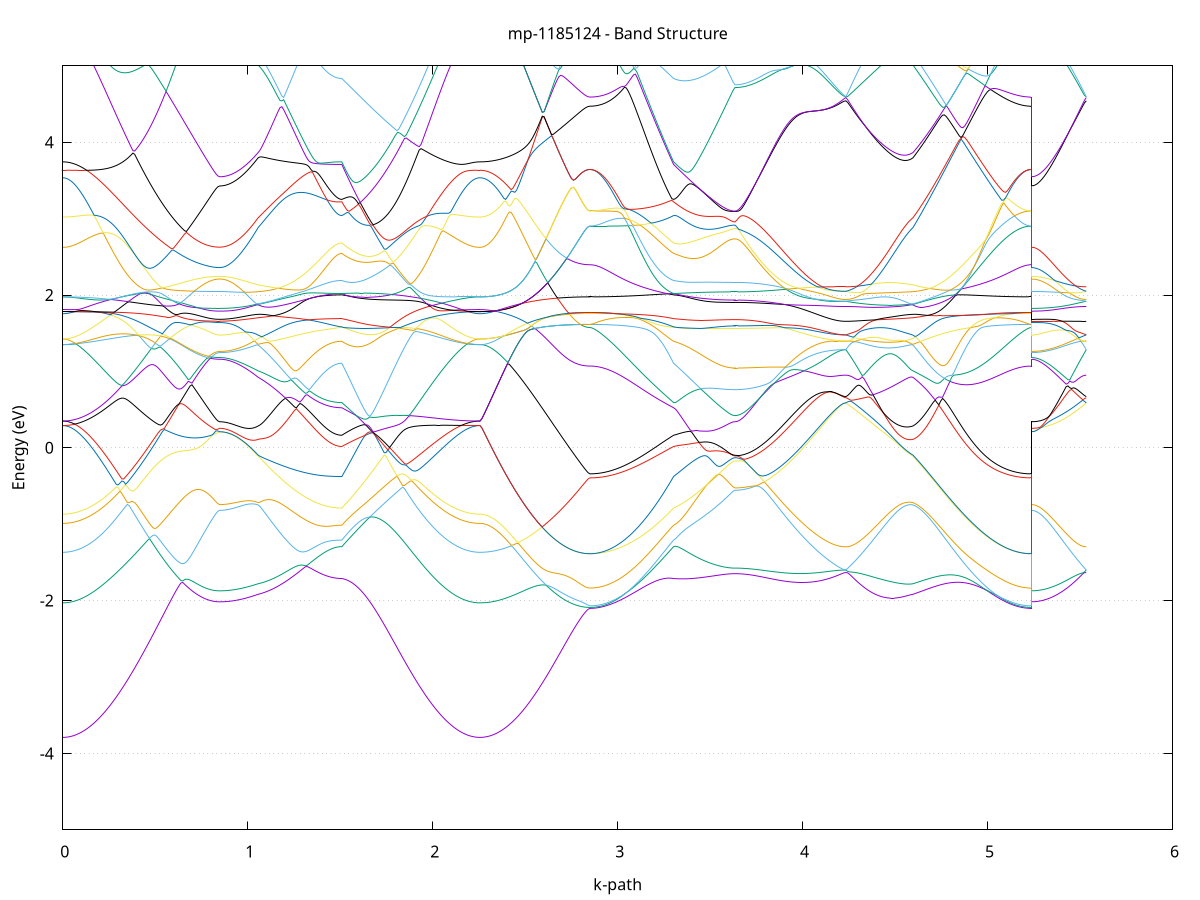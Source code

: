 set title 'mp-1185124 - Band Structure'
set xlabel 'k-path'
set ylabel 'Energy (eV)'
set grid y
set yrange [-5:5]
set terminal png size 800,600
set output 'mp-1185124_bands_gnuplot.png'
plot '-' using 1:2 with lines notitle, '-' using 1:2 with lines notitle, '-' using 1:2 with lines notitle, '-' using 1:2 with lines notitle, '-' using 1:2 with lines notitle, '-' using 1:2 with lines notitle, '-' using 1:2 with lines notitle, '-' using 1:2 with lines notitle, '-' using 1:2 with lines notitle, '-' using 1:2 with lines notitle, '-' using 1:2 with lines notitle, '-' using 1:2 with lines notitle, '-' using 1:2 with lines notitle, '-' using 1:2 with lines notitle, '-' using 1:2 with lines notitle, '-' using 1:2 with lines notitle, '-' using 1:2 with lines notitle, '-' using 1:2 with lines notitle, '-' using 1:2 with lines notitle, '-' using 1:2 with lines notitle, '-' using 1:2 with lines notitle, '-' using 1:2 with lines notitle, '-' using 1:2 with lines notitle, '-' using 1:2 with lines notitle, '-' using 1:2 with lines notitle, '-' using 1:2 with lines notitle, '-' using 1:2 with lines notitle, '-' using 1:2 with lines notitle, '-' using 1:2 with lines notitle, '-' using 1:2 with lines notitle, '-' using 1:2 with lines notitle, '-' using 1:2 with lines notitle, '-' using 1:2 with lines notitle, '-' using 1:2 with lines notitle, '-' using 1:2 with lines notitle, '-' using 1:2 with lines notitle, '-' using 1:2 with lines notitle, '-' using 1:2 with lines notitle, '-' using 1:2 with lines notitle, '-' using 1:2 with lines notitle, '-' using 1:2 with lines notitle, '-' using 1:2 with lines notitle, '-' using 1:2 with lines notitle, '-' using 1:2 with lines notitle, '-' using 1:2 with lines notitle, '-' using 1:2 with lines notitle, '-' using 1:2 with lines notitle, '-' using 1:2 with lines notitle
0.000000 -37.843472
0.009976 -37.843472
0.019952 -37.843372
0.029928 -37.843372
0.039904 -37.843272
0.049881 -37.843072
0.059857 -37.842872
0.069833 -37.842672
0.079809 -37.842472
0.089785 -37.842172
0.099761 -37.841872
0.109737 -37.841472
0.119713 -37.841072
0.129689 -37.840772
0.139666 -37.840372
0.149642 -37.839872
0.159618 -37.839372
0.169594 -37.838872
0.179570 -37.838272
0.189546 -37.837772
0.199522 -37.837172
0.209498 -37.836472
0.219475 -37.835872
0.229451 -37.835172
0.239427 -37.834472
0.249403 -37.833772
0.259379 -37.832972
0.269355 -37.832172
0.279331 -37.831372
0.289307 -37.830572
0.299283 -37.829772
0.309260 -37.828872
0.319236 -37.827972
0.329212 -37.827072
0.339188 -37.826172
0.349164 -37.825272
0.359140 -37.824272
0.369116 -37.823372
0.379092 -37.822372
0.389068 -37.821372
0.399045 -37.820372
0.409021 -37.819372
0.418997 -37.818372
0.428973 -37.817272
0.438949 -37.816272
0.448925 -37.815172
0.458901 -37.814172
0.468877 -37.813072
0.478853 -37.811972
0.488830 -37.810872
0.498806 -37.809772
0.508782 -37.808772
0.518758 -37.807672
0.528734 -37.806572
0.538710 -37.805472
0.548686 -37.804372
0.558662 -37.803272
0.568639 -37.802172
0.578615 -37.801072
0.588591 -37.799972
0.598567 -37.798972
0.608543 -37.797872
0.618519 -37.796772
0.628495 -37.795772
0.638471 -37.794672
0.648447 -37.793672
0.658424 -37.792672
0.668400 -37.791572
0.678376 -37.790572
0.688352 -37.789572
0.698328 -37.788672
0.708304 -37.787672
0.718280 -37.786772
0.728256 -37.785872
0.738232 -37.784972
0.748209 -37.784072
0.758185 -37.783272
0.768161 -37.782472
0.778137 -37.781772
0.788113 -37.781072
0.798089 -37.780472
0.808065 -37.779972
0.818041 -37.779572
0.828017 -37.779272
0.837994 -37.779072
0.847970 -37.778972
0.847970 -37.778972
0.857896 -37.778972
0.867823 -37.778972
0.877750 -37.778972
0.887677 -37.778972
0.897603 -37.778972
0.907530 -37.778972
0.917457 -37.778972
0.927383 -37.778972
0.937310 -37.778972
0.947237 -37.778972
0.957164 -37.778972
0.967090 -37.778972
0.977017 -37.778972
0.986944 -37.779072
0.996871 -37.779072
1.006797 -37.779072
1.016724 -37.779072
1.026651 -37.779072
1.036577 -37.779072
1.046504 -37.779072
1.056431 -37.779072
1.056431 -37.779072
1.066261 -37.779072
1.076092 -37.779172
1.085922 -37.779272
1.095753 -37.779372
1.105583 -37.779572
1.115414 -37.779672
1.125244 -37.779872
1.135074 -37.780072
1.144905 -37.780372
1.154735 -37.780572
1.164566 -37.780772
1.174396 -37.781072
1.184227 -37.781272
1.194057 -37.781572
1.203888 -37.781772
1.213718 -37.782072
1.223549 -37.782272
1.233379 -37.782572
1.243209 -37.782772
1.253040 -37.783072
1.262870 -37.783272
1.272701 -37.783472
1.282531 -37.783772
1.292362 -37.783972
1.302192 -37.784172
1.312023 -37.784372
1.321853 -37.784572
1.331684 -37.784772
1.341514 -37.784972
1.351344 -37.785172
1.361175 -37.785272
1.371005 -37.785472
1.380836 -37.785672
1.390666 -37.785772
1.400497 -37.785872
1.410327 -37.785972
1.420158 -37.786072
1.429988 -37.786172
1.439819 -37.786272
1.449649 -37.786372
1.459479 -37.786472
1.469310 -37.786472
1.479140 -37.786472
1.488971 -37.786572
1.498801 -37.786572
1.508632 -37.786572
1.508632 -37.786572
1.518592 -37.787172
1.528552 -37.787872
1.538512 -37.788572
1.548472 -37.789272
1.558432 -37.789972
1.568392 -37.790772
1.578353 -37.791572
1.588313 -37.792472
1.598273 -37.793272
1.608233 -37.794172
1.618193 -37.795072
1.628153 -37.796072
1.638113 -37.796972
1.648073 -37.797972
1.658034 -37.798972
1.667994 -37.799972
1.677954 -37.800972
1.687914 -37.802072
1.697874 -37.803072
1.707834 -37.804172
1.717794 -37.805272
1.727754 -37.806272
1.737715 -37.807372
1.747675 -37.808472
1.757635 -37.809572
1.767595 -37.810572
1.777555 -37.811672
1.787515 -37.812772
1.797475 -37.813872
1.807435 -37.814972
1.817396 -37.815972
1.827356 -37.817072
1.837316 -37.818072
1.847276 -37.819172
1.857236 -37.820172
1.867196 -37.821172
1.877156 -37.822172
1.887116 -37.823172
1.897077 -37.824172
1.907037 -37.825172
1.916997 -37.826072
1.926957 -37.826972
1.936917 -37.827872
1.946877 -37.828772
1.956837 -37.829672
1.966797 -37.830572
1.976758 -37.831372
1.986718 -37.832172
1.996678 -37.832972
2.006638 -37.833672
2.016598 -37.834472
2.026558 -37.835172
2.036518 -37.835872
2.046478 -37.836472
2.056439 -37.837172
2.066399 -37.837772
2.076359 -37.838272
2.086319 -37.838872
2.096279 -37.839372
2.106239 -37.839872
2.116199 -37.840372
2.126159 -37.840772
2.136120 -37.841172
2.146080 -37.841572
2.156040 -37.841872
2.166000 -37.842172
2.175960 -37.842472
2.185920 -37.842672
2.195880 -37.842872
2.205840 -37.843072
2.215801 -37.843272
2.225761 -37.843372
2.235721 -37.843372
2.245681 -37.843472
2.255641 -37.843472
2.255641 -37.843472
2.265551 -37.843472
2.275461 -37.843372
2.285371 -37.843372
2.295280 -37.843172
2.305190 -37.843072
2.315100 -37.842872
2.325010 -37.842672
2.334920 -37.842372
2.344830 -37.842172
2.354739 -37.841772
2.364649 -37.841472
2.374559 -37.841072
2.384469 -37.840672
2.394379 -37.840272
2.404289 -37.839772
2.414198 -37.839272
2.424108 -37.838772
2.434018 -37.838172
2.443928 -37.837572
2.453838 -37.836972
2.463748 -37.836272
2.473657 -37.835672
2.483567 -37.834872
2.493477 -37.834172
2.503387 -37.833472
2.513297 -37.832672
2.523207 -37.831872
2.533116 -37.831072
2.543026 -37.830172
2.552936 -37.829272
2.562846 -37.828372
2.572756 -37.827472
2.582666 -37.826572
2.592575 -37.825572
2.602485 -37.824672
2.612395 -37.823672
2.622305 -37.822672
2.632215 -37.821672
2.642125 -37.820672
2.652035 -37.819672
2.661944 -37.818572
2.671854 -37.817572
2.681764 -37.816472
2.691674 -37.815472
2.701584 -37.814472
2.711494 -37.813372
2.721403 -37.812372
2.731313 -37.811372
2.741223 -37.810372
2.751133 -37.809472
2.761043 -37.808572
2.770953 -37.807672
2.780862 -37.806872
2.790772 -37.806072
2.800682 -37.805372
2.810592 -37.804872
2.820502 -37.804372
2.830412 -37.803972
2.840321 -37.803772
2.850231 -37.803672
2.850231 -37.803672
2.860062 -37.803672
2.869892 -37.803672
2.879723 -37.803572
2.889553 -37.803472
2.899384 -37.803372
2.909214 -37.803272
2.919044 -37.803072
2.928875 -37.802972
2.938705 -37.802672
2.948536 -37.802472
2.958366 -37.802272
2.968197 -37.801972
2.978027 -37.801672
2.987858 -37.801272
2.997688 -37.800972
3.007518 -37.800572
3.017349 -37.800172
3.027179 -37.799772
3.037010 -37.799272
3.046840 -37.798872
3.056671 -37.798372
3.066501 -37.797872
3.076332 -37.797372
3.086162 -37.796772
3.095993 -37.796172
3.105823 -37.795672
3.115653 -37.794972
3.125484 -37.794372
3.135314 -37.793772
3.145145 -37.793072
3.154975 -37.792372
3.164806 -37.791672
3.174636 -37.790972
3.184467 -37.790272
3.194297 -37.789472
3.204128 -37.788772
3.213958 -37.787972
3.223788 -37.787172
3.233619 -37.786372
3.243449 -37.785572
3.253280 -37.784672
3.263110 -37.784472
3.272941 -37.784972
3.282771 -37.785472
3.292602 -37.785972
3.302432 -37.786572
3.302432 -37.786572
3.312192 -37.786872
3.321952 -37.787372
3.331711 -37.787872
3.341471 -37.788372
3.351231 -37.788972
3.360991 -37.789572
3.370750 -37.790072
3.380510 -37.790672
3.390270 -37.791272
3.400030 -37.791772
3.409789 -37.792272
3.419549 -37.792772
3.429309 -37.793272
3.439069 -37.793772
3.448828 -37.794272
3.458588 -37.794672
3.468348 -37.795072
3.478108 -37.795472
3.487868 -37.795872
3.497627 -37.796272
3.507387 -37.796572
3.517147 -37.796872
3.526907 -37.797172
3.536666 -37.797372
3.546426 -37.797672
3.556186 -37.797872
3.565946 -37.798072
3.575705 -37.798272
3.585465 -37.798372
3.595225 -37.798472
3.604985 -37.798572
3.614744 -37.798672
3.624504 -37.798672
3.634264 -37.798672
3.634264 -37.798672
3.644257 -37.798672
3.654251 -37.798672
3.664244 -37.798572
3.674238 -37.798572
3.684231 -37.798472
3.694224 -37.798372
3.704218 -37.798272
3.714211 -37.798172
3.724205 -37.797972
3.734198 -37.797872
3.744192 -37.797672
3.754185 -37.797472
3.764178 -37.797272
3.774172 -37.797072
3.784165 -37.796772
3.794159 -37.796572
3.804152 -37.796272
3.814145 -37.795972
3.824139 -37.795672
3.834132 -37.795372
3.844126 -37.795072
3.854119 -37.794672
3.864113 -37.794372
3.874106 -37.793972
3.884099 -37.793572
3.894093 -37.793172
3.904086 -37.792772
3.914080 -37.792372
3.924073 -37.791972
3.934067 -37.791572
3.944060 -37.791072
3.954053 -37.790572
3.964047 -37.790172
3.974040 -37.789672
3.984034 -37.789172
3.994027 -37.788672
4.004020 -37.788172
4.014014 -37.787672
4.024007 -37.787172
4.034001 -37.786672
4.043994 -37.786172
4.053988 -37.785672
4.063981 -37.785172
4.073974 -37.784672
4.083968 -37.784072
4.093961 -37.783572
4.103955 -37.783072
4.113948 -37.782672
4.123941 -37.782172
4.133935 -37.781672
4.143928 -37.781272
4.153922 -37.780772
4.163915 -37.780472
4.173909 -37.780072
4.183902 -37.779772
4.193895 -37.779472
4.203889 -37.779272
4.213882 -37.779072
4.223876 -37.778972
4.233869 -37.778972
4.233869 -37.778972
4.243683 -37.778972
4.253496 -37.778972
4.263309 -37.779072
4.273123 -37.779072
4.282936 -37.779172
4.292750 -37.779272
4.302563 -37.779372
4.312377 -37.779372
4.322190 -37.779472
4.332004 -37.779572
4.341817 -37.779672
4.351631 -37.779772
4.361444 -37.779772
4.371258 -37.779872
4.381071 -37.779972
4.390885 -37.779972
4.400698 -37.779972
4.410512 -37.780072
4.420325 -37.780072
4.430138 -37.780072
4.439952 -37.780072
4.449765 -37.780072
4.459579 -37.780072
4.469392 -37.779972
4.479206 -37.779972
4.489019 -37.779872
4.498833 -37.779872
4.508646 -37.779772
4.518460 -37.779672
4.528273 -37.779572
4.538087 -37.779472
4.547900 -37.779272
4.557714 -37.779272
4.567527 -37.779172
4.577340 -37.779172
4.587154 -37.779072
4.596967 -37.779072
4.596967 -37.779072
4.606960 -37.779072
4.616952 -37.779072
4.626944 -37.779072
4.636937 -37.779172
4.646929 -37.779172
4.656921 -37.779172
4.666914 -37.779172
4.676906 -37.779172
4.686898 -37.779172
4.696891 -37.779172
4.706883 -37.779272
4.716875 -37.779272
4.726868 -37.779272
4.736860 -37.779672
4.746852 -37.780372
4.756845 -37.780972
4.766837 -37.781672
4.776829 -37.782372
4.786822 -37.783072
4.796814 -37.783772
4.806806 -37.784472
4.816798 -37.785172
4.826791 -37.785872
4.836783 -37.786572
4.846775 -37.787272
4.856768 -37.787972
4.866760 -37.788672
4.876752 -37.789372
4.886745 -37.790072
4.896737 -37.790672
4.906729 -37.791372
4.916722 -37.791972
4.926714 -37.792672
4.936706 -37.793272
4.946699 -37.793872
4.956691 -37.794472
4.966683 -37.795072
4.976676 -37.795672
4.986668 -37.796272
4.996660 -37.796772
5.006653 -37.797272
5.016645 -37.797872
5.026637 -37.798372
5.036630 -37.798772
5.046622 -37.799272
5.056614 -37.799672
5.066607 -37.800172
5.076599 -37.800472
5.086591 -37.800872
5.096583 -37.801272
5.106576 -37.801572
5.116568 -37.801872
5.126560 -37.802172
5.136553 -37.802472
5.146545 -37.802672
5.156537 -37.802872
5.166530 -37.803072
5.176522 -37.803272
5.186514 -37.803372
5.196507 -37.803472
5.206499 -37.803572
5.216491 -37.803672
5.226484 -37.803672
5.236476 -37.803672
5.236476 -37.778972
5.246386 -37.778972
5.256296 -37.778972
5.266205 -37.778972
5.276115 -37.778972
5.286025 -37.778972
5.295935 -37.778972
5.305845 -37.778972
5.315755 -37.778972
5.325664 -37.778972
5.335574 -37.778972
5.345484 -37.778972
5.355394 -37.778972
5.365304 -37.778972
5.375214 -37.778972
5.385124 -37.778972
5.395033 -37.778972
5.404943 -37.778972
5.414853 -37.778972
5.424763 -37.778972
5.434673 -37.778972
5.444583 -37.778972
5.454492 -37.778972
5.464402 -37.778972
5.474312 -37.778972
5.484222 -37.778972
5.494132 -37.778972
5.504042 -37.778972
5.513951 -37.778972
5.523861 -37.778972
5.533771 -37.778972
e
0.000000 -37.740272
0.009976 -37.740272
0.019952 -37.740272
0.029928 -37.740272
0.039904 -37.740272
0.049881 -37.740372
0.059857 -37.740372
0.069833 -37.740372
0.079809 -37.740472
0.089785 -37.740472
0.099761 -37.740572
0.109737 -37.740672
0.119713 -37.740672
0.129689 -37.740772
0.139666 -37.740872
0.149642 -37.740972
0.159618 -37.741072
0.169594 -37.741172
0.179570 -37.741372
0.189546 -37.741472
0.199522 -37.741572
0.209498 -37.741772
0.219475 -37.741872
0.229451 -37.742072
0.239427 -37.742172
0.249403 -37.742372
0.259379 -37.742572
0.269355 -37.742772
0.279331 -37.742972
0.289307 -37.743172
0.299283 -37.743372
0.309260 -37.743572
0.319236 -37.743772
0.329212 -37.744072
0.339188 -37.744272
0.349164 -37.744472
0.359140 -37.744772
0.369116 -37.745072
0.379092 -37.745372
0.389068 -37.745672
0.399045 -37.745972
0.409021 -37.746672
0.418997 -37.747372
0.428973 -37.748072
0.438949 -37.748672
0.448925 -37.749372
0.458901 -37.750072
0.468877 -37.750672
0.478853 -37.751372
0.488830 -37.752072
0.498806 -37.752672
0.508782 -37.753372
0.518758 -37.753972
0.528734 -37.754572
0.538710 -37.755272
0.548686 -37.755872
0.558662 -37.756472
0.568639 -37.756972
0.578615 -37.757572
0.588591 -37.758172
0.598567 -37.758672
0.608543 -37.759272
0.618519 -37.759772
0.628495 -37.760272
0.638471 -37.760772
0.648447 -37.761172
0.658424 -37.761672
0.668400 -37.762072
0.678376 -37.762472
0.688352 -37.762872
0.698328 -37.763272
0.708304 -37.763572
0.718280 -37.763872
0.728256 -37.764172
0.738232 -37.764472
0.748209 -37.764672
0.758185 -37.764972
0.768161 -37.765172
0.778137 -37.765372
0.788113 -37.765472
0.798089 -37.765672
0.808065 -37.765772
0.818041 -37.765872
0.828017 -37.766072
0.837994 -37.766272
0.847970 -37.766272
0.847970 -37.766272
0.857896 -37.766272
0.867823 -37.766272
0.877750 -37.766172
0.887677 -37.766172
0.897603 -37.766272
0.907530 -37.766372
0.917457 -37.766572
0.927383 -37.766772
0.937310 -37.766972
0.947237 -37.767272
0.957164 -37.767472
0.967090 -37.767772
0.977017 -37.768072
0.986944 -37.768372
0.996871 -37.768772
1.006797 -37.769172
1.016724 -37.769572
1.026651 -37.769972
1.036577 -37.770372
1.046504 -37.770872
1.056431 -37.771372
1.056431 -37.771372
1.066261 -37.771672
1.076092 -37.771972
1.085922 -37.772372
1.095753 -37.772672
1.105583 -37.772972
1.115414 -37.773272
1.125244 -37.773672
1.135074 -37.773972
1.144905 -37.774172
1.154735 -37.774572
1.164566 -37.774872
1.174396 -37.775172
1.184227 -37.775372
1.194057 -37.775672
1.203888 -37.775972
1.213718 -37.776272
1.223549 -37.776472
1.233379 -37.776772
1.243209 -37.776972
1.253040 -37.777272
1.262870 -37.777472
1.272701 -37.777672
1.282531 -37.777872
1.292362 -37.778072
1.302192 -37.778272
1.312023 -37.778472
1.321853 -37.778672
1.331684 -37.778872
1.341514 -37.778972
1.351344 -37.779172
1.361175 -37.779272
1.371005 -37.779472
1.380836 -37.779572
1.390666 -37.779672
1.400497 -37.779772
1.410327 -37.779872
1.420158 -37.779972
1.429988 -37.780072
1.439819 -37.780172
1.449649 -37.780172
1.459479 -37.780272
1.469310 -37.780272
1.479140 -37.780372
1.488971 -37.780372
1.498801 -37.780372
1.508632 -37.780372
1.508632 -37.780372
1.518592 -37.779472
1.528552 -37.778572
1.538512 -37.777672
1.548472 -37.776672
1.558432 -37.775772
1.568392 -37.774872
1.578353 -37.773872
1.588313 -37.772972
1.598273 -37.771972
1.608233 -37.770972
1.618193 -37.770072
1.628153 -37.769072
1.638113 -37.768072
1.648073 -37.767172
1.658034 -37.766172
1.667994 -37.765172
1.677954 -37.764272
1.687914 -37.763272
1.697874 -37.762272
1.707834 -37.761372
1.717794 -37.760372
1.727754 -37.759372
1.737715 -37.758472
1.747675 -37.757472
1.757635 -37.756572
1.767595 -37.755672
1.777555 -37.754772
1.787515 -37.753772
1.797475 -37.752872
1.807435 -37.751972
1.817396 -37.751172
1.827356 -37.750272
1.837316 -37.749372
1.847276 -37.748572
1.857236 -37.747672
1.867196 -37.746872
1.877156 -37.746072
1.887116 -37.745272
1.897077 -37.744472
1.907037 -37.743772
1.916997 -37.743572
1.926957 -37.743472
1.936917 -37.743272
1.946877 -37.743072
1.956837 -37.742972
1.966797 -37.742772
1.976758 -37.742572
1.986718 -37.742472
1.996678 -37.742272
2.006638 -37.742172
2.016598 -37.742072
2.026558 -37.741872
2.036518 -37.741772
2.046478 -37.741672
2.056439 -37.741472
2.066399 -37.741372
2.076359 -37.741272
2.086319 -37.741172
2.096279 -37.741072
2.106239 -37.740972
2.116199 -37.740872
2.126159 -37.740772
2.136120 -37.740672
2.146080 -37.740672
2.156040 -37.740572
2.166000 -37.740472
2.175960 -37.740472
2.185920 -37.740372
2.195880 -37.740372
2.205840 -37.740272
2.215801 -37.740272
2.225761 -37.740272
2.235721 -37.740272
2.245681 -37.740272
2.255641 -37.740272
2.255641 -37.740272
2.265551 -37.740272
2.275461 -37.740272
2.285371 -37.740372
2.295280 -37.740472
2.305190 -37.740672
2.315100 -37.740872
2.325010 -37.741072
2.334920 -37.741272
2.344830 -37.741572
2.354739 -37.741872
2.364649 -37.742272
2.374559 -37.742672
2.384469 -37.743072
2.394379 -37.743472
2.404289 -37.743972
2.414198 -37.744472
2.424108 -37.744972
2.434018 -37.745572
2.443928 -37.746172
2.453838 -37.746772
2.463748 -37.747372
2.473657 -37.748072
2.483567 -37.748772
2.493477 -37.749472
2.503387 -37.750272
2.513297 -37.751072
2.523207 -37.751872
2.533116 -37.752672
2.543026 -37.753572
2.552936 -37.754372
2.562846 -37.755272
2.572756 -37.756172
2.582666 -37.757172
2.592575 -37.758072
2.602485 -37.759072
2.612395 -37.759972
2.622305 -37.760972
2.632215 -37.761972
2.642125 -37.763072
2.652035 -37.764072
2.661944 -37.765072
2.671854 -37.766072
2.681764 -37.767172
2.691674 -37.768172
2.701584 -37.769272
2.711494 -37.770272
2.721403 -37.771272
2.731313 -37.772272
2.741223 -37.773272
2.751133 -37.774172
2.761043 -37.775172
2.770953 -37.775972
2.780862 -37.776772
2.790772 -37.777572
2.800682 -37.778272
2.810592 -37.778872
2.820502 -37.779272
2.830412 -37.779672
2.840321 -37.779872
2.850231 -37.779972
2.850231 -37.779972
2.860062 -37.779972
2.869892 -37.779972
2.879723 -37.779972
2.889553 -37.779972
2.899384 -37.779972
2.909214 -37.779972
2.919044 -37.779972
2.928875 -37.779872
2.938705 -37.779972
2.948536 -37.779872
2.958366 -37.779872
2.968197 -37.779872
2.978027 -37.779872
2.987858 -37.779972
2.997688 -37.779972
3.007518 -37.779972
3.017349 -37.779972
3.027179 -37.779972
3.037010 -37.779972
3.046840 -37.780072
3.056671 -37.780072
3.066501 -37.780072
3.076332 -37.780172
3.086162 -37.780272
3.095993 -37.780272
3.105823 -37.780372
3.115653 -37.780472
3.125484 -37.780572
3.135314 -37.780772
3.145145 -37.780872
3.154975 -37.781072
3.164806 -37.781272
3.174636 -37.781472
3.184467 -37.781672
3.194297 -37.781872
3.204128 -37.782172
3.213958 -37.782472
3.223788 -37.782872
3.233619 -37.783172
3.243449 -37.783572
3.253280 -37.783972
3.263110 -37.783872
3.272941 -37.782972
3.282771 -37.782172
3.292602 -37.781272
3.302432 -37.780372
3.302432 -37.780372
3.312192 -37.779972
3.321952 -37.779372
3.331711 -37.778772
3.341471 -37.778072
3.351231 -37.777372
3.360991 -37.776772
3.370750 -37.776072
3.380510 -37.775372
3.390270 -37.774772
3.400030 -37.774172
3.409789 -37.773572
3.419549 -37.772972
3.429309 -37.772372
3.439069 -37.771872
3.448828 -37.771372
3.458588 -37.770872
3.468348 -37.770472
3.478108 -37.769972
3.487868 -37.769572
3.497627 -37.769172
3.507387 -37.768872
3.517147 -37.768472
3.526907 -37.768172
3.536666 -37.767872
3.546426 -37.767672
3.556186 -37.767472
3.565946 -37.767272
3.575705 -37.767072
3.585465 -37.766972
3.595225 -37.766872
3.604985 -37.766772
3.614744 -37.766672
3.624504 -37.766672
3.634264 -37.766672
3.634264 -37.766672
3.644257 -37.766672
3.654251 -37.766672
3.664244 -37.766672
3.674238 -37.766672
3.684231 -37.766672
3.694224 -37.766572
3.704218 -37.766572
3.714211 -37.766572
3.724205 -37.766572
3.734198 -37.766572
3.744192 -37.766572
3.754185 -37.766572
3.764178 -37.766572
3.774172 -37.766572
3.784165 -37.766572
3.794159 -37.766572
3.804152 -37.766572
3.814145 -37.766572
3.824139 -37.766472
3.834132 -37.766472
3.844126 -37.766472
3.854119 -37.766472
3.864113 -37.766472
3.874106 -37.766472
3.884099 -37.766472
3.894093 -37.766372
3.904086 -37.766472
3.914080 -37.766372
3.924073 -37.766372
3.934067 -37.766372
3.944060 -37.766372
3.954053 -37.766372
3.964047 -37.766372
3.974040 -37.766372
3.984034 -37.766272
3.994027 -37.766272
4.004020 -37.766272
4.014014 -37.766272
4.024007 -37.766272
4.034001 -37.766272
4.043994 -37.766272
4.053988 -37.766272
4.063981 -37.766272
4.073974 -37.766172
4.083968 -37.766172
4.093961 -37.766172
4.103955 -37.766172
4.113948 -37.766172
4.123941 -37.766172
4.133935 -37.766172
4.143928 -37.766172
4.153922 -37.766172
4.163915 -37.766172
4.173909 -37.766172
4.183902 -37.766172
4.193895 -37.766172
4.203889 -37.766172
4.213882 -37.766072
4.223876 -37.766172
4.233869 -37.766172
4.233869 -37.766172
4.243683 -37.766172
4.253496 -37.766172
4.263309 -37.766072
4.273123 -37.766072
4.282936 -37.766072
4.292750 -37.766072
4.302563 -37.765972
4.312377 -37.765972
4.322190 -37.765872
4.332004 -37.765872
4.341817 -37.765872
4.351631 -37.765872
4.361444 -37.765872
4.371258 -37.765972
4.381071 -37.765972
4.390885 -37.766072
4.400698 -37.766172
4.410512 -37.766272
4.420325 -37.766372
4.430138 -37.766572
4.439952 -37.766672
4.449765 -37.766872
4.459579 -37.767072
4.469392 -37.767372
4.479206 -37.767572
4.489019 -37.767872
4.498833 -37.768172
4.508646 -37.768372
4.518460 -37.768672
4.528273 -37.769072
4.538087 -37.769372
4.547900 -37.769672
4.557714 -37.770072
4.567527 -37.770372
4.577340 -37.770772
4.587154 -37.771072
4.596967 -37.771372
4.596967 -37.771372
4.606960 -37.771872
4.616952 -37.772372
4.626944 -37.772872
4.636937 -37.773472
4.646929 -37.773972
4.656921 -37.774572
4.666914 -37.775172
4.676906 -37.775772
4.686898 -37.776372
4.696891 -37.776972
4.706883 -37.777672
4.716875 -37.778372
4.726868 -37.778972
4.736860 -37.779272
4.746852 -37.779272
4.756845 -37.779272
4.766837 -37.779272
4.776829 -37.779372
4.786822 -37.779372
4.796814 -37.779372
4.806806 -37.779372
4.816798 -37.779372
4.826791 -37.779472
4.836783 -37.779472
4.846775 -37.779472
4.856768 -37.779472
4.866760 -37.779472
4.876752 -37.779572
4.886745 -37.779572
4.896737 -37.779572
4.906729 -37.779572
4.916722 -37.779572
4.926714 -37.779572
4.936706 -37.779672
4.946699 -37.779672
4.956691 -37.779572
4.966683 -37.779672
4.976676 -37.779672
4.986668 -37.779672
4.996660 -37.779772
5.006653 -37.779772
5.016645 -37.779772
5.026637 -37.779772
5.036630 -37.779772
5.046622 -37.779772
5.056614 -37.779772
5.066607 -37.779872
5.076599 -37.779872
5.086591 -37.779872
5.096583 -37.779872
5.106576 -37.779872
5.116568 -37.779872
5.126560 -37.779872
5.136553 -37.779872
5.146545 -37.779872
5.156537 -37.779872
5.166530 -37.779972
5.176522 -37.779972
5.186514 -37.779972
5.196507 -37.779972
5.206499 -37.779972
5.216491 -37.779972
5.226484 -37.779972
5.236476 -37.779972
5.236476 -37.766272
5.246386 -37.766272
5.256296 -37.766272
5.266205 -37.766272
5.276115 -37.766272
5.286025 -37.766272
5.295935 -37.766272
5.305845 -37.766272
5.315755 -37.766272
5.325664 -37.766272
5.335574 -37.766272
5.345484 -37.766272
5.355394 -37.766272
5.365304 -37.766272
5.375214 -37.766272
5.385124 -37.766272
5.395033 -37.766272
5.404943 -37.766272
5.414853 -37.766272
5.424763 -37.766272
5.434673 -37.766272
5.444583 -37.766172
5.454492 -37.766172
5.464402 -37.766172
5.474312 -37.766172
5.484222 -37.766172
5.494132 -37.766172
5.504042 -37.766172
5.513951 -37.766172
5.523861 -37.766172
5.533771 -37.766172
e
0.000000 -37.729372
0.009976 -37.729372
0.019952 -37.729372
0.029928 -37.729472
0.039904 -37.729472
0.049881 -37.729672
0.059857 -37.729772
0.069833 -37.729972
0.079809 -37.730172
0.089785 -37.730372
0.099761 -37.730572
0.109737 -37.730772
0.119713 -37.731072
0.129689 -37.731372
0.139666 -37.731772
0.149642 -37.732072
0.159618 -37.732472
0.169594 -37.732872
0.179570 -37.733272
0.189546 -37.733672
0.199522 -37.734172
0.209498 -37.734572
0.219475 -37.735072
0.229451 -37.735572
0.239427 -37.736072
0.249403 -37.736672
0.259379 -37.737172
0.269355 -37.737772
0.279331 -37.738372
0.289307 -37.738872
0.299283 -37.739472
0.309260 -37.740172
0.319236 -37.740772
0.329212 -37.741372
0.339188 -37.742072
0.349164 -37.742672
0.359140 -37.743372
0.369116 -37.743972
0.379092 -37.744672
0.389068 -37.745372
0.399045 -37.745972
0.409021 -37.746272
0.418997 -37.746572
0.428973 -37.746872
0.438949 -37.747172
0.448925 -37.747572
0.458901 -37.747872
0.468877 -37.748272
0.478853 -37.748672
0.488830 -37.749072
0.498806 -37.749472
0.508782 -37.749872
0.518758 -37.750272
0.528734 -37.750672
0.538710 -37.751172
0.548686 -37.751572
0.558662 -37.752072
0.568639 -37.752572
0.578615 -37.752972
0.588591 -37.753472
0.598567 -37.753972
0.608543 -37.754472
0.618519 -37.755072
0.628495 -37.755572
0.638471 -37.756072
0.648447 -37.756672
0.658424 -37.757272
0.668400 -37.757772
0.678376 -37.758372
0.688352 -37.758972
0.698328 -37.759572
0.708304 -37.760172
0.718280 -37.760672
0.728256 -37.761272
0.738232 -37.761872
0.748209 -37.762472
0.758185 -37.763072
0.768161 -37.763572
0.778137 -37.764172
0.788113 -37.764672
0.798089 -37.765072
0.808065 -37.765472
0.818041 -37.765872
0.828017 -37.765872
0.837994 -37.765972
0.847970 -37.765972
0.847970 -37.765972
0.857896 -37.765972
0.867823 -37.765972
0.877750 -37.766072
0.887677 -37.766072
0.897603 -37.765972
0.907530 -37.765872
0.917457 -37.765672
0.927383 -37.765572
0.937310 -37.765372
0.947237 -37.765072
0.957164 -37.764872
0.967090 -37.764572
0.977017 -37.764272
0.986944 -37.763972
0.996871 -37.763572
1.006797 -37.763272
1.016724 -37.762872
1.026651 -37.762472
1.036577 -37.762072
1.046504 -37.761572
1.056431 -37.761172
1.056431 -37.761072
1.066261 -37.760772
1.076092 -37.760372
1.085922 -37.759972
1.095753 -37.759572
1.105583 -37.759172
1.115414 -37.758672
1.125244 -37.758172
1.135074 -37.757672
1.144905 -37.757172
1.154735 -37.756672
1.164566 -37.756172
1.174396 -37.755672
1.184227 -37.755172
1.194057 -37.754672
1.203888 -37.754172
1.213718 -37.753672
1.223549 -37.753172
1.233379 -37.752672
1.243209 -37.752272
1.253040 -37.751772
1.262870 -37.751372
1.272701 -37.750972
1.282531 -37.750472
1.292362 -37.750072
1.302192 -37.749672
1.312023 -37.749372
1.321853 -37.748972
1.331684 -37.748572
1.341514 -37.748272
1.351344 -37.747972
1.361175 -37.747672
1.371005 -37.747472
1.380836 -37.747172
1.390666 -37.746972
1.400497 -37.746672
1.410327 -37.746472
1.420158 -37.746272
1.429988 -37.746172
1.439819 -37.745972
1.449649 -37.745872
1.459479 -37.745772
1.469310 -37.745672
1.479140 -37.745572
1.488971 -37.745572
1.498801 -37.745572
1.508632 -37.745572
1.508632 -37.745472
1.518592 -37.745772
1.528552 -37.746072
1.538512 -37.746272
1.548472 -37.746472
1.558432 -37.746572
1.568392 -37.746772
1.578353 -37.746872
1.588313 -37.746972
1.598273 -37.747072
1.608233 -37.747172
1.618193 -37.747172
1.628153 -37.747172
1.638113 -37.747272
1.648073 -37.747172
1.658034 -37.747172
1.667994 -37.747172
1.677954 -37.747072
1.687914 -37.747072
1.697874 -37.746972
1.707834 -37.746872
1.717794 -37.746772
1.727754 -37.746672
1.737715 -37.746472
1.747675 -37.746372
1.757635 -37.746272
1.767595 -37.746072
1.777555 -37.745972
1.787515 -37.745772
1.797475 -37.745672
1.807435 -37.745472
1.817396 -37.745272
1.827356 -37.745172
1.837316 -37.744972
1.847276 -37.744772
1.857236 -37.744672
1.867196 -37.744472
1.877156 -37.744272
1.887116 -37.744072
1.897077 -37.743972
1.907037 -37.743672
1.916997 -37.742972
1.926957 -37.742172
1.936917 -37.741472
1.946877 -37.740772
1.956837 -37.740072
1.966797 -37.739372
1.976758 -37.738772
1.986718 -37.738072
1.996678 -37.737472
2.006638 -37.736872
2.016598 -37.736272
2.026558 -37.735772
2.036518 -37.735272
2.046478 -37.734772
2.056439 -37.734272
2.066399 -37.733772
2.076359 -37.733272
2.086319 -37.732872
2.096279 -37.732472
2.106239 -37.732072
2.116199 -37.731772
2.126159 -37.731472
2.136120 -37.731072
2.146080 -37.730872
2.156040 -37.730572
2.166000 -37.730372
2.175960 -37.730172
2.185920 -37.729972
2.195880 -37.729772
2.205840 -37.729672
2.215801 -37.729572
2.225761 -37.729472
2.235721 -37.729372
2.245681 -37.729372
2.255641 -37.729372
2.255641 -37.729372
2.265551 -37.729372
2.275461 -37.729272
2.285371 -37.729272
2.295280 -37.729272
2.305190 -37.729272
2.315100 -37.729372
2.325010 -37.729272
2.334920 -37.729272
2.344830 -37.729372
2.354739 -37.729372
2.364649 -37.729372
2.374559 -37.729372
2.384469 -37.729372
2.394379 -37.729372
2.404289 -37.729372
2.414198 -37.729372
2.424108 -37.729372
2.434018 -37.729372
2.443928 -37.729372
2.453838 -37.729372
2.463748 -37.729372
2.473657 -37.729372
2.483567 -37.729372
2.493477 -37.729372
2.503387 -37.729372
2.513297 -37.729472
2.523207 -37.729472
2.533116 -37.729472
2.543026 -37.729472
2.552936 -37.729472
2.562846 -37.729472
2.572756 -37.729472
2.582666 -37.729472
2.592575 -37.729472
2.602485 -37.729472
2.612395 -37.729472
2.622305 -37.729472
2.632215 -37.729472
2.642125 -37.729472
2.652035 -37.729472
2.661944 -37.729472
2.671854 -37.729572
2.681764 -37.729572
2.691674 -37.729572
2.701584 -37.729572
2.711494 -37.729572
2.721403 -37.729572
2.731313 -37.729572
2.741223 -37.729572
2.751133 -37.729572
2.761043 -37.729572
2.770953 -37.729572
2.780862 -37.729572
2.790772 -37.729572
2.800682 -37.729572
2.810592 -37.729572
2.820502 -37.729572
2.830412 -37.729572
2.840321 -37.729572
2.850231 -37.729572
2.850231 -37.729572
2.860062 -37.729572
2.869892 -37.729672
2.879723 -37.729672
2.889553 -37.729772
2.899384 -37.729872
2.909214 -37.729972
2.919044 -37.730172
2.928875 -37.730372
2.938705 -37.730572
2.948536 -37.730772
2.958366 -37.731072
2.968197 -37.731272
2.978027 -37.731572
2.987858 -37.731872
2.997688 -37.732272
3.007518 -37.732572
3.017349 -37.732972
3.027179 -37.733372
3.037010 -37.733772
3.046840 -37.734172
3.056671 -37.734572
3.066501 -37.734972
3.076332 -37.735472
3.086162 -37.735972
3.095993 -37.736372
3.105823 -37.736872
3.115653 -37.737372
3.125484 -37.737872
3.135314 -37.738372
3.145145 -37.738872
3.154975 -37.739372
3.164806 -37.739872
3.174636 -37.740272
3.184467 -37.740772
3.194297 -37.741272
3.204128 -37.741772
3.213958 -37.742172
3.223788 -37.742672
3.233619 -37.743072
3.243449 -37.743472
3.253280 -37.743872
3.263110 -37.744272
3.272941 -37.744572
3.282771 -37.744872
3.292602 -37.745272
3.302432 -37.745472
3.302432 -37.745472
3.312192 -37.745672
3.321952 -37.745772
3.331711 -37.745872
3.341471 -37.745972
3.351231 -37.746072
3.360991 -37.746172
3.370750 -37.746272
3.380510 -37.746372
3.390270 -37.746372
3.400030 -37.746472
3.409789 -37.746572
3.419549 -37.746572
3.429309 -37.746672
3.439069 -37.746672
3.448828 -37.746772
3.458588 -37.746772
3.468348 -37.746872
3.478108 -37.746872
3.487868 -37.746872
3.497627 -37.746972
3.507387 -37.746972
3.517147 -37.746972
3.526907 -37.746972
3.536666 -37.746972
3.546426 -37.746972
3.556186 -37.746972
3.565946 -37.746972
3.575705 -37.746972
3.585465 -37.746972
3.595225 -37.746972
3.604985 -37.746972
3.614744 -37.747072
3.624504 -37.746972
3.634264 -37.747072
3.634264 -37.746972
3.644257 -37.747072
3.654251 -37.747072
3.664244 -37.747072
3.674238 -37.747172
3.684231 -37.747172
3.694224 -37.747272
3.704218 -37.747372
3.714211 -37.747572
3.724205 -37.747672
3.734198 -37.747772
3.744192 -37.747972
3.754185 -37.748172
3.764178 -37.748372
3.774172 -37.748572
3.784165 -37.748772
3.794159 -37.749072
3.804152 -37.749272
3.814145 -37.749572
3.824139 -37.749872
3.834132 -37.750172
3.844126 -37.750472
3.854119 -37.750872
3.864113 -37.751172
3.874106 -37.751472
3.884099 -37.751872
3.894093 -37.752272
3.904086 -37.752672
3.914080 -37.753072
3.924073 -37.753472
3.934067 -37.753872
3.944060 -37.754272
3.954053 -37.754772
3.964047 -37.755172
3.974040 -37.755672
3.984034 -37.756172
3.994027 -37.756572
4.004020 -37.757072
4.014014 -37.757572
4.024007 -37.758072
4.034001 -37.758572
4.043994 -37.759072
4.053988 -37.759572
4.063981 -37.760072
4.073974 -37.760572
4.083968 -37.761072
4.093961 -37.761572
4.103955 -37.762072
4.113948 -37.762572
4.123941 -37.762972
4.133935 -37.763472
4.143928 -37.763872
4.153922 -37.764272
4.163915 -37.764672
4.173909 -37.765072
4.183902 -37.765372
4.193895 -37.765672
4.203889 -37.765872
4.213882 -37.765972
4.223876 -37.766072
4.233869 -37.766172
4.233869 -37.766172
4.243683 -37.766072
4.253496 -37.766072
4.263309 -37.766072
4.273123 -37.766072
4.282936 -37.765972
4.292750 -37.765972
4.302563 -37.765972
4.312377 -37.765872
4.322190 -37.765872
4.332004 -37.765772
4.341817 -37.765772
4.351631 -37.765672
4.361444 -37.765572
4.371258 -37.765472
4.381071 -37.765372
4.390885 -37.765272
4.400698 -37.765072
4.410512 -37.764972
4.420325 -37.764872
4.430138 -37.764672
4.439952 -37.764572
4.449765 -37.764372
4.459579 -37.764172
4.469392 -37.764072
4.479206 -37.763872
4.489019 -37.763672
4.498833 -37.763472
4.508646 -37.763272
4.518460 -37.763072
4.528273 -37.762872
4.538087 -37.762572
4.547900 -37.762372
4.557714 -37.762172
4.567527 -37.761872
4.577340 -37.761672
4.587154 -37.761372
4.596967 -37.761172
4.596967 -37.761172
4.606960 -37.760672
4.616952 -37.760172
4.626944 -37.759672
4.636937 -37.759072
4.646929 -37.758572
4.656921 -37.757972
4.666914 -37.757372
4.676906 -37.756872
4.686898 -37.756272
4.696891 -37.755672
4.706883 -37.754972
4.716875 -37.754372
4.726868 -37.753772
4.736860 -37.753072
4.746852 -37.752472
4.756845 -37.751772
4.766837 -37.751072
4.776829 -37.750472
4.786822 -37.749772
4.796814 -37.749072
4.806806 -37.748372
4.816798 -37.747672
4.826791 -37.747072
4.836783 -37.746372
4.846775 -37.745672
4.856768 -37.744972
4.866760 -37.744372
4.876752 -37.743672
4.886745 -37.742972
4.896737 -37.742372
4.906729 -37.741672
4.916722 -37.741072
4.926714 -37.740472
4.936706 -37.739872
4.946699 -37.739272
4.956691 -37.738572
4.966683 -37.738072
4.976676 -37.737472
4.986668 -37.736972
4.996660 -37.736372
5.006653 -37.735872
5.016645 -37.735372
5.026637 -37.734872
5.036630 -37.734372
5.046622 -37.733972
5.056614 -37.733572
5.066607 -37.733072
5.076599 -37.732772
5.086591 -37.732372
5.096583 -37.731972
5.106576 -37.731672
5.116568 -37.731372
5.126560 -37.731072
5.136553 -37.730872
5.146545 -37.730572
5.156537 -37.730372
5.166530 -37.730172
5.176522 -37.730072
5.186514 -37.729872
5.196507 -37.729772
5.206499 -37.729672
5.216491 -37.729672
5.226484 -37.729572
5.236476 -37.729572
5.236476 -37.765972
5.246386 -37.765972
5.256296 -37.765972
5.266205 -37.765972
5.276115 -37.765972
5.286025 -37.765972
5.295935 -37.765972
5.305845 -37.765972
5.315755 -37.765972
5.325664 -37.765972
5.335574 -37.765972
5.345484 -37.765972
5.355394 -37.765972
5.365304 -37.765972
5.375214 -37.765972
5.385124 -37.765972
5.395033 -37.765972
5.404943 -37.766072
5.414853 -37.766072
5.424763 -37.766072
5.434673 -37.766072
5.444583 -37.766072
5.454492 -37.766072
5.464402 -37.766072
5.474312 -37.766072
5.484222 -37.766072
5.494132 -37.766072
5.504042 -37.766072
5.513951 -37.766072
5.523861 -37.766172
5.533771 -37.766172
e
0.000000 -32.635672
0.009976 -32.635672
0.019952 -32.635672
0.029928 -32.635672
0.039904 -32.635672
0.049881 -32.635672
0.059857 -32.635672
0.069833 -32.635672
0.079809 -32.635672
0.089785 -32.635772
0.099761 -32.635772
0.109737 -32.635772
0.119713 -32.635772
0.129689 -32.635772
0.139666 -32.635772
0.149642 -32.635872
0.159618 -32.635872
0.169594 -32.635872
0.179570 -32.635872
0.189546 -32.635872
0.199522 -32.635972
0.209498 -32.635972
0.219475 -32.635972
0.229451 -32.635972
0.239427 -32.636072
0.249403 -32.636072
0.259379 -32.636072
0.269355 -32.636172
0.279331 -32.636172
0.289307 -32.636172
0.299283 -32.636172
0.309260 -32.636272
0.319236 -32.636272
0.329212 -32.636272
0.339188 -32.636272
0.349164 -32.636272
0.359140 -32.636372
0.369116 -32.636372
0.379092 -32.636372
0.389068 -32.636372
0.399045 -32.636472
0.409021 -32.636472
0.418997 -32.636472
0.428973 -32.636472
0.438949 -32.636472
0.448925 -32.636472
0.458901 -32.636472
0.468877 -32.636572
0.478853 -32.636572
0.488830 -32.636572
0.498806 -32.636572
0.508782 -32.636572
0.518758 -32.636572
0.528734 -32.636572
0.538710 -32.636572
0.548686 -32.636672
0.558662 -32.636572
0.568639 -32.636672
0.578615 -32.636672
0.588591 -32.636672
0.598567 -32.636672
0.608543 -32.636672
0.618519 -32.636672
0.628495 -32.636672
0.638471 -32.636672
0.648447 -32.636672
0.658424 -32.636672
0.668400 -32.636672
0.678376 -32.636672
0.688352 -32.636672
0.698328 -32.636672
0.708304 -32.636672
0.718280 -32.636672
0.728256 -32.636672
0.738232 -32.636672
0.748209 -32.636672
0.758185 -32.636672
0.768161 -32.636672
0.778137 -32.636672
0.788113 -32.636672
0.798089 -32.636672
0.808065 -32.636672
0.818041 -32.636672
0.828017 -32.636672
0.837994 -32.636672
0.847970 -32.636672
0.847970 -32.636672
0.857896 -32.636672
0.867823 -32.636672
0.877750 -32.636672
0.887677 -32.636672
0.897603 -32.636672
0.907530 -32.636672
0.917457 -32.636672
0.927383 -32.636672
0.937310 -32.636672
0.947237 -32.636772
0.957164 -32.636772
0.967090 -32.636772
0.977017 -32.636772
0.986944 -32.636772
0.996871 -32.636772
1.006797 -32.636872
1.016724 -32.636872
1.026651 -32.636872
1.036577 -32.636872
1.046504 -32.636972
1.056431 -32.636972
1.056431 -32.636972
1.066261 -32.636972
1.076092 -32.636972
1.085922 -32.636972
1.095753 -32.637072
1.105583 -32.637072
1.115414 -32.637072
1.125244 -32.637072
1.135074 -32.637172
1.144905 -32.637072
1.154735 -32.637172
1.164566 -32.637172
1.174396 -32.637172
1.184227 -32.637272
1.194057 -32.637272
1.203888 -32.637272
1.213718 -32.637272
1.223549 -32.637272
1.233379 -32.637372
1.243209 -32.637372
1.253040 -32.637372
1.262870 -32.637372
1.272701 -32.637372
1.282531 -32.637472
1.292362 -32.637472
1.302192 -32.637472
1.312023 -32.637472
1.321853 -32.637472
1.331684 -32.637472
1.341514 -32.637572
1.351344 -32.637572
1.361175 -32.637572
1.371005 -32.637572
1.380836 -32.637572
1.390666 -32.637572
1.400497 -32.637572
1.410327 -32.637572
1.420158 -32.637572
1.429988 -32.637672
1.439819 -32.637672
1.449649 -32.637672
1.459479 -32.637672
1.469310 -32.637672
1.479140 -32.637672
1.488971 -32.637672
1.498801 -32.637672
1.508632 -32.637672
1.508632 -32.637672
1.518592 -32.637672
1.528552 -32.637672
1.538512 -32.637572
1.548472 -32.637572
1.558432 -32.637572
1.568392 -32.637572
1.578353 -32.637572
1.588313 -32.637472
1.598273 -32.637472
1.608233 -32.637472
1.618193 -32.637472
1.628153 -32.637472
1.638113 -32.637372
1.648073 -32.637372
1.658034 -32.637372
1.667994 -32.637272
1.677954 -32.637272
1.687914 -32.637272
1.697874 -32.637272
1.707834 -32.637172
1.717794 -32.637172
1.727754 -32.637172
1.737715 -32.637072
1.747675 -32.637072
1.757635 -32.637072
1.767595 -32.636972
1.777555 -32.636972
1.787515 -32.636972
1.797475 -32.636872
1.807435 -32.636872
1.817396 -32.636772
1.827356 -32.636772
1.837316 -32.636772
1.847276 -32.636672
1.857236 -32.636672
1.867196 -32.636672
1.877156 -32.636572
1.887116 -32.636572
1.897077 -32.636472
1.907037 -32.636472
1.916997 -32.636472
1.926957 -32.636372
1.936917 -32.636372
1.946877 -32.636372
1.956837 -32.636272
1.966797 -32.636272
1.976758 -32.636172
1.986718 -32.636172
1.996678 -32.636172
2.006638 -32.636172
2.016598 -32.636072
2.026558 -32.636072
2.036518 -32.636072
2.046478 -32.635972
2.056439 -32.635972
2.066399 -32.635972
2.076359 -32.635872
2.086319 -32.635872
2.096279 -32.635872
2.106239 -32.635872
2.116199 -32.635772
2.126159 -32.635772
2.136120 -32.635772
2.146080 -32.635772
2.156040 -32.635772
2.166000 -32.635772
2.175960 -32.635672
2.185920 -32.635672
2.195880 -32.635672
2.205840 -32.635672
2.215801 -32.635672
2.225761 -32.635672
2.235721 -32.635672
2.245681 -32.635672
2.255641 -32.635672
2.255641 -32.635672
2.265551 -32.635672
2.275461 -32.635672
2.285371 -32.635672
2.295280 -32.635672
2.305190 -32.635672
2.315100 -32.635672
2.325010 -32.635772
2.334920 -32.635772
2.344830 -32.635772
2.354739 -32.635772
2.364649 -32.635872
2.374559 -32.635872
2.384469 -32.635872
2.394379 -32.635972
2.404289 -32.635972
2.414198 -32.635972
2.424108 -32.636072
2.434018 -32.636072
2.443928 -32.636172
2.453838 -32.636172
2.463748 -32.636272
2.473657 -32.636272
2.483567 -32.636372
2.493477 -32.636372
2.503387 -32.636472
2.513297 -32.636472
2.523207 -32.636572
2.533116 -32.636572
2.543026 -32.636672
2.552936 -32.636672
2.562846 -32.636772
2.572756 -32.636772
2.582666 -32.636872
2.592575 -32.636872
2.602485 -32.636972
2.612395 -32.636972
2.622305 -32.637072
2.632215 -32.637072
2.642125 -32.637172
2.652035 -32.637172
2.661944 -32.637272
2.671854 -32.637272
2.681764 -32.637372
2.691674 -32.637372
2.701584 -32.637372
2.711494 -32.637472
2.721403 -32.637472
2.731313 -32.637572
2.741223 -32.637572
2.751133 -32.637572
2.761043 -32.637572
2.770953 -32.637672
2.780862 -32.637672
2.790772 -32.637672
2.800682 -32.637672
2.810592 -32.637672
2.820502 -32.637672
2.830412 -32.637672
2.840321 -32.637772
2.850231 -32.637772
2.850231 -32.637772
2.860062 -32.637672
2.869892 -32.637772
2.879723 -32.637772
2.889553 -32.637772
2.899384 -32.637772
2.909214 -32.637772
2.919044 -32.637772
2.928875 -32.637772
2.938705 -32.637772
2.948536 -32.637772
2.958366 -32.637772
2.968197 -32.637772
2.978027 -32.637772
2.987858 -32.637772
2.997688 -32.637772
3.007518 -32.637772
3.017349 -32.637772
3.027179 -32.637772
3.037010 -32.637772
3.046840 -32.637772
3.056671 -32.637772
3.066501 -32.637772
3.076332 -32.637772
3.086162 -32.637772
3.095993 -32.637772
3.105823 -32.637772
3.115653 -32.637772
3.125484 -32.637772
3.135314 -32.637772
3.145145 -32.637772
3.154975 -32.637772
3.164806 -32.637772
3.174636 -32.637772
3.184467 -32.637772
3.194297 -32.637772
3.204128 -32.637772
3.213958 -32.637772
3.223788 -32.637772
3.233619 -32.637772
3.243449 -32.637672
3.253280 -32.637672
3.263110 -32.637672
3.272941 -32.637672
3.282771 -32.637672
3.292602 -32.637672
3.302432 -32.637672
3.302432 -32.637672
3.312192 -32.637672
3.321952 -32.637672
3.331711 -32.637672
3.341471 -32.637672
3.351231 -32.637572
3.360991 -32.637572
3.370750 -32.637572
3.380510 -32.637572
3.390270 -32.637572
3.400030 -32.637572
3.409789 -32.637572
3.419549 -32.637572
3.429309 -32.637472
3.439069 -32.637472
3.448828 -32.637472
3.458588 -32.637472
3.468348 -32.637472
3.478108 -32.637472
3.487868 -32.637472
3.497627 -32.637472
3.507387 -32.637472
3.517147 -32.637372
3.526907 -32.637372
3.536666 -32.637372
3.546426 -32.637372
3.556186 -32.637372
3.565946 -32.637372
3.575705 -32.637372
3.585465 -32.637372
3.595225 -32.637372
3.604985 -32.637372
3.614744 -32.637372
3.624504 -32.637372
3.634264 -32.637372
3.634264 -32.637372
3.644257 -32.637372
3.654251 -32.637372
3.664244 -32.637372
3.674238 -32.637372
3.684231 -32.637372
3.694224 -32.637372
3.704218 -32.637372
3.714211 -32.637272
3.724205 -32.637272
3.734198 -32.637272
3.744192 -32.637272
3.754185 -32.637272
3.764178 -32.637272
3.774172 -32.637272
3.784165 -32.637272
3.794159 -32.637272
3.804152 -32.637172
3.814145 -32.637172
3.824139 -32.637172
3.834132 -32.637172
3.844126 -32.637172
3.854119 -32.637172
3.864113 -32.637072
3.874106 -32.637072
3.884099 -32.637072
3.894093 -32.637072
3.904086 -32.637072
3.914080 -32.637072
3.924073 -32.636972
3.934067 -32.636972
3.944060 -32.636972
3.954053 -32.636972
3.964047 -32.636972
3.974040 -32.636872
3.984034 -32.636872
3.994027 -32.636872
4.004020 -32.636872
4.014014 -32.636872
4.024007 -32.636872
4.034001 -32.636772
4.043994 -32.636772
4.053988 -32.636772
4.063981 -32.636772
4.073974 -32.636772
4.083968 -32.636772
4.093961 -32.636772
4.103955 -32.636672
4.113948 -32.636672
4.123941 -32.636672
4.133935 -32.636672
4.143928 -32.636672
4.153922 -32.636672
4.163915 -32.636672
4.173909 -32.636672
4.183902 -32.636672
4.193895 -32.636672
4.203889 -32.636672
4.213882 -32.636672
4.223876 -32.636672
4.233869 -32.636672
4.233869 -32.636672
4.243683 -32.636672
4.253496 -32.636672
4.263309 -32.636672
4.273123 -32.636672
4.282936 -32.636672
4.292750 -32.636672
4.302563 -32.636672
4.312377 -32.636672
4.322190 -32.636672
4.332004 -32.636672
4.341817 -32.636672
4.351631 -32.636672
4.361444 -32.636672
4.371258 -32.636672
4.381071 -32.636672
4.390885 -32.636672
4.400698 -32.636672
4.410512 -32.636672
4.420325 -32.636772
4.430138 -32.636772
4.439952 -32.636772
4.449765 -32.636772
4.459579 -32.636772
4.469392 -32.636772
4.479206 -32.636772
4.489019 -32.636772
4.498833 -32.636772
4.508646 -32.636872
4.518460 -32.636872
4.528273 -32.636872
4.538087 -32.636872
4.547900 -32.636872
4.557714 -32.636872
4.567527 -32.636872
4.577340 -32.636972
4.587154 -32.636972
4.596967 -32.636972
4.596967 -32.636972
4.606960 -32.636972
4.616952 -32.636972
4.626944 -32.637072
4.636937 -32.637072
4.646929 -32.637072
4.656921 -32.637172
4.666914 -32.637172
4.676906 -32.637172
4.686898 -32.637272
4.696891 -32.637272
4.706883 -32.637272
4.716875 -32.637272
4.726868 -32.637372
4.736860 -32.637372
4.746852 -32.637372
4.756845 -32.637372
4.766837 -32.637472
4.776829 -32.637472
4.786822 -32.637472
4.796814 -32.637472
4.806806 -32.637472
4.816798 -32.637572
4.826791 -32.637572
4.836783 -32.637572
4.846775 -32.637572
4.856768 -32.637572
4.866760 -32.637672
4.876752 -32.637672
4.886745 -32.637672
4.896737 -32.637672
4.906729 -32.637672
4.916722 -32.637672
4.926714 -32.637672
4.936706 -32.637672
4.946699 -32.637672
4.956691 -32.637772
4.966683 -32.637772
4.976676 -32.637772
4.986668 -32.637772
4.996660 -32.637772
5.006653 -32.637772
5.016645 -32.637772
5.026637 -32.637772
5.036630 -32.637772
5.046622 -32.637772
5.056614 -32.637772
5.066607 -32.637772
5.076599 -32.637772
5.086591 -32.637772
5.096583 -32.637772
5.106576 -32.637772
5.116568 -32.637772
5.126560 -32.637772
5.136553 -32.637772
5.146545 -32.637772
5.156537 -32.637772
5.166530 -32.637772
5.176522 -32.637672
5.186514 -32.637772
5.196507 -32.637772
5.206499 -32.637772
5.216491 -32.637772
5.226484 -32.637772
5.236476 -32.637772
5.236476 -32.636672
5.246386 -32.636672
5.256296 -32.636672
5.266205 -32.636672
5.276115 -32.636672
5.286025 -32.636672
5.295935 -32.636672
5.305845 -32.636672
5.315755 -32.636672
5.325664 -32.636672
5.335574 -32.636672
5.345484 -32.636672
5.355394 -32.636672
5.365304 -32.636672
5.375214 -32.636672
5.385124 -32.636672
5.395033 -32.636672
5.404943 -32.636672
5.414853 -32.636672
5.424763 -32.636672
5.434673 -32.636672
5.444583 -32.636672
5.454492 -32.636672
5.464402 -32.636672
5.474312 -32.636672
5.484222 -32.636672
5.494132 -32.636672
5.504042 -32.636672
5.513951 -32.636672
5.523861 -32.636672
5.533771 -32.636672
e
0.000000 -19.405372
0.009976 -19.405372
0.019952 -19.405272
0.029928 -19.405172
0.039904 -19.404972
0.049881 -19.404772
0.059857 -19.404472
0.069833 -19.404172
0.079809 -19.403872
0.089785 -19.403472
0.099761 -19.403072
0.109737 -19.402672
0.119713 -19.402272
0.129689 -19.401872
0.139666 -19.401472
0.149642 -19.401172
0.159618 -19.400772
0.169594 -19.400572
0.179570 -19.400272
0.189546 -19.400072
0.199522 -19.399972
0.209498 -19.399972
0.219475 -19.400072
0.229451 -19.400272
0.239427 -19.400572
0.249403 -19.401072
0.259379 -19.401572
0.269355 -19.402272
0.279331 -19.403172
0.289307 -19.404072
0.299283 -19.405272
0.309260 -19.406472
0.319236 -19.407872
0.329212 -19.409372
0.339188 -19.411072
0.349164 -19.412772
0.359140 -19.414672
0.369116 -19.416672
0.379092 -19.418672
0.389068 -19.420872
0.399045 -19.423072
0.409021 -19.425372
0.418997 -19.427772
0.428973 -19.430172
0.438949 -19.432672
0.448925 -19.435072
0.458901 -19.437672
0.468877 -19.440172
0.478853 -19.442672
0.488830 -19.445272
0.498806 -19.447772
0.508782 -19.450372
0.518758 -19.452872
0.528734 -19.455372
0.538710 -19.457872
0.548686 -19.460372
0.558662 -19.462772
0.568639 -19.465172
0.578615 -19.467472
0.588591 -19.469772
0.598567 -19.471972
0.608543 -19.474172
0.618519 -19.476272
0.628495 -19.478272
0.638471 -19.480272
0.648447 -19.482172
0.658424 -19.484072
0.668400 -19.485772
0.678376 -19.487472
0.688352 -19.489072
0.698328 -19.490572
0.708304 -19.491972
0.718280 -19.493272
0.728256 -19.494572
0.738232 -19.495672
0.748209 -19.496772
0.758185 -19.497672
0.768161 -19.498572
0.778137 -19.499372
0.788113 -19.499972
0.798089 -19.500572
0.808065 -19.501072
0.818041 -19.501372
0.828017 -19.501672
0.837994 -19.501772
0.847970 -19.501872
0.847970 -19.501872
0.857896 -19.501672
0.867823 -19.501172
0.877750 -19.500372
0.887677 -19.499272
0.897603 -19.497772
0.907530 -19.495972
0.917457 -19.493872
0.927383 -19.491472
0.937310 -19.488772
0.947237 -19.485772
0.957164 -19.482372
0.967090 -19.478772
0.977017 -19.474872
0.986944 -19.470572
0.996871 -19.466072
1.006797 -19.461272
1.016724 -19.456172
1.026651 -19.450872
1.036577 -19.445272
1.046504 -19.439372
1.056431 -19.433272
1.056431 -19.433272
1.066261 -19.428872
1.076092 -19.424272
1.085922 -19.419572
1.095753 -19.414672
1.105583 -19.409672
1.115414 -19.404472
1.125244 -19.399172
1.135074 -19.393772
1.144905 -19.388272
1.154735 -19.382672
1.164566 -19.376972
1.174396 -19.371072
1.184227 -19.368972
1.194057 -19.367272
1.203888 -19.365572
1.213718 -19.363672
1.223549 -19.361672
1.233379 -19.359672
1.243209 -19.357472
1.253040 -19.355272
1.262870 -19.352972
1.272701 -19.350572
1.282531 -19.348072
1.292362 -19.345472
1.302192 -19.342772
1.312023 -19.340072
1.321853 -19.337172
1.331684 -19.334272
1.341514 -19.331372
1.351344 -19.328372
1.361175 -19.325272
1.371005 -19.322072
1.380836 -19.318972
1.390666 -19.315672
1.400497 -19.312372
1.410327 -19.309072
1.420158 -19.305772
1.429988 -19.302372
1.439819 -19.299072
1.449649 -19.295672
1.459479 -19.292272
1.469310 -19.288972
1.479140 -19.285672
1.488971 -19.282572
1.498801 -19.279872
1.508632 -19.278572
1.508632 -19.278572
1.518592 -19.276872
1.528552 -19.275272
1.538512 -19.273872
1.548472 -19.272672
1.558432 -19.271472
1.568392 -19.270472
1.578353 -19.269572
1.588313 -19.268672
1.598273 -19.267872
1.608233 -19.267472
1.618193 -19.272172
1.628153 -19.276772
1.638113 -19.281372
1.648073 -19.285772
1.658034 -19.290172
1.667994 -19.294472
1.677954 -19.298772
1.687914 -19.302872
1.697874 -19.306972
1.707834 -19.310872
1.717794 -19.314772
1.727754 -19.318572
1.737715 -19.322272
1.747675 -19.325872
1.757635 -19.329372
1.767595 -19.332772
1.777555 -19.336072
1.787515 -19.339372
1.797475 -19.342472
1.807435 -19.345572
1.817396 -19.348472
1.827356 -19.351372
1.837316 -19.354172
1.847276 -19.356872
1.857236 -19.359472
1.867196 -19.361972
1.877156 -19.364372
1.887116 -19.366772
1.897077 -19.368972
1.907037 -19.371172
1.916997 -19.373272
1.926957 -19.375272
1.936917 -19.377272
1.946877 -19.379072
1.956837 -19.380872
1.966797 -19.382572
1.976758 -19.384272
1.986718 -19.385772
1.996678 -19.387272
2.006638 -19.388772
2.016598 -19.390072
2.026558 -19.391372
2.036518 -19.392672
2.046478 -19.393772
2.056439 -19.394872
2.066399 -19.395972
2.076359 -19.396972
2.086319 -19.397872
2.096279 -19.398772
2.106239 -19.399572
2.116199 -19.400272
2.126159 -19.400972
2.136120 -19.401672
2.146080 -19.402272
2.156040 -19.402772
2.166000 -19.403272
2.175960 -19.403772
2.185920 -19.404072
2.195880 -19.404472
2.205840 -19.404672
2.215801 -19.404972
2.225761 -19.405172
2.235721 -19.405272
2.245681 -19.405372
2.255641 -19.405372
2.255641 -19.405372
2.265551 -19.405272
2.275461 -19.404872
2.285371 -19.404372
2.295280 -19.403572
2.305190 -19.402572
2.315100 -19.401372
2.325010 -19.399972
2.334920 -19.398272
2.344830 -19.396372
2.354739 -19.394372
2.364649 -19.392072
2.374559 -19.389572
2.384469 -19.386772
2.394379 -19.383872
2.404289 -19.380772
2.414198 -19.377372
2.424108 -19.373872
2.434018 -19.370072
2.443928 -19.366172
2.453838 -19.362072
2.463748 -19.357672
2.473657 -19.353172
2.483567 -19.348472
2.493477 -19.343572
2.503387 -19.338572
2.513297 -19.333272
2.523207 -19.335472
2.533116 -19.338972
2.543026 -19.342372
2.552936 -19.345772
2.562846 -19.348972
2.572756 -19.352172
2.582666 -19.355372
2.592575 -19.358372
2.602485 -19.361372
2.612395 -19.364172
2.622305 -19.366972
2.632215 -19.369672
2.642125 -19.372272
2.652035 -19.374672
2.661944 -19.377072
2.671854 -19.379372
2.681764 -19.381472
2.691674 -19.383572
2.701584 -19.385472
2.711494 -19.387272
2.721403 -19.388972
2.731313 -19.390572
2.741223 -19.391972
2.751133 -19.393372
2.761043 -19.394572
2.770953 -19.395672
2.780862 -19.396572
2.790772 -19.397472
2.800682 -19.398172
2.810592 -19.398772
2.820502 -19.399172
2.830412 -19.399472
2.840321 -19.399672
2.850231 -19.399772
2.850231 -19.399772
2.860062 -19.399672
2.869892 -19.399472
2.879723 -19.399172
2.889553 -19.398672
2.899384 -19.397972
2.909214 -19.397172
2.919044 -19.396272
2.928875 -19.395272
2.938705 -19.394072
2.948536 -19.392672
2.958366 -19.391272
2.968197 -19.389672
2.978027 -19.387872
2.987858 -19.386072
2.997688 -19.384072
3.007518 -19.381972
3.017349 -19.379672
3.027179 -19.377272
3.037010 -19.374772
3.046840 -19.372172
3.056671 -19.369372
3.066501 -19.366572
3.076332 -19.363572
3.086162 -19.360472
3.095993 -19.357272
3.105823 -19.353972
3.115653 -19.350572
3.125484 -19.347072
3.135314 -19.343472
3.145145 -19.339772
3.154975 -19.336072
3.164806 -19.332172
3.174636 -19.328172
3.184467 -19.324172
3.194297 -19.320072
3.204128 -19.315872
3.213958 -19.311672
3.223788 -19.307372
3.233619 -19.303072
3.243449 -19.298572
3.253280 -19.294172
3.263110 -19.289672
3.272941 -19.285172
3.282771 -19.282572
3.292602 -19.280472
3.302432 -19.278572
3.302432 -19.278572
3.312192 -19.277872
3.321952 -19.277272
3.331711 -19.276972
3.341471 -19.276772
3.351231 -19.276972
3.360991 -19.277472
3.370750 -19.278372
3.380510 -19.279472
3.390270 -19.280972
3.400030 -19.282772
3.409789 -19.284772
3.419549 -19.286972
3.429309 -19.289272
3.439069 -19.291572
3.448828 -19.293972
3.458588 -19.296272
3.468348 -19.298672
3.478108 -19.300872
3.487868 -19.303072
3.497627 -19.305072
3.507387 -19.307072
3.517147 -19.308872
3.526907 -19.310572
3.536666 -19.312172
3.546426 -19.313572
3.556186 -19.314872
3.565946 -19.316072
3.575705 -19.317072
3.585465 -19.317872
3.595225 -19.318572
3.604985 -19.319172
3.614744 -19.319572
3.624504 -19.319772
3.634264 -19.319872
3.634264 -19.319872
3.644257 -19.319972
3.654251 -19.320272
3.664244 -19.320772
3.674238 -19.321472
3.684231 -19.322472
3.694224 -19.323572
3.704218 -19.324972
3.714211 -19.326572
3.724205 -19.328472
3.734198 -19.330472
3.744192 -19.332772
3.754185 -19.335272
3.764178 -19.338072
3.774172 -19.340972
3.784165 -19.344172
3.794159 -19.347572
3.804152 -19.351072
3.814145 -19.354872
3.824139 -19.358672
3.834132 -19.362672
3.844126 -19.366872
3.854119 -19.371072
3.864113 -19.375372
3.874106 -19.379672
3.884099 -19.384072
3.894093 -19.388472
3.904086 -19.392972
3.914080 -19.397372
3.924073 -19.401672
3.934067 -19.406072
3.944060 -19.410372
3.954053 -19.414572
3.964047 -19.418772
3.974040 -19.422772
3.984034 -19.426772
3.994027 -19.430672
4.004020 -19.434372
4.014014 -19.438072
4.024007 -19.441572
4.034001 -19.444972
4.043994 -19.448172
4.053988 -19.451372
4.063981 -19.454272
4.073974 -19.457172
4.083968 -19.459772
4.093961 -19.462372
4.103955 -19.464672
4.113948 -19.466872
4.123941 -19.468872
4.133935 -19.470772
4.143928 -19.472472
4.153922 -19.473972
4.163915 -19.475272
4.173909 -19.476472
4.183902 -19.477472
4.193895 -19.478272
4.203889 -19.478872
4.213882 -19.479372
4.223876 -19.479572
4.233869 -19.479672
4.233869 -19.479672
4.243683 -19.479772
4.253496 -19.479772
4.263309 -19.479872
4.273123 -19.479972
4.282936 -19.480072
4.292750 -19.480172
4.302563 -19.480272
4.312377 -19.480272
4.322190 -19.480372
4.332004 -19.480272
4.341817 -19.480172
4.351631 -19.480072
4.361444 -19.479772
4.371258 -19.479472
4.381071 -19.478972
4.390885 -19.478472
4.400698 -19.477772
4.410512 -19.476972
4.420325 -19.475972
4.430138 -19.474972
4.439952 -19.473672
4.449765 -19.472272
4.459579 -19.470772
4.469392 -19.469072
4.479206 -19.467172
4.489019 -19.465172
4.498833 -19.462972
4.508646 -19.460672
4.518460 -19.458172
4.528273 -19.455472
4.538087 -19.452672
4.547900 -19.449772
4.557714 -19.446672
4.567527 -19.443472
4.577340 -19.440172
4.587154 -19.436772
4.596967 -19.433272
4.596967 -19.433272
4.606960 -19.426972
4.616952 -19.420372
4.626944 -19.413472
4.636937 -19.406472
4.646929 -19.399172
4.656921 -19.391772
4.666914 -19.384072
4.676906 -19.378072
4.686898 -19.377772
4.696891 -19.377472
4.706883 -19.377272
4.716875 -19.377072
4.726868 -19.376972
4.736860 -19.376872
4.746852 -19.376872
4.756845 -19.376872
4.766837 -19.376972
4.776829 -19.377072
4.786822 -19.377272
4.796814 -19.377472
4.806806 -19.377672
4.816798 -19.377972
4.826791 -19.378272
4.836783 -19.378672
4.846775 -19.379072
4.856768 -19.379472
4.866760 -19.379972
4.876752 -19.380472
4.886745 -19.380972
4.896737 -19.381572
4.906729 -19.382172
4.916722 -19.382772
4.926714 -19.383472
4.936706 -19.384072
4.946699 -19.384772
4.956691 -19.385472
4.966683 -19.386172
4.976676 -19.386872
4.986668 -19.387672
4.996660 -19.388372
5.006653 -19.389072
5.016645 -19.389872
5.026637 -19.390572
5.036630 -19.391272
5.046622 -19.391972
5.056614 -19.392672
5.066607 -19.393372
5.076599 -19.393972
5.086591 -19.394672
5.096583 -19.395272
5.106576 -19.395872
5.116568 -19.396372
5.126560 -19.396872
5.136553 -19.397372
5.146545 -19.397772
5.156537 -19.398172
5.166530 -19.398572
5.176522 -19.398872
5.186514 -19.399172
5.196507 -19.399372
5.206499 -19.399572
5.216491 -19.399672
5.226484 -19.399772
5.236476 -19.399772
5.236476 -19.501872
5.246386 -19.501772
5.256296 -19.501672
5.266205 -19.501372
5.276115 -19.501072
5.286025 -19.500572
5.295935 -19.500072
5.305845 -19.499472
5.315755 -19.498672
5.325664 -19.497972
5.335574 -19.497072
5.345484 -19.496072
5.355394 -19.495172
5.365304 -19.494072
5.375214 -19.492972
5.385124 -19.491872
5.395033 -19.490672
5.404943 -19.489572
5.414853 -19.488372
5.424763 -19.487272
5.434673 -19.486172
5.444583 -19.485072
5.454492 -19.484072
5.464402 -19.483072
5.474312 -19.482272
5.484222 -19.481472
5.494132 -19.480872
5.504042 -19.480372
5.513951 -19.479972
5.523861 -19.479772
5.533771 -19.479672
e
0.000000 -19.258072
0.009976 -19.258072
0.019952 -19.258172
0.029928 -19.258272
0.039904 -19.258472
0.049881 -19.258672
0.059857 -19.258872
0.069833 -19.259172
0.079809 -19.259572
0.089785 -19.259872
0.099761 -19.260272
0.109737 -19.260572
0.119713 -19.260972
0.129689 -19.261272
0.139666 -19.261572
0.149642 -19.261872
0.159618 -19.262072
0.169594 -19.262272
0.179570 -19.262372
0.189546 -19.262372
0.199522 -19.262272
0.209498 -19.261972
0.219475 -19.261572
0.229451 -19.261072
0.239427 -19.260372
0.249403 -19.259572
0.259379 -19.258472
0.269355 -19.257272
0.279331 -19.255872
0.289307 -19.254272
0.299283 -19.252472
0.309260 -19.250472
0.319236 -19.248272
0.329212 -19.245972
0.339188 -19.246172
0.349164 -19.251072
0.359140 -19.255972
0.369116 -19.260772
0.379092 -19.265572
0.389068 -19.270272
0.399045 -19.274972
0.409021 -19.279672
0.418997 -19.284272
0.428973 -19.288772
0.438949 -19.293272
0.448925 -19.297672
0.458901 -19.302072
0.468877 -19.306372
0.478853 -19.310572
0.488830 -19.314672
0.498806 -19.318772
0.508782 -19.322772
0.518758 -19.326672
0.528734 -19.330472
0.538710 -19.334172
0.548686 -19.337772
0.558662 -19.341272
0.568639 -19.344772
0.578615 -19.348072
0.588591 -19.351272
0.598567 -19.354472
0.608543 -19.357472
0.618519 -19.360372
0.628495 -19.363172
0.638471 -19.365872
0.648447 -19.368472
0.658424 -19.370972
0.668400 -19.373272
0.678376 -19.375472
0.688352 -19.377672
0.698328 -19.379572
0.708304 -19.381472
0.718280 -19.383272
0.728256 -19.384872
0.738232 -19.386372
0.748209 -19.387772
0.758185 -19.388972
0.768161 -19.390072
0.778137 -19.391072
0.788113 -19.391872
0.798089 -19.392672
0.808065 -19.393272
0.818041 -19.393672
0.828017 -19.394072
0.837994 -19.394272
0.847970 -19.394272
0.847970 -19.394272
0.857896 -19.394272
0.867823 -19.394172
0.877750 -19.393972
0.887677 -19.393672
0.897603 -19.393272
0.907530 -19.392872
0.917457 -19.392372
0.927383 -19.391872
0.937310 -19.391172
0.947237 -19.390572
0.957164 -19.389872
0.967090 -19.389172
0.977017 -19.388372
0.986944 -19.387572
0.996871 -19.386872
1.006797 -19.386072
1.016724 -19.385272
1.026651 -19.384472
1.036577 -19.383772
1.046504 -19.382972
1.056431 -19.382272
1.056431 -19.382272
1.066261 -19.381772
1.076092 -19.381172
1.085922 -19.380572
1.095753 -19.379772
1.105583 -19.378972
1.115414 -19.377972
1.125244 -19.376972
1.135074 -19.375872
1.144905 -19.374672
1.154735 -19.373372
1.164566 -19.372072
1.174396 -19.370572
1.184227 -19.365172
1.194057 -19.359272
1.203888 -19.353172
1.213718 -19.347072
1.223549 -19.340972
1.233379 -19.334772
1.243209 -19.328672
1.253040 -19.322472
1.262870 -19.316272
1.272701 -19.310072
1.282531 -19.303972
1.292362 -19.297872
1.302192 -19.291872
1.312023 -19.285972
1.321853 -19.280172
1.331684 -19.274572
1.341514 -19.268972
1.351344 -19.263672
1.361175 -19.258472
1.371005 -19.253572
1.380836 -19.248872
1.390666 -19.244372
1.400497 -19.243572
1.410327 -19.245672
1.420158 -19.248072
1.429988 -19.250472
1.439819 -19.253172
1.449649 -19.255872
1.459479 -19.258772
1.469310 -19.261672
1.479140 -19.264572
1.488971 -19.267472
1.498801 -19.270072
1.508632 -19.271372
1.508632 -19.271372
1.518592 -19.266672
1.528552 -19.261972
1.538512 -19.257272
1.548472 -19.252472
1.558432 -19.247772
1.568392 -19.247972
1.578353 -19.252872
1.588313 -19.257772
1.598273 -19.262672
1.608233 -19.267072
1.618193 -19.266372
1.628153 -19.265572
1.638113 -19.264872
1.648073 -19.264072
1.658034 -19.263272
1.667994 -19.262472
1.677954 -19.261572
1.687914 -19.260672
1.697874 -19.259672
1.707834 -19.258672
1.717794 -19.257472
1.727754 -19.256272
1.737715 -19.255072
1.747675 -19.253672
1.757635 -19.252272
1.767595 -19.250672
1.777555 -19.249072
1.787515 -19.247372
1.797475 -19.245572
1.807435 -19.243672
1.817396 -19.241672
1.827356 -19.239572
1.837316 -19.237372
1.847276 -19.235072
1.857236 -19.232672
1.867196 -19.230172
1.877156 -19.227572
1.887116 -19.224872
1.897077 -19.222172
1.907037 -19.219272
1.916997 -19.216272
1.926957 -19.213272
1.936917 -19.210172
1.946877 -19.206972
1.956837 -19.203672
1.966797 -19.206172
1.976758 -19.209572
1.986718 -19.212872
1.996678 -19.216072
2.006638 -19.219172
2.016598 -19.222172
2.026558 -19.224972
2.036518 -19.227772
2.046478 -19.230372
2.056439 -19.232972
2.066399 -19.235372
2.076359 -19.237672
2.086319 -19.239872
2.096279 -19.241872
2.106239 -19.243872
2.116199 -19.245672
2.126159 -19.247372
2.136120 -19.248972
2.146080 -19.250372
2.156040 -19.251672
2.166000 -19.252872
2.175960 -19.253972
2.185920 -19.254972
2.195880 -19.255772
2.205840 -19.256472
2.215801 -19.256972
2.225761 -19.257472
2.235721 -19.257772
2.245681 -19.257972
2.255641 -19.258072
2.255641 -19.258072
2.265551 -19.258272
2.275461 -19.258772
2.285371 -19.259772
2.295280 -19.261072
2.305190 -19.262772
2.315100 -19.264672
2.325010 -19.266972
2.334920 -19.269472
2.344830 -19.272172
2.354739 -19.275072
2.364649 -19.278172
2.374559 -19.281372
2.384469 -19.284772
2.394379 -19.288172
2.404289 -19.291672
2.414198 -19.295272
2.424108 -19.298972
2.434018 -19.302672
2.443928 -19.306372
2.453838 -19.310072
2.463748 -19.313772
2.473657 -19.317472
2.483567 -19.321172
2.493477 -19.324772
2.503387 -19.328372
2.513297 -19.331972
2.523207 -19.335472
2.533116 -19.338972
2.543026 -19.342372
2.552936 -19.345772
2.562846 -19.348972
2.572756 -19.352172
2.582666 -19.355372
2.592575 -19.358372
2.602485 -19.361372
2.612395 -19.364172
2.622305 -19.366972
2.632215 -19.369672
2.642125 -19.372272
2.652035 -19.374672
2.661944 -19.377072
2.671854 -19.379372
2.681764 -19.381472
2.691674 -19.383572
2.701584 -19.385472
2.711494 -19.387272
2.721403 -19.388972
2.731313 -19.390572
2.741223 -19.391972
2.751133 -19.393372
2.761043 -19.394572
2.770953 -19.395672
2.780862 -19.396572
2.790772 -19.397472
2.800682 -19.398172
2.810592 -19.398772
2.820502 -19.399172
2.830412 -19.399472
2.840321 -19.399672
2.850231 -19.399772
2.850231 -19.399772
2.860062 -19.399672
2.869892 -19.399372
2.879723 -19.398972
2.889553 -19.398372
2.899384 -19.397472
2.909214 -19.396572
2.919044 -19.395372
2.928875 -19.394072
2.938705 -19.392472
2.948536 -19.390872
2.958366 -19.388972
2.968197 -19.386972
2.978027 -19.384772
2.987858 -19.382472
2.997688 -19.379972
3.007518 -19.377372
3.017349 -19.374572
3.027179 -19.371672
3.037010 -19.368672
3.046840 -19.365472
3.056671 -19.362172
3.066501 -19.358772
3.076332 -19.355272
3.086162 -19.351672
3.095993 -19.348072
3.105823 -19.344272
3.115653 -19.340472
3.125484 -19.336672
3.135314 -19.332772
3.145145 -19.328872
3.154975 -19.324972
3.164806 -19.321072
3.174636 -19.317172
3.184467 -19.313372
3.194297 -19.309672
3.204128 -19.306072
3.213958 -19.302572
3.223788 -19.299172
3.233619 -19.295972
3.243449 -19.292872
3.253280 -19.289972
3.263110 -19.287272
3.272941 -19.284872
3.282771 -19.280572
3.292602 -19.275972
3.302432 -19.271372
3.302432 -19.271372
3.312192 -19.269272
3.321952 -19.267072
3.331711 -19.264872
3.341471 -19.262572
3.351231 -19.260172
3.360991 -19.257772
3.370750 -19.255272
3.380510 -19.252772
3.390270 -19.250172
3.400030 -19.247572
3.409789 -19.244872
3.419549 -19.242172
3.429309 -19.239472
3.439069 -19.236772
3.448828 -19.234072
3.458588 -19.231372
3.468348 -19.228572
3.478108 -19.225972
3.487868 -19.224572
3.497627 -19.223072
3.507387 -19.221672
3.517147 -19.220272
3.526907 -19.218972
3.536666 -19.217672
3.546426 -19.216372
3.556186 -19.215272
3.565946 -19.214172
3.575705 -19.213172
3.585465 -19.212372
3.595225 -19.211672
3.604985 -19.211072
3.614744 -19.210672
3.624504 -19.210472
3.634264 -19.210372
3.634264 -19.210372
3.644257 -19.210572
3.654251 -19.211372
3.664244 -19.212472
3.674238 -19.214072
3.684231 -19.216072
3.694224 -19.218372
3.704218 -19.220872
3.714211 -19.223672
3.724205 -19.226572
3.734198 -19.229572
3.744192 -19.232572
3.754185 -19.236572
3.764178 -19.241272
3.774172 -19.246072
3.784165 -19.250772
3.794159 -19.255572
3.804152 -19.260272
3.814145 -19.264972
3.824139 -19.269672
3.834132 -19.274172
3.844126 -19.278672
3.854119 -19.283172
3.864113 -19.287472
3.874106 -19.291672
3.884099 -19.295772
3.894093 -19.299772
3.904086 -19.303672
3.914080 -19.307372
3.924073 -19.311072
3.934067 -19.314572
3.944060 -19.317872
3.954053 -19.321072
3.964047 -19.324172
3.974040 -19.327172
3.984034 -19.329972
3.994027 -19.332572
4.004020 -19.335072
4.014014 -19.337472
4.024007 -19.339672
4.034001 -19.341672
4.043994 -19.343572
4.053988 -19.345372
4.063981 -19.346972
4.073974 -19.348372
4.083968 -19.349672
4.093961 -19.350872
4.103955 -19.351972
4.113948 -19.352872
4.123941 -19.353672
4.133935 -19.354372
4.143928 -19.354972
4.153922 -19.355472
4.163915 -19.355872
4.173909 -19.356172
4.183902 -19.356372
4.193895 -19.356572
4.203889 -19.356772
4.213882 -19.356772
4.223876 -19.356872
4.233869 -19.356872
4.233869 -19.356872
4.243683 -19.356872
4.253496 -19.356672
4.263309 -19.356372
4.273123 -19.355972
4.282936 -19.355672
4.292750 -19.355372
4.302563 -19.355272
4.312377 -19.355372
4.322190 -19.355772
4.332004 -19.356672
4.341817 -19.357872
4.351631 -19.359472
4.361444 -19.361272
4.371258 -19.363172
4.381071 -19.365072
4.390885 -19.367072
4.400698 -19.368872
4.410512 -19.370672
4.420325 -19.372372
4.430138 -19.373972
4.439952 -19.375372
4.449765 -19.376772
4.459579 -19.377972
4.469392 -19.379072
4.479206 -19.379972
4.489019 -19.380772
4.498833 -19.381472
4.508646 -19.382072
4.518460 -19.382572
4.528273 -19.382872
4.538087 -19.383072
4.547900 -19.383172
4.557714 -19.383172
4.567527 -19.383072
4.577340 -19.382972
4.587154 -19.382672
4.596967 -19.382272
4.596967 -19.382272
4.606960 -19.381672
4.616952 -19.380972
4.626944 -19.380372
4.636937 -19.379872
4.646929 -19.379372
4.656921 -19.378872
4.666914 -19.378472
4.676906 -19.376272
4.686898 -19.368272
4.696891 -19.360172
4.706883 -19.351972
4.716875 -19.343572
4.726868 -19.335072
4.736860 -19.326472
4.746852 -19.317772
4.756845 -19.308972
4.766837 -19.300172
4.776829 -19.291272
4.786822 -19.282372
4.796814 -19.273472
4.806806 -19.264572
4.816798 -19.255672
4.826791 -19.246772
4.836783 -19.237872
4.846775 -19.232472
4.856768 -19.238672
4.866760 -19.244872
4.876752 -19.251172
4.886745 -19.257472
4.896737 -19.263872
4.906729 -19.270172
4.916722 -19.276572
4.926714 -19.282872
4.936706 -19.289172
4.946699 -19.295372
4.956691 -19.301472
4.966683 -19.307572
4.976676 -19.313472
4.986668 -19.319372
4.996660 -19.325072
5.006653 -19.330672
5.016645 -19.336072
5.026637 -19.341272
5.036630 -19.346372
5.046622 -19.351272
5.056614 -19.356072
5.066607 -19.360572
5.076599 -19.364872
5.086591 -19.368972
5.096583 -19.372772
5.106576 -19.376372
5.116568 -19.379772
5.126560 -19.382972
5.136553 -19.385772
5.146545 -19.388472
5.156537 -19.390772
5.166530 -19.392872
5.176522 -19.394672
5.186514 -19.396272
5.196507 -19.397472
5.206499 -19.398472
5.216491 -19.399172
5.226484 -19.399672
5.236476 -19.399772
5.236476 -19.394272
5.246386 -19.394172
5.256296 -19.393872
5.266205 -19.393272
5.276115 -19.392572
5.286025 -19.391572
5.295935 -19.390372
5.305845 -19.388972
5.315755 -19.387372
5.325664 -19.385472
5.335574 -19.383472
5.345484 -19.381172
5.355394 -19.378772
5.365304 -19.376072
5.375214 -19.373172
5.385124 -19.370072
5.395033 -19.366872
5.404943 -19.363372
5.414853 -19.359672
5.424763 -19.355872
5.434673 -19.351772
5.444583 -19.349572
5.454492 -19.350972
5.464402 -19.352272
5.474312 -19.353472
5.484222 -19.354472
5.494132 -19.355272
5.504042 -19.355972
5.513951 -19.356472
5.523861 -19.356772
5.533771 -19.356872
e
0.000000 -19.258072
0.009976 -19.257872
0.019952 -19.257372
0.029928 -19.256572
0.039904 -19.255472
0.049881 -19.253972
0.059857 -19.252172
0.069833 -19.250072
0.079809 -19.247672
0.089785 -19.244872
0.099761 -19.241872
0.109737 -19.238472
0.119713 -19.234872
0.129689 -19.230872
0.139666 -19.226572
0.149642 -19.222072
0.159618 -19.217272
0.169594 -19.212172
0.179570 -19.206772
0.189546 -19.201072
0.199522 -19.195172
0.209498 -19.189072
0.219475 -19.186672
0.229451 -19.191572
0.239427 -19.196472
0.249403 -19.201472
0.259379 -19.206472
0.269355 -19.211372
0.279331 -19.216372
0.289307 -19.221372
0.299283 -19.226372
0.309260 -19.231372
0.319236 -19.236272
0.329212 -19.241272
0.339188 -19.243372
0.349164 -19.240572
0.359140 -19.237672
0.369116 -19.234572
0.379092 -19.231272
0.389068 -19.227872
0.399045 -19.224272
0.409021 -19.220472
0.418997 -19.216672
0.428973 -19.212672
0.438949 -19.208472
0.448925 -19.204272
0.458901 -19.199972
0.468877 -19.195472
0.478853 -19.190972
0.488830 -19.186372
0.498806 -19.187172
0.508782 -19.192772
0.518758 -19.198572
0.528734 -19.204372
0.538710 -19.210172
0.548686 -19.216072
0.558662 -19.221972
0.568639 -19.227872
0.578615 -19.233672
0.588591 -19.239372
0.598567 -19.245072
0.608543 -19.250672
0.618519 -19.256172
0.628495 -19.261472
0.638471 -19.266672
0.648447 -19.271772
0.658424 -19.276572
0.668400 -19.281272
0.678376 -19.285772
0.688352 -19.290072
0.698328 -19.294172
0.708304 -19.297972
0.718280 -19.301572
0.728256 -19.304972
0.738232 -19.308172
0.748209 -19.310972
0.758185 -19.313672
0.768161 -19.315972
0.778137 -19.318072
0.788113 -19.319872
0.798089 -19.321472
0.808065 -19.322772
0.818041 -19.323672
0.828017 -19.324472
0.837994 -19.324872
0.847970 -19.324972
0.847970 -19.324972
0.857896 -19.324972
0.867823 -19.324772
0.877750 -19.324572
0.887677 -19.324172
0.897603 -19.323672
0.907530 -19.323172
0.917457 -19.322472
0.927383 -19.321672
0.937310 -19.320772
0.947237 -19.319672
0.957164 -19.318572
0.967090 -19.317272
0.977017 -19.315872
0.986944 -19.314272
0.996871 -19.312572
1.006797 -19.310772
1.016724 -19.308872
1.026651 -19.306772
1.036577 -19.304472
1.046504 -19.302072
1.056431 -19.299572
1.056431 -19.299572
1.066261 -19.297672
1.076092 -19.295672
1.085922 -19.293472
1.095753 -19.291172
1.105583 -19.288672
1.115414 -19.286172
1.125244 -19.283472
1.135074 -19.280672
1.144905 -19.277872
1.154735 -19.274972
1.164566 -19.272072
1.174396 -19.269072
1.184227 -19.266072
1.194057 -19.263072
1.203888 -19.260072
1.213718 -19.257172
1.223549 -19.254372
1.233379 -19.251572
1.243209 -19.248972
1.253040 -19.246472
1.262870 -19.244272
1.272701 -19.242172
1.282531 -19.240372
1.292362 -19.238872
1.302192 -19.237572
1.312023 -19.236672
1.321853 -19.236172
1.331684 -19.235972
1.341514 -19.236072
1.351344 -19.236572
1.361175 -19.237472
1.371005 -19.238572
1.380836 -19.239972
1.390666 -19.241672
1.400497 -19.240172
1.410327 -19.236372
1.420158 -19.232772
1.429988 -19.229472
1.439819 -19.226672
1.449649 -19.224072
1.459479 -19.221972
1.469310 -19.220172
1.479140 -19.218772
1.488971 -19.217772
1.498801 -19.217172
1.508632 -19.216972
1.508632 -19.216972
1.518592 -19.222272
1.528552 -19.227472
1.538512 -19.232672
1.548472 -19.237772
1.558432 -19.242872
1.568392 -19.243072
1.578353 -19.238472
1.588313 -19.233772
1.598273 -19.229172
1.608233 -19.224572
1.618193 -19.220072
1.628153 -19.215572
1.638113 -19.211172
1.648073 -19.206772
1.658034 -19.202472
1.667994 -19.198272
1.677954 -19.194172
1.687914 -19.190072
1.697874 -19.186172
1.707834 -19.182272
1.717794 -19.178572
1.727754 -19.174872
1.737715 -19.171372
1.747675 -19.167872
1.757635 -19.164572
1.767595 -19.161372
1.777555 -19.158272
1.787515 -19.155272
1.797475 -19.152472
1.807435 -19.149772
1.817396 -19.147172
1.827356 -19.150672
1.837316 -19.155072
1.847276 -19.159372
1.857236 -19.163572
1.867196 -19.167772
1.877156 -19.171972
1.887116 -19.176072
1.897077 -19.180072
1.907037 -19.184072
1.916997 -19.187972
1.926957 -19.191772
1.936917 -19.195572
1.946877 -19.199172
1.956837 -19.202772
1.966797 -19.200372
1.976758 -19.202472
1.986718 -19.206272
1.996678 -19.209872
2.006638 -19.213372
2.016598 -19.216772
2.026558 -19.220072
2.036518 -19.223272
2.046478 -19.226272
2.056439 -19.229172
2.066399 -19.231972
2.076359 -19.234572
2.086319 -19.237072
2.096279 -19.239472
2.106239 -19.241672
2.116199 -19.243772
2.126159 -19.245672
2.136120 -19.247472
2.146080 -19.249172
2.156040 -19.250672
2.166000 -19.252072
2.175960 -19.253372
2.185920 -19.254472
2.195880 -19.255372
2.205840 -19.256172
2.215801 -19.256872
2.225761 -19.257372
2.235721 -19.257772
2.245681 -19.257972
2.255641 -19.258072
2.255641 -19.258072
2.265551 -19.258272
2.275461 -19.258772
2.285371 -19.259772
2.295280 -19.261072
2.305190 -19.262772
2.315100 -19.264672
2.325010 -19.266972
2.334920 -19.269472
2.344830 -19.272172
2.354739 -19.275072
2.364649 -19.278172
2.374559 -19.281372
2.384469 -19.284772
2.394379 -19.288172
2.404289 -19.291672
2.414198 -19.295272
2.424108 -19.298972
2.434018 -19.302672
2.443928 -19.306372
2.453838 -19.310072
2.463748 -19.313772
2.473657 -19.317472
2.483567 -19.321172
2.493477 -19.324772
2.503387 -19.328372
2.513297 -19.331972
2.523207 -19.327872
2.533116 -19.322272
2.543026 -19.316572
2.552936 -19.310672
2.562846 -19.304572
2.572756 -19.298372
2.582666 -19.292072
2.592575 -19.285572
2.602485 -19.278972
2.612395 -19.272272
2.622305 -19.265372
2.632215 -19.258372
2.642125 -19.251372
2.652035 -19.244172
2.661944 -19.236872
2.671854 -19.229572
2.681764 -19.222072
2.691674 -19.214572
2.701584 -19.207072
2.711494 -19.199472
2.721403 -19.191772
2.731313 -19.184172
2.741223 -19.176572
2.751133 -19.168972
2.761043 -19.161472
2.770953 -19.153972
2.780862 -19.146772
2.790772 -19.139772
2.800682 -19.133072
2.810592 -19.126972
2.820502 -19.121672
2.830412 -19.117372
2.840321 -19.114572
2.850231 -19.113572
2.850231 -19.113572
2.860062 -19.113672
2.869892 -19.113872
2.879723 -19.114172
2.889553 -19.114672
2.899384 -19.115372
2.909214 -19.116072
2.919044 -19.116972
2.928875 -19.117972
2.938705 -19.119072
2.948536 -19.120272
2.958366 -19.121572
2.968197 -19.122972
2.978027 -19.124372
2.987858 -19.125872
2.997688 -19.127472
3.007518 -19.129072
3.017349 -19.130772
3.027179 -19.132472
3.037010 -19.134072
3.046840 -19.135772
3.056671 -19.137472
3.066501 -19.139172
3.076332 -19.140772
3.086162 -19.142272
3.095993 -19.143872
3.105823 -19.145272
3.115653 -19.146572
3.125484 -19.147872
3.135314 -19.148972
3.145145 -19.149972
3.154975 -19.150772
3.164806 -19.151472
3.174636 -19.151872
3.184467 -19.153072
3.194297 -19.158372
3.204128 -19.163672
3.213958 -19.169072
3.223788 -19.174372
3.233619 -19.179772
3.243449 -19.185172
3.253280 -19.190472
3.263110 -19.195772
3.272941 -19.201172
3.282771 -19.206472
3.292602 -19.211672
3.302432 -19.216972
3.302432 -19.216972
3.312192 -19.219372
3.321952 -19.221872
3.331711 -19.224272
3.341471 -19.226572
3.351231 -19.228572
3.360991 -19.230272
3.370750 -19.231572
3.380510 -19.232572
3.390270 -19.233072
3.400030 -19.233172
3.409789 -19.232972
3.419549 -19.232472
3.429309 -19.231772
3.439069 -19.230772
3.448828 -19.229772
3.458588 -19.228572
3.468348 -19.227272
3.478108 -19.225872
3.487868 -19.223272
3.497627 -19.220672
3.507387 -19.218172
3.517147 -19.215672
3.526907 -19.213372
3.536666 -19.211072
3.546426 -19.208972
3.556186 -19.206972
3.565946 -19.205172
3.575705 -19.203572
3.585465 -19.202172
3.595225 -19.201072
3.604985 -19.200072
3.614744 -19.199472
3.624504 -19.199072
3.634264 -19.198872
3.634264 -19.198872
3.644257 -19.199272
3.654251 -19.200372
3.664244 -19.202172
3.674238 -19.204572
3.684231 -19.207472
3.694224 -19.210872
3.704218 -19.214572
3.714211 -19.218572
3.724205 -19.222872
3.734198 -19.227272
3.744192 -19.231872
3.754185 -19.235672
3.764178 -19.238672
3.774172 -19.241672
3.784165 -19.244672
3.794159 -19.247472
3.804152 -19.250172
3.814145 -19.252872
3.824139 -19.255372
3.834132 -19.257772
3.844126 -19.260172
3.854119 -19.262372
3.864113 -19.264472
3.874106 -19.266472
3.884099 -19.268472
3.894093 -19.270272
3.904086 -19.272072
3.914080 -19.273872
3.924073 -19.275472
3.934067 -19.277072
3.944060 -19.278672
3.954053 -19.280172
3.964047 -19.281572
3.974040 -19.282972
3.984034 -19.284272
3.994027 -19.285572
4.004020 -19.286872
4.014014 -19.288072
4.024007 -19.289172
4.034001 -19.290272
4.043994 -19.291372
4.053988 -19.292372
4.063981 -19.293372
4.073974 -19.294272
4.083968 -19.295072
4.093961 -19.295972
4.103955 -19.296672
4.113948 -19.297372
4.123941 -19.298072
4.133935 -19.298672
4.143928 -19.299272
4.153922 -19.299772
4.163915 -19.300172
4.173909 -19.300572
4.183902 -19.300872
4.193895 -19.301172
4.203889 -19.301372
4.213882 -19.301472
4.223876 -19.301572
4.233869 -19.301672
4.233869 -19.301672
4.243683 -19.306272
4.253496 -19.310672
4.263309 -19.314872
4.273123 -19.318772
4.282936 -19.322372
4.292750 -19.325672
4.302563 -19.328472
4.312377 -19.330772
4.322190 -19.332372
4.332004 -19.333472
4.341817 -19.333872
4.351631 -19.333672
4.361444 -19.333072
4.371258 -19.332172
4.381071 -19.331072
4.390885 -19.329772
4.400698 -19.328372
4.410512 -19.326872
4.420325 -19.325272
4.430138 -19.323772
4.439952 -19.322172
4.449765 -19.320572
4.459579 -19.319072
4.469392 -19.317572
4.479206 -19.316072
4.489019 -19.314572
4.498833 -19.313072
4.508646 -19.311672
4.518460 -19.310372
4.528273 -19.308972
4.538087 -19.307672
4.547900 -19.306372
4.557714 -19.305072
4.567527 -19.303772
4.577340 -19.302372
4.587154 -19.301072
4.596967 -19.299572
4.596967 -19.299572
4.606960 -19.296972
4.616952 -19.294172
4.626944 -19.291172
4.636937 -19.288172
4.646929 -19.284972
4.656921 -19.281672
4.666914 -19.278272
4.676906 -19.274772
4.686898 -19.271172
4.696891 -19.267572
4.706883 -19.263772
4.716875 -19.259972
4.726868 -19.256072
4.736860 -19.252172
4.746852 -19.248172
4.756845 -19.244172
4.766837 -19.240072
4.776829 -19.235972
4.786822 -19.231872
4.796814 -19.227772
4.806806 -19.223672
4.816798 -19.219572
4.826791 -19.220372
4.836783 -19.226372
4.846775 -19.229072
4.856768 -19.220372
4.866760 -19.211772
4.876752 -19.203172
4.886745 -19.194772
4.896737 -19.187672
4.906729 -19.183872
4.916722 -19.180072
4.926714 -19.176472
4.936706 -19.172872
4.946699 -19.169272
4.956691 -19.165872
4.966683 -19.162472
4.976676 -19.159172
4.986668 -19.155972
4.996660 -19.152872
5.006653 -19.149872
5.016645 -19.146972
5.026637 -19.144172
5.036630 -19.141472
5.046622 -19.138872
5.056614 -19.136372
5.066607 -19.133972
5.076599 -19.131772
5.086591 -19.129672
5.096583 -19.127572
5.106576 -19.125772
5.116568 -19.123972
5.126560 -19.122372
5.136553 -19.120872
5.146545 -19.119472
5.156537 -19.118272
5.166530 -19.117172
5.176522 -19.116172
5.186514 -19.115372
5.196507 -19.114772
5.206499 -19.114272
5.216491 -19.113872
5.226484 -19.113672
5.236476 -19.113572
5.236476 -19.324972
5.246386 -19.325072
5.256296 -19.325272
5.266205 -19.325672
5.276115 -19.326272
5.286025 -19.326872
5.295935 -19.327772
5.305845 -19.328672
5.315755 -19.329772
5.325664 -19.330972
5.335574 -19.332272
5.345484 -19.333672
5.355394 -19.335172
5.365304 -19.336672
5.375214 -19.338272
5.385124 -19.339972
5.395033 -19.341572
5.404943 -19.343272
5.414853 -19.344872
5.424763 -19.346572
5.434673 -19.348072
5.444583 -19.347572
5.454492 -19.343072
5.464402 -19.338472
5.474312 -19.333772
5.484222 -19.328772
5.494132 -19.323672
5.504042 -19.318372
5.513951 -19.312972
5.523861 -19.307372
5.533771 -19.301672
e
0.000000 -19.113372
0.009976 -19.113572
0.019952 -19.114272
0.029928 -19.115472
0.039904 -19.116972
0.049881 -19.118972
0.059857 -19.121372
0.069833 -19.123972
0.079809 -19.126972
0.089785 -19.130272
0.099761 -19.133772
0.109737 -19.137472
0.119713 -19.141372
0.129689 -19.145372
0.139666 -19.149572
0.149642 -19.153972
0.159618 -19.158372
0.169594 -19.162872
0.179570 -19.167572
0.189546 -19.172272
0.199522 -19.176972
0.209498 -19.181772
0.219475 -19.182572
0.229451 -19.175972
0.239427 -19.169072
0.249403 -19.161972
0.259379 -19.154672
0.269355 -19.147172
0.279331 -19.139472
0.289307 -19.131572
0.299283 -19.123472
0.309260 -19.118072
0.319236 -19.119672
0.329212 -19.121472
0.339188 -19.123472
0.349164 -19.125672
0.359140 -19.128072
0.369116 -19.130772
0.379092 -19.133672
0.389068 -19.136872
0.399045 -19.140272
0.409021 -19.143972
0.418997 -19.147872
0.428973 -19.152072
0.438949 -19.156472
0.448925 -19.161072
0.458901 -19.165972
0.468877 -19.170972
0.478853 -19.176272
0.488830 -19.181672
0.498806 -19.181672
0.508782 -19.176972
0.518758 -19.172172
0.528734 -19.167272
0.538710 -19.162372
0.548686 -19.157472
0.558662 -19.152472
0.568639 -19.147472
0.578615 -19.142472
0.588591 -19.137472
0.598567 -19.132372
0.608543 -19.127372
0.618519 -19.122472
0.628495 -19.117472
0.638471 -19.112572
0.648447 -19.107772
0.658424 -19.102972
0.668400 -19.098172
0.678376 -19.093572
0.688352 -19.090172
0.698328 -19.092372
0.708304 -19.094472
0.718280 -19.096472
0.728256 -19.098272
0.738232 -19.099972
0.748209 -19.101572
0.758185 -19.102972
0.768161 -19.104172
0.778137 -19.105372
0.788113 -19.106372
0.798089 -19.107172
0.808065 -19.107872
0.818041 -19.108372
0.828017 -19.108772
0.837994 -19.108972
0.847970 -19.109072
0.847970 -19.109072
0.857896 -19.109072
0.867823 -19.109272
0.877750 -19.109372
0.887677 -19.109672
0.897603 -19.109972
0.907530 -19.110372
0.917457 -19.110872
0.927383 -19.111472
0.937310 -19.112072
0.947237 -19.112772
0.957164 -19.113672
0.967090 -19.114572
0.977017 -19.115572
0.986944 -19.116672
0.996871 -19.117872
1.006797 -19.119172
1.016724 -19.120672
1.026651 -19.122172
1.036577 -19.123872
1.046504 -19.125672
1.056431 -19.127572
1.056431 -19.127572
1.066261 -19.129072
1.076092 -19.130472
1.085922 -19.131772
1.095753 -19.133172
1.105583 -19.134572
1.115414 -19.135972
1.125244 -19.137272
1.135074 -19.138672
1.144905 -19.139972
1.154735 -19.141272
1.164566 -19.142672
1.174396 -19.143872
1.184227 -19.145172
1.194057 -19.146372
1.203888 -19.147572
1.213718 -19.148672
1.223549 -19.149772
1.233379 -19.150772
1.243209 -19.151672
1.253040 -19.152472
1.262870 -19.153072
1.272701 -19.153572
1.282531 -19.153872
1.292362 -19.153972
1.302192 -19.153872
1.312023 -19.153572
1.321853 -19.153072
1.331684 -19.152372
1.341514 -19.151372
1.351344 -19.150272
1.361175 -19.148972
1.371005 -19.147572
1.380836 -19.146072
1.390666 -19.144572
1.400497 -19.142972
1.410327 -19.141372
1.420158 -19.139872
1.429988 -19.138472
1.439819 -19.137072
1.449649 -19.135872
1.459479 -19.134872
1.469310 -19.133972
1.479140 -19.133272
1.488971 -19.132672
1.498801 -19.132372
1.508632 -19.132272
1.508632 -19.132272
1.518592 -19.128372
1.528552 -19.124272
1.538512 -19.119772
1.548472 -19.114972
1.558432 -19.109972
1.568392 -19.104772
1.578353 -19.099272
1.588313 -19.093672
1.598273 -19.087872
1.608233 -19.081872
1.618193 -19.075872
1.628153 -19.069672
1.638113 -19.067372
1.648073 -19.071472
1.658034 -19.075672
1.667994 -19.079872
1.677954 -19.084172
1.687914 -19.088472
1.697874 -19.092772
1.707834 -19.097172
1.717794 -19.101572
1.727754 -19.106072
1.737715 -19.110572
1.747675 -19.114972
1.757635 -19.119472
1.767595 -19.123972
1.777555 -19.128472
1.787515 -19.132972
1.797475 -19.137472
1.807435 -19.141872
1.817396 -19.146272
1.827356 -19.144672
1.837316 -19.142372
1.847276 -19.144172
1.857236 -19.149172
1.867196 -19.154172
1.877156 -19.159072
1.887116 -19.163872
1.897077 -19.168572
1.907037 -19.173172
1.916997 -19.177672
1.926957 -19.182072
1.936917 -19.186372
1.946877 -19.190572
1.956837 -19.194672
1.966797 -19.198672
1.976758 -19.196972
1.986718 -19.193472
1.996678 -19.189872
2.006638 -19.186272
2.016598 -19.182672
2.026558 -19.178972
2.036518 -19.175272
2.046478 -19.171572
2.056439 -19.167772
2.066399 -19.163972
2.076359 -19.160172
2.086319 -19.156472
2.096279 -19.152672
2.106239 -19.148972
2.116199 -19.145372
2.126159 -19.141772
2.136120 -19.138272
2.146080 -19.134872
2.156040 -19.131672
2.166000 -19.128572
2.175960 -19.125672
2.185920 -19.122972
2.195880 -19.120572
2.205840 -19.118472
2.215801 -19.116672
2.225761 -19.115272
2.235721 -19.114172
2.245681 -19.113572
2.255641 -19.113372
2.255641 -19.113372
2.265551 -19.113172
2.275461 -19.112572
2.285371 -19.111472
2.295280 -19.110172
2.305190 -19.108372
2.315100 -19.106272
2.325010 -19.103872
2.334920 -19.101272
2.344830 -19.098372
2.354739 -19.095172
2.364649 -19.091872
2.374559 -19.088372
2.384469 -19.084772
2.394379 -19.080972
2.404289 -19.077172
2.414198 -19.073172
2.424108 -19.069172
2.434018 -19.065072
2.443928 -19.060972
2.453838 -19.056772
2.463748 -19.052572
2.473657 -19.048372
2.483567 -19.044072
2.493477 -19.039872
2.503387 -19.035672
2.513297 -19.031472
2.523207 -19.027272
2.533116 -19.023072
2.543026 -19.018972
2.552936 -19.014872
2.562846 -19.010872
2.572756 -19.006872
2.582666 -19.002972
2.592575 -18.999072
2.602485 -18.995272
2.612395 -18.991572
2.622305 -18.987972
2.632215 -18.985372
2.642125 -18.984972
2.652035 -18.984572
2.661944 -18.984172
2.671854 -18.983872
2.681764 -18.983472
2.691674 -18.983172
2.701584 -18.982872
2.711494 -18.982572
2.721403 -18.982272
2.731313 -18.982072
2.741223 -18.981772
2.751133 -18.987372
2.761043 -18.994672
2.770953 -19.001872
2.780862 -19.008972
2.790772 -19.015872
2.800682 -19.022372
2.810592 -19.028472
2.820502 -19.033772
2.830412 -19.037972
2.840321 -19.040772
2.850231 -19.041672
2.850231 -19.041672
2.860062 -19.041772
2.869892 -19.042172
2.879723 -19.042672
2.889553 -19.043472
2.899384 -19.044572
2.909214 -19.045772
2.919044 -19.047272
2.928875 -19.048972
2.938705 -19.050872
2.948536 -19.053072
2.958366 -19.055372
2.968197 -19.057972
2.978027 -19.060772
2.987858 -19.063772
2.997688 -19.066872
3.007518 -19.070272
3.017349 -19.073872
3.027179 -19.077572
3.037010 -19.081372
3.046840 -19.085472
3.056671 -19.089672
3.066501 -19.093972
3.076332 -19.098372
3.086162 -19.102972
3.095993 -19.107572
3.105823 -19.112372
3.115653 -19.117172
3.125484 -19.122172
3.135314 -19.127172
3.145145 -19.132272
3.154975 -19.137372
3.164806 -19.142572
3.174636 -19.147772
3.184467 -19.152172
3.194297 -19.152172
3.204128 -19.151872
3.213958 -19.151372
3.223788 -19.150572
3.233619 -19.149472
3.243449 -19.148072
3.253280 -19.146272
3.263110 -19.144172
3.272941 -19.141772
3.282771 -19.138972
3.292602 -19.135772
3.302432 -19.132272
3.302432 -19.132272
3.312192 -19.130472
3.321952 -19.128272
3.331711 -19.125772
3.341471 -19.123072
3.351231 -19.120272
3.360991 -19.117272
3.370750 -19.114272
3.380510 -19.111172
3.390270 -19.108072
3.400030 -19.105072
3.409789 -19.101972
3.419549 -19.098972
3.429309 -19.096072
3.439069 -19.093172
3.448828 -19.090372
3.458588 -19.087672
3.468348 -19.085072
3.478108 -19.082572
3.487868 -19.080172
3.497627 -19.077872
3.507387 -19.075772
3.517147 -19.073772
3.526907 -19.073972
3.536666 -19.076072
3.546426 -19.077972
3.556186 -19.079872
3.565946 -19.081472
3.575705 -19.082972
3.585465 -19.084272
3.595225 -19.085272
3.604985 -19.086172
3.614744 -19.086772
3.624504 -19.087172
3.634264 -19.087272
3.634264 -19.087272
3.644257 -19.086872
3.654251 -19.085772
3.664244 -19.083972
3.674238 -19.081772
3.684231 -19.079272
3.694224 -19.077472
3.704218 -19.077772
3.714211 -19.080072
3.724205 -19.083472
3.734198 -19.087372
3.744192 -19.091672
3.754185 -19.096272
3.764178 -19.101072
3.774172 -19.106072
3.784165 -19.111272
3.794159 -19.116572
3.804152 -19.122072
3.814145 -19.127572
3.824139 -19.133272
3.834132 -19.138972
3.844126 -19.144672
3.854119 -19.150472
3.864113 -19.156272
3.874106 -19.162072
3.884099 -19.167872
3.894093 -19.173672
3.904086 -19.179372
3.914080 -19.185172
3.924073 -19.190872
3.934067 -19.196472
3.944060 -19.202072
3.954053 -19.207572
3.964047 -19.213072
3.974040 -19.218372
3.984034 -19.223672
3.994027 -19.228872
4.004020 -19.233972
4.014014 -19.238872
4.024007 -19.243772
4.034001 -19.248472
4.043994 -19.252972
4.053988 -19.257472
4.063981 -19.261672
4.073974 -19.265772
4.083968 -19.269772
4.093961 -19.273572
4.103955 -19.277072
4.113948 -19.280472
4.123941 -19.283672
4.133935 -19.286572
4.143928 -19.289372
4.153922 -19.291772
4.163915 -19.294072
4.173909 -19.295972
4.183902 -19.297672
4.193895 -19.299072
4.203889 -19.300172
4.213882 -19.300972
4.223876 -19.301472
4.233869 -19.301672
4.233869 -19.301672
4.243683 -19.296872
4.253496 -19.291972
4.263309 -19.286972
4.273123 -19.281772
4.282936 -19.276572
4.292750 -19.271272
4.302563 -19.265872
4.312377 -19.260372
4.322190 -19.254772
4.332004 -19.249172
4.341817 -19.243472
4.351631 -19.237672
4.361444 -19.231872
4.371258 -19.226072
4.381071 -19.220172
4.390885 -19.214272
4.400698 -19.208372
4.410512 -19.202472
4.420325 -19.196672
4.430138 -19.190772
4.439952 -19.184972
4.449765 -19.179272
4.459579 -19.173572
4.469392 -19.167972
4.479206 -19.162572
4.489019 -19.157372
4.498833 -19.152272
4.508646 -19.147472
4.518460 -19.142972
4.528273 -19.138872
4.538087 -19.135272
4.547900 -19.132072
4.557714 -19.129672
4.567527 -19.127872
4.577340 -19.126972
4.587154 -19.126872
4.596967 -19.127572
4.596967 -19.127572
4.606960 -19.129672
4.616952 -19.131972
4.626944 -19.134372
4.636937 -19.136972
4.646929 -19.139672
4.656921 -19.142672
4.666914 -19.145772
4.676906 -19.148972
4.686898 -19.152472
4.696891 -19.156172
4.706883 -19.159972
4.716875 -19.164072
4.726868 -19.168272
4.736860 -19.172672
4.746852 -19.177372
4.756845 -19.182172
4.766837 -19.187172
4.776829 -19.192272
4.786822 -19.197572
4.796814 -19.203072
4.806806 -19.208772
4.816798 -19.214472
4.826791 -19.215472
4.836783 -19.211372
4.846775 -19.207372
4.856768 -19.203372
4.866760 -19.199372
4.876752 -19.195372
4.886745 -19.191472
4.896737 -19.186472
4.906729 -19.178372
4.916722 -19.170372
4.926714 -19.162572
4.936706 -19.154972
4.946699 -19.147472
4.956691 -19.140272
4.966683 -19.133272
4.976676 -19.126472
4.986668 -19.119972
4.996660 -19.113672
5.006653 -19.107672
5.016645 -19.101872
5.026637 -19.096372
5.036630 -19.091172
5.046622 -19.086172
5.056614 -19.081472
5.066607 -19.077072
5.076599 -19.072872
5.086591 -19.068972
5.096583 -19.065372
5.106576 -19.062072
5.116568 -19.058972
5.126560 -19.056172
5.136553 -19.053572
5.146545 -19.051372
5.156537 -19.049272
5.166530 -19.047472
5.176522 -19.045972
5.186514 -19.044672
5.196507 -19.043572
5.206499 -19.042772
5.216491 -19.042172
5.226484 -19.041772
5.236476 -19.041672
5.236476 -19.109072
5.246386 -19.110072
5.256296 -19.112972
5.266205 -19.117372
5.276115 -19.122772
5.286025 -19.128872
5.295935 -19.135472
5.305845 -19.142372
5.315755 -19.149472
5.325664 -19.156672
5.335574 -19.164072
5.345484 -19.171372
5.355394 -19.178772
5.365304 -19.186272
5.375214 -19.193672
5.385124 -19.200972
5.395033 -19.208272
5.404943 -19.215572
5.414853 -19.222772
5.424763 -19.229972
5.434673 -19.236972
5.444583 -19.243972
5.454492 -19.250872
5.464402 -19.257572
5.474312 -19.264272
5.484222 -19.270772
5.494132 -19.277272
5.504042 -19.283572
5.513951 -19.289672
5.523861 -19.295772
5.533771 -19.301672
e
0.000000 -19.113372
0.009976 -19.113372
0.019952 -19.113272
0.029928 -19.113172
0.039904 -19.113072
0.049881 -19.112972
0.059857 -19.112872
0.069833 -19.112672
0.079809 -19.112472
0.089785 -19.112272
0.099761 -19.112072
0.109737 -19.111872
0.119713 -19.111572
0.129689 -19.111372
0.139666 -19.111172
0.149642 -19.111072
0.159618 -19.110872
0.169594 -19.110772
0.179570 -19.110672
0.189546 -19.110672
0.199522 -19.110772
0.209498 -19.110872
0.219475 -19.111072
0.229451 -19.111372
0.239427 -19.111772
0.249403 -19.112172
0.259379 -19.112872
0.269355 -19.113572
0.279331 -19.114472
0.289307 -19.115472
0.299283 -19.116672
0.309260 -19.115272
0.319236 -19.106872
0.329212 -19.098372
0.339188 -19.089672
0.349164 -19.080872
0.359140 -19.071972
0.369116 -19.062972
0.379092 -19.053872
0.389068 -19.044772
0.399045 -19.035572
0.409021 -19.026272
0.418997 -19.016972
0.428973 -19.007572
0.438949 -18.998272
0.448925 -19.001172
0.458901 -19.006572
0.468877 -19.011672
0.478853 -19.016772
0.488830 -19.021572
0.498806 -19.026272
0.508782 -19.030772
0.518758 -19.035072
0.528734 -19.039272
0.538710 -19.043372
0.548686 -19.047272
0.558662 -19.051072
0.568639 -19.054772
0.578615 -19.058372
0.588591 -19.061872
0.598567 -19.065172
0.608543 -19.068372
0.618519 -19.071472
0.628495 -19.074472
0.638471 -19.077372
0.648447 -19.080172
0.658424 -19.082872
0.668400 -19.085472
0.678376 -19.087872
0.688352 -19.089072
0.698328 -19.084672
0.708304 -19.080372
0.718280 -19.076272
0.728256 -19.072272
0.738232 -19.068572
0.748209 -19.064972
0.758185 -19.061672
0.768161 -19.058672
0.778137 -19.055872
0.788113 -19.053372
0.798089 -19.051272
0.808065 -19.049472
0.818041 -19.048072
0.828017 -19.047072
0.837994 -19.046472
0.847970 -19.046172
0.847970 -19.046172
0.857896 -19.046172
0.867823 -19.046172
0.877750 -19.046072
0.887677 -19.045872
0.897603 -19.045672
0.907530 -19.045472
0.917457 -19.045172
0.927383 -19.044872
0.937310 -19.044472
0.947237 -19.044072
0.957164 -19.043572
0.967090 -19.043072
0.977017 -19.042572
0.986944 -19.041972
0.996871 -19.041372
1.006797 -19.040772
1.016724 -19.040072
1.026651 -19.039372
1.036577 -19.038572
1.046504 -19.037772
1.056431 -19.036972
1.056431 -19.036972
1.066261 -19.036472
1.076092 -19.036072
1.085922 -19.035872
1.095753 -19.035772
1.105583 -19.035872
1.115414 -19.035972
1.125244 -19.036172
1.135074 -19.036572
1.144905 -19.036972
1.154735 -19.037372
1.164566 -19.037972
1.174396 -19.038472
1.184227 -19.039072
1.194057 -19.039672
1.203888 -19.040272
1.213718 -19.040872
1.223549 -19.041472
1.233379 -19.042072
1.243209 -19.042572
1.253040 -19.043072
1.262870 -19.043472
1.272701 -19.043772
1.282531 -19.044072
1.292362 -19.044172
1.302192 -19.044272
1.312023 -19.044172
1.321853 -19.044072
1.331684 -19.043672
1.341514 -19.043272
1.351344 -19.042672
1.361175 -19.041872
1.371005 -19.040972
1.380836 -19.039972
1.390666 -19.038672
1.400497 -19.037372
1.410327 -19.035872
1.420158 -19.034172
1.429988 -19.032472
1.439819 -19.030772
1.449649 -19.028972
1.459479 -19.027272
1.469310 -19.025772
1.479140 -19.024372
1.488971 -19.023372
1.498801 -19.022772
1.508632 -19.022472
1.508632 -19.022472
1.518592 -19.025372
1.528552 -19.028272
1.538512 -19.031272
1.548472 -19.034472
1.558432 -19.037772
1.568392 -19.041072
1.578353 -19.044572
1.588313 -19.048172
1.598273 -19.051872
1.608233 -19.055572
1.618193 -19.059472
1.628153 -19.063372
1.638113 -19.063372
1.648073 -19.057072
1.658034 -19.050672
1.667994 -19.044172
1.677954 -19.049172
1.687914 -19.055072
1.697874 -19.060972
1.707834 -19.066772
1.717794 -19.072672
1.727754 -19.078472
1.737715 -19.084172
1.747675 -19.089972
1.757635 -19.095572
1.767595 -19.101272
1.777555 -19.106872
1.787515 -19.112372
1.797475 -19.117872
1.807435 -19.123272
1.817396 -19.128572
1.827356 -19.133872
1.837316 -19.139072
1.847276 -19.140172
1.857236 -19.137972
1.867196 -19.136072
1.877156 -19.134172
1.887116 -19.132372
1.897077 -19.130772
1.907037 -19.129172
1.916997 -19.127772
1.926957 -19.126372
1.936917 -19.125172
1.946877 -19.123972
1.956837 -19.122972
1.966797 -19.121972
1.976758 -19.121072
1.986718 -19.120172
1.996678 -19.119472
2.006638 -19.118772
2.016598 -19.118172
2.026558 -19.117572
2.036518 -19.117072
2.046478 -19.116572
2.056439 -19.116172
2.066399 -19.115772
2.076359 -19.115472
2.086319 -19.115172
2.096279 -19.114872
2.106239 -19.114672
2.116199 -19.114372
2.126159 -19.114272
2.136120 -19.114072
2.146080 -19.113972
2.156040 -19.113772
2.166000 -19.113672
2.175960 -19.113672
2.185920 -19.113572
2.195880 -19.113472
2.205840 -19.113472
2.215801 -19.113372
2.225761 -19.113372
2.235721 -19.113372
2.245681 -19.113372
2.255641 -19.113372
2.255641 -19.113372
2.265551 -19.113172
2.275461 -19.112572
2.285371 -19.111472
2.295280 -19.110172
2.305190 -19.108372
2.315100 -19.106272
2.325010 -19.103872
2.334920 -19.101272
2.344830 -19.098372
2.354739 -19.095172
2.364649 -19.091872
2.374559 -19.088372
2.384469 -19.084772
2.394379 -19.080972
2.404289 -19.077172
2.414198 -19.073172
2.424108 -19.069172
2.434018 -19.065072
2.443928 -19.060972
2.453838 -19.056772
2.463748 -19.052572
2.473657 -19.048372
2.483567 -19.044072
2.493477 -19.039872
2.503387 -19.035672
2.513297 -19.031472
2.523207 -19.027272
2.533116 -19.023072
2.543026 -19.018972
2.552936 -19.014872
2.562846 -19.010872
2.572756 -19.006872
2.582666 -19.002972
2.592575 -18.999072
2.602485 -18.995272
2.612395 -18.991572
2.622305 -18.987972
2.632215 -18.984372
2.642125 -18.980872
2.652035 -18.977472
2.661944 -18.974272
2.671854 -18.971072
2.681764 -18.967972
2.691674 -18.965072
2.701584 -18.962272
2.711494 -18.959572
2.721403 -18.965172
2.731313 -18.972572
2.741223 -18.979972
2.751133 -18.981572
2.761043 -18.981372
2.770953 -18.981172
2.780862 -18.980972
2.790772 -18.980872
2.800682 -18.980672
2.810592 -18.980572
2.820502 -18.980572
2.830412 -18.980472
2.840321 -18.980472
2.850231 -18.980472
2.850231 -18.980472
2.860062 -18.980472
2.869892 -18.980572
2.879723 -18.980672
2.889553 -18.980772
2.899384 -18.980972
2.909214 -18.981172
2.919044 -18.981472
2.928875 -18.981672
2.938705 -18.981972
2.948536 -18.982272
2.958366 -18.982672
2.968197 -18.982972
2.978027 -18.983372
2.987858 -18.983672
2.997688 -18.984072
3.007518 -18.984472
3.017349 -18.984872
3.027179 -18.985372
3.037010 -18.985772
3.046840 -18.986272
3.056671 -18.986772
3.066501 -18.987372
3.076332 -18.987872
3.086162 -18.988572
3.095993 -18.989172
3.105823 -18.989972
3.115653 -18.990672
3.125484 -18.991572
3.135314 -18.992472
3.145145 -18.993472
3.154975 -18.994472
3.164806 -18.995672
3.174636 -18.996872
3.184467 -18.998172
3.194297 -18.999672
3.204128 -19.001172
3.213958 -19.002772
3.223788 -19.004572
3.233619 -19.006372
3.243449 -19.008372
3.253280 -19.010372
3.263110 -19.012572
3.272941 -19.014872
3.282771 -19.017272
3.292602 -19.019872
3.302432 -19.022472
3.302432 -19.022472
3.312192 -19.023772
3.321952 -19.025272
3.331711 -19.026772
3.341471 -19.028572
3.351231 -19.030372
3.360991 -19.032372
3.370750 -19.034472
3.380510 -19.036672
3.390270 -19.038972
3.400030 -19.041372
3.409789 -19.043872
3.419549 -19.046372
3.429309 -19.048872
3.439069 -19.051472
3.448828 -19.054072
3.458588 -19.056672
3.468348 -19.059272
3.478108 -19.061872
3.487868 -19.064372
3.497627 -19.066872
3.507387 -19.069272
3.517147 -19.071572
3.526907 -19.071772
3.536666 -19.070072
3.546426 -19.068472
3.556186 -19.067072
3.565946 -19.065772
3.575705 -19.064672
3.585465 -19.063672
3.595225 -19.062872
3.604985 -19.062272
3.614744 -19.061872
3.624504 -19.061572
3.634264 -19.061472
3.634264 -19.061472
3.644257 -19.061772
3.654251 -19.062472
3.664244 -19.063672
3.674238 -19.065172
3.684231 -19.066672
3.694224 -19.067572
3.704218 -19.066272
3.714211 -19.062972
3.724205 -19.058772
3.734198 -19.053972
3.744192 -19.048972
3.754185 -19.043672
3.764178 -19.038272
3.774172 -19.032772
3.784165 -19.027172
3.794159 -19.021472
3.804152 -19.015772
3.814145 -19.010072
3.824139 -19.004372
3.834132 -18.998672
3.844126 -18.992972
3.854119 -18.987272
3.864113 -18.981772
3.874106 -18.976172
3.884099 -18.970672
3.894093 -18.965272
3.904086 -18.959972
3.914080 -18.954772
3.924073 -18.949572
3.934067 -18.944572
3.944060 -18.939572
3.954053 -18.936572
3.964047 -18.933872
3.974040 -18.931072
3.984034 -18.928472
3.994027 -18.925872
4.004020 -18.923272
4.014014 -18.920772
4.024007 -18.918272
4.034001 -18.915772
4.043994 -18.913272
4.053988 -18.910872
4.063981 -18.908472
4.073974 -18.905972
4.083968 -18.903572
4.093961 -18.901172
4.103955 -18.898772
4.113948 -18.896372
4.123941 -18.893972
4.133935 -18.891572
4.143928 -18.889172
4.153922 -18.886772
4.163915 -18.884372
4.173909 -18.881972
4.183902 -18.879672
4.193895 -18.877372
4.203889 -18.875172
4.213882 -18.873172
4.223876 -18.871572
4.233869 -18.870972
4.233869 -18.870972
4.243683 -18.871072
4.253496 -18.871372
4.263309 -18.875872
4.273123 -18.880672
4.282936 -18.885572
4.292750 -18.890572
4.302563 -18.895672
4.312377 -18.900972
4.322190 -18.906272
4.332004 -18.911672
4.341817 -18.917172
4.351631 -18.922672
4.361444 -18.928372
4.371258 -18.933972
4.381071 -18.939772
4.390885 -18.945572
4.400698 -18.951372
4.410512 -18.957172
4.420325 -18.962972
4.430138 -18.968872
4.439952 -18.974672
4.449765 -18.980472
4.459579 -18.986172
4.469392 -18.991872
4.479206 -18.997372
4.489019 -19.002772
4.498833 -19.008072
4.508646 -19.013072
4.518460 -19.017872
4.528273 -19.022272
4.538087 -19.026272
4.547900 -19.029772
4.557714 -19.032672
4.567527 -19.034972
4.577340 -19.036372
4.587154 -19.037072
4.596967 -19.036972
4.596967 -19.036972
4.606960 -19.036172
4.616952 -19.035272
4.626944 -19.034372
4.636937 -19.033372
4.646929 -19.032372
4.656921 -19.031372
4.666914 -19.030372
4.676906 -19.029372
4.686898 -19.028272
4.696891 -19.027172
4.706883 -19.026072
4.716875 -19.024872
4.726868 -19.023772
4.736860 -19.022572
4.746852 -19.021472
4.756845 -19.020272
4.766837 -19.019072
4.776829 -19.017872
4.786822 -19.016672
4.796814 -19.015472
4.806806 -19.014272
4.816798 -19.012972
4.826791 -19.011772
4.836783 -19.010572
4.846775 -19.009372
4.856768 -19.008172
4.866760 -19.006972
4.876752 -19.005772
4.886745 -19.004572
4.896737 -19.003372
4.906729 -19.002272
4.916722 -19.001172
4.926714 -18.999972
4.936706 -18.998872
4.946699 -18.997772
4.956691 -18.996772
4.966683 -18.995672
4.976676 -18.994672
4.986668 -18.993672
4.996660 -18.992672
5.006653 -18.991772
5.016645 -18.990872
5.026637 -18.989972
5.036630 -18.989172
5.046622 -18.988372
5.056614 -18.987572
5.066607 -18.986772
5.076599 -18.986072
5.086591 -18.985472
5.096583 -18.984772
5.106576 -18.984172
5.116568 -18.983672
5.126560 -18.983172
5.136553 -18.982672
5.146545 -18.982272
5.156537 -18.981872
5.166530 -18.981572
5.176522 -18.981272
5.186514 -18.980972
5.196507 -18.980772
5.206499 -18.980672
5.216491 -18.980572
5.226484 -18.980472
5.236476 -18.980472
5.236476 -19.046172
5.246386 -19.045172
5.256296 -19.042372
5.266205 -19.038072
5.276115 -19.032672
5.286025 -19.026672
5.295935 -19.020272
5.305845 -19.013472
5.315755 -19.006572
5.325664 -18.999572
5.335574 -18.992372
5.345484 -18.985272
5.355394 -18.978072
5.365304 -18.970972
5.375214 -18.963872
5.385124 -18.956772
5.395033 -18.949772
5.404943 -18.942872
5.414853 -18.935972
5.424763 -18.929272
5.434673 -18.922572
5.444583 -18.915972
5.454492 -18.909472
5.464402 -18.903172
5.474312 -18.896872
5.484222 -18.890772
5.494132 -18.884772
5.504042 -18.878972
5.513951 -18.873172
5.523861 -18.870972
5.533771 -18.870972
e
0.000000 -18.996972
0.009976 -18.996772
0.019952 -18.996172
0.029928 -18.995272
0.039904 -18.993972
0.049881 -18.992372
0.059857 -18.990472
0.069833 -18.988272
0.079809 -18.985872
0.089785 -18.983272
0.099761 -18.980572
0.109737 -18.977672
0.119713 -18.974572
0.129689 -18.971472
0.139666 -18.968272
0.149642 -18.965072
0.159618 -18.961772
0.169594 -18.958372
0.179570 -18.954972
0.189546 -18.951572
0.199522 -18.948172
0.209498 -18.944672
0.219475 -18.941272
0.229451 -18.937772
0.239427 -18.934272
0.249403 -18.930872
0.259379 -18.927472
0.269355 -18.923972
0.279331 -18.920572
0.289307 -18.917172
0.299283 -18.913772
0.309260 -18.910672
0.319236 -18.917672
0.329212 -18.924672
0.339188 -18.931672
0.349164 -18.938572
0.359140 -18.945372
0.369116 -18.952172
0.379092 -18.958772
0.389068 -18.965272
0.399045 -18.971672
0.409021 -18.977872
0.418997 -18.983972
0.428973 -18.989872
0.438949 -18.995572
0.448925 -18.988872
0.458901 -18.979572
0.468877 -18.970272
0.478853 -18.960972
0.488830 -18.951772
0.498806 -18.942572
0.508782 -18.933472
0.518758 -18.924472
0.528734 -18.915572
0.538710 -18.906772
0.548686 -18.898172
0.558662 -18.889672
0.568639 -18.881272
0.578615 -18.873072
0.588591 -18.865072
0.598567 -18.857272
0.608543 -18.849672
0.618519 -18.842172
0.628495 -18.835072
0.638471 -18.837172
0.648447 -18.840072
0.658424 -18.842972
0.668400 -18.845872
0.678376 -18.848772
0.688352 -18.851672
0.698328 -18.854472
0.708304 -18.857372
0.718280 -18.860072
0.728256 -18.862772
0.738232 -18.865272
0.748209 -18.867772
0.758185 -18.870072
0.768161 -18.872272
0.778137 -18.874272
0.788113 -18.876072
0.798089 -18.877572
0.808065 -18.878872
0.818041 -18.879972
0.828017 -18.880672
0.837994 -18.881172
0.847970 -18.881272
0.847970 -18.881272
0.857896 -18.881272
0.867823 -18.881272
0.877750 -18.881272
0.887677 -18.881172
0.897603 -18.881072
0.907530 -18.880972
0.917457 -18.880872
0.927383 -18.880772
0.937310 -18.880572
0.947237 -18.880472
0.957164 -18.880272
0.967090 -18.880072
0.977017 -18.879872
0.986944 -18.879572
0.996871 -18.879372
1.006797 -18.879072
1.016724 -18.878772
1.026651 -18.878472
1.036577 -18.878072
1.046504 -18.877772
1.056431 -18.877372
1.056431 -18.877372
1.066261 -18.877072
1.076092 -18.876572
1.085922 -18.876072
1.095753 -18.875472
1.105583 -18.874772
1.115414 -18.874072
1.125244 -18.873372
1.135074 -18.872572
1.144905 -18.871772
1.154735 -18.870972
1.164566 -18.870272
1.174396 -18.869672
1.184227 -18.869072
1.194057 -18.868672
1.203888 -18.868372
1.213718 -18.868272
1.223549 -18.868372
1.233379 -18.868772
1.243209 -18.870072
1.253040 -18.873172
1.262870 -18.876072
1.272701 -18.878972
1.282531 -18.881772
1.292362 -18.884472
1.302192 -18.887072
1.312023 -18.889572
1.321853 -18.891972
1.331684 -18.894272
1.341514 -18.896472
1.351344 -18.898572
1.361175 -18.900572
1.371005 -18.904372
1.380836 -18.908572
1.390666 -18.912872
1.400497 -18.917172
1.410327 -18.921472
1.420158 -18.925672
1.429988 -18.929772
1.439819 -18.933772
1.449649 -18.937372
1.459479 -18.940772
1.469310 -18.943672
1.479140 -18.946072
1.488971 -18.947872
1.498801 -18.948972
1.508632 -18.949372
1.508632 -18.949372
1.518592 -18.954972
1.528552 -18.960672
1.538512 -18.966472
1.548472 -18.972172
1.558432 -18.978072
1.568392 -18.983872
1.578353 -18.989772
1.588313 -18.995672
1.598273 -19.001572
1.608233 -19.007472
1.618193 -19.013472
1.628153 -19.019372
1.638113 -19.025372
1.648073 -19.031372
1.658034 -19.037272
1.667994 -19.043272
1.677954 -19.037772
1.687914 -19.031272
1.697874 -19.024872
1.707834 -19.018472
1.717794 -19.012072
1.727754 -19.005672
1.737715 -18.999472
1.747675 -18.993272
1.757635 -18.987272
1.767595 -18.981272
1.777555 -18.975572
1.787515 -18.969972
1.797475 -18.964572
1.807435 -18.959372
1.817396 -18.954472
1.827356 -18.949872
1.837316 -18.945672
1.847276 -18.941772
1.857236 -18.938372
1.867196 -18.935372
1.877156 -18.932972
1.887116 -18.930972
1.897077 -18.929572
1.907037 -18.928572
1.916997 -18.928072
1.926957 -18.928072
1.936917 -18.928372
1.946877 -18.929072
1.956837 -18.930072
1.966797 -18.931372
1.976758 -18.932872
1.986718 -18.934672
1.996678 -18.936672
2.006638 -18.938772
2.016598 -18.941072
2.026558 -18.943572
2.036518 -18.946072
2.046478 -18.948772
2.056439 -18.951572
2.066399 -18.954372
2.076359 -18.957272
2.086319 -18.960272
2.096279 -18.963272
2.106239 -18.966272
2.116199 -18.969272
2.126159 -18.972172
2.136120 -18.975172
2.146080 -18.977972
2.156040 -18.980772
2.166000 -18.983472
2.175960 -18.985972
2.185920 -18.988372
2.195880 -18.990472
2.205840 -18.992372
2.215801 -18.993972
2.225761 -18.995272
2.235721 -18.996172
2.245681 -18.996772
2.255641 -18.996972
2.255641 -18.996972
2.265551 -18.996972
2.275461 -18.996872
2.285371 -18.996872
2.295280 -18.996772
2.305190 -18.996672
2.315100 -18.996572
2.325010 -18.996372
2.334920 -18.996272
2.344830 -18.996072
2.354739 -18.995872
2.364649 -18.995672
2.374559 -18.995372
2.384469 -18.995172
2.394379 -18.994872
2.404289 -18.994572
2.414198 -18.994272
2.424108 -18.993872
2.434018 -18.993572
2.443928 -18.993172
2.453838 -18.992872
2.463748 -18.992472
2.473657 -18.992072
2.483567 -18.991672
2.493477 -18.991272
2.503387 -18.990872
2.513297 -18.990472
2.523207 -18.989972
2.533116 -18.989572
2.543026 -18.989172
2.552936 -18.988672
2.562846 -18.988272
2.572756 -18.987872
2.582666 -18.987372
2.592575 -18.986972
2.602485 -18.986572
2.612395 -18.986172
2.622305 -18.985772
2.632215 -18.984372
2.642125 -18.980872
2.652035 -18.977472
2.661944 -18.974272
2.671854 -18.971072
2.681764 -18.967972
2.691674 -18.965072
2.701584 -18.962272
2.711494 -18.959572
2.721403 -18.957072
2.731313 -18.954672
2.741223 -18.952472
2.751133 -18.950372
2.761043 -18.948472
2.770953 -18.946772
2.780862 -18.945272
2.790772 -18.943872
2.800682 -18.942772
2.810592 -18.941772
2.820502 -18.941072
2.830412 -18.940472
2.840321 -18.940172
2.850231 -18.940072
2.850231 -18.940072
2.860062 -18.940072
2.869892 -18.940072
2.879723 -18.939972
2.889553 -18.939872
2.899384 -18.939772
2.909214 -18.939572
2.919044 -18.939372
2.928875 -18.939172
2.938705 -18.938972
2.948536 -18.938772
2.958366 -18.938472
2.968197 -18.938172
2.978027 -18.937872
2.987858 -18.937472
2.997688 -18.937072
3.007518 -18.936672
3.017349 -18.936272
3.027179 -18.935872
3.037010 -18.935372
3.046840 -18.934872
3.056671 -18.934372
3.066501 -18.933872
3.076332 -18.933272
3.086162 -18.932772
3.095993 -18.932172
3.105823 -18.931572
3.115653 -18.930972
3.125484 -18.930272
3.135314 -18.929572
3.145145 -18.928972
3.154975 -18.928272
3.164806 -18.927472
3.174636 -18.926772
3.184467 -18.926072
3.194297 -18.925272
3.204128 -18.924472
3.213958 -18.923672
3.223788 -18.922872
3.233619 -18.921972
3.243449 -18.921072
3.253280 -18.922272
3.263110 -18.927572
3.272941 -18.932872
3.282771 -18.938372
3.292602 -18.943772
3.302432 -18.949372
3.302432 -18.949372
3.312192 -18.951972
3.321952 -18.954872
3.331711 -18.958072
3.341471 -18.961372
3.351231 -18.964872
3.360991 -18.968472
3.370750 -18.972072
3.380510 -18.975772
3.390270 -18.979572
3.400030 -18.983372
3.409789 -18.987072
3.419549 -18.990872
3.429309 -18.994672
3.439069 -18.998372
3.448828 -19.002072
3.458588 -19.005772
3.468348 -19.009372
3.478108 -19.012972
3.487868 -19.016372
3.497627 -19.019772
3.507387 -19.022972
3.517147 -19.026072
3.526907 -19.029072
3.536666 -19.031872
3.546426 -19.034472
3.556186 -19.036972
3.565946 -19.039172
3.575705 -19.041072
3.585465 -19.042772
3.595225 -19.044172
3.604985 -19.045272
3.614744 -19.046172
3.624504 -19.046572
3.634264 -19.046772
3.634264 -19.046772
3.644257 -19.046472
3.654251 -19.045572
3.664244 -19.044072
3.674238 -19.042172
3.684231 -19.039672
3.694224 -19.036672
3.704218 -19.033372
3.714211 -19.029772
3.724205 -19.025872
3.734198 -19.021772
3.744192 -19.017472
3.754185 -19.013172
3.764178 -19.008672
3.774172 -19.004172
3.784165 -18.999572
3.794159 -18.995072
3.804152 -18.990672
3.814145 -18.986272
3.824139 -18.981972
3.834132 -18.977772
3.844126 -18.973672
3.854119 -18.969672
3.864113 -18.965872
3.874106 -18.962172
3.884099 -18.958572
3.894093 -18.955072
3.904086 -18.951772
3.914080 -18.948572
3.924073 -18.945372
3.934067 -18.942372
3.944060 -18.939472
3.954053 -18.934772
3.964047 -18.929972
3.974040 -18.925372
3.984034 -18.920972
3.994027 -18.916572
4.004020 -18.912372
4.014014 -18.908372
4.024007 -18.904472
4.034001 -18.900672
4.043994 -18.897072
4.053988 -18.893572
4.063981 -18.890272
4.073974 -18.887172
4.083968 -18.884272
4.093961 -18.881472
4.103955 -18.878872
4.113948 -18.876372
4.123941 -18.874172
4.133935 -18.872072
4.143928 -18.870272
4.153922 -18.868572
4.163915 -18.867072
4.173909 -18.865772
4.183902 -18.864672
4.193895 -18.863772
4.203889 -18.863072
4.213882 -18.862572
4.223876 -18.862272
4.233869 -18.862172
4.233869 -18.862172
4.243683 -18.866572
4.253496 -18.871172
4.263309 -18.871772
4.273123 -18.872172
4.282936 -18.872572
4.292750 -18.872972
4.302563 -18.873372
4.312377 -18.873772
4.322190 -18.874172
4.332004 -18.874572
4.341817 -18.874972
4.351631 -18.875372
4.361444 -18.875672
4.371258 -18.876072
4.381071 -18.876372
4.390885 -18.876772
4.400698 -18.877072
4.410512 -18.877372
4.420325 -18.877672
4.430138 -18.877872
4.439952 -18.878072
4.449765 -18.878272
4.459579 -18.878472
4.469392 -18.878572
4.479206 -18.878672
4.489019 -18.878772
4.498833 -18.878772
4.508646 -18.878772
4.518460 -18.878672
4.528273 -18.878572
4.538087 -18.878472
4.547900 -18.878372
4.557714 -18.878172
4.567527 -18.877972
4.577340 -18.877772
4.587154 -18.877572
4.596967 -18.877372
4.596967 -18.877372
4.606960 -18.876972
4.616952 -18.876572
4.626944 -18.876072
4.636937 -18.875672
4.646929 -18.875172
4.656921 -18.874672
4.666914 -18.874072
4.676906 -18.873572
4.686898 -18.872972
4.696891 -18.872272
4.706883 -18.871672
4.716875 -18.870972
4.726868 -18.870272
4.736860 -18.869472
4.746852 -18.873072
4.756845 -18.876972
4.766837 -18.880772
4.776829 -18.884472
4.786822 -18.887972
4.796814 -18.891272
4.806806 -18.894472
4.816798 -18.897572
4.826791 -18.900472
4.836783 -18.903272
4.846775 -18.905872
4.856768 -18.908372
4.866760 -18.910672
4.876752 -18.912872
4.886745 -18.914972
4.896737 -18.916972
4.906729 -18.918772
4.916722 -18.920472
4.926714 -18.922172
4.936706 -18.923672
4.946699 -18.925072
4.956691 -18.926372
4.966683 -18.927572
4.976676 -18.928772
4.986668 -18.929772
4.996660 -18.930772
5.006653 -18.931672
5.016645 -18.932572
5.026637 -18.933372
5.036630 -18.934072
5.046622 -18.934772
5.056614 -18.935372
5.066607 -18.935972
5.076599 -18.936472
5.086591 -18.936972
5.096583 -18.937372
5.106576 -18.937772
5.116568 -18.938172
5.126560 -18.938472
5.136553 -18.938772
5.146545 -18.938972
5.156537 -18.939272
5.166530 -18.939472
5.176522 -18.939572
5.186514 -18.939772
5.196507 -18.939872
5.206499 -18.939972
5.216491 -18.940072
5.226484 -18.940072
5.236476 -18.940072
5.236476 -18.881272
5.246386 -18.881272
5.256296 -18.881172
5.266205 -18.881072
5.276115 -18.880872
5.286025 -18.880572
5.295935 -18.880272
5.305845 -18.879972
5.315755 -18.879572
5.325664 -18.879072
5.335574 -18.878672
5.345484 -18.878172
5.355394 -18.877672
5.365304 -18.877072
5.375214 -18.876572
5.385124 -18.876072
5.395033 -18.875472
5.404943 -18.874972
5.414853 -18.874472
5.424763 -18.873972
5.434673 -18.873472
5.444583 -18.872972
5.454492 -18.872572
5.464402 -18.872272
5.474312 -18.871872
5.484222 -18.871572
5.494132 -18.871372
5.504042 -18.871172
5.513951 -18.871072
5.523861 -18.867672
5.533771 -18.862172
e
0.000000 -18.775572
0.009976 -18.775672
0.019952 -18.776172
0.029928 -18.777072
0.039904 -18.778272
0.049881 -18.779772
0.059857 -18.781572
0.069833 -18.783772
0.079809 -18.786172
0.089785 -18.788972
0.099761 -18.792072
0.109737 -18.795472
0.119713 -18.799172
0.129689 -18.803172
0.139666 -18.807472
0.149642 -18.811972
0.159618 -18.816772
0.169594 -18.821772
0.179570 -18.827072
0.189546 -18.832572
0.199522 -18.838272
0.209498 -18.844172
0.219475 -18.850272
0.229451 -18.856572
0.239427 -18.862972
0.249403 -18.869472
0.259379 -18.876172
0.269355 -18.882972
0.279331 -18.889772
0.289307 -18.896672
0.299283 -18.903672
0.309260 -18.910372
0.319236 -18.906972
0.329212 -18.903672
0.339188 -18.900372
0.349164 -18.897072
0.359140 -18.893772
0.369116 -18.890472
0.379092 -18.887172
0.389068 -18.883972
0.399045 -18.880772
0.409021 -18.877572
0.418997 -18.874472
0.428973 -18.871272
0.438949 -18.868172
0.448925 -18.865072
0.458901 -18.862072
0.468877 -18.858972
0.478853 -18.855972
0.488830 -18.852972
0.498806 -18.850072
0.508782 -18.847072
0.518758 -18.844172
0.528734 -18.841372
0.538710 -18.838472
0.548686 -18.835672
0.558662 -18.832872
0.568639 -18.830172
0.578615 -18.827472
0.588591 -18.824772
0.598567 -18.825872
0.608543 -18.828572
0.618519 -18.831472
0.628495 -18.834272
0.638471 -18.828072
0.648447 -18.821372
0.658424 -18.814972
0.668400 -18.808772
0.678376 -18.802872
0.688352 -18.800372
0.698328 -18.798272
0.708304 -18.796172
0.718280 -18.794172
0.728256 -18.792172
0.738232 -18.790272
0.748209 -18.788472
0.758185 -18.786772
0.768161 -18.785172
0.778137 -18.783772
0.788113 -18.782372
0.798089 -18.781172
0.808065 -18.780172
0.818041 -18.779372
0.828017 -18.778772
0.837994 -18.778372
0.847970 -18.778272
0.847970 -18.778272
0.857896 -18.778272
0.867823 -18.778472
0.877750 -18.778672
0.887677 -18.778972
0.897603 -18.779472
0.907530 -18.779972
0.917457 -18.780572
0.927383 -18.781272
0.937310 -18.782072
0.947237 -18.782972
0.957164 -18.783972
0.967090 -18.785072
0.977017 -18.786272
0.986944 -18.787472
0.996871 -18.788872
1.006797 -18.790272
1.016724 -18.791772
1.026651 -18.793372
1.036577 -18.797372
1.046504 -18.801672
1.056431 -18.805972
1.056431 -18.805972
1.066261 -18.809172
1.076092 -18.812472
1.085922 -18.815772
1.095753 -18.819272
1.105583 -18.822672
1.115414 -18.826172
1.125244 -18.829672
1.135074 -18.833172
1.144905 -18.836672
1.154735 -18.840172
1.164566 -18.843672
1.174396 -18.847172
1.184227 -18.850572
1.194057 -18.853972
1.203888 -18.857272
1.213718 -18.860572
1.223549 -18.863772
1.233379 -18.866972
1.243209 -18.869372
1.253040 -18.870272
1.262870 -18.871472
1.272701 -18.872972
1.282531 -18.874772
1.292362 -18.876972
1.302192 -18.879472
1.312023 -18.882272
1.321853 -18.885372
1.331684 -18.888772
1.341514 -18.892372
1.351344 -18.896172
1.361175 -18.900172
1.371005 -18.902472
1.380836 -18.904172
1.390666 -18.905872
1.400497 -18.907372
1.410327 -18.908772
1.420158 -18.909972
1.429988 -18.911172
1.439819 -18.912172
1.449649 -18.912972
1.459479 -18.913772
1.469310 -18.914372
1.479140 -18.914872
1.488971 -18.915172
1.498801 -18.915372
1.508632 -18.915472
1.508632 -18.915472
1.518592 -18.914472
1.528552 -18.913372
1.538512 -18.912272
1.548472 -18.911172
1.558432 -18.909972
1.568392 -18.908772
1.578353 -18.907572
1.588313 -18.906272
1.598273 -18.904972
1.608233 -18.903672
1.618193 -18.902272
1.628153 -18.900772
1.638113 -18.899372
1.648073 -18.897772
1.658034 -18.896172
1.667994 -18.894572
1.677954 -18.892872
1.687914 -18.891072
1.697874 -18.889272
1.707834 -18.887372
1.717794 -18.885472
1.727754 -18.883472
1.737715 -18.881472
1.747675 -18.879272
1.757635 -18.877072
1.767595 -18.874872
1.777555 -18.872572
1.787515 -18.870172
1.797475 -18.867772
1.807435 -18.866672
1.817396 -18.866372
1.827356 -18.865972
1.837316 -18.865372
1.847276 -18.864572
1.857236 -18.863572
1.867196 -18.862272
1.877156 -18.860672
1.887116 -18.858772
1.897077 -18.856672
1.907037 -18.854172
1.916997 -18.851472
1.926957 -18.848472
1.936917 -18.845372
1.946877 -18.842172
1.956837 -18.838772
1.966797 -18.835372
1.976758 -18.831972
1.986718 -18.828572
1.996678 -18.825172
2.006638 -18.821772
2.016598 -18.818472
2.026558 -18.815172
2.036518 -18.812072
2.046478 -18.808972
2.056439 -18.805972
2.066399 -18.803172
2.076359 -18.800372
2.086319 -18.797772
2.096279 -18.795372
2.106239 -18.792972
2.116199 -18.790772
2.126159 -18.788672
2.136120 -18.786772
2.146080 -18.784972
2.156040 -18.783372
2.166000 -18.781872
2.175960 -18.780572
2.185920 -18.779372
2.195880 -18.778372
2.205840 -18.777472
2.215801 -18.776772
2.225761 -18.776272
2.235721 -18.775872
2.245681 -18.775572
2.255641 -18.775572
2.255641 -18.775572
2.265551 -18.775572
2.275461 -18.775572
2.285371 -18.775572
2.295280 -18.775672
2.305190 -18.775672
2.315100 -18.775772
2.325010 -18.775872
2.334920 -18.775972
2.344830 -18.776072
2.354739 -18.776472
2.364649 -18.778572
2.374559 -18.780772
2.384469 -18.783272
2.394379 -18.785872
2.404289 -18.788672
2.414198 -18.791672
2.424108 -18.794872
2.434018 -18.798172
2.443928 -18.801772
2.453838 -18.805472
2.463748 -18.809472
2.473657 -18.813572
2.483567 -18.817772
2.493477 -18.822272
2.503387 -18.826872
2.513297 -18.831672
2.523207 -18.836672
2.533116 -18.841772
2.543026 -18.847072
2.552936 -18.852572
2.562846 -18.858172
2.572756 -18.863972
2.582666 -18.869872
2.592575 -18.875872
2.602485 -18.882072
2.612395 -18.888372
2.622305 -18.894872
2.632215 -18.901472
2.642125 -18.908172
2.652035 -18.914972
2.661944 -18.921872
2.671854 -18.928872
2.681764 -18.935972
2.691674 -18.943172
2.701584 -18.950472
2.711494 -18.957772
2.721403 -18.957072
2.731313 -18.954672
2.741223 -18.952472
2.751133 -18.950372
2.761043 -18.948472
2.770953 -18.946772
2.780862 -18.945272
2.790772 -18.943872
2.800682 -18.942772
2.810592 -18.941772
2.820502 -18.941072
2.830412 -18.940472
2.840321 -18.940172
2.850231 -18.940072
2.850231 -18.940072
2.860062 -18.939972
2.869892 -18.939872
2.879723 -18.939572
2.889553 -18.939072
2.899384 -18.938572
2.909214 -18.937972
2.919044 -18.937172
2.928875 -18.936372
2.938705 -18.935372
2.948536 -18.934372
2.958366 -18.933272
2.968197 -18.932072
2.978027 -18.930772
2.987858 -18.929372
2.997688 -18.928072
3.007518 -18.926572
3.017349 -18.925072
3.027179 -18.923572
3.037010 -18.921972
3.046840 -18.920372
3.056671 -18.918772
3.066501 -18.917072
3.076332 -18.915472
3.086162 -18.913772
3.095993 -18.912072
3.105823 -18.910472
3.115653 -18.908772
3.125484 -18.907072
3.135314 -18.905472
3.145145 -18.903772
3.154975 -18.902172
3.164806 -18.900572
3.174636 -18.898872
3.184467 -18.897372
3.194297 -18.895772
3.204128 -18.896972
3.213958 -18.901872
3.223788 -18.906872
3.233619 -18.911972
3.243449 -18.917072
3.253280 -18.920272
3.263110 -18.919372
3.272941 -18.918372
3.282771 -18.917472
3.292602 -18.916472
3.302432 -18.915472
3.302432 -18.915472
3.312192 -18.914872
3.321952 -18.914072
3.331711 -18.913072
3.341471 -18.912072
3.351231 -18.910872
3.360991 -18.909772
3.370750 -18.908572
3.380510 -18.907372
3.390270 -18.906172
3.400030 -18.904972
3.409789 -18.903872
3.419549 -18.902772
3.429309 -18.901672
3.439069 -18.900672
3.448828 -18.899672
3.458588 -18.898772
3.468348 -18.897872
3.478108 -18.896972
3.487868 -18.896172
3.497627 -18.895472
3.507387 -18.894672
3.517147 -18.894072
3.526907 -18.893472
3.536666 -18.892872
3.546426 -18.892372
3.556186 -18.891972
3.565946 -18.891572
3.575705 -18.891172
3.585465 -18.890972
3.595225 -18.891272
3.604985 -18.891472
3.614744 -18.891672
3.624504 -18.891772
3.634264 -18.891872
3.634264 -18.891872
3.644257 -18.891772
3.654251 -18.891572
3.664244 -18.891272
3.674238 -18.890872
3.684231 -18.890372
3.694224 -18.889672
3.704218 -18.888872
3.714211 -18.887972
3.724205 -18.886872
3.734198 -18.885672
3.744192 -18.884272
3.754185 -18.882772
3.764178 -18.881072
3.774172 -18.879272
3.784165 -18.877272
3.794159 -18.875172
3.804152 -18.872872
3.814145 -18.870372
3.824139 -18.867772
3.834132 -18.864972
3.844126 -18.861972
3.854119 -18.858872
3.864113 -18.855572
3.874106 -18.852272
3.884099 -18.848772
3.894093 -18.845172
3.904086 -18.841572
3.914080 -18.837872
3.924073 -18.834172
3.934067 -18.830572
3.944060 -18.826972
3.954053 -18.823472
3.964047 -18.820372
3.974040 -18.817672
3.984034 -18.815772
3.994027 -18.814972
4.004020 -18.815272
4.014014 -18.816272
4.024007 -18.817772
4.034001 -18.819472
4.043994 -18.821472
4.053988 -18.823472
4.063981 -18.825572
4.073974 -18.827772
4.083968 -18.829972
4.093961 -18.832272
4.103955 -18.834572
4.113948 -18.836972
4.123941 -18.839272
4.133935 -18.841672
4.143928 -18.843972
4.153922 -18.846372
4.163915 -18.848772
4.173909 -18.851172
4.183902 -18.853472
4.193895 -18.855772
4.203889 -18.857972
4.213882 -18.859972
4.223876 -18.861572
4.233869 -18.862172
4.233869 -18.862172
4.243683 -18.857772
4.253496 -18.853372
4.263309 -18.849072
4.273123 -18.844872
4.282936 -18.840872
4.292750 -18.836972
4.302563 -18.833272
4.312377 -18.829772
4.322190 -18.826372
4.332004 -18.823172
4.341817 -18.820172
4.351631 -18.817372
4.361444 -18.814672
4.371258 -18.812172
4.381071 -18.809772
4.390885 -18.807572
4.400698 -18.805572
4.410512 -18.803772
4.420325 -18.802072
4.430138 -18.800572
4.439952 -18.799172
4.449765 -18.798072
4.459579 -18.796972
4.469392 -18.796172
4.479206 -18.795472
4.489019 -18.794872
4.498833 -18.794572
4.508646 -18.794272
4.518460 -18.794172
4.528273 -18.794272
4.538087 -18.794472
4.547900 -18.794872
4.557714 -18.796272
4.567527 -18.798672
4.577340 -18.801072
4.587154 -18.803472
4.596967 -18.805972
4.596967 -18.805972
4.606960 -18.810472
4.616952 -18.814972
4.626944 -18.819572
4.636937 -18.824172
4.646929 -18.828772
4.656921 -18.833472
4.666914 -18.838072
4.676906 -18.842772
4.686898 -18.847272
4.696891 -18.851872
4.706883 -18.856272
4.716875 -18.860672
4.726868 -18.864872
4.736860 -18.869072
4.746852 -18.868772
4.756845 -18.867872
4.766837 -18.867072
4.776829 -18.866172
4.786822 -18.865272
4.796814 -18.864272
4.806806 -18.863272
4.816798 -18.862272
4.826791 -18.861172
4.836783 -18.861372
4.846775 -18.864372
4.856768 -18.867372
4.866760 -18.870372
4.876752 -18.873372
4.886745 -18.876372
4.896737 -18.879372
4.906729 -18.882272
4.916722 -18.885172
4.926714 -18.888072
4.936706 -18.890872
4.946699 -18.893672
4.956691 -18.896472
4.966683 -18.899172
4.976676 -18.901772
4.986668 -18.904372
4.996660 -18.906872
5.006653 -18.909372
5.016645 -18.911772
5.026637 -18.914072
5.036630 -18.916372
5.046622 -18.918472
5.056614 -18.920572
5.066607 -18.922572
5.076599 -18.924472
5.086591 -18.926272
5.096583 -18.927972
5.106576 -18.929572
5.116568 -18.931072
5.126560 -18.932472
5.136553 -18.933772
5.146545 -18.934972
5.156537 -18.936072
5.166530 -18.936972
5.176522 -18.937772
5.186514 -18.938472
5.196507 -18.939072
5.206499 -18.939472
5.216491 -18.939772
5.226484 -18.939972
5.236476 -18.940072
5.236476 -18.778272
5.246386 -18.778372
5.256296 -18.778672
5.266205 -18.779072
5.276115 -18.779772
5.286025 -18.780672
5.295935 -18.781772
5.305845 -18.782972
5.315755 -18.784472
5.325664 -18.786072
5.335574 -18.787872
5.345484 -18.789872
5.355394 -18.792072
5.365304 -18.794472
5.375214 -18.797072
5.385124 -18.799872
5.395033 -18.802772
5.404943 -18.805972
5.414853 -18.809272
5.424763 -18.812672
5.434673 -18.816372
5.444583 -18.820172
5.454492 -18.824272
5.464402 -18.828372
5.474312 -18.832772
5.484222 -18.837272
5.494132 -18.841972
5.504042 -18.846772
5.513951 -18.851772
5.523861 -18.856872
5.533771 -18.862172
e
0.000000 -18.775572
0.009976 -18.775472
0.019952 -18.775472
0.029928 -18.775272
0.039904 -18.775172
0.049881 -18.774872
0.059857 -18.774572
0.069833 -18.774272
0.079809 -18.773872
0.089785 -18.773472
0.099761 -18.772972
0.109737 -18.772472
0.119713 -18.771972
0.129689 -18.771372
0.139666 -18.770772
0.149642 -18.770072
0.159618 -18.769372
0.169594 -18.768572
0.179570 -18.767872
0.189546 -18.768072
0.199522 -18.768272
0.209498 -18.768572
0.219475 -18.768872
0.229451 -18.769272
0.239427 -18.769672
0.249403 -18.770072
0.259379 -18.770572
0.269355 -18.771172
0.279331 -18.771772
0.289307 -18.772372
0.299283 -18.773072
0.309260 -18.773872
0.319236 -18.774672
0.329212 -18.775572
0.339188 -18.776472
0.349164 -18.777472
0.359140 -18.778572
0.369116 -18.779672
0.379092 -18.780872
0.389068 -18.782172
0.399045 -18.783572
0.409021 -18.784972
0.418997 -18.786472
0.428973 -18.788072
0.438949 -18.789672
0.448925 -18.791372
0.458901 -18.793172
0.468877 -18.795072
0.478853 -18.797072
0.488830 -18.799072
0.498806 -18.801172
0.508782 -18.803372
0.518758 -18.805572
0.528734 -18.807872
0.538710 -18.810272
0.548686 -18.812672
0.558662 -18.815172
0.568639 -18.817772
0.578615 -18.820372
0.588591 -18.823072
0.598567 -18.822172
0.608543 -18.819572
0.618519 -18.816972
0.628495 -18.814472
0.638471 -18.812072
0.648447 -18.809572
0.658424 -18.807272
0.668400 -18.804872
0.678376 -18.802672
0.688352 -18.797272
0.698328 -18.791872
0.708304 -18.786872
0.718280 -18.782172
0.728256 -18.777772
0.738232 -18.773672
0.748209 -18.769972
0.758185 -18.766572
0.768161 -18.763472
0.778137 -18.760772
0.788113 -18.758472
0.798089 -18.756472
0.808065 -18.754772
0.818041 -18.753472
0.828017 -18.752772
0.837994 -18.752972
0.847970 -18.752972
0.847970 -18.752972
0.857896 -18.753172
0.867823 -18.753572
0.877750 -18.754272
0.887677 -18.755172
0.897603 -18.756372
0.907530 -18.757872
0.917457 -18.759572
0.927383 -18.761572
0.937310 -18.763772
0.947237 -18.766272
0.957164 -18.768972
0.967090 -18.771872
0.977017 -18.774972
0.986944 -18.778272
0.996871 -18.781772
1.006797 -18.785472
1.016724 -18.789272
1.026651 -18.793272
1.036577 -18.795072
1.046504 -18.796872
1.056431 -18.798672
1.056431 -18.798672
1.066261 -18.799972
1.076092 -18.801272
1.085922 -18.802572
1.095753 -18.803972
1.105583 -18.805472
1.115414 -18.806972
1.125244 -18.808572
1.135074 -18.810172
1.144905 -18.811972
1.154735 -18.813772
1.164566 -18.815672
1.174396 -18.817572
1.184227 -18.819672
1.194057 -18.821672
1.203888 -18.823872
1.213718 -18.826072
1.223549 -18.828272
1.233379 -18.830572
1.243209 -18.832872
1.253040 -18.835272
1.262870 -18.837672
1.272701 -18.840072
1.282531 -18.842472
1.292362 -18.844972
1.302192 -18.847372
1.312023 -18.849872
1.321853 -18.852272
1.331684 -18.854672
1.341514 -18.856972
1.351344 -18.859272
1.361175 -18.861572
1.371005 -18.863772
1.380836 -18.865872
1.390666 -18.867872
1.400497 -18.869772
1.410327 -18.871572
1.420158 -18.873172
1.429988 -18.874772
1.439819 -18.876072
1.449649 -18.877372
1.459479 -18.878372
1.469310 -18.879272
1.479140 -18.879872
1.488971 -18.880372
1.498801 -18.880672
1.508632 -18.880772
1.508632 -18.880772
1.518592 -18.879672
1.528552 -18.878572
1.538512 -18.877472
1.548472 -18.876472
1.558432 -18.875572
1.568392 -18.874672
1.578353 -18.873772
1.588313 -18.872972
1.598273 -18.872272
1.608233 -18.871572
1.618193 -18.870972
1.628153 -18.870372
1.638113 -18.869872
1.648073 -18.869372
1.658034 -18.868972
1.667994 -18.868572
1.677954 -18.868272
1.687914 -18.867972
1.697874 -18.867772
1.707834 -18.867572
1.717794 -18.867472
1.727754 -18.867372
1.737715 -18.867272
1.747675 -18.867172
1.757635 -18.867172
1.767595 -18.867172
1.777555 -18.867072
1.787515 -18.866972
1.797475 -18.866872
1.807435 -18.865372
1.817396 -18.862772
1.827356 -18.860272
1.837316 -18.857672
1.847276 -18.854972
1.857236 -18.852272
1.867196 -18.849572
1.877156 -18.846772
1.887116 -18.844072
1.897077 -18.841272
1.907037 -18.838472
1.916997 -18.835672
1.926957 -18.832872
1.936917 -18.830072
1.946877 -18.827272
1.956837 -18.824572
1.966797 -18.821772
1.976758 -18.819072
1.986718 -18.816472
1.996678 -18.813772
2.006638 -18.811272
2.016598 -18.808672
2.026558 -18.806272
2.036518 -18.803872
2.046478 -18.801572
2.056439 -18.799272
2.066399 -18.797072
2.076359 -18.794972
2.086319 -18.792972
2.096279 -18.791072
2.106239 -18.789272
2.116199 -18.787572
2.126159 -18.785972
2.136120 -18.784472
2.146080 -18.783072
2.156040 -18.781772
2.166000 -18.780572
2.175960 -18.779572
2.185920 -18.778572
2.195880 -18.777772
2.205840 -18.777072
2.215801 -18.776572
2.225761 -18.776072
2.235721 -18.775772
2.245681 -18.775572
2.255641 -18.775572
2.255641 -18.775572
2.265551 -18.775572
2.275461 -18.775572
2.285371 -18.775572
2.295280 -18.775672
2.305190 -18.775672
2.315100 -18.775772
2.325010 -18.775872
2.334920 -18.775972
2.344830 -18.776072
2.354739 -18.776272
2.364649 -18.776372
2.374559 -18.776572
2.384469 -18.776772
2.394379 -18.776972
2.404289 -18.777172
2.414198 -18.777472
2.424108 -18.777772
2.434018 -18.778072
2.443928 -18.778372
2.453838 -18.778672
2.463748 -18.779072
2.473657 -18.779472
2.483567 -18.779872
2.493477 -18.780272
2.503387 -18.780772
2.513297 -18.781172
2.523207 -18.781772
2.533116 -18.782272
2.543026 -18.782872
2.552936 -18.783372
2.562846 -18.784072
2.572756 -18.784672
2.582666 -18.785372
2.592575 -18.785972
2.602485 -18.786672
2.612395 -18.787472
2.622305 -18.788172
2.632215 -18.788972
2.642125 -18.789672
2.652035 -18.790472
2.661944 -18.791272
2.671854 -18.792072
2.681764 -18.792872
2.691674 -18.793672
2.701584 -18.794472
2.711494 -18.795172
2.721403 -18.795972
2.731313 -18.796672
2.741223 -18.797372
2.751133 -18.798072
2.761043 -18.798672
2.770953 -18.799272
2.780862 -18.799772
2.790772 -18.800272
2.800682 -18.800672
2.810592 -18.800972
2.820502 -18.801272
2.830412 -18.801472
2.840321 -18.801572
2.850231 -18.801572
2.850231 -18.801572
2.860062 -18.801672
2.869892 -18.801872
2.879723 -18.802272
2.889553 -18.802872
2.899384 -18.803572
2.909214 -18.804472
2.919044 -18.805472
2.928875 -18.806672
2.938705 -18.808072
2.948536 -18.809572
2.958366 -18.811172
2.968197 -18.812972
2.978027 -18.814972
2.987858 -18.817072
2.997688 -18.819372
3.007518 -18.821772
3.017349 -18.824272
3.027179 -18.826972
3.037010 -18.829772
3.046840 -18.832772
3.056671 -18.835872
3.066501 -18.839172
3.076332 -18.842472
3.086162 -18.845972
3.095993 -18.849672
3.105823 -18.853372
3.115653 -18.857272
3.125484 -18.861272
3.135314 -18.865372
3.145145 -18.869572
3.154975 -18.873872
3.164806 -18.878272
3.174636 -18.882772
3.184467 -18.887472
3.194297 -18.892172
3.204128 -18.894272
3.213958 -18.892772
3.223788 -18.891272
3.233619 -18.889872
3.243449 -18.888472
3.253280 -18.887072
3.263110 -18.885772
3.272941 -18.884472
3.282771 -18.883172
3.292602 -18.881972
3.302432 -18.880772
3.302432 -18.880772
3.312192 -18.880372
3.321952 -18.879972
3.331711 -18.879672
3.341471 -18.879372
3.351231 -18.879272
3.360991 -18.879272
3.370750 -18.879272
3.380510 -18.879472
3.390270 -18.879672
3.400030 -18.879972
3.409789 -18.880372
3.419549 -18.880772
3.429309 -18.881272
3.439069 -18.881872
3.448828 -18.882472
3.458588 -18.883072
3.468348 -18.883772
3.478108 -18.884372
3.487868 -18.885072
3.497627 -18.885772
3.507387 -18.886472
3.517147 -18.887172
3.526907 -18.887872
3.536666 -18.888472
3.546426 -18.889072
3.556186 -18.889572
3.565946 -18.890072
3.575705 -18.890572
3.585465 -18.890872
3.595225 -18.890672
3.604985 -18.890472
3.614744 -18.890272
3.624504 -18.890272
3.634264 -18.890172
3.634264 -18.890172
3.644257 -18.889972
3.654251 -18.889372
3.664244 -18.888272
3.674238 -18.886872
3.684231 -18.884972
3.694224 -18.882872
3.704218 -18.880372
3.714211 -18.877672
3.724205 -18.874672
3.734198 -18.871572
3.744192 -18.868272
3.754185 -18.864772
3.764178 -18.861272
3.774172 -18.857572
3.784165 -18.853872
3.794159 -18.850172
3.804152 -18.846372
3.814145 -18.842572
3.824139 -18.838772
3.834132 -18.835072
3.844126 -18.831272
3.854119 -18.827572
3.864113 -18.823972
3.874106 -18.820372
3.884099 -18.816772
3.894093 -18.813372
3.904086 -18.809972
3.914080 -18.806572
3.924073 -18.803372
3.934067 -18.800172
3.944060 -18.797072
3.954053 -18.797372
3.964047 -18.798572
3.974040 -18.799372
3.984034 -18.799472
3.994027 -18.798472
4.004020 -18.796572
4.014014 -18.794072
4.024007 -18.791172
4.034001 -18.788172
4.043994 -18.785172
4.053988 -18.782172
4.063981 -18.779172
4.073974 -18.776372
4.083968 -18.773572
4.093961 -18.770972
4.103955 -18.768472
4.113948 -18.766172
4.123941 -18.764072
4.133935 -18.762072
4.143928 -18.760272
4.153922 -18.758672
4.163915 -18.757172
4.173909 -18.755972
4.183902 -18.754872
4.193895 -18.753972
4.203889 -18.753272
4.213882 -18.752772
4.223876 -18.752572
4.233869 -18.752472
4.233869 -18.752472
4.243683 -18.752472
4.253496 -18.752672
4.263309 -18.752872
4.273123 -18.753272
4.282936 -18.753672
4.292750 -18.754172
4.302563 -18.754772
4.312377 -18.755472
4.322190 -18.756272
4.332004 -18.757172
4.341817 -18.758072
4.351631 -18.759072
4.361444 -18.760172
4.371258 -18.761372
4.381071 -18.762572
4.390885 -18.763972
4.400698 -18.765272
4.410512 -18.766772
4.420325 -18.768272
4.430138 -18.769972
4.439952 -18.771572
4.449765 -18.773372
4.459579 -18.775172
4.469392 -18.776972
4.479206 -18.778972
4.489019 -18.780872
4.498833 -18.782972
4.508646 -18.785072
4.518460 -18.787172
4.528273 -18.789372
4.538087 -18.791672
4.547900 -18.793972
4.557714 -18.795372
4.567527 -18.795972
4.577340 -18.796772
4.587154 -18.797672
4.596967 -18.798672
4.596967 -18.798672
4.606960 -18.800672
4.616952 -18.802672
4.626944 -18.804772
4.636937 -18.806972
4.646929 -18.809172
4.656921 -18.811472
4.666914 -18.813872
4.676906 -18.816272
4.686898 -18.818772
4.696891 -18.821372
4.706883 -18.823972
4.716875 -18.826572
4.726868 -18.829372
4.736860 -18.832072
4.746852 -18.834872
4.756845 -18.837772
4.766837 -18.840572
4.776829 -18.843472
4.786822 -18.846472
4.796814 -18.849372
4.806806 -18.852372
4.816798 -18.855372
4.826791 -18.858372
4.836783 -18.859972
4.846775 -18.858772
4.856768 -18.857572
4.866760 -18.856272
4.876752 -18.854972
4.886745 -18.853572
4.896737 -18.852172
4.906729 -18.850672
4.916722 -18.849072
4.926714 -18.847472
4.936706 -18.845872
4.946699 -18.844172
4.956691 -18.842372
4.966683 -18.840572
4.976676 -18.838772
4.986668 -18.836872
4.996660 -18.834972
5.006653 -18.833072
5.016645 -18.831072
5.026637 -18.829072
5.036630 -18.827172
5.046622 -18.825172
5.056614 -18.823172
5.066607 -18.821272
5.076599 -18.819372
5.086591 -18.817472
5.096583 -18.815672
5.106576 -18.813972
5.116568 -18.812272
5.126560 -18.810672
5.136553 -18.809172
5.146545 -18.807872
5.156537 -18.806572
5.166530 -18.805472
5.176522 -18.804472
5.186514 -18.803572
5.196507 -18.802872
5.206499 -18.802272
5.216491 -18.801872
5.226484 -18.801672
5.236476 -18.801572
5.236476 -18.752972
5.246386 -18.752972
5.256296 -18.752972
5.266205 -18.752972
5.276115 -18.752972
5.286025 -18.752972
5.295935 -18.752972
5.305845 -18.752972
5.315755 -18.752972
5.325664 -18.752972
5.335574 -18.752972
5.345484 -18.752872
5.355394 -18.752872
5.365304 -18.752872
5.375214 -18.752872
5.385124 -18.752872
5.395033 -18.752872
5.404943 -18.752772
5.414853 -18.752772
5.424763 -18.752772
5.434673 -18.752772
5.444583 -18.752672
5.454492 -18.752672
5.464402 -18.752672
5.474312 -18.752572
5.484222 -18.752572
5.494132 -18.752572
5.504042 -18.752572
5.513951 -18.752472
5.523861 -18.752472
5.533771 -18.752472
e
0.000000 -18.766772
0.009976 -18.766772
0.019952 -18.766772
0.029928 -18.766772
0.039904 -18.766772
0.049881 -18.766772
0.059857 -18.766772
0.069833 -18.766772
0.079809 -18.766872
0.089785 -18.766872
0.099761 -18.766872
0.109737 -18.766972
0.119713 -18.767072
0.129689 -18.767072
0.139666 -18.767172
0.149642 -18.767372
0.159618 -18.767472
0.169594 -18.767672
0.179570 -18.767872
0.189546 -18.767072
0.199522 -18.766272
0.209498 -18.765372
0.219475 -18.764572
0.229451 -18.763672
0.239427 -18.762772
0.249403 -18.761872
0.259379 -18.760972
0.269355 -18.760072
0.279331 -18.759172
0.289307 -18.758272
0.299283 -18.757272
0.309260 -18.756372
0.319236 -18.755472
0.329212 -18.754572
0.339188 -18.753672
0.349164 -18.752872
0.359140 -18.751972
0.369116 -18.751172
0.379092 -18.750372
0.389068 -18.749572
0.399045 -18.748772
0.409021 -18.748072
0.418997 -18.747372
0.428973 -18.746672
0.438949 -18.746072
0.448925 -18.745472
0.458901 -18.744872
0.468877 -18.744372
0.478853 -18.743872
0.488830 -18.743372
0.498806 -18.742972
0.508782 -18.742672
0.518758 -18.742372
0.528734 -18.742072
0.538710 -18.741872
0.548686 -18.741672
0.558662 -18.741572
0.568639 -18.741472
0.578615 -18.741472
0.588591 -18.741472
0.598567 -18.741572
0.608543 -18.741672
0.618519 -18.741872
0.628495 -18.742072
0.638471 -18.742272
0.648447 -18.742672
0.658424 -18.742972
0.668400 -18.743372
0.678376 -18.743872
0.688352 -18.744372
0.698328 -18.744872
0.708304 -18.745472
0.718280 -18.746072
0.728256 -18.746772
0.738232 -18.747372
0.748209 -18.748072
0.758185 -18.748772
0.768161 -18.749472
0.778137 -18.750172
0.788113 -18.750772
0.798089 -18.751372
0.808065 -18.751972
0.818041 -18.752372
0.828017 -18.752572
0.837994 -18.752072
0.847970 -18.751872
0.847970 -18.751872
0.857896 -18.751872
0.867823 -18.751972
0.877750 -18.751972
0.887677 -18.752172
0.897603 -18.752272
0.907530 -18.752472
0.917457 -18.752672
0.927383 -18.752972
0.937310 -18.753272
0.947237 -18.753572
0.957164 -18.753872
0.967090 -18.754272
0.977017 -18.754672
0.986944 -18.755072
0.996871 -18.755572
1.006797 -18.756072
1.016724 -18.756572
1.026651 -18.757172
1.036577 -18.757772
1.046504 -18.758372
1.056431 -18.758972
1.056431 -18.758972
1.066261 -18.759472
1.076092 -18.760172
1.085922 -18.761072
1.095753 -18.762072
1.105583 -18.763272
1.115414 -18.764572
1.125244 -18.766072
1.135074 -18.767572
1.144905 -18.769272
1.154735 -18.771072
1.164566 -18.772972
1.174396 -18.774872
1.184227 -18.776872
1.194057 -18.778872
1.203888 -18.780872
1.213718 -18.782872
1.223549 -18.784772
1.233379 -18.786672
1.243209 -18.788372
1.253040 -18.790072
1.262870 -18.791472
1.272701 -18.792772
1.282531 -18.793972
1.292362 -18.794872
1.302192 -18.795672
1.312023 -18.796272
1.321853 -18.796672
1.331684 -18.796972
1.341514 -18.797172
1.351344 -18.797172
1.361175 -18.797172
1.371005 -18.797072
1.380836 -18.796872
1.390666 -18.796672
1.400497 -18.796472
1.410327 -18.796272
1.420158 -18.795972
1.429988 -18.795772
1.439819 -18.795472
1.449649 -18.795272
1.459479 -18.795072
1.469310 -18.794972
1.479140 -18.794872
1.488971 -18.794772
1.498801 -18.794672
1.508632 -18.794672
1.508632 -18.794672
1.518592 -18.794372
1.528552 -18.793972
1.538512 -18.793672
1.548472 -18.793172
1.558432 -18.792772
1.568392 -18.792272
1.578353 -18.791772
1.588313 -18.791272
1.598273 -18.790772
1.608233 -18.790172
1.618193 -18.789572
1.628153 -18.788972
1.638113 -18.788272
1.648073 -18.787672
1.658034 -18.786972
1.667994 -18.786272
1.677954 -18.785572
1.687914 -18.784972
1.697874 -18.784172
1.707834 -18.783472
1.717794 -18.782772
1.727754 -18.782072
1.737715 -18.781372
1.747675 -18.780672
1.757635 -18.779972
1.767595 -18.779372
1.777555 -18.778672
1.787515 -18.777972
1.797475 -18.777372
1.807435 -18.776772
1.817396 -18.776172
1.827356 -18.775572
1.837316 -18.774972
1.847276 -18.774372
1.857236 -18.773872
1.867196 -18.773372
1.877156 -18.772872
1.887116 -18.772372
1.897077 -18.771972
1.907037 -18.771472
1.916997 -18.771072
1.926957 -18.770672
1.936917 -18.770372
1.946877 -18.769972
1.956837 -18.769672
1.966797 -18.769372
1.976758 -18.769072
1.986718 -18.768872
1.996678 -18.768572
2.006638 -18.768372
2.016598 -18.768172
2.026558 -18.767972
2.036518 -18.767872
2.046478 -18.767672
2.056439 -18.767572
2.066399 -18.767472
2.076359 -18.767372
2.086319 -18.767272
2.096279 -18.767172
2.106239 -18.767072
2.116199 -18.767072
2.126159 -18.766972
2.136120 -18.766972
2.146080 -18.766872
2.156040 -18.766872
2.166000 -18.766872
2.175960 -18.766772
2.185920 -18.766772
2.195880 -18.766772
2.205840 -18.766772
2.215801 -18.766772
2.225761 -18.766772
2.235721 -18.766772
2.245681 -18.766772
2.255641 -18.766772
2.255641 -18.766772
2.265551 -18.766872
2.275461 -18.767172
2.285371 -18.767572
2.295280 -18.768272
2.305190 -18.769172
2.315100 -18.770272
2.325010 -18.771572
2.334920 -18.772972
2.344830 -18.774672
2.354739 -18.776272
2.364649 -18.776372
2.374559 -18.776572
2.384469 -18.776772
2.394379 -18.776972
2.404289 -18.777172
2.414198 -18.777472
2.424108 -18.777772
2.434018 -18.778072
2.443928 -18.778372
2.453838 -18.778672
2.463748 -18.779072
2.473657 -18.779472
2.483567 -18.779872
2.493477 -18.780272
2.503387 -18.780772
2.513297 -18.781172
2.523207 -18.781772
2.533116 -18.782272
2.543026 -18.782872
2.552936 -18.783372
2.562846 -18.784072
2.572756 -18.784672
2.582666 -18.785372
2.592575 -18.785972
2.602485 -18.786672
2.612395 -18.787472
2.622305 -18.788172
2.632215 -18.788972
2.642125 -18.789672
2.652035 -18.790472
2.661944 -18.791272
2.671854 -18.792072
2.681764 -18.792872
2.691674 -18.793672
2.701584 -18.794472
2.711494 -18.795172
2.721403 -18.795972
2.731313 -18.796672
2.741223 -18.797372
2.751133 -18.798072
2.761043 -18.798672
2.770953 -18.799272
2.780862 -18.799772
2.790772 -18.800272
2.800682 -18.800672
2.810592 -18.800972
2.820502 -18.801272
2.830412 -18.801472
2.840321 -18.801572
2.850231 -18.801572
2.850231 -18.801572
2.860062 -18.801572
2.869892 -18.801572
2.879723 -18.801472
2.889553 -18.801272
2.899384 -18.801172
2.909214 -18.800972
2.919044 -18.800772
2.928875 -18.800572
2.938705 -18.800272
2.948536 -18.800072
2.958366 -18.799772
2.968197 -18.799472
2.978027 -18.799272
2.987858 -18.798972
2.997688 -18.798672
3.007518 -18.798472
3.017349 -18.798172
3.027179 -18.797972
3.037010 -18.797772
3.046840 -18.797572
3.056671 -18.797372
3.066501 -18.797172
3.076332 -18.797072
3.086162 -18.796972
3.095993 -18.796772
3.105823 -18.796772
3.115653 -18.796672
3.125484 -18.796572
3.135314 -18.796572
3.145145 -18.796472
3.154975 -18.796472
3.164806 -18.796372
3.174636 -18.796372
3.184467 -18.796372
3.194297 -18.796272
3.204128 -18.796272
3.213958 -18.796172
3.223788 -18.796072
3.233619 -18.795972
3.243449 -18.795872
3.253280 -18.795772
3.263110 -18.795572
3.272941 -18.795372
3.282771 -18.795172
3.292602 -18.794972
3.302432 -18.794672
3.302432 -18.794672
3.312192 -18.794472
3.321952 -18.794172
3.331711 -18.793772
3.341471 -18.793272
3.351231 -18.792572
3.360991 -18.791872
3.370750 -18.790972
3.380510 -18.790072
3.390270 -18.788972
3.400030 -18.787872
3.409789 -18.786672
3.419549 -18.785372
3.429309 -18.784072
3.439069 -18.782772
3.448828 -18.781372
3.458588 -18.780072
3.468348 -18.778672
3.478108 -18.777272
3.487868 -18.775972
3.497627 -18.774672
3.507387 -18.773372
3.517147 -18.772172
3.526907 -18.771072
3.536666 -18.769972
3.546426 -18.768972
3.556186 -18.768072
3.565946 -18.767272
3.575705 -18.766572
3.585465 -18.765972
3.595225 -18.765372
3.604985 -18.764972
3.614744 -18.764772
3.624504 -18.764572
3.634264 -18.764472
3.634264 -18.764472
3.644257 -18.764572
3.654251 -18.764672
3.664244 -18.764872
3.674238 -18.765072
3.684231 -18.765472
3.694224 -18.765872
3.704218 -18.766272
3.714211 -18.766872
3.724205 -18.767472
3.734198 -18.768172
3.744192 -18.768972
3.754185 -18.769772
3.764178 -18.770672
3.774172 -18.771672
3.784165 -18.772672
3.794159 -18.773772
3.804152 -18.774972
3.814145 -18.776172
3.824139 -18.777472
3.834132 -18.778772
3.844126 -18.780172
3.854119 -18.781572
3.864113 -18.783072
3.874106 -18.784572
3.884099 -18.786172
3.894093 -18.787772
3.904086 -18.789372
3.914080 -18.791072
3.924073 -18.792672
3.934067 -18.794372
3.944060 -18.795872
3.954053 -18.794072
3.964047 -18.791272
3.974040 -18.788472
3.984034 -18.785772
3.994027 -18.783172
4.004020 -18.780672
4.014014 -18.778272
4.024007 -18.775972
4.034001 -18.773772
4.043994 -18.771672
4.053988 -18.769672
4.063981 -18.767872
4.073974 -18.766072
4.083968 -18.764372
4.093961 -18.762872
4.103955 -18.761472
4.113948 -18.760072
4.123941 -18.758872
4.133935 -18.757772
4.143928 -18.756772
4.153922 -18.755872
4.163915 -18.755072
4.173909 -18.754372
4.183902 -18.753772
4.193895 -18.753272
4.203889 -18.752972
4.213882 -18.752672
4.223876 -18.752472
4.233869 -18.752372
4.233869 -18.752372
4.243683 -18.752372
4.253496 -18.752372
4.263309 -18.752372
4.273123 -18.752372
4.282936 -18.752372
4.292750 -18.752372
4.302563 -18.752472
4.312377 -18.752472
4.322190 -18.752572
4.332004 -18.752572
4.341817 -18.752672
4.351631 -18.752772
4.361444 -18.752872
4.371258 -18.752972
4.381071 -18.753072
4.390885 -18.753272
4.400698 -18.753372
4.410512 -18.753572
4.420325 -18.753772
4.430138 -18.753972
4.439952 -18.754172
4.449765 -18.754372
4.459579 -18.754572
4.469392 -18.754872
4.479206 -18.755072
4.489019 -18.755372
4.498833 -18.755672
4.508646 -18.755972
4.518460 -18.756272
4.528273 -18.756572
4.538087 -18.756872
4.547900 -18.757172
4.557714 -18.757572
4.567527 -18.757872
4.577340 -18.758272
4.587154 -18.758572
4.596967 -18.758972
4.596967 -18.758972
4.606960 -18.759672
4.616952 -18.760272
4.626944 -18.760972
4.636937 -18.761772
4.646929 -18.762472
4.656921 -18.763272
4.666914 -18.764072
4.676906 -18.764872
4.686898 -18.765672
4.696891 -18.766472
4.706883 -18.767372
4.716875 -18.768172
4.726868 -18.769072
4.736860 -18.769972
4.746852 -18.770872
4.756845 -18.771772
4.766837 -18.772672
4.776829 -18.773572
4.786822 -18.774472
4.796814 -18.775372
4.806806 -18.776272
4.816798 -18.777272
4.826791 -18.778172
4.836783 -18.779072
4.846775 -18.779972
4.856768 -18.780872
4.866760 -18.781772
4.876752 -18.782672
4.886745 -18.783572
4.896737 -18.784472
4.906729 -18.785372
4.916722 -18.786172
4.926714 -18.787072
4.936706 -18.787872
4.946699 -18.788672
4.956691 -18.789472
4.966683 -18.790272
4.976676 -18.790972
4.986668 -18.791772
4.996660 -18.792472
5.006653 -18.793172
5.016645 -18.793872
5.026637 -18.794472
5.036630 -18.795172
5.046622 -18.795772
5.056614 -18.796272
5.066607 -18.796872
5.076599 -18.797372
5.086591 -18.797872
5.096583 -18.798372
5.106576 -18.798772
5.116568 -18.799172
5.126560 -18.799572
5.136553 -18.799972
5.146545 -18.800272
5.156537 -18.800572
5.166530 -18.800772
5.176522 -18.800972
5.186514 -18.801172
5.196507 -18.801372
5.206499 -18.801472
5.216491 -18.801572
5.226484 -18.801572
5.236476 -18.801572
5.236476 -18.751872
5.246386 -18.751872
5.256296 -18.751872
5.266205 -18.751872
5.276115 -18.751872
5.286025 -18.751872
5.295935 -18.751872
5.305845 -18.751872
5.315755 -18.751872
5.325664 -18.751972
5.335574 -18.751972
5.345484 -18.751972
5.355394 -18.751972
5.365304 -18.751972
5.375214 -18.751972
5.385124 -18.752072
5.395033 -18.752072
5.404943 -18.752072
5.414853 -18.752072
5.424763 -18.752172
5.434673 -18.752172
5.444583 -18.752172
5.454492 -18.752172
5.464402 -18.752272
5.474312 -18.752272
5.484222 -18.752272
5.494132 -18.752272
5.504042 -18.752372
5.513951 -18.752372
5.523861 -18.752372
5.533771 -18.752372
e
0.000000 -16.441072
0.009976 -16.441172
0.019952 -16.441472
0.029928 -16.441872
0.039904 -16.442472
0.049881 -16.443172
0.059857 -16.444072
0.069833 -16.445172
0.079809 -16.446372
0.089785 -16.447672
0.099761 -16.449172
0.109737 -16.450772
0.119713 -16.452472
0.129689 -16.454372
0.139666 -16.456272
0.149642 -16.458272
0.159618 -16.460372
0.169594 -16.462572
0.179570 -16.464772
0.189546 -16.467072
0.199522 -16.469372
0.209498 -16.471672
0.219475 -16.474072
0.229451 -16.476372
0.239427 -16.478672
0.249403 -16.480972
0.259379 -16.483272
0.269355 -16.485472
0.279331 -16.487672
0.289307 -16.489672
0.299283 -16.491672
0.309260 -16.493572
0.319236 -16.495472
0.329212 -16.497072
0.339188 -16.498672
0.349164 -16.500172
0.359140 -16.501472
0.369116 -16.502672
0.379092 -16.503672
0.389068 -16.504572
0.399045 -16.505272
0.409021 -16.505872
0.418997 -16.506272
0.428973 -16.506472
0.438949 -16.506572
0.448925 -16.506572
0.458901 -16.506372
0.468877 -16.505972
0.478853 -16.505472
0.488830 -16.504772
0.498806 -16.503972
0.508782 -16.502972
0.518758 -16.501972
0.528734 -16.500772
0.538710 -16.499472
0.548686 -16.497972
0.558662 -16.496472
0.568639 -16.494872
0.578615 -16.493172
0.588591 -16.491472
0.598567 -16.489672
0.608543 -16.487772
0.618519 -16.485872
0.628495 -16.483972
0.638471 -16.482072
0.648447 -16.480172
0.658424 -16.478272
0.668400 -16.476372
0.678376 -16.474472
0.688352 -16.472672
0.698328 -16.470872
0.708304 -16.469172
0.718280 -16.467572
0.728256 -16.465972
0.738232 -16.464472
0.748209 -16.463172
0.758185 -16.461872
0.768161 -16.460772
0.778137 -16.459672
0.788113 -16.458772
0.798089 -16.458072
0.808065 -16.457372
0.818041 -16.456872
0.828017 -16.456572
0.837994 -16.456272
0.847970 -16.456272
0.847970 -16.456272
0.857896 -16.456272
0.867823 -16.456172
0.877750 -16.456172
0.887677 -16.456072
0.897603 -16.456072
0.907530 -16.455972
0.917457 -16.455772
0.927383 -16.455672
0.937310 -16.455572
0.947237 -16.455372
0.957164 -16.455172
0.967090 -16.454972
0.977017 -16.454772
0.986944 -16.454572
0.996871 -16.454372
1.006797 -16.454772
1.016724 -16.455272
1.026651 -16.455772
1.036577 -16.456272
1.046504 -16.456872
1.056431 -16.457472
1.056431 -16.457472
1.066261 -16.457872
1.076092 -16.458272
1.085922 -16.458672
1.095753 -16.459172
1.105583 -16.459572
1.115414 -16.459972
1.125244 -16.460372
1.135074 -16.460772
1.144905 -16.461172
1.154735 -16.461672
1.164566 -16.462072
1.174396 -16.462472
1.184227 -16.462872
1.194057 -16.463172
1.203888 -16.463572
1.213718 -16.463972
1.223549 -16.464372
1.233379 -16.464672
1.243209 -16.465072
1.253040 -16.465372
1.262870 -16.465672
1.272701 -16.466072
1.282531 -16.466372
1.292362 -16.467372
1.302192 -16.468272
1.312023 -16.469272
1.321853 -16.470172
1.331684 -16.471072
1.341514 -16.471872
1.351344 -16.472672
1.361175 -16.473372
1.371005 -16.474072
1.380836 -16.474772
1.390666 -16.475272
1.400497 -16.475872
1.410327 -16.476372
1.420158 -16.476772
1.429988 -16.477172
1.439819 -16.477572
1.449649 -16.477872
1.459479 -16.478072
1.469310 -16.478372
1.479140 -16.478472
1.488971 -16.478572
1.498801 -16.478672
1.508632 -16.478672
1.508632 -16.478672
1.518592 -16.479972
1.528552 -16.481172
1.538512 -16.482372
1.548472 -16.483572
1.558432 -16.484672
1.568392 -16.485672
1.578353 -16.486672
1.588313 -16.487572
1.598273 -16.488472
1.608233 -16.489272
1.618193 -16.490072
1.628153 -16.490772
1.638113 -16.491372
1.648073 -16.491872
1.658034 -16.492372
1.667994 -16.492772
1.677954 -16.493072
1.687914 -16.493272
1.697874 -16.493472
1.707834 -16.493572
1.717794 -16.493572
1.727754 -16.493472
1.737715 -16.493372
1.747675 -16.493072
1.757635 -16.492772
1.767595 -16.492372
1.777555 -16.491872
1.787515 -16.491372
1.797475 -16.490772
1.807435 -16.490072
1.817396 -16.489272
1.827356 -16.488472
1.837316 -16.487472
1.847276 -16.486572
1.857236 -16.485472
1.867196 -16.484372
1.877156 -16.483272
1.887116 -16.481972
1.897077 -16.480772
1.907037 -16.479472
1.916997 -16.478072
1.926957 -16.476672
1.936917 -16.475272
1.946877 -16.473872
1.956837 -16.472372
1.966797 -16.470872
1.976758 -16.469372
1.986718 -16.467872
1.996678 -16.466272
2.006638 -16.464772
2.016598 -16.463272
2.026558 -16.461772
2.036518 -16.460272
2.046478 -16.458772
2.056439 -16.457372
2.066399 -16.455972
2.076359 -16.454572
2.086319 -16.453272
2.096279 -16.451972
2.106239 -16.450772
2.116199 -16.449572
2.126159 -16.448472
2.136120 -16.447472
2.146080 -16.446472
2.156040 -16.445572
2.166000 -16.444772
2.175960 -16.443972
2.185920 -16.443372
2.195880 -16.442772
2.205840 -16.442272
2.215801 -16.441872
2.225761 -16.441472
2.235721 -16.441272
2.245681 -16.441172
2.255641 -16.441072
2.255641 -16.441072
2.265551 -16.441072
2.275461 -16.441072
2.285371 -16.441072
2.295280 -16.440972
2.305190 -16.440972
2.315100 -16.440872
2.325010 -16.440772
2.334920 -16.440672
2.344830 -16.440572
2.354739 -16.440472
2.364649 -16.440272
2.374559 -16.440172
2.384469 -16.440472
2.394379 -16.441672
2.404289 -16.442972
2.414198 -16.444272
2.424108 -16.445672
2.434018 -16.447172
2.443928 -16.448672
2.453838 -16.450272
2.463748 -16.451872
2.473657 -16.453472
2.483567 -16.455172
2.493477 -16.456872
2.503387 -16.458572
2.513297 -16.460372
2.523207 -16.462172
2.533116 -16.463872
2.543026 -16.465672
2.552936 -16.467472
2.562846 -16.469272
2.572756 -16.471072
2.582666 -16.472772
2.592575 -16.474572
2.602485 -16.476272
2.612395 -16.477972
2.622305 -16.479572
2.632215 -16.481172
2.642125 -16.482772
2.652035 -16.484272
2.661944 -16.485772
2.671854 -16.487272
2.681764 -16.488572
2.691674 -16.489972
2.701584 -16.491172
2.711494 -16.492372
2.721403 -16.493472
2.731313 -16.494572
2.741223 -16.495472
2.751133 -16.496372
2.761043 -16.497172
2.770953 -16.497972
2.780862 -16.498572
2.790772 -16.499172
2.800682 -16.499672
2.810592 -16.500072
2.820502 -16.500372
2.830412 -16.500572
2.840321 -16.500672
2.850231 -16.500772
2.850231 -16.500772
2.860062 -16.500772
2.869892 -16.500672
2.879723 -16.500572
2.889553 -16.500472
2.899384 -16.500272
2.909214 -16.500072
2.919044 -16.499872
2.928875 -16.499572
2.938705 -16.499272
2.948536 -16.498872
2.958366 -16.498472
2.968197 -16.498072
2.978027 -16.497672
2.987858 -16.497172
2.997688 -16.496672
3.007518 -16.496072
3.017349 -16.495572
3.027179 -16.494872
3.037010 -16.494272
3.046840 -16.493572
3.056671 -16.492972
3.066501 -16.492172
3.076332 -16.491472
3.086162 -16.490672
3.095993 -16.489872
3.105823 -16.489072
3.115653 -16.488272
3.125484 -16.487372
3.135314 -16.486472
3.145145 -16.485672
3.154975 -16.484672
3.164806 -16.483772
3.174636 -16.482872
3.184467 -16.481872
3.194297 -16.480972
3.204128 -16.479972
3.213958 -16.478972
3.223788 -16.477972
3.233619 -16.476972
3.243449 -16.475972
3.253280 -16.474972
3.263110 -16.473972
3.272941 -16.474772
3.282771 -16.476072
3.292602 -16.477372
3.302432 -16.478672
3.302432 -16.478672
3.312192 -16.479372
3.321952 -16.480072
3.331711 -16.480872
3.341471 -16.481672
3.351231 -16.482572
3.360991 -16.483372
3.370750 -16.484272
3.380510 -16.485172
3.390270 -16.486072
3.400030 -16.486972
3.409789 -16.487772
3.419549 -16.488672
3.429309 -16.489472
3.439069 -16.490272
3.448828 -16.491072
3.458588 -16.491872
3.468348 -16.492572
3.478108 -16.493272
3.487868 -16.493972
3.497627 -16.494572
3.507387 -16.495172
3.517147 -16.495772
3.526907 -16.496272
3.536666 -16.496772
3.546426 -16.497172
3.556186 -16.497572
3.565946 -16.497972
3.575705 -16.498272
3.585465 -16.498572
3.595225 -16.498772
3.604985 -16.498872
3.614744 -16.499072
3.624504 -16.499072
3.634264 -16.499172
3.634264 -16.499172
3.644257 -16.499072
3.654251 -16.498972
3.664244 -16.498772
3.674238 -16.498472
3.684231 -16.498072
3.694224 -16.497672
3.704218 -16.497072
3.714211 -16.496472
3.724205 -16.495772
3.734198 -16.494972
3.744192 -16.494172
3.754185 -16.493272
3.764178 -16.492272
3.774172 -16.491272
3.784165 -16.490172
3.794159 -16.488972
3.804152 -16.487772
3.814145 -16.486472
3.824139 -16.485172
3.834132 -16.483872
3.844126 -16.482472
3.854119 -16.481072
3.864113 -16.479572
3.874106 -16.478172
3.884099 -16.476672
3.894093 -16.475172
3.904086 -16.473672
3.914080 -16.472172
3.924073 -16.470672
3.934067 -16.469172
3.944060 -16.467772
3.954053 -16.466372
3.964047 -16.464972
3.974040 -16.463572
3.984034 -16.462372
3.994027 -16.461072
4.004020 -16.459972
4.014014 -16.458872
4.024007 -16.457872
4.034001 -16.456972
4.043994 -16.456172
4.053988 -16.455472
4.063981 -16.454872
4.073974 -16.454372
4.083968 -16.453872
4.093961 -16.453472
4.103955 -16.453072
4.113948 -16.452872
4.123941 -16.452572
4.133935 -16.452372
4.143928 -16.452172
4.153922 -16.451972
4.163915 -16.451872
4.173909 -16.451772
4.183902 -16.451672
4.193895 -16.451572
4.203889 -16.451572
4.213882 -16.451472
4.223876 -16.451472
4.233869 -16.451472
4.233869 -16.451472
4.243683 -16.451472
4.253496 -16.451472
4.263309 -16.451472
4.273123 -16.451472
4.282936 -16.451572
4.292750 -16.451572
4.302563 -16.451572
4.312377 -16.451572
4.322190 -16.451672
4.332004 -16.451672
4.341817 -16.451772
4.351631 -16.451872
4.361444 -16.451972
4.371258 -16.452072
4.381071 -16.452172
4.390885 -16.452272
4.400698 -16.452372
4.410512 -16.452572
4.420325 -16.452672
4.430138 -16.452872
4.439952 -16.453072
4.449765 -16.453272
4.459579 -16.453472
4.469392 -16.453672
4.479206 -16.453872
4.489019 -16.454172
4.498833 -16.454372
4.508646 -16.454672
4.518460 -16.454972
4.528273 -16.455172
4.538087 -16.455472
4.547900 -16.455772
4.557714 -16.456172
4.567527 -16.456472
4.577340 -16.456772
4.587154 -16.457072
4.596967 -16.457472
4.596967 -16.457472
4.606960 -16.458072
4.616952 -16.458672
4.626944 -16.459372
4.636937 -16.460072
4.646929 -16.460772
4.656921 -16.461472
4.666914 -16.462172
4.676906 -16.462972
4.686898 -16.463772
4.696891 -16.464572
4.706883 -16.465372
4.716875 -16.466172
4.726868 -16.466972
4.736860 -16.467872
4.746852 -16.468772
4.756845 -16.469572
4.766837 -16.470472
4.776829 -16.471372
4.786822 -16.472272
4.796814 -16.473172
4.806806 -16.474072
4.816798 -16.474972
4.826791 -16.475872
4.836783 -16.476772
4.846775 -16.477772
4.856768 -16.478672
4.866760 -16.479572
4.876752 -16.480472
4.886745 -16.481372
4.896737 -16.482272
4.906729 -16.483172
4.916722 -16.484072
4.926714 -16.484872
4.936706 -16.485772
4.946699 -16.486672
4.956691 -16.487472
4.966683 -16.488272
4.976676 -16.489072
4.986668 -16.489872
4.996660 -16.490672
5.006653 -16.491372
5.016645 -16.492172
5.026637 -16.492872
5.036630 -16.493572
5.046622 -16.494172
5.056614 -16.494872
5.066607 -16.495472
5.076599 -16.495972
5.086591 -16.496572
5.096583 -16.497072
5.106576 -16.497572
5.116568 -16.498072
5.126560 -16.498472
5.136553 -16.498872
5.146545 -16.499172
5.156537 -16.499572
5.166530 -16.499772
5.176522 -16.500072
5.186514 -16.500272
5.196507 -16.500472
5.206499 -16.500572
5.216491 -16.500672
5.226484 -16.500772
5.236476 -16.500772
5.236476 -16.456272
5.246386 -16.456172
5.256296 -16.456072
5.266205 -16.455972
5.276115 -16.455772
5.286025 -16.455472
5.295935 -16.455172
5.305845 -16.454772
5.315755 -16.454272
5.325664 -16.453772
5.335574 -16.453172
5.345484 -16.452572
5.355394 -16.451872
5.365304 -16.451172
5.375214 -16.451172
5.385124 -16.451172
5.395033 -16.451172
5.404943 -16.451272
5.414853 -16.451272
5.424763 -16.451272
5.434673 -16.451272
5.444583 -16.451372
5.454492 -16.451372
5.464402 -16.451372
5.474312 -16.451372
5.484222 -16.451472
5.494132 -16.451472
5.504042 -16.451472
5.513951 -16.451472
5.523861 -16.451472
5.533771 -16.451472
e
0.000000 -16.441072
0.009976 -16.441072
0.019952 -16.441072
0.029928 -16.440972
0.039904 -16.440972
0.049881 -16.440872
0.059857 -16.440672
0.069833 -16.440572
0.079809 -16.440372
0.089785 -16.440172
0.099761 -16.439972
0.109737 -16.439772
0.119713 -16.439572
0.129689 -16.439272
0.139666 -16.438972
0.149642 -16.438672
0.159618 -16.438372
0.169594 -16.437972
0.179570 -16.437672
0.189546 -16.437272
0.199522 -16.436872
0.209498 -16.436472
0.219475 -16.436072
0.229451 -16.435672
0.239427 -16.435272
0.249403 -16.435472
0.259379 -16.435672
0.269355 -16.435972
0.279331 -16.436172
0.289307 -16.436472
0.299283 -16.436672
0.309260 -16.436972
0.319236 -16.437272
0.329212 -16.437572
0.339188 -16.437872
0.349164 -16.438172
0.359140 -16.438472
0.369116 -16.438772
0.379092 -16.439072
0.389068 -16.439372
0.399045 -16.439672
0.409021 -16.440072
0.418997 -16.440372
0.428973 -16.440672
0.438949 -16.441072
0.448925 -16.441372
0.458901 -16.441772
0.468877 -16.442072
0.478853 -16.442472
0.488830 -16.442772
0.498806 -16.443072
0.508782 -16.443472
0.518758 -16.443772
0.528734 -16.444172
0.538710 -16.444472
0.548686 -16.444872
0.558662 -16.445172
0.568639 -16.445472
0.578615 -16.445872
0.588591 -16.446172
0.598567 -16.446472
0.608543 -16.446772
0.618519 -16.447072
0.628495 -16.447372
0.638471 -16.447672
0.648447 -16.447872
0.658424 -16.448172
0.668400 -16.448472
0.678376 -16.448672
0.688352 -16.448872
0.698328 -16.449172
0.708304 -16.449372
0.718280 -16.449572
0.728256 -16.449772
0.738232 -16.449872
0.748209 -16.450072
0.758185 -16.450172
0.768161 -16.450372
0.778137 -16.450472
0.788113 -16.450572
0.798089 -16.450672
0.808065 -16.450672
0.818041 -16.450772
0.828017 -16.450772
0.837994 -16.450772
0.847970 -16.450872
0.847970 -16.450872
0.857896 -16.450872
0.867823 -16.450872
0.877750 -16.450972
0.887677 -16.451072
0.897603 -16.451172
0.907530 -16.451372
0.917457 -16.451572
0.927383 -16.451872
0.937310 -16.452072
0.947237 -16.452372
0.957164 -16.452672
0.967090 -16.453072
0.977017 -16.453472
0.986944 -16.453872
0.996871 -16.454272
1.006797 -16.454072
1.016724 -16.453772
1.026651 -16.453472
1.036577 -16.453272
1.046504 -16.452872
1.056431 -16.452572
1.056431 -16.452572
1.066261 -16.452372
1.076092 -16.452272
1.085922 -16.452172
1.095753 -16.452172
1.105583 -16.452272
1.115414 -16.452372
1.125244 -16.452572
1.135074 -16.452772
1.144905 -16.453172
1.154735 -16.453572
1.164566 -16.454072
1.174396 -16.454772
1.184227 -16.455472
1.194057 -16.456372
1.203888 -16.457372
1.213718 -16.458472
1.223549 -16.459672
1.233379 -16.460772
1.243209 -16.461872
1.253040 -16.463072
1.262870 -16.464172
1.272701 -16.465272
1.282531 -16.466272
1.292362 -16.466672
1.302192 -16.466872
1.312023 -16.467172
1.321853 -16.467472
1.331684 -16.467672
1.341514 -16.467972
1.351344 -16.468172
1.361175 -16.468372
1.371005 -16.468572
1.380836 -16.468772
1.390666 -16.468972
1.400497 -16.469072
1.410327 -16.469272
1.420158 -16.469372
1.429988 -16.469472
1.439819 -16.469572
1.449649 -16.469672
1.459479 -16.469772
1.469310 -16.469872
1.479140 -16.469872
1.488971 -16.469872
1.498801 -16.469972
1.508632 -16.469972
1.508632 -16.469972
1.518592 -16.470672
1.528552 -16.471472
1.538512 -16.472272
1.548472 -16.472972
1.558432 -16.473672
1.568392 -16.474372
1.578353 -16.474972
1.588313 -16.475472
1.598273 -16.475972
1.608233 -16.476472
1.618193 -16.476872
1.628153 -16.477172
1.638113 -16.477472
1.648073 -16.477672
1.658034 -16.477772
1.667994 -16.477872
1.677954 -16.477972
1.687914 -16.477972
1.697874 -16.477872
1.707834 -16.477772
1.717794 -16.477572
1.727754 -16.477372
1.737715 -16.477072
1.747675 -16.476672
1.757635 -16.476272
1.767595 -16.475872
1.777555 -16.475372
1.787515 -16.474872
1.797475 -16.474272
1.807435 -16.473572
1.817396 -16.472972
1.827356 -16.472272
1.837316 -16.471472
1.847276 -16.470672
1.857236 -16.469872
1.867196 -16.468972
1.877156 -16.468172
1.887116 -16.467272
1.897077 -16.466272
1.907037 -16.465372
1.916997 -16.464372
1.926957 -16.463472
1.936917 -16.462472
1.946877 -16.461472
1.956837 -16.460472
1.966797 -16.459472
1.976758 -16.458472
1.986718 -16.457472
1.996678 -16.456472
2.006638 -16.455472
2.016598 -16.454572
2.026558 -16.453572
2.036518 -16.452672
2.046478 -16.451772
2.056439 -16.450872
2.066399 -16.449972
2.076359 -16.449172
2.086319 -16.448372
2.096279 -16.447572
2.106239 -16.446772
2.116199 -16.446072
2.126159 -16.445472
2.136120 -16.444872
2.146080 -16.444272
2.156040 -16.443672
2.166000 -16.443272
2.175960 -16.442772
2.185920 -16.442372
2.195880 -16.442072
2.205840 -16.441772
2.215801 -16.441572
2.225761 -16.441372
2.235721 -16.441172
2.245681 -16.441172
2.255641 -16.441072
2.255641 -16.441072
2.265551 -16.441072
2.275461 -16.441072
2.285371 -16.441072
2.295280 -16.440972
2.305190 -16.440972
2.315100 -16.440872
2.325010 -16.440772
2.334920 -16.440672
2.344830 -16.440572
2.354739 -16.440372
2.364649 -16.440272
2.374559 -16.440172
2.384469 -16.439972
2.394379 -16.439772
2.404289 -16.439572
2.414198 -16.439372
2.424108 -16.439172
2.434018 -16.438972
2.443928 -16.438772
2.453838 -16.438572
2.463748 -16.438272
2.473657 -16.438072
2.483567 -16.437772
2.493477 -16.437572
2.503387 -16.437272
2.513297 -16.436972
2.523207 -16.436772
2.533116 -16.436472
2.543026 -16.436172
2.552936 -16.435872
2.562846 -16.435572
2.572756 -16.435372
2.582666 -16.435072
2.592575 -16.434772
2.602485 -16.434472
2.612395 -16.434172
2.622305 -16.433972
2.632215 -16.433672
2.642125 -16.433472
2.652035 -16.433172
2.661944 -16.432972
2.671854 -16.432672
2.681764 -16.432472
2.691674 -16.432272
2.701584 -16.432072
2.711494 -16.431872
2.721403 -16.431672
2.731313 -16.431472
2.741223 -16.431272
2.751133 -16.431172
2.761043 -16.430972
2.770953 -16.430872
2.780862 -16.430772
2.790772 -16.430672
2.800682 -16.430572
2.810592 -16.430472
2.820502 -16.430472
2.830412 -16.430372
2.840321 -16.430372
2.850231 -16.430372
2.850231 -16.430372
2.860062 -16.430372
2.869892 -16.430472
2.879723 -16.430672
2.889553 -16.430872
2.899384 -16.431172
2.909214 -16.431572
2.919044 -16.431972
2.928875 -16.432472
2.938705 -16.432972
2.948536 -16.433672
2.958366 -16.434272
2.968197 -16.434972
2.978027 -16.435772
2.987858 -16.436672
2.997688 -16.437472
3.007518 -16.438472
3.017349 -16.439472
3.027179 -16.440472
3.037010 -16.441572
3.046840 -16.442672
3.056671 -16.443872
3.066501 -16.445072
3.076332 -16.446372
3.086162 -16.447672
3.095993 -16.448972
3.105823 -16.450272
3.115653 -16.451672
3.125484 -16.453072
3.135314 -16.454472
3.145145 -16.455872
3.154975 -16.457372
3.164806 -16.458772
3.174636 -16.460272
3.184467 -16.461772
3.194297 -16.463172
3.204128 -16.464672
3.213958 -16.466172
3.223788 -16.467572
3.233619 -16.469072
3.243449 -16.470472
3.253280 -16.471972
3.263110 -16.473372
3.272941 -16.472972
3.282771 -16.471972
3.292602 -16.470972
3.302432 -16.469972
3.302432 -16.469972
3.312192 -16.470172
3.321952 -16.470472
3.331711 -16.470872
3.341471 -16.471272
3.351231 -16.471672
3.360991 -16.472072
3.370750 -16.472372
3.380510 -16.472772
3.390270 -16.473072
3.400030 -16.473472
3.409789 -16.473772
3.419549 -16.474072
3.429309 -16.474372
3.439069 -16.474672
3.448828 -16.474972
3.458588 -16.475272
3.468348 -16.475572
3.478108 -16.475772
3.487868 -16.476072
3.497627 -16.476272
3.507387 -16.476472
3.517147 -16.476672
3.526907 -16.476872
3.536666 -16.477072
3.546426 -16.477272
3.556186 -16.477372
3.565946 -16.477472
3.575705 -16.477572
3.585465 -16.477672
3.595225 -16.477772
3.604985 -16.477872
3.614744 -16.477872
3.624504 -16.477872
3.634264 -16.477972
3.634264 -16.477972
3.644257 -16.477872
3.654251 -16.477772
3.664244 -16.477672
3.674238 -16.477472
3.684231 -16.477172
3.694224 -16.476772
3.704218 -16.476372
3.714211 -16.475972
3.724205 -16.475472
3.734198 -16.474872
3.744192 -16.474272
3.754185 -16.473572
3.764178 -16.472872
3.774172 -16.472072
3.784165 -16.471272
3.794159 -16.470372
3.804152 -16.469472
3.814145 -16.468572
3.824139 -16.467572
3.834132 -16.466572
3.844126 -16.465472
3.854119 -16.464472
3.864113 -16.463372
3.874106 -16.462272
3.884099 -16.461172
3.894093 -16.459972
3.904086 -16.458872
3.914080 -16.457672
3.924073 -16.456572
3.934067 -16.455372
3.944060 -16.454172
3.954053 -16.453072
3.964047 -16.451872
3.974040 -16.450772
3.984034 -16.449672
3.994027 -16.448572
4.004020 -16.447472
4.014014 -16.446372
4.024007 -16.445372
4.034001 -16.444372
4.043994 -16.443372
4.053988 -16.442472
4.063981 -16.441672
4.073974 -16.440972
4.083968 -16.440272
4.093961 -16.439572
4.103955 -16.438772
4.113948 -16.438072
4.123941 -16.437472
4.133935 -16.436772
4.143928 -16.436172
4.153922 -16.435672
4.163915 -16.435172
4.173909 -16.434772
4.183902 -16.434372
4.193895 -16.434072
4.203889 -16.433772
4.213882 -16.433672
4.223876 -16.433572
4.233869 -16.433472
4.233869 -16.433472
4.243683 -16.434472
4.253496 -16.435472
4.263309 -16.436372
4.273123 -16.437372
4.282936 -16.438272
4.292750 -16.439272
4.302563 -16.440172
4.312377 -16.441072
4.322190 -16.441972
4.332004 -16.442772
4.341817 -16.443572
4.351631 -16.444472
4.361444 -16.445172
4.371258 -16.445972
4.381071 -16.446672
4.390885 -16.447372
4.400698 -16.447972
4.410512 -16.448672
4.420325 -16.449172
4.430138 -16.449772
4.439952 -16.450272
4.449765 -16.450772
4.459579 -16.451172
4.469392 -16.451572
4.479206 -16.451872
4.489019 -16.452172
4.498833 -16.452372
4.508646 -16.452672
4.518460 -16.452772
4.528273 -16.452872
4.538087 -16.452972
4.547900 -16.453072
4.557714 -16.452972
4.567527 -16.452972
4.577340 -16.452872
4.587154 -16.452772
4.596967 -16.452572
4.596967 -16.452572
4.606960 -16.452272
4.616952 -16.451872
4.626944 -16.451572
4.636937 -16.451172
4.646929 -16.450772
4.656921 -16.450372
4.666914 -16.449972
4.676906 -16.450072
4.686898 -16.451772
4.696891 -16.453472
4.706883 -16.454972
4.716875 -16.456472
4.726868 -16.457872
4.736860 -16.459172
4.746852 -16.460372
4.756845 -16.461472
4.766837 -16.462472
4.776829 -16.463372
4.786822 -16.464072
4.796814 -16.464772
4.806806 -16.465272
4.816798 -16.465672
4.826791 -16.465872
4.836783 -16.466072
4.846775 -16.466072
4.856768 -16.465972
4.866760 -16.465772
4.876752 -16.465372
4.886745 -16.464972
4.896737 -16.464372
4.906729 -16.463672
4.916722 -16.462972
4.926714 -16.462072
4.936706 -16.461172
4.946699 -16.460072
4.956691 -16.458972
4.966683 -16.457772
4.976676 -16.456572
4.986668 -16.455272
4.996660 -16.453972
5.006653 -16.452572
5.016645 -16.451172
5.026637 -16.449772
5.036630 -16.448372
5.046622 -16.446972
5.056614 -16.445572
5.066607 -16.444172
5.076599 -16.442772
5.086591 -16.441472
5.096583 -16.440172
5.106576 -16.438972
5.116568 -16.437772
5.126560 -16.436672
5.136553 -16.435672
5.146545 -16.434672
5.156537 -16.433772
5.166530 -16.433072
5.176522 -16.432372
5.186514 -16.431772
5.196507 -16.431272
5.206499 -16.430872
5.216491 -16.430572
5.226484 -16.430472
5.236476 -16.430372
5.236476 -16.450872
5.246386 -16.450872
5.256296 -16.450872
5.266205 -16.450872
5.276115 -16.450872
5.286025 -16.450872
5.295935 -16.450872
5.305845 -16.450872
5.315755 -16.450972
5.325664 -16.450972
5.335574 -16.450972
5.345484 -16.451072
5.355394 -16.451072
5.365304 -16.451072
5.375214 -16.450472
5.385124 -16.449572
5.395033 -16.448772
5.404943 -16.447872
5.414853 -16.446872
5.424763 -16.445872
5.434673 -16.444872
5.444583 -16.443872
5.454492 -16.442772
5.464402 -16.441672
5.474312 -16.440572
5.484222 -16.439372
5.494132 -16.438272
5.504042 -16.437072
5.513951 -16.435872
5.523861 -16.434672
5.533771 -16.433472
e
0.000000 -16.432572
0.009976 -16.432572
0.019952 -16.432572
0.029928 -16.432672
0.039904 -16.432672
0.049881 -16.432672
0.059857 -16.432772
0.069833 -16.432772
0.079809 -16.432872
0.089785 -16.432972
0.099761 -16.433072
0.109737 -16.433172
0.119713 -16.433272
0.129689 -16.433372
0.139666 -16.433472
0.149642 -16.433672
0.159618 -16.433772
0.169594 -16.433972
0.179570 -16.434072
0.189546 -16.434272
0.199522 -16.434472
0.209498 -16.434572
0.219475 -16.434872
0.229451 -16.435072
0.239427 -16.435172
0.249403 -16.434772
0.259379 -16.434272
0.269355 -16.433772
0.279331 -16.433272
0.289307 -16.432772
0.299283 -16.432272
0.309260 -16.431772
0.319236 -16.431172
0.329212 -16.430672
0.339188 -16.430072
0.349164 -16.429572
0.359140 -16.428972
0.369116 -16.428472
0.379092 -16.427872
0.389068 -16.427272
0.399045 -16.426772
0.409021 -16.426172
0.418997 -16.425572
0.428973 -16.425072
0.438949 -16.424472
0.448925 -16.423972
0.458901 -16.423372
0.468877 -16.422772
0.478853 -16.422272
0.488830 -16.421672
0.498806 -16.421172
0.508782 -16.420672
0.518758 -16.420072
0.528734 -16.419572
0.538710 -16.419072
0.548686 -16.418572
0.558662 -16.418072
0.568639 -16.417672
0.578615 -16.417172
0.588591 -16.416672
0.598567 -16.416272
0.608543 -16.415872
0.618519 -16.415372
0.628495 -16.414972
0.638471 -16.414672
0.648447 -16.414272
0.658424 -16.413872
0.668400 -16.413572
0.678376 -16.413272
0.688352 -16.412872
0.698328 -16.412672
0.708304 -16.412372
0.718280 -16.412072
0.728256 -16.411872
0.738232 -16.411672
0.748209 -16.411472
0.758185 -16.411272
0.768161 -16.411072
0.778137 -16.410972
0.788113 -16.410772
0.798089 -16.410672
0.808065 -16.410572
0.818041 -16.410572
0.828017 -16.410472
0.837994 -16.410472
0.847970 -16.410472
0.847970 -16.410472
0.857896 -16.410472
0.867823 -16.410672
0.877750 -16.411072
0.887677 -16.411472
0.897603 -16.412072
0.907530 -16.412872
0.917457 -16.413672
0.927383 -16.414672
0.937310 -16.415672
0.947237 -16.416872
0.957164 -16.418172
0.967090 -16.419572
0.977017 -16.420972
0.986944 -16.422572
0.996871 -16.424172
1.006797 -16.425872
1.016724 -16.427672
1.026651 -16.429472
1.036577 -16.431272
1.046504 -16.433172
1.056431 -16.435072
1.056431 -16.435072
1.066261 -16.436372
1.076092 -16.437772
1.085922 -16.439172
1.095753 -16.440472
1.105583 -16.441872
1.115414 -16.443272
1.125244 -16.444572
1.135074 -16.445972
1.144905 -16.447272
1.154735 -16.448472
1.164566 -16.449672
1.174396 -16.450772
1.184227 -16.451772
1.194057 -16.452672
1.203888 -16.453472
1.213718 -16.454272
1.223549 -16.454972
1.233379 -16.455672
1.243209 -16.456272
1.253040 -16.456972
1.262870 -16.457672
1.272701 -16.458372
1.282531 -16.459072
1.292362 -16.459772
1.302192 -16.460472
1.312023 -16.461172
1.321853 -16.461872
1.331684 -16.462472
1.341514 -16.463172
1.351344 -16.463872
1.361175 -16.464472
1.371005 -16.465072
1.380836 -16.465672
1.390666 -16.466172
1.400497 -16.466772
1.410327 -16.467272
1.420158 -16.467672
1.429988 -16.468072
1.439819 -16.468472
1.449649 -16.468772
1.459479 -16.469072
1.469310 -16.469372
1.479140 -16.469472
1.488971 -16.469672
1.498801 -16.469672
1.508632 -16.469772
1.508632 -16.469772
1.518592 -16.468872
1.528552 -16.467872
1.538512 -16.466872
1.548472 -16.465872
1.558432 -16.464872
1.568392 -16.463872
1.578353 -16.462872
1.588313 -16.461972
1.598273 -16.460972
1.608233 -16.460072
1.618193 -16.459072
1.628153 -16.458172
1.638113 -16.457272
1.648073 -16.456372
1.658034 -16.455472
1.667994 -16.454572
1.677954 -16.453772
1.687914 -16.452972
1.697874 -16.452072
1.707834 -16.451272
1.717794 -16.450572
1.727754 -16.449772
1.737715 -16.448972
1.747675 -16.448272
1.757635 -16.447572
1.767595 -16.446872
1.777555 -16.446272
1.787515 -16.445572
1.797475 -16.444972
1.807435 -16.444372
1.817396 -16.443772
1.827356 -16.443172
1.837316 -16.442572
1.847276 -16.442072
1.857236 -16.441572
1.867196 -16.441072
1.877156 -16.440572
1.887116 -16.440072
1.897077 -16.439672
1.907037 -16.439172
1.916997 -16.438772
1.926957 -16.438372
1.936917 -16.437972
1.946877 -16.437572
1.956837 -16.437272
1.966797 -16.436972
1.976758 -16.436572
1.986718 -16.436272
1.996678 -16.435972
2.006638 -16.435772
2.016598 -16.435472
2.026558 -16.435172
2.036518 -16.434972
2.046478 -16.434772
2.056439 -16.434572
2.066399 -16.434372
2.076359 -16.434172
2.086319 -16.433972
2.096279 -16.433772
2.106239 -16.433672
2.116199 -16.433472
2.126159 -16.433372
2.136120 -16.433272
2.146080 -16.433172
2.156040 -16.433072
2.166000 -16.432972
2.175960 -16.432872
2.185920 -16.432772
2.195880 -16.432772
2.205840 -16.432672
2.215801 -16.432672
2.225761 -16.432672
2.235721 -16.432572
2.245681 -16.432572
2.255641 -16.432572
2.255641 -16.432572
2.265551 -16.432672
2.275461 -16.432772
2.285371 -16.433072
2.295280 -16.433372
2.305190 -16.433772
2.315100 -16.434372
2.325010 -16.434972
2.334920 -16.435672
2.344830 -16.436472
2.354739 -16.437372
2.364649 -16.438372
2.374559 -16.439372
2.384469 -16.439972
2.394379 -16.439772
2.404289 -16.439572
2.414198 -16.439372
2.424108 -16.439172
2.434018 -16.438972
2.443928 -16.438772
2.453838 -16.438572
2.463748 -16.438272
2.473657 -16.438072
2.483567 -16.437772
2.493477 -16.437572
2.503387 -16.437272
2.513297 -16.436972
2.523207 -16.436672
2.533116 -16.436472
2.543026 -16.436172
2.552936 -16.435872
2.562846 -16.435572
2.572756 -16.435372
2.582666 -16.435072
2.592575 -16.434772
2.602485 -16.434472
2.612395 -16.434172
2.622305 -16.433972
2.632215 -16.433672
2.642125 -16.433472
2.652035 -16.433172
2.661944 -16.432972
2.671854 -16.432672
2.681764 -16.432472
2.691674 -16.432272
2.701584 -16.432072
2.711494 -16.431872
2.721403 -16.431672
2.731313 -16.431472
2.741223 -16.431272
2.751133 -16.431172
2.761043 -16.430972
2.770953 -16.430872
2.780862 -16.430772
2.790772 -16.430672
2.800682 -16.430572
2.810592 -16.430472
2.820502 -16.430472
2.830412 -16.430372
2.840321 -16.430372
2.850231 -16.430372
2.850231 -16.430372
2.860062 -16.430372
2.869892 -16.430472
2.879723 -16.430672
2.889553 -16.430872
2.899384 -16.431072
2.909214 -16.431472
2.919044 -16.431772
2.928875 -16.432272
2.938705 -16.432772
2.948536 -16.433272
2.958366 -16.433872
2.968197 -16.434472
2.978027 -16.435172
2.987858 -16.435972
2.997688 -16.436672
3.007518 -16.437572
3.017349 -16.438372
3.027179 -16.439272
3.037010 -16.440272
3.046840 -16.441272
3.056671 -16.442272
3.066501 -16.443272
3.076332 -16.444372
3.086162 -16.445472
3.095993 -16.446572
3.105823 -16.447672
3.115653 -16.448772
3.125484 -16.449972
3.135314 -16.451172
3.145145 -16.452272
3.154975 -16.453472
3.164806 -16.454672
3.174636 -16.455872
3.184467 -16.456972
3.194297 -16.458172
3.204128 -16.459372
3.213958 -16.460472
3.223788 -16.461572
3.233619 -16.462772
3.243449 -16.463772
3.253280 -16.464872
3.263110 -16.465872
3.272941 -16.466872
3.282771 -16.467872
3.292602 -16.468872
3.302432 -16.469772
3.302432 -16.469772
3.312192 -16.469372
3.321952 -16.468772
3.331711 -16.468072
3.341471 -16.467272
3.351231 -16.466472
3.360991 -16.465572
3.370750 -16.464772
3.380510 -16.463872
3.390270 -16.462972
3.400030 -16.462072
3.409789 -16.461172
3.419549 -16.460372
3.429309 -16.459472
3.439069 -16.458572
3.448828 -16.457772
3.458588 -16.456972
3.468348 -16.456172
3.478108 -16.455472
3.487868 -16.454772
3.497627 -16.454072
3.507387 -16.453372
3.517147 -16.452772
3.526907 -16.452272
3.536666 -16.451772
3.546426 -16.451272
3.556186 -16.450872
3.565946 -16.450472
3.575705 -16.450072
3.585465 -16.449772
3.595225 -16.449572
3.604985 -16.449372
3.614744 -16.449272
3.624504 -16.449172
3.634264 -16.449172
3.634264 -16.449172
3.644257 -16.449172
3.654251 -16.449172
3.664244 -16.449172
3.674238 -16.449172
3.684231 -16.449172
3.694224 -16.449072
3.704218 -16.449072
3.714211 -16.449072
3.724205 -16.449072
3.734198 -16.448972
3.744192 -16.448972
3.754185 -16.448872
3.764178 -16.448872
3.774172 -16.448872
3.784165 -16.448772
3.794159 -16.448672
3.804152 -16.448672
3.814145 -16.448572
3.824139 -16.448472
3.834132 -16.448472
3.844126 -16.448372
3.854119 -16.448272
3.864113 -16.448172
3.874106 -16.448072
3.884099 -16.447972
3.894093 -16.447772
3.904086 -16.447672
3.914080 -16.447572
3.924073 -16.447372
3.934067 -16.447172
3.944060 -16.446972
3.954053 -16.446772
3.964047 -16.446472
3.974040 -16.446172
3.984034 -16.445872
3.994027 -16.445572
4.004020 -16.445172
4.014014 -16.444672
4.024007 -16.444172
4.034001 -16.443572
4.043994 -16.442972
4.053988 -16.442372
4.063981 -16.441472
4.073974 -16.440672
4.083968 -16.439872
4.093961 -16.439072
4.103955 -16.438272
4.113948 -16.437572
4.123941 -16.436972
4.133935 -16.436372
4.143928 -16.435872
4.153922 -16.435372
4.163915 -16.434872
4.173909 -16.434572
4.183902 -16.434272
4.193895 -16.433972
4.203889 -16.433772
4.213882 -16.433572
4.223876 -16.433472
4.233869 -16.433472
4.233869 -16.433472
4.243683 -16.432572
4.253496 -16.431672
4.263309 -16.430772
4.273123 -16.429972
4.282936 -16.429172
4.292750 -16.428472
4.302563 -16.427772
4.312377 -16.427172
4.322190 -16.426572
4.332004 -16.426072
4.341817 -16.425672
4.351631 -16.425272
4.361444 -16.424872
4.371258 -16.424572
4.381071 -16.424372
4.390885 -16.424272
4.400698 -16.424172
4.410512 -16.424072
4.420325 -16.424172
4.430138 -16.424272
4.439952 -16.424372
4.449765 -16.424572
4.459579 -16.424872
4.469392 -16.425272
4.479206 -16.425672
4.489019 -16.426172
4.498833 -16.426672
4.508646 -16.427272
4.518460 -16.427872
4.528273 -16.428572
4.538087 -16.429372
4.547900 -16.430172
4.557714 -16.431072
4.567527 -16.431972
4.577340 -16.432972
4.587154 -16.433972
4.596967 -16.435072
4.596967 -16.435072
4.606960 -16.436972
4.616952 -16.438872
4.626944 -16.440872
4.636937 -16.442772
4.646929 -16.444672
4.656921 -16.446472
4.666914 -16.448272
4.676906 -16.449572
4.686898 -16.449172
4.696891 -16.448772
4.706883 -16.448272
4.716875 -16.447872
4.726868 -16.447472
4.736860 -16.446972
4.746852 -16.446572
4.756845 -16.446072
4.766837 -16.445572
4.776829 -16.445172
4.786822 -16.444672
4.796814 -16.444172
4.806806 -16.443672
4.816798 -16.443272
4.826791 -16.442772
4.836783 -16.442272
4.846775 -16.441872
4.856768 -16.441372
4.866760 -16.440872
4.876752 -16.440472
4.886745 -16.439972
4.896737 -16.439472
4.906729 -16.439072
4.916722 -16.438572
4.926714 -16.438172
4.936706 -16.437772
4.946699 -16.437272
4.956691 -16.436872
4.966683 -16.436472
4.976676 -16.436072
4.986668 -16.435672
4.996660 -16.435272
5.006653 -16.434972
5.016645 -16.434572
5.026637 -16.434172
5.036630 -16.433872
5.046622 -16.433572
5.056614 -16.433272
5.066607 -16.432972
5.076599 -16.432672
5.086591 -16.432372
5.096583 -16.432172
5.106576 -16.431872
5.116568 -16.431672
5.126560 -16.431472
5.136553 -16.431272
5.146545 -16.431172
5.156537 -16.430972
5.166530 -16.430872
5.176522 -16.430672
5.186514 -16.430572
5.196507 -16.430572
5.206499 -16.430472
5.216491 -16.430472
5.226484 -16.430372
5.236476 -16.430372
5.236476 -16.410472
5.246386 -16.410472
5.256296 -16.410572
5.266205 -16.410772
5.276115 -16.410972
5.286025 -16.411272
5.295935 -16.411572
5.305845 -16.411972
5.315755 -16.412472
5.325664 -16.412972
5.335574 -16.413572
5.345484 -16.414172
5.355394 -16.414872
5.365304 -16.415572
5.375214 -16.416372
5.385124 -16.417172
5.395033 -16.418072
5.404943 -16.418972
5.414853 -16.419972
5.424763 -16.420972
5.434673 -16.421972
5.444583 -16.423072
5.454492 -16.424172
5.464402 -16.425272
5.474312 -16.426372
5.484222 -16.427572
5.494132 -16.428672
5.504042 -16.429872
5.513951 -16.431072
5.523861 -16.432272
5.533771 -16.433472
e
0.000000 -3.790472
0.009976 -3.789872
0.019952 -3.787772
0.029928 -3.784472
0.039904 -3.779772
0.049881 -3.773772
0.059857 -3.766472
0.069833 -3.757772
0.079809 -3.747772
0.089785 -3.736572
0.099761 -3.723972
0.109737 -3.710172
0.119713 -3.695072
0.129689 -3.678672
0.139666 -3.661072
0.149642 -3.642272
0.159618 -3.622272
0.169594 -3.601072
0.179570 -3.578672
0.189546 -3.555172
0.199522 -3.530572
0.209498 -3.504872
0.219475 -3.477972
0.229451 -3.450172
0.239427 -3.421172
0.249403 -3.391272
0.259379 -3.360372
0.269355 -3.328472
0.279331 -3.295672
0.289307 -3.261972
0.299283 -3.227372
0.309260 -3.191972
0.319236 -3.155672
0.329212 -3.118672
0.339188 -3.080772
0.349164 -3.042172
0.359140 -3.002872
0.369116 -2.962972
0.379092 -2.922272
0.389068 -2.881072
0.399045 -2.839172
0.409021 -2.796772
0.418997 -2.753772
0.428973 -2.710272
0.438949 -2.666372
0.448925 -2.621972
0.458901 -2.577172
0.468877 -2.532072
0.478853 -2.486472
0.488830 -2.440672
0.498806 -2.394572
0.508782 -2.348272
0.518758 -2.301772
0.528734 -2.255072
0.538710 -2.208372
0.548686 -2.161572
0.558662 -2.114872
0.568639 -2.068272
0.578615 -2.022072
0.588591 -1.976172
0.598567 -1.931072
0.608543 -1.887072
0.618519 -1.844672
0.628495 -1.805172
0.638471 -1.770072
0.648447 -1.761672
0.658424 -1.785572
0.668400 -1.808372
0.678376 -1.830172
0.688352 -1.850772
0.698328 -1.870272
0.708304 -1.888672
0.718280 -1.905872
0.728256 -1.921872
0.738232 -1.936672
0.748209 -1.950272
0.758185 -1.962672
0.768161 -1.973672
0.778137 -1.983472
0.788113 -1.991972
0.798089 -1.999272
0.808065 -2.005172
0.818041 -2.009772
0.828017 -2.013072
0.837994 -2.015072
0.847970 -2.015772
0.847970 -2.015772
0.857896 -2.015472
0.867823 -2.014772
0.877750 -2.013472
0.887677 -2.011772
0.897603 -2.009572
0.907530 -2.006872
0.917457 -2.003672
0.927383 -2.000072
0.937310 -1.995972
0.947237 -1.991472
0.957164 -1.986472
0.967090 -1.981072
0.977017 -1.975272
0.986944 -1.969172
0.996871 -1.962572
1.006797 -1.955772
1.016724 -1.948572
1.026651 -1.941072
1.036577 -1.933272
1.046504 -1.925272
1.056431 -1.917072
1.056431 -1.917072
1.066261 -1.910872
1.076092 -1.903972
1.085922 -1.896272
1.095753 -1.887872
1.105583 -1.878772
1.115414 -1.868972
1.125244 -1.858472
1.135074 -1.847372
1.144905 -1.835472
1.154735 -1.823072
1.164566 -1.809972
1.174396 -1.796272
1.184227 -1.781972
1.194057 -1.767172
1.203888 -1.751772
1.213718 -1.735872
1.223549 -1.719472
1.233379 -1.702672
1.243209 -1.685372
1.253040 -1.667672
1.262870 -1.649672
1.272701 -1.631372
1.282531 -1.612772
1.292362 -1.593972
1.302192 -1.575072
1.312023 -1.555972
1.321853 -1.554072
1.331684 -1.565572
1.341514 -1.578072
1.351344 -1.591072
1.361175 -1.603972
1.371005 -1.616672
1.380836 -1.628872
1.390666 -1.640372
1.400497 -1.651272
1.410327 -1.661272
1.420158 -1.670472
1.429988 -1.678772
1.439819 -1.686172
1.449649 -1.692672
1.459479 -1.698172
1.469310 -1.702672
1.479140 -1.706172
1.488971 -1.708672
1.498801 -1.710172
1.508632 -1.710672
1.508632 -1.710672
1.518592 -1.716172
1.528552 -1.723572
1.538512 -1.732972
1.548472 -1.744572
1.558432 -1.758272
1.568392 -1.774172
1.578353 -1.792172
1.588313 -1.812272
1.598273 -1.834372
1.608233 -1.858572
1.618193 -1.884772
1.628153 -1.912772
1.638113 -1.942472
1.648073 -1.973972
1.658034 -2.006972
1.667994 -2.041572
1.677954 -2.077372
1.687914 -2.114472
1.697874 -2.152672
1.707834 -2.191872
1.717794 -2.231972
1.727754 -2.272872
1.737715 -2.314372
1.747675 -2.356472
1.757635 -2.399072
1.767595 -2.441972
1.777555 -2.485072
1.787515 -2.528472
1.797475 -2.571872
1.807435 -2.615272
1.817396 -2.658672
1.827356 -2.701872
1.837316 -2.744872
1.847276 -2.787572
1.857236 -2.829872
1.867196 -2.871772
1.877156 -2.913272
1.887116 -2.954272
1.897077 -2.994572
1.907037 -3.034372
1.916997 -3.073472
1.926957 -3.111872
1.936917 -3.149472
1.946877 -3.186272
1.956837 -3.222272
1.966797 -3.257472
1.976758 -3.291672
1.986718 -3.324972
1.996678 -3.357372
2.006638 -3.388672
2.016598 -3.418972
2.026558 -3.448272
2.036518 -3.476472
2.046478 -3.503572
2.056439 -3.529572
2.066399 -3.554472
2.076359 -3.578172
2.086319 -3.600672
2.096279 -3.621972
2.106239 -3.642172
2.116199 -3.661072
2.126159 -3.678672
2.136120 -3.695072
2.146080 -3.710172
2.156040 -3.724072
2.166000 -3.736572
2.175960 -3.747872
2.185920 -3.757872
2.195880 -3.766472
2.205840 -3.773772
2.215801 -3.779772
2.225761 -3.784472
2.235721 -3.787772
2.245681 -3.789872
2.255641 -3.790472
2.255641 -3.790472
2.265551 -3.789872
2.275461 -3.787872
2.285371 -3.784472
2.295280 -3.779872
2.305190 -3.773972
2.315100 -3.766672
2.325010 -3.758072
2.334920 -3.748272
2.344830 -3.737072
2.354739 -3.724572
2.364649 -3.710872
2.374559 -3.695872
2.384469 -3.679572
2.394379 -3.662072
2.404289 -3.643372
2.414198 -3.623372
2.424108 -3.602272
2.434018 -3.579972
2.443928 -3.556472
2.453838 -3.531772
2.463748 -3.506072
2.473657 -3.479172
2.483567 -3.451172
2.493477 -3.422172
2.503387 -3.392172
2.513297 -3.361072
2.523207 -3.329072
2.533116 -3.296072
2.543026 -3.262172
2.552936 -3.227372
2.562846 -3.191772
2.572756 -3.155272
2.582666 -3.118072
2.592575 -3.080172
2.602485 -3.041572
2.612395 -3.002272
2.622305 -2.962472
2.632215 -2.922072
2.642125 -2.881172
2.652035 -2.839872
2.661944 -2.798272
2.671854 -2.756372
2.681764 -2.714172
2.691674 -2.671972
2.701584 -2.629572
2.711494 -2.587272
2.721403 -2.545172
2.731313 -2.503272
2.741223 -2.461772
2.751133 -2.420772
2.761043 -2.380472
2.770953 -2.340972
2.780862 -2.302472
2.790772 -2.265372
2.800682 -2.229772
2.810592 -2.196172
2.820502 -2.164972
2.830412 -2.136872
2.840321 -2.113472
2.850231 -2.101472
2.850231 -2.101372
2.860062 -2.100972
2.869892 -2.099672
2.879723 -2.097472
2.889553 -2.094272
2.899384 -2.090372
2.909214 -2.085672
2.919044 -2.080172
2.928875 -2.073972
2.938705 -2.067072
2.948536 -2.059472
2.958366 -2.051372
2.968197 -2.042572
2.978027 -2.033172
2.987858 -2.023272
2.997688 -2.012772
3.007518 -2.001772
3.017349 -1.990272
3.027179 -1.978372
3.037010 -1.966072
3.046840 -1.953372
3.056671 -1.940272
3.066501 -1.926972
3.076332 -1.913372
3.086162 -1.899672
3.095993 -1.885872
3.105823 -1.871972
3.115653 -1.858072
3.125484 -1.844272
3.135314 -1.830572
3.145145 -1.817172
3.154975 -1.804072
3.164806 -1.791372
3.174636 -1.779072
3.184467 -1.767472
3.194297 -1.756472
3.204128 -1.746272
3.213958 -1.736972
3.223788 -1.728672
3.233619 -1.721472
3.243449 -1.715472
3.253280 -1.710772
3.263110 -1.707472
3.272941 -1.705772
3.282771 -1.705672
3.292602 -1.707272
3.302432 -1.710672
3.302432 -1.710672
3.312192 -1.712472
3.321952 -1.713772
3.331711 -1.714672
3.341471 -1.715172
3.351231 -1.715372
3.360991 -1.715072
3.370750 -1.714472
3.380510 -1.713572
3.390270 -1.712372
3.400030 -1.710872
3.409789 -1.709072
3.419549 -1.706972
3.429309 -1.704672
3.439069 -1.702172
3.448828 -1.699472
3.458588 -1.696572
3.468348 -1.693472
3.478108 -1.690372
3.487868 -1.687072
3.497627 -1.683772
3.507387 -1.680272
3.517147 -1.676872
3.526907 -1.673472
3.536666 -1.669972
3.546426 -1.666672
3.556186 -1.663372
3.565946 -1.660172
3.575705 -1.657272
3.585465 -1.654572
3.595225 -1.652172
3.604985 -1.650172
3.614744 -1.648672
3.624504 -1.647772
3.634264 -1.647372
3.634264 -1.647372
3.644257 -1.647672
3.654251 -1.648372
3.664244 -1.649472
3.674238 -1.651072
3.684231 -1.653072
3.694224 -1.655572
3.704218 -1.658372
3.714211 -1.661572
3.724205 -1.665072
3.734198 -1.668872
3.744192 -1.672972
3.754185 -1.677272
3.764178 -1.681772
3.774172 -1.686472
3.784165 -1.691172
3.794159 -1.696072
3.804152 -1.700972
3.814145 -1.705872
3.824139 -1.710772
3.834132 -1.715672
3.844126 -1.720472
3.854119 -1.725072
3.864113 -1.729572
3.874106 -1.733872
3.884099 -1.737972
3.894093 -1.741772
3.904086 -1.745472
3.914080 -1.748772
3.924073 -1.751772
3.934067 -1.754472
3.944060 -1.756772
3.954053 -1.758772
3.964047 -1.760372
3.974040 -1.761572
3.984034 -1.762372
3.994027 -1.762772
4.004020 -1.762672
4.014014 -1.762072
4.024007 -1.761072
4.034001 -1.759572
4.043994 -1.757672
4.053988 -1.755172
4.063981 -1.752172
4.073974 -1.748672
4.083968 -1.744672
4.093961 -1.740172
4.103955 -1.735072
4.113948 -1.729472
4.123941 -1.723272
4.133935 -1.716672
4.143928 -1.709372
4.153922 -1.701672
4.163915 -1.693372
4.173909 -1.684572
4.183902 -1.675272
4.193895 -1.665572
4.203889 -1.655572
4.213882 -1.645672
4.223876 -1.636872
4.233869 -1.632772
4.233869 -1.632772
4.243683 -1.637072
4.253496 -1.654572
4.263309 -1.676972
4.273123 -1.699872
4.282936 -1.722572
4.292750 -1.744672
4.302563 -1.766072
4.312377 -1.786672
4.322190 -1.806272
4.332004 -1.824972
4.341817 -1.842672
4.351631 -1.859172
4.361444 -1.874672
4.371258 -1.888972
4.381071 -1.902172
4.390885 -1.914172
4.400698 -1.924972
4.410512 -1.934472
4.420325 -1.942872
4.430138 -1.949972
4.439952 -1.955872
4.449765 -1.960572
4.459579 -1.964072
4.469392 -1.966372
4.479206 -1.967572
4.489019 -1.967572
4.498833 -1.966472
4.508646 -1.964272
4.518460 -1.961172
4.528273 -1.957072
4.538087 -1.952272
4.547900 -1.946672
4.557714 -1.940672
4.567527 -1.934472
4.577340 -1.928172
4.587154 -1.922272
4.596967 -1.917072
4.596967 -1.917072
4.606960 -1.908572
4.616952 -1.899972
4.626944 -1.891272
4.636937 -1.882472
4.646929 -1.873572
4.656921 -1.864772
4.666914 -1.855872
4.676906 -1.847172
4.686898 -1.838572
4.696891 -1.830172
4.706883 -1.821972
4.716875 -1.814072
4.726868 -1.806472
4.736860 -1.799272
4.746852 -1.792572
4.756845 -1.786272
4.766837 -1.780572
4.776829 -1.775472
4.786822 -1.770972
4.796814 -1.767172
4.806806 -1.764172
4.816798 -1.761872
4.826791 -1.760472
4.836783 -1.759872
4.846775 -1.760172
4.856768 -1.761472
4.866760 -1.763572
4.876752 -1.766672
4.886745 -1.770672
4.896737 -1.775472
4.906729 -1.781272
4.916722 -1.787972
4.926714 -1.795472
4.936706 -1.803772
4.946699 -1.812672
4.956691 -1.822372
4.966683 -1.832672
4.976676 -1.843472
4.986668 -1.854772
4.996660 -1.868272
5.006653 -1.884472
5.016645 -1.900572
5.026637 -1.916272
5.036630 -1.931772
5.046622 -1.946772
5.056614 -1.961272
5.066607 -1.975372
5.076599 -1.988872
5.086591 -2.001772
5.096583 -2.013972
5.106576 -2.025572
5.116568 -2.036372
5.126560 -2.046472
5.136553 -2.055772
5.146545 -2.064272
5.156537 -2.071972
5.166530 -2.078772
5.176522 -2.084772
5.186514 -2.089872
5.196507 -2.093972
5.206499 -2.097272
5.216491 -2.099572
5.226484 -2.100972
5.236476 -2.101472
5.236476 -2.015772
5.246386 -2.015272
5.256296 -2.013772
5.266205 -2.011372
5.276115 -2.007972
5.286025 -2.003672
5.295935 -1.998472
5.305845 -1.992172
5.315755 -1.984972
5.325664 -1.976872
5.335574 -1.967772
5.345484 -1.957772
5.355394 -1.946872
5.365304 -1.934972
5.375214 -1.922072
5.385124 -1.908472
5.395033 -1.893772
5.404943 -1.878272
5.414853 -1.861872
5.424763 -1.844572
5.434673 -1.826372
5.444583 -1.807372
5.454492 -1.787572
5.464402 -1.766772
5.474312 -1.745272
5.484222 -1.722972
5.494132 -1.699872
5.504042 -1.675972
5.513951 -1.651272
5.523861 -1.634172
5.533771 -1.632772
e
0.000000 -2.029272
0.009976 -2.028772
0.019952 -2.027072
0.029928 -2.024272
0.039904 -2.020372
0.049881 -2.015372
0.059857 -2.009272
0.069833 -2.002072
0.079809 -1.993872
0.089785 -1.984672
0.099761 -1.974472
0.109737 -1.963272
0.119713 -1.951172
0.129689 -1.938172
0.139666 -1.924372
0.149642 -1.909672
0.159618 -1.894172
0.169594 -1.877872
0.179570 -1.860872
0.189546 -1.843272
0.199522 -1.824972
0.209498 -1.806072
0.219475 -1.786672
0.229451 -1.766672
0.239427 -1.746172
0.249403 -1.725272
0.259379 -1.703872
0.269355 -1.681972
0.279331 -1.659772
0.289307 -1.637172
0.299283 -1.614272
0.309260 -1.590972
0.319236 -1.567372
0.329212 -1.543472
0.339188 -1.519272
0.349164 -1.494772
0.359140 -1.469972
0.369116 -1.444972
0.379092 -1.419672
0.389068 -1.394072
0.399045 -1.368372
0.409021 -1.342372
0.418997 -1.316172
0.428973 -1.289872
0.438949 -1.263472
0.448925 -1.237072
0.458901 -1.210872
0.468877 -1.187772
0.478853 -1.225172
0.488830 -1.261972
0.498806 -1.298372
0.508782 -1.334272
0.518758 -1.369572
0.528734 -1.404272
0.538710 -1.438372
0.548686 -1.471772
0.558662 -1.504472
0.568639 -1.536472
0.578615 -1.567672
0.588591 -1.597972
0.598567 -1.627572
0.608543 -1.656272
0.618519 -1.684072
0.628495 -1.710872
0.638471 -1.736772
0.648447 -1.742372
0.658424 -1.724872
0.668400 -1.718772
0.678376 -1.721972
0.688352 -1.730972
0.698328 -1.742972
0.708304 -1.756372
0.718280 -1.770272
0.728256 -1.783872
0.738232 -1.797072
0.748209 -1.809472
0.758185 -1.820872
0.768161 -1.831372
0.778137 -1.840772
0.788113 -1.848972
0.798089 -1.855972
0.808065 -1.861772
0.818041 -1.866272
0.828017 -1.869472
0.837994 -1.871472
0.847970 -1.872072
0.847970 -1.872072
0.857896 -1.871872
0.867823 -1.871072
0.877750 -1.869972
0.887677 -1.868272
0.897603 -1.866072
0.907530 -1.863472
0.917457 -1.860472
0.927383 -1.856972
0.937310 -1.853072
0.947237 -1.848772
0.957164 -1.843972
0.967090 -1.838872
0.977017 -1.833372
0.986944 -1.827572
0.996871 -1.821372
1.006797 -1.814972
1.016724 -1.808172
1.026651 -1.801272
1.036577 -1.794072
1.046504 -1.786672
1.056431 -1.779072
1.056431 -1.779072
1.066261 -1.773372
1.076092 -1.766972
1.085922 -1.759872
1.095753 -1.752072
1.105583 -1.743572
1.115414 -1.734472
1.125244 -1.724672
1.135074 -1.714272
1.144905 -1.703272
1.154735 -1.691772
1.164566 -1.679672
1.174396 -1.667072
1.184227 -1.654072
1.194057 -1.640772
1.203888 -1.627172
1.213718 -1.613372
1.223549 -1.599572
1.233379 -1.585972
1.243209 -1.572872
1.253040 -1.560672
1.262870 -1.549972
1.272701 -1.541372
1.282531 -1.536072
1.292362 -1.534672
1.302192 -1.537672
1.312023 -1.544372
1.321853 -1.536872
1.331684 -1.517872
1.341514 -1.498872
1.351344 -1.480172
1.361175 -1.461672
1.371005 -1.443572
1.380836 -1.425972
1.390666 -1.408872
1.400497 -1.392572
1.410327 -1.377072
1.420158 -1.362472
1.429988 -1.348972
1.439819 -1.336672
1.449649 -1.325772
1.459479 -1.316272
1.469310 -1.308272
1.479140 -1.301972
1.488971 -1.297372
1.498801 -1.294672
1.508632 -1.293772
1.508632 -1.293772
1.518592 -1.267072
1.528552 -1.240472
1.538512 -1.213972
1.548472 -1.187572
1.558432 -1.161372
1.568392 -1.135372
1.578353 -1.109472
1.588313 -1.083872
1.598273 -1.058472
1.608233 -1.033372
1.618193 -1.008472
1.628153 -0.983772
1.638113 -0.959372
1.648073 -0.935272
1.658034 -0.911472
1.667994 -0.903872
1.677954 -0.904972
1.687914 -0.908872
1.697874 -0.915472
1.707834 -0.924672
1.717794 -0.936372
1.727754 -0.950272
1.737715 -0.966372
1.747675 -0.984372
1.757635 -1.004272
1.767595 -1.025772
1.777555 -1.048772
1.787515 -1.073072
1.797475 -1.098572
1.807435 -1.125072
1.817396 -1.152372
1.827356 -1.180472
1.837316 -1.209272
1.847276 -1.238472
1.857236 -1.268072
1.867196 -1.297972
1.877156 -1.327972
1.887116 -1.358072
1.897077 -1.388172
1.907037 -1.418172
1.916997 -1.447972
1.926957 -1.477472
1.936917 -1.506672
1.946877 -1.535572
1.956837 -1.563972
1.966797 -1.591772
1.976758 -1.619072
1.986718 -1.645872
1.996678 -1.671872
2.006638 -1.697272
2.016598 -1.721872
2.026558 -1.745772
2.036518 -1.768872
2.046478 -1.791072
2.056439 -1.812472
2.066399 -1.832872
2.076359 -1.852472
2.086319 -1.871172
2.096279 -1.888772
2.106239 -1.905472
2.116199 -1.921172
2.126159 -1.935872
2.136120 -1.949572
2.146080 -1.962172
2.156040 -1.973772
2.166000 -1.984172
2.175960 -1.993672
2.185920 -2.001972
2.195880 -2.009172
2.205840 -2.015372
2.215801 -2.020372
2.225761 -2.024272
2.235721 -2.027072
2.245681 -2.028772
2.255641 -2.029272
2.255641 -2.029272
2.265551 -2.028972
2.275461 -2.027972
2.285371 -2.026372
2.295280 -2.024072
2.305190 -2.021272
2.315100 -2.017672
2.325010 -2.013572
2.334920 -2.008872
2.344830 -2.003472
2.354739 -1.997572
2.364649 -1.991172
2.374559 -1.984172
2.384469 -1.976672
2.394379 -1.968672
2.404289 -1.960172
2.414198 -1.951272
2.424108 -1.942072
2.434018 -1.932472
2.443928 -1.922572
2.453838 -1.912372
2.463748 -1.901972
2.473657 -1.891472
2.483567 -1.880872
2.493477 -1.870272
2.503387 -1.859872
2.513297 -1.849572
2.523207 -1.839572
2.533116 -1.830072
2.543026 -1.821272
2.552936 -1.813172
2.562846 -1.806172
2.572756 -1.800572
2.582666 -1.796572
2.592575 -1.794572
2.602485 -1.794972
2.612395 -1.797972
2.622305 -1.818272
2.632215 -1.840372
2.642125 -1.861672
2.652035 -1.882072
2.661944 -1.901672
2.671854 -1.920472
2.681764 -1.938272
2.691674 -1.955172
2.701584 -1.971072
2.711494 -1.986172
2.721403 -2.000172
2.731313 -2.013172
2.741223 -2.025272
2.751133 -2.036272
2.761043 -2.046372
2.770953 -2.055372
2.780862 -2.063272
2.790772 -2.070172
2.800682 -2.076072
2.810592 -2.080872
2.820502 -2.084472
2.830412 -2.087272
2.840321 -2.088872
2.850231 -2.089372
2.850231 -2.089372
2.860062 -2.088972
2.869892 -2.087572
2.879723 -2.085272
2.889553 -2.082072
2.899384 -2.077872
2.909214 -2.072772
2.919044 -2.066572
2.928875 -2.059372
2.938705 -2.051172
2.948536 -2.041972
2.958366 -2.031672
2.968197 -2.020372
2.978027 -2.008072
2.987858 -1.994772
2.997688 -1.980572
3.007518 -1.965372
3.017349 -1.949272
3.027179 -1.932172
3.037010 -1.914272
3.046840 -1.896572
3.056671 -1.879572
3.066501 -1.861872
3.076332 -1.843472
3.086162 -1.824372
3.095993 -1.804772
3.105823 -1.784472
3.115653 -1.763572
3.125484 -1.742172
3.135314 -1.720172
3.145145 -1.697672
3.154975 -1.674672
3.164806 -1.651272
3.174636 -1.627472
3.184467 -1.603172
3.194297 -1.578572
3.204128 -1.553672
3.213958 -1.528472
3.223788 -1.502972
3.233619 -1.477272
3.243449 -1.451372
3.253280 -1.425272
3.263110 -1.399072
3.272941 -1.372772
3.282771 -1.346472
3.292602 -1.320072
3.302432 -1.293772
3.302432 -1.293772
3.312192 -1.288572
3.321952 -1.292872
3.331711 -1.301972
3.341471 -1.313572
3.351231 -1.326372
3.360991 -1.339872
3.370750 -1.353572
3.380510 -1.367372
3.390270 -1.381072
3.400030 -1.394572
3.409789 -1.407672
3.419549 -1.420472
3.429309 -1.432872
3.439069 -1.444772
3.448828 -1.456172
3.458588 -1.467172
3.468348 -1.477672
3.478108 -1.487572
3.487868 -1.497072
3.497627 -1.505972
3.507387 -1.514372
3.517147 -1.522372
3.526907 -1.529872
3.536666 -1.536772
3.546426 -1.543272
3.556186 -1.549272
3.565946 -1.554672
3.575705 -1.559572
3.585465 -1.563872
3.595225 -1.567572
3.604985 -1.570572
3.614744 -1.572772
3.624504 -1.574072
3.634264 -1.574572
3.634264 -1.574572
3.644257 -1.574672
3.654251 -1.575172
3.664244 -1.575872
3.674238 -1.576872
3.684231 -1.578272
3.694224 -1.579772
3.704218 -1.581672
3.714211 -1.583672
3.724205 -1.585972
3.734198 -1.588472
3.744192 -1.591072
3.754185 -1.593872
3.764178 -1.596772
3.774172 -1.599772
3.784165 -1.602872
3.794159 -1.605972
3.804152 -1.609172
3.814145 -1.612272
3.824139 -1.615472
3.834132 -1.618472
3.844126 -1.621472
3.854119 -1.624372
3.864113 -1.627172
3.874106 -1.629872
3.884099 -1.632372
3.894093 -1.634772
3.904086 -1.636872
3.914080 -1.638872
3.924073 -1.640572
3.934067 -1.642072
3.944060 -1.643372
3.954053 -1.644372
3.964047 -1.645172
3.974040 -1.645672
3.984034 -1.645972
3.994027 -1.645872
4.004020 -1.645572
4.014014 -1.644972
4.024007 -1.644072
4.034001 -1.642972
4.043994 -1.641572
4.053988 -1.639972
4.063981 -1.637972
4.073974 -1.635872
4.083968 -1.633572
4.093961 -1.630972
4.103955 -1.628272
4.113948 -1.625472
4.123941 -1.622472
4.133935 -1.619572
4.143928 -1.616572
4.153922 -1.613672
4.163915 -1.610772
4.173909 -1.608172
4.183902 -1.605772
4.193895 -1.603772
4.203889 -1.602072
4.213882 -1.600772
4.223876 -1.600072
4.233869 -1.599772
4.233869 -1.599772
4.243683 -1.617672
4.253496 -1.623672
4.263309 -1.625772
4.273123 -1.628172
4.282936 -1.631272
4.292750 -1.635172
4.302563 -1.639872
4.312377 -1.645072
4.322190 -1.650772
4.332004 -1.656972
4.341817 -1.663372
4.351631 -1.669972
4.361444 -1.676672
4.371258 -1.683472
4.381071 -1.690372
4.390885 -1.697172
4.400698 -1.703872
4.410512 -1.710572
4.420325 -1.717072
4.430138 -1.723472
4.439952 -1.729772
4.449765 -1.735872
4.459579 -1.741672
4.469392 -1.747372
4.479206 -1.752672
4.489019 -1.757872
4.498833 -1.762772
4.508646 -1.767372
4.518460 -1.771572
4.528273 -1.775272
4.538087 -1.778572
4.547900 -1.781272
4.557714 -1.783172
4.567527 -1.784172
4.577340 -1.784072
4.587154 -1.782472
4.596967 -1.779072
4.596967 -1.779072
4.606960 -1.771372
4.616952 -1.763572
4.626944 -1.755672
4.636937 -1.747772
4.646929 -1.739972
4.656921 -1.732172
4.666914 -1.724572
4.676906 -1.717072
4.686898 -1.709872
4.696891 -1.702872
4.706883 -1.696272
4.716875 -1.690072
4.726868 -1.684372
4.736860 -1.679172
4.746852 -1.674572
4.756845 -1.670572
4.766837 -1.667372
4.776829 -1.664972
4.786822 -1.663372
4.796814 -1.662772
4.806806 -1.663172
4.816798 -1.664672
4.826791 -1.667172
4.836783 -1.670972
4.846775 -1.675872
4.856768 -1.682072
4.866760 -1.689572
4.876752 -1.698172
4.886745 -1.708072
4.896737 -1.719072
4.906729 -1.731072
4.916722 -1.744172
4.926714 -1.757972
4.936706 -1.772572
4.946699 -1.787772
4.956691 -1.803472
4.966683 -1.819472
4.976676 -1.835672
4.986668 -1.851972
4.996660 -1.866472
5.006653 -1.878372
5.016645 -1.890572
5.026637 -1.902872
5.036630 -1.915272
5.046622 -1.927572
5.056614 -1.939872
5.066607 -1.955672
5.076599 -1.970772
5.086591 -1.984972
5.096583 -1.998272
5.106576 -2.010772
5.116568 -2.022272
5.126560 -2.032972
5.136553 -2.042672
5.146545 -2.051572
5.156537 -2.059472
5.166530 -2.066472
5.176522 -2.072572
5.186514 -2.077672
5.196507 -2.081872
5.206499 -2.085172
5.216491 -2.087472
5.226484 -2.088872
5.236476 -2.089372
5.236476 -1.872072
5.246386 -1.871672
5.256296 -1.870472
5.266205 -1.868472
5.276115 -1.865672
5.286025 -1.862072
5.295935 -1.857772
5.305845 -1.852672
5.315755 -1.846772
5.325664 -1.840072
5.335574 -1.832772
5.345484 -1.824672
5.355394 -1.815872
5.365304 -1.806372
5.375214 -1.796272
5.385124 -1.785672
5.395033 -1.774372
5.404943 -1.762672
5.414853 -1.750472
5.424763 -1.737972
5.434673 -1.725272
5.444583 -1.712372
5.454492 -1.699572
5.464402 -1.686972
5.474312 -1.674872
5.484222 -1.663572
5.494132 -1.653372
5.504042 -1.644872
5.513951 -1.638372
5.523861 -1.625872
5.533771 -1.599772
e
0.000000 -1.367572
0.009976 -1.367072
0.019952 -1.365472
0.029928 -1.362872
0.039904 -1.359272
0.049881 -1.354572
0.059857 -1.348772
0.069833 -1.341972
0.079809 -1.334072
0.089785 -1.325072
0.099761 -1.315072
0.109737 -1.303872
0.119713 -1.291672
0.129689 -1.278372
0.139666 -1.263972
0.149642 -1.248472
0.159618 -1.231772
0.169594 -1.214072
0.179570 -1.195272
0.189546 -1.175272
0.199522 -1.154272
0.209498 -1.132172
0.219475 -1.109072
0.229451 -1.084872
0.239427 -1.059772
0.249403 -1.033572
0.259379 -1.006572
0.269355 -0.978772
0.279331 -0.950072
0.289307 -0.920772
0.299283 -0.890772
0.309260 -0.860472
0.319236 -0.829872
0.329212 -0.799272
0.339188 -0.769272
0.349164 -0.740772
0.359140 -0.757572
0.369116 -0.797472
0.379092 -0.837372
0.389068 -0.877172
0.399045 -0.916872
0.409021 -0.956372
0.418997 -0.995672
0.428973 -1.034672
0.438949 -1.073472
0.448925 -1.111972
0.458901 -1.150072
0.468877 -1.185472
0.478853 -1.161972
0.488830 -1.144172
0.498806 -1.142572
0.508782 -1.161572
0.518758 -1.189972
0.528734 -1.221172
0.538710 -1.253072
0.548686 -1.284772
0.558662 -1.315972
0.568639 -1.346472
0.578615 -1.376072
0.588591 -1.404372
0.598567 -1.431272
0.608543 -1.456272
0.618519 -1.478672
0.628495 -1.497572
0.638471 -1.510972
0.648447 -1.516372
0.658424 -1.510572
0.668400 -1.492472
0.678376 -1.464372
0.688352 -1.429572
0.698328 -1.390872
0.708304 -1.349972
0.718280 -1.307772
0.728256 -1.265072
0.738232 -1.222172
0.748209 -1.179272
0.758185 -1.136672
0.768161 -1.094572
0.778137 -1.052972
0.788113 -1.012172
0.798089 -0.972272
0.808065 -0.933472
0.818041 -0.896372
0.828017 -0.861672
0.837994 -0.832272
0.847970 -0.818272
0.847970 -0.818272
0.857896 -0.817772
0.867823 -0.816172
0.877750 -0.813672
0.887677 -0.810072
0.897603 -0.805672
0.907530 -0.800372
0.917457 -0.794372
0.927383 -0.787772
0.937310 -0.780672
0.947237 -0.773272
0.957164 -0.765772
0.967090 -0.758372
0.977017 -0.751372
0.986944 -0.745072
0.996871 -0.739872
1.006797 -0.735972
1.016724 -0.733772
1.026651 -0.733572
1.036577 -0.735772
1.046504 -0.740472
1.056431 -0.747972
1.056431 -0.747972
1.066261 -0.768272
1.076092 -0.797872
1.085922 -0.829072
1.095753 -0.860672
1.105583 -0.892472
1.115414 -0.924272
1.125244 -0.955972
1.135074 -0.987472
1.144905 -1.018672
1.154735 -1.049472
1.164566 -1.079772
1.174396 -1.109472
1.184227 -1.138572
1.194057 -1.166972
1.203888 -1.194572
1.213718 -1.221172
1.223549 -1.246572
1.233379 -1.270772
1.243209 -1.293272
1.253040 -1.313872
1.262870 -1.331772
1.272701 -1.346472
1.282531 -1.356972
1.292362 -1.362472
1.302192 -1.362672
1.312023 -1.358272
1.321853 -1.350172
1.331684 -1.339472
1.341514 -1.327172
1.351344 -1.314072
1.361175 -1.300572
1.371005 -1.287272
1.380836 -1.274372
1.390666 -1.262372
1.400497 -1.251372
1.410327 -1.241672
1.420158 -1.233372
1.429988 -1.226472
1.439819 -1.220972
1.449649 -1.216772
1.459479 -1.213672
1.469310 -1.211472
1.479140 -1.209872
1.488971 -1.208972
1.498801 -1.208372
1.508632 -1.208272
1.508632 -1.208272
1.518592 -1.179372
1.528552 -1.150972
1.538512 -1.123072
1.548472 -1.096072
1.558432 -1.069872
1.568392 -1.044672
1.578353 -1.020772
1.588313 -0.998472
1.598273 -0.977872
1.608233 -0.959272
1.618193 -0.943072
1.628153 -0.929472
1.638113 -0.918672
1.648073 -0.910772
1.658034 -0.905872
1.667994 -0.887872
1.677954 -0.864472
1.687914 -0.841372
1.697874 -0.818472
1.707834 -0.795772
1.717794 -0.773272
1.727754 -0.750972
1.737715 -0.728772
1.747675 -0.706772
1.757635 -0.684972
1.767595 -0.663172
1.777555 -0.641572
1.787515 -0.620072
1.797475 -0.598572
1.807435 -0.577272
1.817396 -0.556072
1.827356 -0.535072
1.837316 -0.514172
1.847276 -0.532272
1.857236 -0.570672
1.867196 -0.608372
1.877156 -0.645272
1.887116 -0.681472
1.897077 -0.716772
1.907037 -0.751172
1.916997 -0.784872
1.926957 -0.817672
1.936917 -0.849572
1.946877 -0.880572
1.956837 -0.910772
1.966797 -0.940072
1.976758 -0.968372
1.986718 -0.995872
1.996678 -1.022372
2.006638 -1.047972
2.016598 -1.072672
2.026558 -1.096372
2.036518 -1.119172
2.046478 -1.140972
2.056439 -1.161872
2.066399 -1.181672
2.076359 -1.200572
2.086319 -1.218472
2.096279 -1.235372
2.106239 -1.251372
2.116199 -1.266272
2.126159 -1.280172
2.136120 -1.293072
2.146080 -1.304872
2.156040 -1.315772
2.166000 -1.325572
2.175960 -1.334372
2.185920 -1.342172
2.195880 -1.348872
2.205840 -1.354572
2.215801 -1.359272
2.225761 -1.362972
2.235721 -1.365472
2.245681 -1.367072
2.255641 -1.367572
2.255641 -1.367572
2.265551 -1.367272
2.275461 -1.366472
2.285371 -1.364972
2.295280 -1.362872
2.305190 -1.360272
2.315100 -1.357072
2.325010 -1.353272
2.334920 -1.348872
2.344830 -1.343872
2.354739 -1.338272
2.364649 -1.332172
2.374559 -1.325372
2.384469 -1.318072
2.394379 -1.310172
2.404289 -1.301772
2.414198 -1.292672
2.424108 -1.283072
2.434018 -1.301272
2.443928 -1.329672
2.453838 -1.358372
2.463748 -1.387272
2.473657 -1.416372
2.483567 -1.445472
2.493477 -1.474472
2.503387 -1.503472
2.513297 -1.532172
2.523207 -1.560672
2.533116 -1.588772
2.543026 -1.616472
2.552936 -1.643772
2.562846 -1.670572
2.572756 -1.696772
2.582666 -1.722372
2.592575 -1.747372
2.602485 -1.771772
2.612395 -1.795372
2.622305 -1.803572
2.632215 -1.811672
2.642125 -1.821872
2.652035 -1.833672
2.661944 -1.846572
2.671854 -1.860172
2.681764 -1.874072
2.691674 -1.887972
2.701584 -1.901672
2.711494 -1.915072
2.721403 -1.927972
2.731313 -1.940372
2.741223 -1.952172
2.751133 -1.963372
2.761043 -1.973972
2.770953 -1.984172
2.780862 -1.993872
2.790772 -2.003472
2.800682 -2.013172
2.810592 -2.023272
2.820502 -2.034272
2.830412 -2.046872
2.840321 -2.060372
2.850231 -2.068872
2.850231 -2.068872
2.860062 -2.068472
2.869892 -2.067172
2.879723 -2.064872
2.889553 -2.061772
2.899384 -2.057772
2.909214 -2.052972
2.919044 -2.047172
2.928875 -2.040572
2.938705 -2.033072
2.948536 -2.024772
2.958366 -2.015572
2.968197 -2.005572
2.978027 -1.994672
2.987858 -1.983072
2.997688 -1.970572
3.007518 -1.957272
3.017349 -1.943272
3.027179 -1.928372
3.037010 -1.912872
3.046840 -1.895572
3.056671 -1.875972
3.066501 -1.855572
3.076332 -1.834272
3.086162 -1.812372
3.095993 -1.789672
3.105823 -1.766272
3.115653 -1.742172
3.125484 -1.717472
3.135314 -1.692172
3.145145 -1.666172
3.154975 -1.639772
3.164806 -1.612772
3.174636 -1.585372
3.184467 -1.557472
3.194297 -1.529272
3.204128 -1.500672
3.213958 -1.471872
3.223788 -1.442772
3.233619 -1.413472
3.243449 -1.384072
3.253280 -1.354572
3.263110 -1.325072
3.272941 -1.295572
3.282771 -1.266272
3.292602 -1.237072
3.302432 -1.208272
3.302432 -1.208272
3.312192 -1.190972
3.321952 -1.167872
3.331711 -1.143472
3.341471 -1.119872
3.351231 -1.097972
3.360991 -1.077672
3.370750 -1.058872
3.380510 -1.041072
3.390270 -1.023972
3.400030 -1.007472
3.409789 -0.991172
3.419549 -0.974972
3.429309 -0.958772
3.439069 -0.942472
3.448828 -0.925972
3.458588 -0.909272
3.468348 -0.892272
3.478108 -0.874872
3.487868 -0.857272
3.497627 -0.839172
3.507387 -0.820672
3.517147 -0.801872
3.526907 -0.782572
3.536666 -0.762872
3.546426 -0.742672
3.556186 -0.722072
3.565946 -0.701072
3.575705 -0.679672
3.585465 -0.657772
3.595225 -0.635472
3.604985 -0.612972
3.614744 -0.590372
3.624504 -0.568572
3.634264 -0.555272
3.634264 -0.555272
3.644257 -0.554772
3.654251 -0.553472
3.664244 -0.551272
3.674238 -0.548172
3.684231 -0.544172
3.694224 -0.539272
3.704218 -0.533472
3.714211 -0.526872
3.724205 -0.519372
3.734198 -0.511072
3.744192 -0.501772
3.754185 -0.499572
3.764178 -0.505672
3.774172 -0.517772
3.784165 -0.535972
3.794159 -0.558972
3.804152 -0.585172
3.814145 -0.613372
3.824139 -0.642872
3.834132 -0.673072
3.844126 -0.703672
3.854119 -0.734472
3.864113 -0.765372
3.874106 -0.796072
3.884099 -0.826672
3.894093 -0.857072
3.904086 -0.887272
3.914080 -0.917072
3.924073 -0.946572
3.934067 -0.975672
3.944060 -1.004472
3.954053 -1.032772
3.964047 -1.060672
3.974040 -1.088172
3.984034 -1.115172
3.994027 -1.141672
4.004020 -1.167672
4.014014 -1.193172
4.024007 -1.218272
4.034001 -1.242772
4.043994 -1.266672
4.053988 -1.290172
4.063981 -1.313072
4.073974 -1.335372
4.083968 -1.357172
4.093961 -1.378372
4.103955 -1.398972
4.113948 -1.419072
4.123941 -1.438572
4.133935 -1.457472
4.143928 -1.475772
4.153922 -1.493472
4.163915 -1.510472
4.173909 -1.526872
4.183902 -1.542672
4.193895 -1.557672
4.203889 -1.571772
4.213882 -1.584572
4.223876 -1.595072
4.233869 -1.599772
4.233869 -1.599772
4.243683 -1.577972
4.253496 -1.555372
4.263309 -1.531972
4.273123 -1.507972
4.282936 -1.483172
4.292750 -1.457772
4.302563 -1.431772
4.312377 -1.405272
4.322190 -1.378072
4.332004 -1.350472
4.341817 -1.322372
4.351631 -1.293872
4.361444 -1.264972
4.371258 -1.235772
4.381071 -1.206272
4.390885 -1.176572
4.400698 -1.146772
4.410512 -1.116872
4.420325 -1.087072
4.430138 -1.057272
4.439952 -1.027772
4.449765 -0.998672
4.459579 -0.969972
4.469392 -0.941972
4.479206 -0.914672
4.489019 -0.888472
4.498833 -0.863572
4.508646 -0.840172
4.518460 -0.818472
4.528273 -0.799072
4.538087 -0.782072
4.547900 -0.767872
4.557714 -0.756772
4.567527 -0.749172
4.577340 -0.745072
4.587154 -0.744672
4.596967 -0.747972
4.596967 -0.747972
4.606960 -0.758272
4.616952 -0.771372
4.626944 -0.787172
4.636937 -0.805472
4.646929 -0.826072
4.656921 -0.848872
4.666914 -0.873372
4.676906 -0.899572
4.686898 -0.927072
4.696891 -0.955772
4.706883 -0.985472
4.716875 -1.015872
4.726868 -1.046972
4.736860 -1.078572
4.746852 -1.110472
4.756845 -1.142672
4.766837 -1.174972
4.776829 -1.207372
4.786822 -1.239672
4.796814 -1.271972
4.806806 -1.304072
4.816798 -1.335972
4.826791 -1.367572
4.836783 -1.398872
4.846775 -1.429772
4.856768 -1.460272
4.866760 -1.490272
4.876752 -1.519872
4.886745 -1.548872
4.896737 -1.577372
4.906729 -1.605272
4.916722 -1.632572
4.926714 -1.659172
4.936706 -1.685272
4.946699 -1.710572
4.956691 -1.735172
4.966683 -1.759172
4.976676 -1.782372
4.986668 -1.804772
4.996660 -1.826472
5.006653 -1.847372
5.016645 -1.867472
5.026637 -1.886772
5.036630 -1.905272
5.046622 -1.922872
5.056614 -1.939672
5.066607 -1.951872
5.076599 -1.963572
5.086591 -1.975072
5.096583 -1.986072
5.106576 -1.996572
5.116568 -2.006672
5.126560 -2.016072
5.136553 -2.024772
5.146545 -2.032872
5.156537 -2.040272
5.166530 -2.046872
5.176522 -2.052572
5.186514 -2.057572
5.196507 -2.061572
5.206499 -2.064772
5.216491 -2.067072
5.226484 -2.068472
5.236476 -2.068872
5.236476 -0.818272
5.246386 -0.820372
5.256296 -0.826672
5.266205 -0.836972
5.276115 -0.850872
5.286025 -0.868272
5.295935 -0.888572
5.305845 -0.911372
5.315755 -0.936272
5.325664 -0.963072
5.335574 -0.991272
5.345484 -1.020772
5.355394 -1.051072
5.365304 -1.082072
5.375214 -1.113672
5.385124 -1.145572
5.395033 -1.177672
5.404943 -1.209772
5.414853 -1.241972
5.424763 -1.273972
5.434673 -1.305772
5.444583 -1.337272
5.454492 -1.368472
5.464402 -1.399272
5.474312 -1.429572
5.484222 -1.459372
5.494132 -1.488672
5.504042 -1.517372
5.513951 -1.545472
5.523861 -1.572972
5.533771 -1.599772
e
0.000000 -0.989072
0.009976 -0.988672
0.019952 -0.987272
0.029928 -0.985072
0.039904 -0.981872
0.049881 -0.977872
0.059857 -0.972872
0.069833 -0.967072
0.079809 -0.960272
0.089785 -0.952672
0.099761 -0.944172
0.109737 -0.934772
0.119713 -0.924472
0.129689 -0.913272
0.139666 -0.901172
0.149642 -0.888272
0.159618 -0.874472
0.169594 -0.859772
0.179570 -0.844172
0.189546 -0.827772
0.199522 -0.810572
0.209498 -0.792372
0.219475 -0.773472
0.229451 -0.753672
0.239427 -0.733072
0.249403 -0.711572
0.259379 -0.689372
0.269355 -0.666272
0.279331 -0.642472
0.289307 -0.617772
0.299283 -0.592372
0.309260 -0.566172
0.319236 -0.597672
0.329212 -0.637572
0.339188 -0.677572
0.349164 -0.717572
0.359140 -0.715872
0.369116 -0.699572
0.379092 -0.699572
0.389068 -0.717272
0.399045 -0.745372
0.409021 -0.778172
0.418997 -0.812872
0.428973 -0.848572
0.438949 -0.884572
0.448925 -0.920572
0.458901 -0.955972
0.468877 -0.990372
0.478853 -1.022472
0.488830 -1.048172
0.498806 -1.057172
0.508782 -1.044972
0.518758 -1.022772
0.528734 -0.996972
0.538710 -0.969772
0.548686 -0.941872
0.558662 -0.913572
0.568639 -0.885172
0.578615 -0.856672
0.588591 -0.828272
0.598567 -0.799972
0.608543 -0.772072
0.618519 -0.744672
0.628495 -0.717772
0.638471 -0.691772
0.648447 -0.666772
0.658424 -0.643072
0.668400 -0.620972
0.678376 -0.600872
0.688352 -0.583272
0.698328 -0.568472
0.708304 -0.556972
0.718280 -0.549172
0.728256 -0.545272
0.738232 -0.545572
0.748209 -0.550072
0.758185 -0.558672
0.768161 -0.571072
0.778137 -0.587072
0.788113 -0.606272
0.798089 -0.628272
0.808065 -0.652572
0.818041 -0.678772
0.828017 -0.705672
0.837994 -0.730472
0.847970 -0.742972
0.847970 -0.742972
0.857896 -0.742572
0.867823 -0.741372
0.877750 -0.739372
0.887677 -0.736772
0.897603 -0.733372
0.907530 -0.729472
0.917457 -0.725172
0.927383 -0.720472
0.937310 -0.715572
0.947237 -0.710672
0.957164 -0.705872
0.967090 -0.701572
0.977017 -0.697772
0.986944 -0.694872
0.996871 -0.693072
1.006797 -0.692672
1.016724 -0.693772
1.026651 -0.696672
1.036577 -0.701472
1.046504 -0.708372
1.056431 -0.717372
1.056431 -0.717372
1.066261 -0.711872
1.076092 -0.700172
1.085922 -0.690272
1.095753 -0.682972
1.105583 -0.678772
1.115414 -0.677472
1.125244 -0.679172
1.135074 -0.683672
1.144905 -0.690572
1.154735 -0.699672
1.164566 -0.710572
1.174396 -0.723172
1.184227 -0.736972
1.194057 -0.751772
1.203888 -0.767472
1.213718 -0.783572
1.223549 -0.800172
1.233379 -0.816872
1.243209 -0.833672
1.253040 -0.850372
1.262870 -0.866872
1.272701 -0.882972
1.282531 -0.898772
1.292362 -0.913972
1.302192 -0.928672
1.312023 -0.942672
1.321853 -0.955872
1.331684 -0.968272
1.341514 -0.979672
1.351344 -0.990172
1.361175 -0.999472
1.371005 -1.007572
1.380836 -1.014372
1.390666 -1.019872
1.400497 -1.023772
1.410327 -1.026272
1.420158 -1.027372
1.429988 -1.027172
1.439819 -1.025972
1.449649 -1.023972
1.459479 -1.021472
1.469310 -1.018872
1.479140 -1.016472
1.488971 -1.014572
1.498801 -1.013372
1.508632 -1.012972
1.508632 -1.012972
1.518592 -0.987172
1.528552 -0.961972
1.538512 -0.937372
1.548472 -0.913472
1.558432 -0.890272
1.568392 -0.867772
1.578353 -0.845872
1.588313 -0.824572
1.598273 -0.803772
1.608233 -0.783172
1.618193 -0.762772
1.628153 -0.742272
1.638113 -0.721672
1.648073 -0.700872
1.658034 -0.679872
1.667994 -0.658572
1.677954 -0.637072
1.687914 -0.615572
1.697874 -0.593872
1.707834 -0.572272
1.717794 -0.550672
1.727754 -0.529172
1.737715 -0.507872
1.747675 -0.486772
1.757635 -0.465972
1.767595 -0.445472
1.777555 -0.425372
1.787515 -0.405972
1.797475 -0.387372
1.807435 -0.370972
1.817396 -0.412372
1.827356 -0.453072
1.837316 -0.492972
1.847276 -0.493772
1.857236 -0.473872
1.867196 -0.454872
1.877156 -0.437672
1.887116 -0.432072
1.897077 -0.457372
1.907037 -0.482872
1.916997 -0.508372
1.926957 -0.533572
1.936917 -0.558472
1.946877 -0.582972
1.956837 -0.606972
1.966797 -0.630472
1.976758 -0.653372
1.986718 -0.675772
1.996678 -0.697472
2.006638 -0.718572
2.016598 -0.738972
2.026558 -0.758772
2.036518 -0.777772
2.046478 -0.795972
2.056439 -0.813472
2.066399 -0.830272
2.076359 -0.846272
2.086319 -0.861372
2.096279 -0.875772
2.106239 -0.889272
2.116199 -0.902072
2.126159 -0.913872
2.136120 -0.924972
2.146080 -0.935172
2.156040 -0.944472
2.166000 -0.952872
2.175960 -0.960472
2.185920 -0.967172
2.195880 -0.972972
2.205840 -0.977872
2.215801 -0.981972
2.225761 -0.985072
2.235721 -0.987272
2.245681 -0.988672
2.255641 -0.989072
2.255641 -0.989072
2.265551 -0.990272
2.275461 -0.993872
2.285371 -0.999872
2.295280 -1.008072
2.305190 -1.018472
2.315100 -1.031072
2.325010 -1.045672
2.334920 -1.062172
2.344830 -1.080372
2.354739 -1.100272
2.364649 -1.121672
2.374559 -1.144372
2.384469 -1.168272
2.394379 -1.193272
2.404289 -1.219272
2.414198 -1.245972
2.424108 -1.273372
2.434018 -1.272872
2.443928 -1.262072
2.453838 -1.250772
2.463748 -1.252572
2.473657 -1.280772
2.483567 -1.308872
2.493477 -1.336872
2.503387 -1.364572
2.513297 -1.391872
2.523207 -1.418672
2.533116 -1.444872
2.543026 -1.470172
2.552936 -1.494472
2.562846 -1.517572
2.572756 -1.539172
2.582666 -1.558972
2.592575 -1.576772
2.602485 -1.592272
2.612395 -1.605172
2.622305 -1.615672
2.632215 -1.623772
2.642125 -1.630172
2.652035 -1.635272
2.661944 -1.639672
2.671854 -1.643972
2.681764 -1.648472
2.691674 -1.653672
2.701584 -1.659672
2.711494 -1.666872
2.721403 -1.675272
2.731313 -1.684972
2.741223 -1.696072
2.751133 -1.708572
2.761043 -1.722272
2.770953 -1.737072
2.780862 -1.752872
2.790772 -1.769072
2.800682 -1.785272
2.810592 -1.800772
2.820502 -1.814672
2.830412 -1.825772
2.840321 -1.833072
2.850231 -1.835572
2.850231 -1.835572
2.860062 -1.835072
2.869892 -1.833672
2.879723 -1.831372
2.889553 -1.828172
2.899384 -1.823972
2.909214 -1.818972
2.919044 -1.812972
2.928875 -1.806072
2.938705 -1.798172
2.948536 -1.789472
2.958366 -1.779872
2.968197 -1.769372
2.978027 -1.757872
2.987858 -1.745572
2.997688 -1.732472
3.007518 -1.718372
3.017349 -1.703472
3.027179 -1.687772
3.037010 -1.671172
3.046840 -1.653772
3.056671 -1.635572
3.066501 -1.616572
3.076332 -1.596772
3.086162 -1.576272
3.095993 -1.555072
3.105823 -1.533072
3.115653 -1.510472
3.125484 -1.487272
3.135314 -1.463472
3.145145 -1.438972
3.154975 -1.414072
3.164806 -1.388572
3.174636 -1.362772
3.184467 -1.336472
3.194297 -1.309872
3.204128 -1.282972
3.213958 -1.255772
3.223788 -1.228472
3.233619 -1.201172
3.243449 -1.173672
3.253280 -1.146372
3.263110 -1.119172
3.272941 -1.092072
3.282771 -1.065372
3.292602 -1.038972
3.302432 -1.012972
3.302432 -1.012972
3.312192 -0.999872
3.321952 -0.983272
3.331711 -0.963072
3.341471 -0.939672
3.351231 -0.913372
3.360991 -0.884572
3.370750 -0.853972
3.380510 -0.822072
3.390270 -0.789372
3.400030 -0.756172
3.409789 -0.722772
3.419549 -0.689472
3.429309 -0.656372
3.439069 -0.623572
3.448828 -0.591372
3.458588 -0.559672
3.468348 -0.528772
3.478108 -0.498572
3.487868 -0.471472
3.497627 -0.450272
3.507387 -0.428872
3.517147 -0.407272
3.526907 -0.385472
3.536666 -0.363472
3.546426 -0.345372
3.556186 -0.352272
3.565946 -0.369272
3.575705 -0.391072
3.585465 -0.414972
3.595225 -0.439572
3.604985 -0.464272
3.614744 -0.488472
3.624504 -0.511272
3.634264 -0.524972
3.634264 -0.524972
3.644257 -0.524672
3.654251 -0.523672
3.664244 -0.521972
3.674238 -0.519672
3.684231 -0.516872
3.694224 -0.513572
3.704218 -0.509872
3.714211 -0.506072
3.724205 -0.502372
3.734198 -0.499472
3.744192 -0.498072
3.754185 -0.491772
3.764178 -0.480772
3.774172 -0.469072
3.784165 -0.456472
3.794159 -0.448572
3.804152 -0.476372
3.814145 -0.504272
3.824139 -0.532272
3.834132 -0.560172
3.844126 -0.587872
3.854119 -0.615572
3.864113 -0.643072
3.874106 -0.670372
3.884099 -0.697372
3.894093 -0.724072
3.904086 -0.750572
3.914080 -0.776672
3.924073 -0.802472
3.934067 -0.827872
3.944060 -0.852972
3.954053 -0.877572
3.964047 -0.901772
3.974040 -0.925472
3.984034 -0.948772
3.994027 -0.971472
4.004020 -0.993772
4.014014 -1.015472
4.024007 -1.036672
4.034001 -1.057372
4.043994 -1.077372
4.053988 -1.096772
4.063981 -1.115572
4.073974 -1.133672
4.083968 -1.151072
4.093961 -1.167772
4.103955 -1.183672
4.113948 -1.198772
4.123941 -1.212972
4.133935 -1.226372
4.143928 -1.238672
4.153922 -1.250072
4.163915 -1.260272
4.173909 -1.269372
4.183902 -1.277272
4.193895 -1.283772
4.203889 -1.288972
4.213882 -1.292672
4.223876 -1.294972
4.233869 -1.295672
4.233869 -1.295672
4.243683 -1.294172
4.253496 -1.289672
4.263309 -1.282472
4.273123 -1.272672
4.282936 -1.260672
4.292750 -1.246672
4.302563 -1.230872
4.312377 -1.213472
4.322190 -1.194772
4.332004 -1.174872
4.341817 -1.153972
4.351631 -1.132172
4.361444 -1.109672
4.371258 -1.086472
4.381071 -1.062872
4.390885 -1.038872
4.400698 -1.014672
4.410512 -0.990372
4.420325 -0.965972
4.430138 -0.941772
4.439952 -0.917872
4.449765 -0.894372
4.459579 -0.871372
4.469392 -0.849072
4.479206 -0.827772
4.489019 -0.807572
4.498833 -0.788772
4.508646 -0.771372
4.518460 -0.755872
4.528273 -0.742272
4.538087 -0.730972
4.547900 -0.722072
4.557714 -0.715672
4.567527 -0.712072
4.577340 -0.711172
4.587154 -0.712972
4.596967 -0.717372
4.596967 -0.717372
4.606960 -0.728672
4.616952 -0.741972
4.626944 -0.757272
4.636937 -0.774572
4.646929 -0.793572
4.656921 -0.814072
4.666914 -0.836072
4.676906 -0.859372
4.686898 -0.883672
4.696891 -0.908872
4.706883 -0.934772
4.716875 -0.961372
4.726868 -0.988372
4.736860 -1.015672
4.746852 -1.043172
4.756845 -1.070872
4.766837 -1.098472
4.776829 -1.125972
4.786822 -1.153272
4.796814 -1.180372
4.806806 -1.206972
4.816798 -1.233172
4.826791 -1.258772
4.836783 -1.283872
4.846775 -1.308372
4.856768 -1.332072
4.866760 -1.355172
4.876752 -1.377472
4.886745 -1.399072
4.896737 -1.419972
4.906729 -1.440272
4.916722 -1.459872
4.926714 -1.478972
4.936706 -1.497572
4.946699 -1.515672
4.956691 -1.533472
4.966683 -1.550872
4.976676 -1.567972
4.986668 -1.584872
4.996660 -1.601372
5.006653 -1.617672
5.016645 -1.633672
5.026637 -1.649272
5.036630 -1.664572
5.046622 -1.679472
5.056614 -1.693972
5.066607 -1.707972
5.076599 -1.721472
5.086591 -1.734372
5.096583 -1.746672
5.106576 -1.758372
5.116568 -1.769372
5.126560 -1.779572
5.136553 -1.788972
5.146545 -1.797672
5.156537 -1.805472
5.166530 -1.812472
5.176522 -1.818472
5.186514 -1.823672
5.196507 -1.827972
5.206499 -1.831272
5.216491 -1.833672
5.226484 -1.835072
5.236476 -1.835572
5.236476 -0.742972
5.246386 -0.744672
5.256296 -0.749872
5.266205 -0.758372
5.276115 -0.769972
5.286025 -0.784372
5.295935 -0.801272
5.305845 -0.820272
5.315755 -0.841172
5.325664 -0.863572
5.335574 -0.887272
5.345484 -0.911872
5.355394 -0.937272
5.365304 -0.963172
5.375214 -0.989372
5.385124 -1.015772
5.395033 -1.042172
5.404943 -1.068372
5.414853 -1.094272
5.424763 -1.119572
5.434673 -1.144272
5.444583 -1.168072
5.454492 -1.190772
5.464402 -1.212172
5.474312 -1.231972
5.484222 -1.249872
5.494132 -1.265372
5.504042 -1.278172
5.513951 -1.287772
5.523861 -1.293672
5.533771 -1.295672
e
0.000000 -0.868172
0.009976 -0.867772
0.019952 -0.866472
0.029928 -0.864272
0.039904 -0.861272
0.049881 -0.857372
0.059857 -0.852572
0.069833 -0.846972
0.079809 -0.840472
0.089785 -0.833172
0.099761 -0.824972
0.109737 -0.815872
0.119713 -0.805972
0.129689 -0.795272
0.139666 -0.783672
0.149642 -0.771172
0.159618 -0.757872
0.169594 -0.743772
0.179570 -0.728772
0.189546 -0.712972
0.199522 -0.696372
0.209498 -0.678972
0.219475 -0.660672
0.229451 -0.641572
0.239427 -0.621772
0.249403 -0.601072
0.259379 -0.579672
0.269355 -0.557372
0.279331 -0.534372
0.289307 -0.510672
0.299283 -0.518372
0.309260 -0.557972
0.319236 -0.539272
0.329212 -0.511572
0.339188 -0.483172
0.349164 -0.510272
0.359140 -0.539672
0.369116 -0.560572
0.379092 -0.565072
0.389068 -0.551872
0.399045 -0.528372
0.409021 -0.500372
0.418997 -0.470572
0.428973 -0.440072
0.438949 -0.409572
0.448925 -0.379272
0.458901 -0.349572
0.468877 -0.320672
0.478853 -0.292672
0.488830 -0.265772
0.498806 -0.240072
0.508782 -0.215672
0.518758 -0.192672
0.528734 -0.171272
0.538710 -0.151472
0.548686 -0.133272
0.558662 -0.116772
0.568639 -0.101972
0.578615 -0.088972
0.588591 -0.077672
0.598567 -0.067972
0.608543 -0.059972
0.618519 -0.053372
0.628495 -0.048072
0.638471 -0.043972
0.648447 -0.040772
0.658424 -0.038172
0.668400 -0.035772
0.678376 -0.033272
0.688352 -0.030172
0.698328 -0.026072
0.708304 -0.020372
0.718280 -0.012572
0.728256 -0.002472
0.738232 0.010228
0.748209 0.025728
0.758185 0.043828
0.768161 0.064328
0.778137 0.087128
0.788113 0.111828
0.798089 0.138128
0.808065 0.165528
0.818041 0.177728
0.828017 0.187428
0.837994 0.197928
0.847970 0.208228
0.847970 0.208228
0.857896 0.207328
0.867823 0.204828
0.877750 0.200628
0.887677 0.194828
0.897603 0.187328
0.907530 0.178228
0.917457 0.167628
0.927383 0.155528
0.937310 0.141928
0.947237 0.127028
0.957164 0.110828
0.967090 0.093328
0.977017 0.074628
0.986944 0.054728
0.996871 0.033828
1.006797 0.012028
1.016724 -0.010772
1.026651 -0.034372
1.036577 -0.058872
1.046504 -0.083972
1.056431 -0.109772
1.056431 -0.109772
1.066261 -0.131272
1.076092 -0.155572
1.085922 -0.180272
1.095753 -0.204972
1.105583 -0.229472
1.115414 -0.253672
1.125244 -0.277572
1.135074 -0.301172
1.144905 -0.324372
1.154735 -0.347172
1.164566 -0.369572
1.174396 -0.391572
1.184227 -0.413172
1.194057 -0.434172
1.203888 -0.454772
1.213718 -0.474872
1.223549 -0.494472
1.233379 -0.513472
1.243209 -0.531972
1.253040 -0.549972
1.262870 -0.567272
1.272701 -0.584072
1.282531 -0.600272
1.292362 -0.615872
1.302192 -0.630872
1.312023 -0.645172
1.321853 -0.658872
1.331684 -0.671972
1.341514 -0.684372
1.351344 -0.696072
1.361175 -0.707172
1.371005 -0.717572
1.380836 -0.727272
1.390666 -0.736272
1.400497 -0.744572
1.410327 -0.752172
1.420158 -0.759072
1.429988 -0.765272
1.439819 -0.770772
1.449649 -0.775472
1.459479 -0.779472
1.469310 -0.782772
1.479140 -0.785372
1.488971 -0.787172
1.498801 -0.788372
1.508632 -0.788672
1.508632 -0.788672
1.518592 -0.762972
1.528552 -0.736872
1.538512 -0.710172
1.548472 -0.683072
1.558432 -0.655572
1.568392 -0.627572
1.578353 -0.599172
1.588313 -0.570372
1.598273 -0.541072
1.608233 -0.511472
1.618193 -0.481472
1.628153 -0.450972
1.638113 -0.420272
1.648073 -0.389072
1.658034 -0.357572
1.667994 -0.325772
1.677954 -0.293672
1.687914 -0.261272
1.697874 -0.228672
1.707834 -0.195672
1.717794 -0.162572
1.727754 -0.129272
1.737715 -0.095772
1.747675 -0.109372
1.757635 -0.154372
1.767595 -0.198872
1.777555 -0.242872
1.787515 -0.286172
1.797475 -0.328872
1.807435 -0.370172
1.817396 -0.355272
1.827356 -0.344672
1.837316 -0.341372
1.847276 -0.347872
1.857236 -0.363172
1.867196 -0.383872
1.877156 -0.407272
1.887116 -0.423872
1.897077 -0.416372
1.907037 -0.418272
1.916997 -0.429172
1.926957 -0.445772
1.936917 -0.465172
1.946877 -0.485872
1.956837 -0.507072
1.966797 -0.528272
1.976758 -0.549272
1.986718 -0.570072
1.996678 -0.590372
2.006638 -0.610172
2.016598 -0.629372
2.026558 -0.648072
2.036518 -0.666072
2.046478 -0.683372
2.056439 -0.700072
2.066399 -0.716072
2.076359 -0.731272
2.086319 -0.745772
2.096279 -0.759472
2.106239 -0.772472
2.116199 -0.784672
2.126159 -0.795972
2.136120 -0.806572
2.146080 -0.816372
2.156040 -0.825272
2.166000 -0.833372
2.175960 -0.840672
2.185920 -0.847072
2.195880 -0.852672
2.205840 -0.857372
2.215801 -0.861272
2.225761 -0.864272
2.235721 -0.866472
2.245681 -0.867772
2.255641 -0.868172
2.255641 -0.868172
2.265551 -0.869272
2.275461 -0.872672
2.285371 -0.878372
2.295280 -0.886172
2.305190 -0.896072
2.315100 -0.908072
2.325010 -0.921972
2.334920 -0.937772
2.344830 -0.955172
2.354739 -0.974272
2.364649 -0.994872
2.374559 -1.016772
2.384469 -1.039872
2.394379 -1.064072
2.404289 -1.089172
2.414198 -1.115172
2.424108 -1.141772
2.434018 -1.168972
2.443928 -1.196572
2.453838 -1.224472
2.463748 -1.238872
2.473657 -1.226372
2.483567 -1.213372
2.493477 -1.199772
2.503387 -1.185572
2.513297 -1.170872
2.523207 -1.155572
2.533116 -1.139772
2.543026 -1.123472
2.552936 -1.106472
2.562846 -1.089072
2.572756 -1.071072
2.582666 -1.052572
2.592575 -1.040172
2.602485 -1.065872
2.612395 -1.090572
2.622305 -1.114372
2.632215 -1.137172
2.642125 -1.159072
2.652035 -1.179972
2.661944 -1.199872
2.671854 -1.218872
2.681764 -1.236772
2.691674 -1.253672
2.701584 -1.269672
2.711494 -1.284572
2.721403 -1.298572
2.731313 -1.311472
2.741223 -1.323372
2.751133 -1.334172
2.761043 -1.344072
2.770953 -1.352872
2.780862 -1.360672
2.790772 -1.367372
2.800682 -1.373172
2.810592 -1.377772
2.820502 -1.381472
2.830412 -1.384072
2.840321 -1.385572
2.850231 -1.386172
2.850231 -1.386172
2.860062 -1.385872
2.869892 -1.384972
2.879723 -1.383472
2.889553 -1.381472
2.899384 -1.378872
2.909214 -1.375672
2.919044 -1.371872
2.928875 -1.367572
2.938705 -1.362572
2.948536 -1.357072
2.958366 -1.350972
2.968197 -1.344372
2.978027 -1.337072
2.987858 -1.329272
2.997688 -1.320872
3.007518 -1.311972
3.017349 -1.302472
3.027179 -1.292372
3.037010 -1.281672
3.046840 -1.270472
3.056671 -1.258672
3.066501 -1.246272
3.076332 -1.233372
3.086162 -1.219872
3.095993 -1.205872
3.105823 -1.191272
3.115653 -1.176172
3.125484 -1.160472
3.135314 -1.144272
3.145145 -1.127572
3.154975 -1.110272
3.164806 -1.092372
3.174636 -1.074072
3.184467 -1.055172
3.194297 -1.035672
3.204128 -1.015772
3.213958 -0.995272
3.223788 -0.974372
3.233619 -0.952872
3.243449 -0.930872
3.253280 -0.908372
3.263110 -0.885472
3.272941 -0.861972
3.282771 -0.837972
3.292602 -0.813572
3.302432 -0.788672
3.302432 -0.788672
3.312192 -0.777272
3.321952 -0.765172
3.331711 -0.752372
3.341471 -0.738972
3.351231 -0.724872
3.360991 -0.710172
3.370750 -0.694872
3.380510 -0.678972
3.390270 -0.662472
3.400030 -0.645472
3.409789 -0.627972
3.419549 -0.609872
3.429309 -0.591372
3.439069 -0.572372
3.448828 -0.552972
3.458588 -0.533072
3.468348 -0.512872
3.478108 -0.492372
3.487868 -0.469472
3.497627 -0.441372
3.507387 -0.414772
3.517147 -0.389972
3.526907 -0.368272
3.536666 -0.351872
3.546426 -0.341472
3.556186 -0.319472
3.565946 -0.297472
3.575705 -0.275672
3.585465 -0.254072
3.595225 -0.232972
3.604985 -0.212772
3.614744 -0.194072
3.624504 -0.179172
3.634264 -0.172772
3.634264 -0.172772
3.644257 -0.172372
3.654251 -0.171172
3.664244 -0.170072
3.674238 -0.172172
3.684231 -0.182572
3.694224 -0.198972
3.704218 -0.218472
3.714211 -0.241272
3.724205 -0.268072
3.734198 -0.294272
3.744192 -0.318672
3.754185 -0.339872
3.764178 -0.366072
3.774172 -0.393272
3.784165 -0.420772
3.794159 -0.442972
3.804152 -0.428872
3.814145 -0.413872
3.824139 -0.398072
3.834132 -0.381472
3.844126 -0.364172
3.854119 -0.346072
3.864113 -0.327272
3.874106 -0.307772
3.884099 -0.287572
3.894093 -0.266672
3.904086 -0.245072
3.914080 -0.222972
3.924073 -0.200172
3.934067 -0.176772
3.944060 -0.152772
3.954053 -0.128272
3.964047 -0.103272
3.974040 -0.077772
3.984034 -0.051772
3.994027 -0.025372
4.004020 0.001428
4.014014 0.028528
4.024007 0.056028
4.034001 0.083728
4.043994 0.111728
4.053988 0.139928
4.063981 0.168228
4.073974 0.196728
4.083968 0.225228
4.093961 0.253728
4.103955 0.282128
4.113948 0.310428
4.123941 0.338628
4.133935 0.366428
4.143928 0.394028
4.153922 0.421128
4.163915 0.447828
4.173909 0.473728
4.183902 0.498928
4.193895 0.523028
4.203889 0.545728
4.213882 0.566028
4.223876 0.581828
4.233869 0.588428
4.233869 0.588428
4.243683 0.571528
4.253496 0.554328
4.263309 0.536828
4.273123 0.518928
4.282936 0.500828
4.292750 0.482428
4.302563 0.463928
4.312377 0.445128
4.322190 0.426328
4.332004 0.407328
4.341817 0.388328
4.351631 0.369228
4.361444 0.350028
4.371258 0.330928
4.381071 0.311828
4.390885 0.292828
4.400698 0.273828
4.410512 0.254928
4.420325 0.236028
4.430138 0.217328
4.439952 0.198628
4.449765 0.179928
4.459579 0.161228
4.469392 0.142428
4.479206 0.123528
4.489019 0.104228
4.498833 0.084528
4.508646 0.064328
4.518460 0.043528
4.528273 0.022328
4.538087 0.001028
4.547900 -0.019972
4.557714 -0.040272
4.567527 -0.059572
4.577340 -0.077572
4.587154 -0.094372
4.596967 -0.109772
4.596967 -0.109772
4.606960 -0.136272
4.616952 -0.163372
4.626944 -0.190972
4.636937 -0.218972
4.646929 -0.247272
4.656921 -0.275972
4.666914 -0.304872
4.676906 -0.334072
4.686898 -0.363272
4.696891 -0.392672
4.706883 -0.422172
4.716875 -0.451672
4.726868 -0.481172
4.736860 -0.510572
4.746852 -0.539972
4.756845 -0.569172
4.766837 -0.598272
4.776829 -0.627072
4.786822 -0.655772
4.796814 -0.684172
4.806806 -0.712272
4.816798 -0.740072
4.826791 -0.767472
4.836783 -0.794572
4.846775 -0.821272
4.856768 -0.847572
4.866760 -0.873472
4.876752 -0.898872
4.886745 -0.923772
4.896737 -0.948172
4.906729 -0.972072
4.916722 -0.995472
4.926714 -1.018272
4.936706 -1.040572
4.946699 -1.062272
4.956691 -1.083272
4.966683 -1.103772
4.976676 -1.123572
4.986668 -1.142772
4.996660 -1.161272
5.006653 -1.179172
5.016645 -1.196372
5.026637 -1.212872
5.036630 -1.228672
5.046622 -1.243772
5.056614 -1.258072
5.066607 -1.271772
5.076599 -1.284672
5.086591 -1.296772
5.096583 -1.308172
5.106576 -1.318872
5.116568 -1.328772
5.126560 -1.337872
5.136553 -1.346172
5.146545 -1.353772
5.156537 -1.360572
5.166530 -1.366472
5.176522 -1.371672
5.186514 -1.376072
5.196507 -1.379672
5.206499 -1.382572
5.216491 -1.384572
5.226484 -1.385772
5.236476 -1.386172
5.236476 0.208228
5.246386 0.210728
5.256296 0.218028
5.266205 0.227728
5.276115 0.240428
5.286025 0.255828
5.295935 0.267828
5.305845 0.273628
5.315755 0.279728
5.325664 0.286528
5.335574 0.294028
5.345484 0.302328
5.355394 0.311328
5.365304 0.321028
5.375214 0.331528
5.385124 0.342728
5.395033 0.354628
5.404943 0.367228
5.414853 0.380528
5.424763 0.394528
5.434673 0.409128
5.444583 0.424428
5.454492 0.440328
5.464402 0.456928
5.474312 0.474028
5.484222 0.491728
5.494132 0.510028
5.504042 0.528928
5.513951 0.548228
5.523861 0.568128
5.533771 0.588428
e
0.000000 0.291228
0.009976 0.289828
0.019952 0.285728
0.029928 0.278828
0.039904 0.269428
0.049881 0.257328
0.059857 0.242928
0.069833 0.226128
0.079809 0.207228
0.089785 0.186328
0.099761 0.163528
0.109737 0.139028
0.119713 0.112828
0.129689 0.085228
0.139666 0.056328
0.149642 0.026128
0.159618 -0.005272
0.169594 -0.037572
0.179570 -0.070872
0.189546 -0.105072
0.199522 -0.139972
0.209498 -0.175672
0.219475 -0.211972
0.229451 -0.248772
0.239427 -0.286172
0.249403 -0.323972
0.259379 -0.362172
0.269355 -0.400772
0.279331 -0.439772
0.289307 -0.478972
0.299283 -0.486072
0.309260 -0.460872
0.319236 -0.434872
0.329212 -0.442072
0.339188 -0.476972
0.349164 -0.453972
0.359140 -0.424172
0.369116 -0.393572
0.379092 -0.362372
0.389068 -0.330572
0.399045 -0.297972
0.409021 -0.264872
0.418997 -0.231072
0.428973 -0.196772
0.438949 -0.161872
0.448925 -0.126372
0.458901 -0.090472
0.468877 -0.053972
0.478853 -0.016972
0.488830 0.020428
0.498806 0.058228
0.508782 0.096428
0.518758 0.135028
0.528734 0.173928
0.538710 0.213128
0.548686 0.239628
0.558662 0.229628
0.568639 0.218728
0.578615 0.207728
0.588591 0.197228
0.598567 0.187228
0.608543 0.178028
0.618519 0.169528
0.628495 0.161828
0.638471 0.154828
0.648447 0.148728
0.658424 0.143428
0.668400 0.139028
0.678376 0.135428
0.688352 0.132728
0.698328 0.130828
0.708304 0.129828
0.718280 0.129728
0.728256 0.130528
0.738232 0.132228
0.748209 0.134728
0.758185 0.138228
0.768161 0.142528
0.778137 0.147828
0.788113 0.153928
0.798089 0.160928
0.808065 0.168928
0.818041 0.193528
0.828017 0.220828
0.837994 0.221928
0.847970 0.210828
0.847970 0.210828
0.857896 0.210028
0.867823 0.207628
0.877750 0.203628
0.887677 0.198128
0.897603 0.191028
0.907530 0.182428
0.917457 0.172328
0.927383 0.160828
0.937310 0.147928
0.947237 0.133728
0.957164 0.118128
0.967090 0.101328
0.977017 0.083328
0.986944 0.064228
0.996871 0.044128
1.006797 0.022928
1.016724 0.000828
1.026651 -0.022172
1.036577 -0.045972
1.046504 -0.070472
1.056431 -0.095772
1.056431 -0.095772
1.066261 -0.110272
1.076092 -0.121772
1.085922 -0.132472
1.095753 -0.142972
1.105583 -0.153172
1.115414 -0.163372
1.125244 -0.173272
1.135074 -0.183172
1.144905 -0.192772
1.154735 -0.202372
1.164566 -0.211672
1.174396 -0.220872
1.184227 -0.229872
1.194057 -0.238672
1.203888 -0.247272
1.213718 -0.255672
1.223549 -0.263872
1.233379 -0.271772
1.243209 -0.279472
1.253040 -0.286972
1.262870 -0.294172
1.272701 -0.301072
1.282531 -0.307672
1.292362 -0.314072
1.302192 -0.320172
1.312023 -0.325872
1.321853 -0.331372
1.331684 -0.336472
1.341514 -0.341372
1.351344 -0.345872
1.361175 -0.349972
1.371005 -0.353772
1.380836 -0.357272
1.390666 -0.360372
1.400497 -0.363172
1.410327 -0.365672
1.420158 -0.367772
1.429988 -0.369672
1.439819 -0.371172
1.449649 -0.372372
1.459479 -0.373372
1.469310 -0.374172
1.479140 -0.374672
1.488971 -0.375072
1.498801 -0.375272
1.508632 -0.375372
1.508632 -0.375372
1.518592 -0.333472
1.528552 -0.290972
1.538512 -0.247972
1.548472 -0.204472
1.558432 -0.160572
1.568392 -0.116272
1.578353 -0.071872
1.588313 -0.027272
1.598273 0.016928
1.608233 0.060428
1.618193 0.102428
1.628153 0.141328
1.638113 0.167028
1.648073 0.176528
1.658034 0.185828
1.667994 0.194728
1.677954 0.195828
1.687914 0.164828
1.697874 0.119828
1.707834 0.074028
1.717794 0.027928
1.727754 -0.018172
1.737715 -0.063972
1.747675 -0.062172
1.757635 -0.028572
1.767595 -0.056572
1.777555 -0.084972
1.787515 -0.112872
1.797475 -0.140072
1.807435 -0.165872
1.817396 -0.189472
1.827356 -0.208772
1.837316 -0.220672
1.847276 -0.222572
1.857236 -0.229772
1.867196 -0.253172
1.877156 -0.274472
1.887116 -0.292072
1.897077 -0.302972
1.907037 -0.303972
1.916997 -0.295472
1.926957 -0.280772
1.936917 -0.262672
1.946877 -0.242772
1.956837 -0.221772
1.966797 -0.200072
1.976758 -0.177872
1.986718 -0.155472
1.996678 -0.132872
2.006638 -0.110072
2.016598 -0.087272
2.026558 -0.064372
2.036518 -0.041672
2.046478 -0.018972
2.056439 0.003528
2.066399 0.025828
2.076359 0.047728
2.086319 0.069328
2.096279 0.090528
2.106239 0.111228
2.116199 0.131228
2.126159 0.150628
2.136120 0.169128
2.146080 0.186828
2.156040 0.203528
2.166000 0.219028
2.175960 0.233328
2.185920 0.246328
2.195880 0.257828
2.205840 0.267828
2.215801 0.276128
2.225761 0.282628
2.235721 0.287428
2.245681 0.290228
2.255641 0.291228
2.255641 0.291228
2.265551 0.262028
2.275461 0.215428
2.285371 0.166928
2.295280 0.118228
2.305190 0.069728
2.315100 0.021728
2.325010 -0.025872
2.334920 -0.072972
2.344830 -0.119372
2.354739 -0.165272
2.364649 -0.210472
2.374559 -0.255072
2.384469 -0.299072
2.394379 -0.342272
2.404289 -0.384772
2.414198 -0.426572
2.424108 -0.467572
2.434018 -0.507872
2.443928 -0.547472
2.453838 -0.586172
2.463748 -0.624172
2.473657 -0.661272
2.483567 -0.697672
2.493477 -0.733172
2.503387 -0.767772
2.513297 -0.801572
2.523207 -0.834572
2.533116 -0.866672
2.543026 -0.897772
2.552936 -0.928072
2.562846 -0.957472
2.572756 -0.985972
2.582666 -1.013572
2.592575 -1.040172
2.602485 -1.065872
2.612395 -1.090572
2.622305 -1.114372
2.632215 -1.137172
2.642125 -1.159072
2.652035 -1.179972
2.661944 -1.199872
2.671854 -1.218872
2.681764 -1.236772
2.691674 -1.253672
2.701584 -1.269672
2.711494 -1.284572
2.721403 -1.298572
2.731313 -1.311472
2.741223 -1.323372
2.751133 -1.334172
2.761043 -1.344072
2.770953 -1.352872
2.780862 -1.360672
2.790772 -1.367372
2.800682 -1.373172
2.810592 -1.377772
2.820502 -1.381472
2.830412 -1.384072
2.840321 -1.385572
2.850231 -1.386172
2.850231 -1.386172
2.860062 -1.385672
2.869892 -1.384072
2.879723 -1.381572
2.889553 -1.377972
2.899384 -1.373472
2.909214 -1.367872
2.919044 -1.361272
2.928875 -1.353672
2.938705 -1.345072
2.948536 -1.335572
2.958366 -1.324972
2.968197 -1.313372
2.978027 -1.300772
2.987858 -1.287172
2.997688 -1.272672
3.007518 -1.257172
3.017349 -1.240672
3.027179 -1.223172
3.037010 -1.204772
3.046840 -1.185372
3.056671 -1.164972
3.066501 -1.143772
3.076332 -1.121572
3.086162 -1.098372
3.095993 -1.074372
3.105823 -1.049372
3.115653 -1.023572
3.125484 -0.996772
3.135314 -0.969172
3.145145 -0.940572
3.154975 -0.911272
3.164806 -0.880972
3.174636 -0.849872
3.184467 -0.817972
3.194297 -0.785272
3.204128 -0.751772
3.213958 -0.717472
3.223788 -0.682272
3.233619 -0.646472
3.243449 -0.609872
3.253280 -0.572472
3.263110 -0.534372
3.272941 -0.495672
3.282771 -0.456172
3.292602 -0.416072
3.302432 -0.375372
3.302432 -0.375372
3.312192 -0.357072
3.321952 -0.338272
3.331711 -0.319272
3.341471 -0.300172
3.351231 -0.280972
3.360991 -0.261772
3.370750 -0.242872
3.380510 -0.224372
3.390270 -0.206272
3.400030 -0.188772
3.409789 -0.172072
3.419549 -0.156272
3.429309 -0.141572
3.439069 -0.128172
3.448828 -0.116672
3.458588 -0.107472
3.468348 -0.102472
3.478108 -0.104872
3.487868 -0.118272
3.497627 -0.139872
3.507387 -0.164772
3.517147 -0.190172
3.526907 -0.213872
3.536666 -0.233272
3.546426 -0.243572
3.556186 -0.241172
3.565946 -0.229372
3.575705 -0.213372
3.585465 -0.196172
3.595225 -0.178972
3.604985 -0.162372
3.614744 -0.147272
3.624504 -0.134772
3.634264 -0.129072
3.634264 -0.129072
3.644257 -0.130872
3.654251 -0.136072
3.664244 -0.143672
3.674238 -0.150072
3.684231 -0.165072
3.694224 -0.189072
3.704218 -0.214772
3.714211 -0.240172
3.724205 -0.263372
3.734198 -0.287872
3.744192 -0.313272
3.754185 -0.339372
3.764178 -0.355972
3.774172 -0.365472
3.784165 -0.368272
3.794159 -0.365372
3.804152 -0.358472
3.814145 -0.348672
3.824139 -0.336772
3.834132 -0.323172
3.844126 -0.308272
3.854119 -0.292172
3.864113 -0.274972
3.874106 -0.256872
3.884099 -0.237972
3.894093 -0.218172
3.904086 -0.197672
3.914080 -0.176472
3.924073 -0.154572
3.934067 -0.132072
3.944060 -0.108972
3.954053 -0.085172
3.964047 -0.060972
3.974040 -0.036172
3.984034 -0.010972
3.994027 0.014628
4.004020 0.040728
4.014014 0.067128
4.024007 0.093828
4.034001 0.120728
4.043994 0.147928
4.053988 0.175228
4.063981 0.202728
4.073974 0.230228
4.083968 0.257728
4.093961 0.285228
4.103955 0.312528
4.113948 0.339628
4.123941 0.366428
4.133935 0.392828
4.143928 0.418728
4.153922 0.444128
4.163915 0.468728
4.173909 0.492528
4.183902 0.515128
4.193895 0.536328
4.203889 0.555628
4.213882 0.572128
4.223876 0.583928
4.233869 0.588428
4.233869 0.588428
4.243683 0.601928
4.253496 0.609828
4.263309 0.607928
4.273123 0.592628
4.282936 0.574928
4.292750 0.556628
4.302563 0.537928
4.312377 0.518928
4.322190 0.499628
4.332004 0.480128
4.341817 0.460428
4.351631 0.440528
4.361444 0.420528
4.371258 0.400328
4.381071 0.379928
4.390885 0.359228
4.400698 0.338428
4.410512 0.317228
4.420325 0.295728
4.430138 0.273728
4.439952 0.251328
4.449765 0.228428
4.459579 0.205128
4.469392 0.181228
4.479206 0.157028
4.489019 0.132528
4.498833 0.108028
4.508646 0.083728
4.518460 0.059828
4.528273 0.036528
4.538087 0.014128
4.547900 -0.007272
4.557714 -0.027572
4.567527 -0.046572
4.577340 -0.064272
4.587154 -0.080672
4.596967 -0.095772
4.596967 -0.095772
4.606960 -0.121772
4.616952 -0.148372
4.626944 -0.175572
4.636937 -0.203172
4.646929 -0.231072
4.656921 -0.259472
4.666914 -0.288072
4.676906 -0.316972
4.686898 -0.346072
4.696891 -0.375272
4.706883 -0.404572
4.716875 -0.433972
4.726868 -0.463272
4.736860 -0.492672
4.746852 -0.521972
4.756845 -0.551172
4.766837 -0.580172
4.776829 -0.609072
4.786822 -0.637772
4.796814 -0.666172
4.806806 -0.694372
4.816798 -0.722272
4.826791 -0.749872
4.836783 -0.777072
4.846775 -0.803972
4.856768 -0.830472
4.866760 -0.856572
4.876752 -0.882272
4.886745 -0.907472
4.896737 -0.932272
4.906729 -0.956572
4.916722 -0.980372
4.926714 -1.003672
4.936706 -1.026372
4.946699 -1.048572
4.956691 -1.070272
4.966683 -1.091272
4.976676 -1.111772
4.986668 -1.131572
4.996660 -1.150772
5.006653 -1.169272
5.016645 -1.187172
5.026637 -1.204272
5.036630 -1.220772
5.046622 -1.236472
5.056614 -1.251572
5.066607 -1.265772
5.076599 -1.279372
5.086591 -1.292072
5.096583 -1.304072
5.106576 -1.315272
5.116568 -1.325672
5.126560 -1.335272
5.136553 -1.344072
5.146545 -1.351972
5.156537 -1.359172
5.166530 -1.365472
5.176522 -1.370972
5.186514 -1.375572
5.196507 -1.379372
5.206499 -1.382372
5.216491 -1.384472
5.226484 -1.385672
5.236476 -1.386172
5.236476 0.210828
5.246386 0.212728
5.256296 0.218428
5.266205 0.230028
5.276115 0.245828
5.286025 0.260728
5.295935 0.273528
5.305845 0.292728
5.315755 0.312228
5.325664 0.330828
5.335574 0.347428
5.345484 0.362128
5.355394 0.375428
5.365304 0.388128
5.375214 0.400728
5.385124 0.413428
5.395033 0.426528
5.404943 0.440028
5.414853 0.454128
5.424763 0.468728
5.434673 0.483828
5.444583 0.499528
5.454492 0.515828
5.464402 0.532628
5.474312 0.549928
5.484222 0.567728
5.494132 0.586028
5.504042 0.604728
5.513951 0.623728
5.523861 0.609128
5.533771 0.588428
e
0.000000 0.291228
0.009976 0.291628
0.019952 0.293028
0.029928 0.295228
0.039904 0.298328
0.049881 0.302228
0.059857 0.307128
0.069833 0.303028
0.079809 0.288828
0.089785 0.272928
0.099761 0.255428
0.109737 0.236328
0.119713 0.215728
0.129689 0.193728
0.139666 0.170328
0.149642 0.145528
0.159618 0.119628
0.169594 0.092528
0.179570 0.064328
0.189546 0.035128
0.199522 0.005028
0.209498 -0.026072
0.219475 -0.057872
0.229451 -0.090472
0.239427 -0.123772
0.249403 -0.157672
0.259379 -0.192172
0.269355 -0.227072
0.279331 -0.262472
0.289307 -0.298272
0.299283 -0.334172
0.309260 -0.370272
0.319236 -0.406272
0.329212 -0.408172
0.339188 -0.380772
0.349164 -0.352572
0.359140 -0.323872
0.369116 -0.294372
0.379092 -0.264272
0.389068 -0.233572
0.399045 -0.202272
0.409021 -0.170372
0.418997 -0.137872
0.428973 -0.104872
0.438949 -0.071372
0.448925 -0.037372
0.458901 -0.002972
0.468877 0.031728
0.478853 0.066728
0.488830 0.102028
0.498806 0.137228
0.508782 0.171928
0.518758 0.205128
0.528734 0.232828
0.538710 0.244328
0.548686 0.252528
0.558662 0.292228
0.568639 0.332128
0.578615 0.372128
0.588591 0.412328
0.598567 0.452528
0.608543 0.492728
0.618519 0.532928
0.628495 0.573028
0.638471 0.579028
0.648447 0.573128
0.658424 0.559428
0.668400 0.541228
0.678376 0.520728
0.688352 0.499028
0.698328 0.476928
0.708304 0.454828
0.718280 0.433028
0.728256 0.411528
0.738232 0.390628
0.748209 0.370328
0.758185 0.350728
0.768161 0.331828
0.778137 0.313728
0.788113 0.296328
0.798089 0.279828
0.808065 0.264028
0.818041 0.249128
0.828017 0.235128
0.837994 0.244628
0.847970 0.255628
0.847970 0.255628
0.857896 0.254628
0.867823 0.251828
0.877750 0.247128
0.887677 0.240628
0.897603 0.232628
0.907530 0.223128
0.917457 0.212328
0.927383 0.200528
0.937310 0.187928
0.947237 0.174928
0.957164 0.161728
0.967090 0.148828
0.977017 0.136528
0.986944 0.125228
0.996871 0.115328
1.006797 0.107428
1.016724 0.101828
1.026651 0.098928
1.036577 0.099328
1.046504 0.103128
1.056431 0.110528
1.056431 0.110528
1.066261 0.115628
1.076092 0.119128
1.085922 0.122528
1.095753 0.127028
1.105583 0.133728
1.115414 0.142928
1.125244 0.154828
1.135074 0.169528
1.144905 0.186928
1.154735 0.206728
1.164566 0.228828
1.174396 0.252928
1.184227 0.278828
1.194057 0.306228
1.203888 0.334828
1.213718 0.364628
1.223549 0.395228
1.233379 0.426628
1.243209 0.458528
1.253040 0.490728
1.262870 0.510628
1.272701 0.485628
1.282531 0.460328
1.292362 0.434528
1.302192 0.408528
1.312023 0.382328
1.321853 0.356028
1.331684 0.329628
1.341514 0.303328
1.351344 0.277328
1.361175 0.251628
1.371005 0.226428
1.380836 0.201928
1.390666 0.178128
1.400497 0.155428
1.410327 0.133828
1.420158 0.113528
1.429988 0.094728
1.439819 0.077528
1.449649 0.062228
1.459479 0.048928
1.469310 0.037828
1.479140 0.029028
1.488971 0.022728
1.498801 0.018828
1.508632 0.017528
1.508632 0.017528
1.518592 0.030328
1.528552 0.043028
1.538512 0.055428
1.548472 0.067728
1.558432 0.079828
1.568392 0.091628
1.578353 0.103228
1.588313 0.114628
1.598273 0.125628
1.608233 0.136428
1.618193 0.146928
1.628153 0.157128
1.638113 0.174328
1.648073 0.197428
1.658034 0.207728
1.667994 0.206128
1.677954 0.196528
1.687914 0.168928
1.697874 0.141628
1.707834 0.113928
1.717794 0.085928
1.727754 0.057628
1.737715 0.029128
1.747675 0.000628
1.757635 -0.028072
1.767595 0.002528
1.777555 -0.023172
1.787515 -0.049172
1.797475 -0.075372
1.807435 -0.101672
1.817396 -0.127872
1.827356 -0.153972
1.837316 -0.179872
1.847276 -0.205172
1.857236 -0.215572
1.867196 -0.202872
1.877156 -0.187272
1.887116 -0.169972
1.897077 -0.151772
1.907037 -0.133072
1.916997 -0.113972
1.926957 -0.094772
1.936917 -0.075372
1.946877 -0.055872
1.956837 -0.036472
1.966797 -0.017072
1.976758 0.002228
1.986718 0.021528
1.996678 0.040528
2.006638 0.059428
2.016598 0.078128
2.026558 0.096628
2.036518 0.114728
2.046478 0.132628
2.056439 0.150128
2.066399 0.167128
2.076359 0.183728
2.086319 0.199828
2.096279 0.215428
2.106239 0.230328
2.116199 0.244628
2.126159 0.258228
2.136120 0.271128
2.146080 0.283128
2.156040 0.292928
2.166000 0.292628
2.175960 0.292328
2.185920 0.292128
2.195880 0.291928
2.205840 0.291728
2.215801 0.291528
2.225761 0.291428
2.235721 0.291328
2.245681 0.291228
2.255641 0.291228
2.255641 0.291228
2.265551 0.262028
2.275461 0.215428
2.285371 0.166928
2.295280 0.118228
2.305190 0.069728
2.315100 0.021728
2.325010 -0.025872
2.334920 -0.072972
2.344830 -0.119372
2.354739 -0.165272
2.364649 -0.210472
2.374559 -0.255072
2.384469 -0.298972
2.394379 -0.342272
2.404289 -0.384772
2.414198 -0.426572
2.424108 -0.467572
2.434018 -0.507872
2.443928 -0.547472
2.453838 -0.586172
2.463748 -0.624172
2.473657 -0.661272
2.483567 -0.697672
2.493477 -0.733172
2.503387 -0.767772
2.513297 -0.801572
2.523207 -0.834572
2.533116 -0.866672
2.543026 -0.897772
2.552936 -0.928072
2.562846 -0.957472
2.572756 -0.985972
2.582666 -1.013572
2.592575 -1.033472
2.602485 -1.013872
2.612395 -0.993772
2.622305 -0.973172
2.632215 -0.952072
2.642125 -0.930372
2.652035 -0.908272
2.661944 -0.885572
2.671854 -0.862472
2.681764 -0.838772
2.691674 -0.814672
2.701584 -0.790072
2.711494 -0.765072
2.721403 -0.739572
2.731313 -0.713572
2.741223 -0.687172
2.751133 -0.660272
2.761043 -0.633072
2.770953 -0.605372
2.780862 -0.577372
2.790772 -0.548972
2.800682 -0.520272
2.810592 -0.491372
2.820502 -0.462472
2.830412 -0.433872
2.840321 -0.407672
2.850231 -0.393372
2.850231 -0.393372
2.860062 -0.393172
2.869892 -0.392372
2.879723 -0.391072
2.889553 -0.389372
2.899384 -0.387072
2.909214 -0.384272
2.919044 -0.381072
2.928875 -0.377272
2.938705 -0.373072
2.948536 -0.368372
2.958366 -0.363172
2.968197 -0.357572
2.978027 -0.351472
2.987858 -0.344872
2.997688 -0.337872
3.007518 -0.330472
3.017349 -0.322672
3.027179 -0.314372
3.037010 -0.305772
3.046840 -0.296672
3.056671 -0.287272
3.066501 -0.277572
3.076332 -0.267472
3.086162 -0.257072
3.095993 -0.246272
3.105823 -0.235272
3.115653 -0.223972
3.125484 -0.212372
3.135314 -0.200572
3.145145 -0.188572
3.154975 -0.176372
3.164806 -0.163872
3.174636 -0.151372
3.184467 -0.138572
3.194297 -0.125772
3.204128 -0.112772
3.213958 -0.099772
3.223788 -0.086672
3.233619 -0.073572
3.243449 -0.060372
3.253280 -0.047272
3.263110 -0.034172
3.272941 -0.021172
3.282771 -0.008172
3.292602 0.004728
3.302432 0.017528
3.302432 0.017528
3.312192 0.022628
3.321952 0.027028
3.331711 0.030828
3.341471 0.034328
3.351231 0.037628
3.360991 0.040928
3.370750 0.044228
3.380510 0.047628
3.390270 0.051128
3.400030 0.054728
3.409789 0.058428
3.419549 0.062128
3.429309 0.065828
3.439069 0.069228
3.448828 0.042328
3.458588 0.012828
3.468348 -0.013272
3.478108 -0.032772
3.487868 -0.042072
3.497627 -0.043672
3.507387 -0.042472
3.517147 -0.040772
3.526907 -0.039572
3.536666 -0.039472
3.546426 -0.040572
3.556186 -0.042972
3.565946 -0.046672
3.575705 -0.051772
3.585465 -0.058072
3.595225 -0.065672
3.604985 -0.074372
3.614744 -0.086872
3.624504 -0.100572
3.634264 -0.106572
3.634264 -0.106572
3.644257 -0.106672
3.654251 -0.111972
3.664244 -0.125372
3.674238 -0.143472
3.684231 -0.150072
3.694224 -0.145172
3.704218 -0.138072
3.714211 -0.129372
3.724205 -0.119372
3.734198 -0.108172
3.744192 -0.095772
3.754185 -0.082372
3.764178 -0.067872
3.774172 -0.052472
3.784165 -0.036072
3.794159 -0.018772
3.804152 -0.000572
3.814145 0.018428
3.824139 0.038228
3.834132 0.058828
3.844126 0.080028
3.854119 0.101928
3.864113 0.124528
3.874106 0.147628
3.884099 0.171228
3.894093 0.195328
3.904086 0.219828
3.914080 0.244728
3.924073 0.269928
3.934067 0.295428
3.944060 0.321128
3.954053 0.347028
3.964047 0.372928
3.974040 0.398928
3.984034 0.424828
3.994027 0.450728
4.004020 0.476328
4.014014 0.501628
4.024007 0.526628
4.034001 0.551028
4.043994 0.574928
4.053988 0.598028
4.063981 0.620128
4.073974 0.641228
4.083968 0.660928
4.093961 0.679028
4.103955 0.695128
4.113948 0.708928
4.123941 0.720028
4.133935 0.727728
4.143928 0.732028
4.153922 0.729628
4.163915 0.724828
4.173909 0.718428
4.183902 0.710428
4.193895 0.701228
4.203889 0.688028
4.213882 0.674228
4.223876 0.662228
4.233869 0.656928
4.233869 0.656928
4.243683 0.646328
4.253496 0.631128
4.263309 0.622228
4.273123 0.624928
4.282936 0.629228
4.292750 0.633728
4.302563 0.638428
4.312377 0.643328
4.322190 0.648628
4.332004 0.654028
4.341817 0.659628
4.351631 0.664528
4.361444 0.664828
4.371258 0.648428
4.381071 0.621528
4.390885 0.592428
4.400698 0.562828
4.410512 0.533428
4.420325 0.504628
4.430138 0.476628
4.439952 0.443128
4.449765 0.403628
4.459579 0.365328
4.469392 0.328528
4.479206 0.293428
4.489019 0.260528
4.498833 0.230128
4.508646 0.202628
4.518460 0.178428
4.528273 0.157728
4.538087 0.140528
4.547900 0.126928
4.557714 0.116828
4.567527 0.110028
4.577340 0.106828
4.587154 0.106928
4.596967 0.110528
4.596967 0.110528
4.606960 0.121928
4.616952 0.137128
4.626944 0.156128
4.636937 0.178928
4.646929 0.205228
4.656921 0.234728
4.666914 0.267428
4.676906 0.302828
4.686898 0.340928
4.696891 0.381428
4.706883 0.424028
4.716875 0.468628
4.726868 0.514928
4.736860 0.557528
4.746852 0.522928
4.756845 0.487528
4.766837 0.451628
4.776829 0.415328
4.786822 0.378928
4.796814 0.342428
4.806806 0.306228
4.816798 0.270228
4.826791 0.234828
4.836783 0.199928
4.846775 0.165828
4.856768 0.132528
4.866760 0.100128
4.876752 0.068828
4.886745 0.038528
4.896737 0.009328
4.906729 -0.018672
4.916722 -0.045572
4.926714 -0.071172
4.936706 -0.095572
4.946699 -0.118872
4.956691 -0.140872
4.966683 -0.161672
4.976676 -0.181372
4.986668 -0.199872
4.996660 -0.217272
5.006653 -0.233672
5.016645 -0.248972
5.026637 -0.263372
5.036630 -0.276772
5.046622 -0.289272
5.056614 -0.300872
5.066607 -0.311672
5.076599 -0.321672
5.086591 -0.330872
5.096583 -0.339372
5.106576 -0.347172
5.116568 -0.354272
5.126560 -0.360672
5.136553 -0.366572
5.146545 -0.371772
5.156537 -0.376372
5.166530 -0.380372
5.176522 -0.383872
5.186514 -0.386772
5.196507 -0.389172
5.206499 -0.391072
5.216491 -0.392372
5.226484 -0.393072
5.236476 -0.393372
5.236476 0.255628
5.246386 0.256028
5.256296 0.257328
5.266205 0.259628
5.276115 0.263428
5.286025 0.272928
5.295935 0.294728
5.305845 0.322128
5.315755 0.352728
5.325664 0.385928
5.335574 0.417928
5.345484 0.442028
5.355394 0.469428
5.365304 0.499228
5.375214 0.530528
5.385124 0.562728
5.395033 0.595628
5.404943 0.628728
5.414853 0.661628
5.424763 0.693828
5.434673 0.724928
5.444583 0.753428
5.454492 0.764228
5.464402 0.741328
5.474312 0.718528
5.484222 0.696028
5.494132 0.673828
5.504042 0.651928
5.513951 0.630328
5.523861 0.642728
5.533771 0.656928
e
0.000000 0.350328
0.009976 0.349428
0.019952 0.346428
0.029928 0.341528
0.039904 0.334728
0.049881 0.326028
0.059857 0.315428
0.069833 0.312828
0.079809 0.319328
0.089785 0.326828
0.099761 0.335028
0.109737 0.344128
0.119713 0.354028
0.129689 0.364828
0.139666 0.376328
0.149642 0.388628
0.159618 0.401628
0.169594 0.415428
0.179570 0.429928
0.189546 0.445128
0.199522 0.461028
0.209498 0.477428
0.219475 0.494428
0.229451 0.511928
0.239427 0.529828
0.249403 0.548028
0.259379 0.566328
0.269355 0.584528
0.279331 0.602228
0.289307 0.618928
0.299283 0.633628
0.309260 0.644928
0.319236 0.650728
0.329212 0.649528
0.339188 0.641328
0.349164 0.627628
0.359140 0.610428
0.369116 0.591028
0.379092 0.570528
0.389068 0.549328
0.399045 0.528028
0.409021 0.506628
0.418997 0.485328
0.428973 0.464428
0.438949 0.443828
0.448925 0.423728
0.458901 0.404028
0.468877 0.385028
0.478853 0.366628
0.488830 0.349028
0.498806 0.332428
0.508782 0.317128
0.518758 0.304328
0.528734 0.297828
0.538710 0.308328
0.548686 0.335628
0.558662 0.368828
0.568639 0.403428
0.578615 0.438028
0.588591 0.472028
0.598567 0.504328
0.608543 0.533728
0.618519 0.558028
0.628495 0.574028
0.638471 0.613028
0.648447 0.652828
0.658424 0.692428
0.668400 0.731728
0.678376 0.770628
0.688352 0.809128
0.698328 0.825528
0.708304 0.791128
0.718280 0.756428
0.728256 0.721428
0.738232 0.686328
0.748209 0.651128
0.758185 0.615928
0.768161 0.580728
0.778137 0.545628
0.788113 0.510728
0.798089 0.476228
0.808065 0.442328
0.818041 0.409528
0.828017 0.378828
0.837994 0.353028
0.847970 0.341328
0.847970 0.341328
0.857896 0.340628
0.867823 0.338528
0.877750 0.335028
0.887677 0.330328
0.897603 0.324428
0.907530 0.317628
0.917457 0.310028
0.927383 0.301928
0.937310 0.293528
0.947237 0.285228
0.957164 0.277128
0.967090 0.269728
0.977017 0.263328
0.986944 0.258328
0.996871 0.254928
1.006797 0.253528
1.016724 0.254528
1.026651 0.258028
1.036577 0.264428
1.046504 0.273728
1.056431 0.286228
1.056431 0.286228
1.066261 0.299228
1.076092 0.317728
1.085922 0.340128
1.095753 0.365128
1.105583 0.391928
1.115414 0.419928
1.125244 0.448628
1.135074 0.477628
1.144905 0.506528
1.154735 0.535028
1.164566 0.562628
1.174396 0.588628
1.184227 0.612328
1.194057 0.632428
1.203888 0.647728
1.213718 0.628828
1.223549 0.606128
1.233379 0.582928
1.243209 0.559328
1.253040 0.535228
1.262870 0.523228
1.272701 0.555228
1.282531 0.580628
1.292362 0.569628
1.302192 0.549828
1.312023 0.528328
1.321853 0.505628
1.331684 0.481928
1.341514 0.457628
1.351344 0.432728
1.361175 0.407628
1.371005 0.382628
1.380836 0.357728
1.390666 0.333428
1.400497 0.309928
1.410327 0.287328
1.420158 0.266028
1.429988 0.246228
1.439819 0.228128
1.449649 0.211928
1.459479 0.197828
1.469310 0.186028
1.479140 0.176728
1.488971 0.169928
1.498801 0.165828
1.508632 0.164428
1.508632 0.164428
1.518592 0.179328
1.528552 0.193928
1.538512 0.208128
1.548472 0.221828
1.558432 0.235028
1.568392 0.247728
1.578353 0.259728
1.588313 0.270928
1.598273 0.281228
1.608233 0.290328
1.618193 0.297728
1.628153 0.302728
1.638113 0.299028
1.648073 0.273928
1.658034 0.248328
1.667994 0.222328
1.677954 0.203328
1.687914 0.181928
1.697874 0.164228
1.707834 0.144428
1.717794 0.123028
1.727754 0.100428
1.737715 0.076928
1.747675 0.052728
1.757635 0.027828
1.767595 0.005028
1.777555 0.038428
1.787515 0.071528
1.797475 0.104028
1.807435 0.135628
1.817396 0.165628
1.827356 0.193128
1.837316 0.216928
1.847276 0.236028
1.857236 0.250428
1.867196 0.260928
1.877156 0.268628
1.887116 0.274428
1.897077 0.278928
1.907037 0.282428
1.916997 0.285328
1.926957 0.287628
1.936917 0.289528
1.946877 0.291128
1.956837 0.292428
1.966797 0.293428
1.976758 0.294228
1.986718 0.294828
1.996678 0.295328
2.006638 0.295728
2.016598 0.295928
2.026558 0.296028
2.036518 0.296028
2.046478 0.295928
2.056439 0.295828
2.066399 0.295628
2.076359 0.295428
2.086319 0.295128
2.096279 0.294928
2.106239 0.294528
2.116199 0.294228
2.126159 0.293928
2.136120 0.293628
2.146080 0.293228
2.156040 0.294328
2.166000 0.304628
2.175960 0.313928
2.185920 0.322328
2.195880 0.329628
2.205840 0.335928
2.215801 0.341028
2.225761 0.345128
2.235721 0.348028
2.245681 0.349828
2.255641 0.350328
2.255641 0.350328
2.265551 0.379928
2.275461 0.427728
2.285371 0.478228
2.295280 0.529628
2.305190 0.581528
2.315100 0.633828
2.325010 0.686228
2.334920 0.738728
2.344830 0.791328
2.354739 0.843728
2.364649 0.895928
2.374559 0.947828
2.384469 0.999328
2.394379 1.050128
2.404289 1.100228
2.414198 1.093228
2.424108 1.065928
2.434018 1.037728
2.443928 1.008928
2.453838 0.979328
2.463748 0.949128
2.473657 0.918428
2.483567 0.887128
2.493477 0.855328
2.503387 0.823128
2.513297 0.790428
2.523207 0.757428
2.533116 0.724028
2.543026 0.690328
2.552936 0.656328
2.562846 0.622128
2.572756 0.587628
2.582666 0.553028
2.592575 0.518228
2.602485 0.483328
2.612395 0.448228
2.622305 0.413128
2.632215 0.378028
2.642125 0.342828
2.652035 0.307628
2.661944 0.272528
2.671854 0.237428
2.681764 0.202328
2.691674 0.167428
2.701584 0.132528
2.711494 0.097828
2.721403 0.063328
2.731313 0.028928
2.741223 -0.005272
2.751133 -0.039272
2.761043 -0.072972
2.770953 -0.106472
2.780862 -0.139672
2.790772 -0.172572
2.800682 -0.205072
2.810592 -0.237072
2.820502 -0.268472
2.830412 -0.298672
2.840321 -0.326072
2.850231 -0.340672
2.850231 -0.340672
2.860062 -0.340272
2.869892 -0.339372
2.879723 -0.337772
2.889553 -0.335672
2.899384 -0.332872
2.909214 -0.329372
2.919044 -0.325372
2.928875 -0.320772
2.938705 -0.315472
2.948536 -0.309672
2.958366 -0.303272
2.968197 -0.296272
2.978027 -0.288672
2.987858 -0.280572
2.997688 -0.271972
3.007518 -0.262772
3.017349 -0.252972
3.027179 -0.242772
3.037010 -0.232072
3.046840 -0.220872
3.056671 -0.209172
3.066501 -0.197072
3.076332 -0.184572
3.086162 -0.171572
3.095993 -0.158272
3.105823 -0.144572
3.115653 -0.130572
3.125484 -0.116172
3.135314 -0.101572
3.145145 -0.086672
3.154975 -0.071472
3.164806 -0.056072
3.174636 -0.040572
3.184467 -0.024772
3.194297 -0.008972
3.204128 0.007028
3.213958 0.023028
3.223788 0.039028
3.233619 0.055128
3.243449 0.071128
3.253280 0.087028
3.263110 0.102928
3.272941 0.118628
3.282771 0.134128
3.292602 0.149428
3.302432 0.164428
3.302432 0.164428
3.312192 0.171228
3.321952 0.178328
3.331711 0.185428
3.341471 0.192328
3.351231 0.198728
3.360991 0.204428
3.370750 0.209528
3.380510 0.213728
3.390270 0.217028
3.400030 0.206228
3.409789 0.172328
3.419549 0.138828
3.429309 0.105828
3.439069 0.073528
3.448828 0.072328
3.458588 0.074828
3.468348 0.076328
3.478108 0.076628
3.487868 0.075328
3.497627 0.072128
3.507387 0.066928
3.517147 0.059728
3.526907 0.050528
3.536666 0.039428
3.546426 0.026828
3.556186 0.012828
3.565946 -0.002372
3.575705 -0.018472
3.585465 -0.035372
3.595225 -0.052772
3.604985 -0.070172
3.614744 -0.083872
3.624504 -0.092872
3.634264 -0.097472
3.634264 -0.097472
3.644257 -0.099672
3.654251 -0.101172
3.664244 -0.098272
3.674238 -0.093472
3.684231 -0.087172
3.694224 -0.079372
3.704218 -0.070372
3.714211 -0.059872
3.724205 -0.048272
3.734198 -0.035372
3.744192 -0.021272
3.754185 -0.005972
3.764178 0.010328
3.774172 0.027728
3.784165 0.046028
3.794159 0.065328
3.804152 0.085428
3.814145 0.106428
3.824139 0.128128
3.834132 0.150528
3.844126 0.173628
3.854119 0.197228
3.864113 0.221428
3.874106 0.246028
3.884099 0.271028
3.894093 0.296328
3.904086 0.321828
3.914080 0.347528
3.924073 0.373328
3.934067 0.399128
3.944060 0.424828
3.954053 0.450328
3.964047 0.475528
3.974040 0.500328
3.984034 0.524628
3.994027 0.548228
4.004020 0.571028
4.014014 0.593028
4.024007 0.613828
4.034001 0.633428
4.043994 0.651528
4.053988 0.668228
4.063981 0.683228
4.073974 0.696328
4.083968 0.707628
4.093961 0.716928
4.103955 0.724128
4.113948 0.729328
4.123941 0.732328
4.133935 0.733428
4.143928 0.732428
4.153922 0.732428
4.163915 0.729228
4.173909 0.722628
4.183902 0.713228
4.193895 0.701428
4.203889 0.691328
4.213882 0.681628
4.223876 0.673828
4.233869 0.670728
4.233869 0.670728
4.243683 0.684228
4.253496 0.707628
4.263309 0.734028
4.273123 0.761228
4.282936 0.787528
4.292750 0.810028
4.302563 0.820828
4.312377 0.813328
4.322190 0.794428
4.332004 0.770828
4.341817 0.744928
4.351631 0.718628
4.361444 0.696428
4.371258 0.690528
4.381071 0.693328
4.390885 0.650828
4.400698 0.608428
4.410512 0.566328
4.420325 0.524628
4.430138 0.483528
4.439952 0.449728
4.449765 0.424128
4.459579 0.400228
4.469392 0.378128
4.479206 0.357928
4.489019 0.339728
4.498833 0.323628
4.508646 0.309628
4.518460 0.297828
4.528273 0.288228
4.538087 0.280928
4.547900 0.275928
4.557714 0.273228
4.567527 0.272928
4.577340 0.274928
4.587154 0.279428
4.596967 0.286228
4.596967 0.286228
4.606960 0.301928
4.616952 0.320728
4.626944 0.342628
4.636937 0.367428
4.646929 0.395028
4.656921 0.425028
4.666914 0.457228
4.676906 0.491228
4.686898 0.526428
4.696891 0.562128
4.706883 0.597028
4.716875 0.623828
4.726868 0.591228
4.736860 0.562928
4.746852 0.612228
4.756845 0.647128
4.766837 0.622028
4.776829 0.591428
4.786822 0.557428
4.796814 0.521328
4.806806 0.483828
4.816798 0.445528
4.826791 0.406928
4.836783 0.368328
4.846775 0.330128
4.856768 0.292328
4.866760 0.255328
4.876752 0.219128
4.886745 0.183928
4.896737 0.149828
4.906729 0.116828
4.916722 0.085028
4.926714 0.054528
4.936706 0.025328
4.946699 -0.002572
4.956691 -0.029172
4.966683 -0.054472
4.976676 -0.078372
4.986668 -0.101072
4.996660 -0.122472
5.006653 -0.142572
5.016645 -0.161472
5.026637 -0.179172
5.036630 -0.195772
5.046622 -0.211272
5.056614 -0.225772
5.066607 -0.239172
5.076599 -0.251572
5.086591 -0.262972
5.096583 -0.273572
5.106576 -0.283272
5.116568 -0.292072
5.126560 -0.300072
5.136553 -0.307372
5.146545 -0.313872
5.156537 -0.319572
5.166530 -0.324572
5.176522 -0.328872
5.186514 -0.332472
5.196507 -0.335472
5.206499 -0.337672
5.216491 -0.339372
5.226484 -0.340272
5.236476 -0.340672
5.236476 0.341328
5.246386 0.341928
5.256296 0.343428
5.266205 0.346128
5.276115 0.350028
5.286025 0.355228
5.295935 0.362028
5.305845 0.370928
5.315755 0.382628
5.325664 0.398028
5.335574 0.421428
5.345484 0.458828
5.355394 0.497928
5.365304 0.538328
5.375214 0.579928
5.385124 0.622528
5.395033 0.665928
5.404943 0.709928
5.414853 0.754528
5.424763 0.799428
5.434673 0.810628
5.444583 0.787328
5.454492 0.776228
5.464402 0.786028
5.474312 0.779028
5.484222 0.763228
5.494132 0.744528
5.504042 0.724828
5.513951 0.704728
5.523861 0.685028
5.533771 0.670728
e
0.000000 0.350328
0.009976 0.350828
0.019952 0.352228
0.029928 0.354628
0.039904 0.357928
0.049881 0.362228
0.059857 0.367428
0.069833 0.373528
0.079809 0.380628
0.089785 0.388628
0.099761 0.397528
0.109737 0.407428
0.119713 0.418228
0.129689 0.429828
0.139666 0.442428
0.149642 0.455928
0.159618 0.470228
0.169594 0.485428
0.179570 0.501528
0.189546 0.518428
0.199522 0.536228
0.209498 0.554828
0.219475 0.574228
0.229451 0.594428
0.239427 0.615428
0.249403 0.637228
0.259379 0.659728
0.269355 0.683028
0.279331 0.707028
0.289307 0.731728
0.299283 0.757028
0.309260 0.783128
0.319236 0.809828
0.329212 0.814928
0.339188 0.821828
0.349164 0.834728
0.359140 0.851728
0.369116 0.871428
0.379092 0.892828
0.389068 0.915228
0.399045 0.938328
0.409021 0.961628
0.418997 0.984828
0.428973 1.007728
0.438949 1.029628
0.448925 1.050028
0.458901 1.067928
0.468877 1.081728
0.478853 1.089428
0.488830 1.088728
0.498806 1.078828
0.508782 1.061228
0.518758 1.038128
0.528734 1.011628
0.538710 0.983328
0.548686 0.954028
0.558662 0.924528
0.568639 0.895228
0.578615 0.866628
0.588591 0.839428
0.598567 0.814328
0.608543 0.792528
0.618519 0.776428
0.628495 0.768928
0.638471 0.772928
0.648447 0.788228
0.658424 0.811528
0.668400 0.839728
0.678376 0.870428
0.688352 0.859728
0.698328 0.847028
0.708304 0.884428
0.718280 0.921128
0.728256 0.957128
0.738232 0.992128
0.748209 1.026228
0.758185 1.059228
0.768161 1.090828
0.778137 1.120928
0.788113 1.149128
0.798089 1.172228
0.808065 1.167728
0.818041 1.164328
0.828017 1.161828
0.837994 1.160328
0.847970 1.159828
0.847970 1.159828
0.857896 1.159128
0.867823 1.157128
0.877750 1.153728
0.887677 1.149028
0.897603 1.143028
0.907530 1.135828
0.917457 1.127528
0.927383 1.118128
0.937310 1.107728
0.947237 1.096328
0.957164 1.084128
0.967090 1.071028
0.977017 1.057228
0.986944 1.042628
0.996871 1.027428
1.006797 1.011528
1.016724 0.995028
1.026651 0.977928
1.036577 0.960228
1.046504 0.941928
1.056431 0.923028
1.056431 0.923028
1.066261 0.909228
1.076092 0.894628
1.085922 0.879428
1.095753 0.863428
1.105583 0.846928
1.115414 0.829728
1.125244 0.811928
1.135074 0.793628
1.144905 0.774728
1.154735 0.755328
1.164566 0.735428
1.174396 0.715028
1.184227 0.694128
1.194057 0.672828
1.203888 0.651028
1.213718 0.657228
1.223549 0.660228
1.233379 0.657528
1.243209 0.650128
1.253040 0.639128
1.262870 0.625528
1.272701 0.610328
1.282531 0.600128
1.292362 0.624728
1.302192 0.656628
1.312023 0.688728
1.321853 0.694828
1.331684 0.676928
1.341514 0.660128
1.351344 0.644328
1.361175 0.629528
1.371005 0.615728
1.380836 0.603028
1.390666 0.591228
1.400497 0.580428
1.410327 0.570728
1.420158 0.561828
1.429988 0.554028
1.439819 0.547028
1.449649 0.541128
1.459479 0.536028
1.469310 0.531928
1.479140 0.528728
1.488971 0.526428
1.498801 0.525028
1.508632 0.524628
1.508632 0.524628
1.518592 0.511628
1.528552 0.498628
1.538512 0.485528
1.548472 0.472528
1.558432 0.459328
1.568392 0.446128
1.578353 0.432928
1.588313 0.417728
1.598273 0.394828
1.608233 0.371528
1.618193 0.347828
1.628153 0.323628
1.638113 0.303328
1.648073 0.296528
1.658034 0.277828
1.667994 0.246928
1.677954 0.207928
1.687914 0.211628
1.697874 0.219628
1.707834 0.227228
1.717794 0.234628
1.727754 0.241828
1.737715 0.248728
1.747675 0.255428
1.757635 0.261928
1.767595 0.268428
1.777555 0.274928
1.787515 0.281628
1.797475 0.288728
1.807435 0.296628
1.817396 0.305928
1.827356 0.317528
1.837316 0.332728
1.847276 0.352328
1.857236 0.376428
1.867196 0.404228
1.877156 0.421028
1.887116 0.419428
1.897077 0.417628
1.907037 0.415628
1.916997 0.413528
1.926957 0.411328
1.936917 0.409028
1.946877 0.406528
1.956837 0.404028
1.966797 0.401528
1.976758 0.398828
1.986718 0.396228
1.996678 0.393528
2.006638 0.390928
2.016598 0.388228
2.026558 0.385628
2.036518 0.383028
2.046478 0.380428
2.056439 0.377928
2.066399 0.375528
2.076359 0.373128
2.086319 0.370828
2.096279 0.368628
2.106239 0.366528
2.116199 0.364528
2.126159 0.362728
2.136120 0.360928
2.146080 0.359328
2.156040 0.357728
2.166000 0.356428
2.175960 0.355128
2.185920 0.354028
2.195880 0.353028
2.205840 0.352228
2.215801 0.351528
2.225761 0.351028
2.235721 0.350628
2.245681 0.350428
2.255641 0.350328
2.255641 0.350328
2.265551 0.379928
2.275461 0.427728
2.285371 0.478228
2.295280 0.529628
2.305190 0.581528
2.315100 0.633828
2.325010 0.686228
2.334920 0.738728
2.344830 0.791328
2.354739 0.843728
2.364649 0.895928
2.374559 0.947828
2.384469 0.999328
2.394379 1.050128
2.404289 1.100228
2.414198 1.149328
2.424108 1.197328
2.434018 1.243928
2.443928 1.288828
2.453838 1.331928
2.463748 1.372828
2.473657 1.411128
2.483567 1.446728
2.493477 1.479028
2.503387 1.507128
2.513297 1.528628
2.523207 1.542128
2.533116 1.550628
2.543026 1.557028
2.552936 1.561728
2.562846 1.542428
2.572756 1.522128
2.582666 1.500928
2.592575 1.478828
2.602485 1.455928
2.612395 1.432428
2.622305 1.408428
2.632215 1.384028
2.642125 1.359528
2.652035 1.335028
2.661944 1.310728
2.671854 1.286928
2.681764 1.263728
2.691674 1.241428
2.701584 1.220028
2.711494 1.199828
2.721403 1.180928
2.731313 1.163528
2.741223 1.147528
2.751133 1.133228
2.761043 1.120428
2.770953 1.109228
2.780862 1.099628
2.790772 1.091528
2.800682 1.084828
2.810592 1.079528
2.820502 1.075528
2.830412 1.072728
2.840321 1.071028
2.850231 1.070528
2.850231 1.070528
2.860062 1.070028
2.869892 1.068628
2.879723 1.066228
2.889553 1.062928
2.899384 1.058628
2.909214 1.053528
2.919044 1.047428
2.928875 1.040528
2.938705 1.032728
2.948536 1.024128
2.958366 1.014828
2.968197 1.004728
2.978027 0.993928
2.987858 0.982528
2.997688 0.970428
3.007518 0.957828
3.017349 0.944728
3.027179 0.931128
3.037010 0.917128
3.046840 0.902728
3.056671 0.888028
3.066501 0.873028
3.076332 0.857828
3.086162 0.842428
3.095993 0.827028
3.105823 0.811428
3.115653 0.795828
3.125484 0.780228
3.135314 0.764628
3.145145 0.749228
3.154975 0.733828
3.164806 0.718628
3.174636 0.703528
3.184467 0.688628
3.194297 0.673828
3.204128 0.659328
3.213958 0.645028
3.223788 0.630928
3.233619 0.617028
3.243449 0.603428
3.253280 0.589928
3.263110 0.576528
3.272941 0.563428
3.282771 0.550428
3.292602 0.537428
3.302432 0.524628
3.302432 0.524628
3.312192 0.508428
3.321952 0.479928
3.331711 0.447328
3.341471 0.413428
3.351231 0.378928
3.360991 0.344228
3.370750 0.309528
3.380510 0.274928
3.390270 0.240428
3.400030 0.219428
3.409789 0.221028
3.419549 0.221728
3.429309 0.221728
3.439069 0.221128
3.448828 0.220128
3.458588 0.219028
3.468348 0.218028
3.478108 0.217628
3.487868 0.218228
3.497627 0.220028
3.507387 0.223328
3.517147 0.228128
3.526907 0.234428
3.536666 0.242128
3.546426 0.251028
3.556186 0.261028
3.565946 0.271828
3.575705 0.283428
3.585465 0.295428
3.595225 0.307728
3.604985 0.319728
3.614744 0.330528
3.624504 0.338728
3.634264 0.341928
3.634264 0.341928
3.644257 0.345028
3.654251 0.354028
3.664244 0.368328
3.674238 0.386928
3.684231 0.409028
3.694224 0.433628
3.704218 0.460328
3.714211 0.488428
3.724205 0.517528
3.734198 0.547428
3.744192 0.577728
3.754185 0.608228
3.764178 0.638728
3.774172 0.667228
3.784165 0.692328
3.794159 0.717428
3.804152 0.742428
3.814145 0.767228
3.824139 0.791828
3.834132 0.816028
3.844126 0.839928
3.854119 0.853928
3.864113 0.864628
3.874106 0.874628
3.884099 0.884428
3.894093 0.894028
3.904086 0.903628
3.914080 0.913328
3.924073 0.923028
3.934067 0.932728
3.944060 0.942528
3.954053 0.952528
3.964047 0.962528
3.974040 0.972728
3.984034 0.983028
3.994027 0.993528
4.004020 1.004328
4.014014 1.005928
4.024007 1.000728
4.034001 0.995028
4.043994 0.989128
4.053988 0.982828
4.063981 0.976228
4.073974 0.969628
4.083968 0.962928
4.093961 0.956328
4.103955 0.950128
4.113948 0.944528
4.123941 0.939828
4.133935 0.936428
4.143928 0.934628
4.153922 0.934328
4.163915 0.935628
4.173909 0.937928
4.183902 0.940928
4.193895 0.944028
4.203889 0.946928
4.213882 0.949228
4.223876 0.950728
4.233869 0.951228
4.233869 0.951228
4.243683 0.949228
4.253496 0.943328
4.263309 0.934028
4.273123 0.922028
4.282936 0.908428
4.292750 0.896428
4.302563 0.893628
4.312377 0.907028
4.322190 0.929928
4.332004 0.904828
4.341817 0.863028
4.351631 0.820928
4.361444 0.778528
4.371258 0.735928
4.381071 0.695428
4.390885 0.702728
4.400698 0.711128
4.410512 0.720228
4.420325 0.729828
4.430138 0.739928
4.439952 0.750528
4.449765 0.761428
4.459579 0.772728
4.469392 0.784528
4.479206 0.796528
4.489019 0.808928
4.498833 0.821628
4.508646 0.834528
4.518460 0.847628
4.528273 0.860928
4.538087 0.874228
4.547900 0.887428
4.557714 0.900228
4.567527 0.912128
4.577340 0.922128
4.587154 0.927428
4.596967 0.923028
4.596967 0.923028
4.606960 0.903328
4.616952 0.882928
4.626944 0.861828
4.636937 0.839828
4.646929 0.816928
4.656921 0.793028
4.666914 0.767928
4.676906 0.741728
4.686898 0.714228
4.696891 0.685328
4.706883 0.655228
4.716875 0.628828
4.726868 0.653828
4.736860 0.666428
4.746852 0.663328
4.756845 0.662728
4.766837 0.714228
4.776829 0.766528
4.786822 0.819528
4.796814 0.870828
4.806806 0.860928
4.816798 0.852328
4.826791 0.845028
4.836783 0.838928
4.846775 0.834028
4.856768 0.830228
4.866760 0.827628
4.876752 0.826128
4.886745 0.825728
4.896737 0.826328
4.906729 0.828028
4.916722 0.830628
4.926714 0.834228
4.936706 0.838728
4.946699 0.844028
4.956691 0.850228
4.966683 0.857128
4.976676 0.864728
4.986668 0.873028
4.996660 0.881928
5.006653 0.891228
5.016645 0.901128
5.026637 0.911228
5.036630 0.921728
5.046622 0.932428
5.056614 0.943228
5.066607 0.954128
5.076599 0.964928
5.086591 0.975728
5.096583 0.986228
5.106576 0.996428
5.116568 1.006228
5.126560 1.015628
5.136553 1.024428
5.146545 1.032728
5.156537 1.040228
5.166530 1.047128
5.176522 1.053128
5.186514 1.058328
5.196507 1.062728
5.206499 1.066128
5.216491 1.068528
5.226484 1.070028
5.236476 1.070528
5.236476 1.159828
5.246386 1.158228
5.256296 1.153528
5.266205 1.145928
5.276115 1.135728
5.286025 1.123128
5.295935 1.108528
5.305845 1.092228
5.315755 1.074528
5.325664 1.055628
5.335574 1.035828
5.345484 1.015028
5.355394 0.993628
5.365304 0.971728
5.375214 0.949328
5.385124 0.926628
5.395033 0.903628
5.404943 0.880528
5.414853 0.857228
5.424763 0.833928
5.434673 0.844528
5.444583 0.874428
5.454492 0.860628
5.464402 0.858528
5.474312 0.871428
5.484222 0.890628
5.494132 0.910028
5.504042 0.927028
5.513951 0.940128
5.523861 0.948428
5.533771 0.951228
e
0.000000 1.350228
0.009976 1.350528
0.019952 1.351328
0.029928 1.352528
0.039904 1.354228
0.049881 1.356228
0.059857 1.358528
0.069833 1.361028
0.079809 1.346828
0.089785 1.328828
0.099761 1.309728
0.109737 1.289428
0.119713 1.268328
0.129689 1.246328
0.139666 1.223628
0.149642 1.200228
0.159618 1.176428
0.169594 1.152028
0.179570 1.127328
0.189546 1.102328
0.199522 1.077028
0.209498 1.051628
0.219475 1.026028
0.229451 1.000528
0.239427 0.975228
0.249403 0.950128
0.259379 0.925428
0.269355 0.901428
0.279331 0.878528
0.289307 0.857328
0.299283 0.838728
0.309260 0.824228
0.319236 0.815828
0.329212 0.837128
0.339188 0.865028
0.349164 0.893428
0.359140 0.922428
0.369116 0.952028
0.379092 0.982028
0.389068 1.012428
0.399045 1.043328
0.409021 1.074628
0.418997 1.106228
0.428973 1.138228
0.438949 1.170428
0.448925 1.202828
0.458901 1.235428
0.468877 1.268128
0.478853 1.300828
0.488830 1.293728
0.498806 1.294528
0.508782 1.302828
0.518758 1.316428
0.528734 1.318428
0.538710 1.297028
0.548686 1.274328
0.558662 1.250328
0.568639 1.225328
0.578615 1.199128
0.588591 1.172028
0.598567 1.144028
0.608543 1.115028
0.618519 1.085328
0.628495 1.054928
0.638471 1.023728
0.648447 0.992028
0.658424 0.959628
0.668400 0.926828
0.678376 0.893428
0.688352 0.902428
0.698328 0.934928
0.708304 0.967328
0.718280 0.999428
0.728256 1.030928
0.738232 1.061528
0.748209 1.090928
0.758185 1.119028
0.768161 1.145428
0.778137 1.170028
0.788113 1.177628
0.798089 1.175228
0.808065 1.189128
0.818041 1.185828
0.828017 1.183528
0.837994 1.182128
0.847970 1.181628
0.847970 1.181628
0.857896 1.181028
0.867823 1.179328
0.877750 1.176428
0.887677 1.172528
0.897603 1.167528
0.907530 1.161628
0.917457 1.154928
0.927383 1.147328
0.937310 1.139128
0.947237 1.130228
0.957164 1.120728
0.967090 1.110828
0.977017 1.100428
0.986944 1.089728
0.996871 1.078628
1.006797 1.067228
1.016724 1.055628
1.026651 1.043828
1.036577 1.031928
1.046504 1.019828
1.056431 1.007528
1.056431 1.007528
1.066261 0.998628
1.076092 0.988928
1.085922 0.978628
1.095753 0.967728
1.105583 0.956328
1.115414 0.944628
1.125244 0.932628
1.135074 0.920628
1.144905 0.908628
1.154735 0.897028
1.164566 0.886228
1.174396 0.876628
1.184227 0.869028
1.194057 0.864528
1.203888 0.864128
1.213718 0.868728
1.223549 0.878428
1.233379 0.891728
1.243209 0.872128
1.253040 0.847128
1.262870 0.822828
1.272701 0.799228
1.282531 0.776428
1.292362 0.754628
1.302192 0.733728
1.312023 0.713728
1.321853 0.720228
1.331684 0.745728
1.341514 0.733928
1.351344 0.716628
1.361175 0.700428
1.371005 0.685528
1.380836 0.671928
1.390666 0.659528
1.400497 0.648428
1.410327 0.638328
1.420158 0.629428
1.429988 0.621528
1.439819 0.614628
1.449649 0.608628
1.459479 0.603628
1.469310 0.599628
1.479140 0.596528
1.488971 0.594228
1.498801 0.592928
1.508632 0.592428
1.508632 0.592428
1.518592 0.571028
1.528552 0.549628
1.538512 0.528128
1.548472 0.506428
1.558432 0.484628
1.568392 0.462628
1.578353 0.440328
1.588313 0.419828
1.598273 0.406928
1.608233 0.394828
1.618193 0.384228
1.628153 0.376528
1.638113 0.374428
1.648073 0.381928
1.658034 0.402128
1.667994 0.400828
1.677954 0.397428
1.687914 0.398028
1.697874 0.400428
1.707834 0.403528
1.717794 0.406828
1.727754 0.410128
1.737715 0.413228
1.747675 0.416028
1.757635 0.418428
1.767595 0.420528
1.777555 0.422228
1.787515 0.423628
1.797475 0.424528
1.807435 0.425228
1.817396 0.425428
1.827356 0.425428
1.837316 0.425028
1.847276 0.424428
1.857236 0.423528
1.867196 0.422328
1.877156 0.434528
1.887116 0.466628
1.897077 0.499628
1.907037 0.533328
1.916997 0.567528
1.926957 0.601828
1.936917 0.636228
1.946877 0.670728
1.956837 0.705128
1.966797 0.739328
1.976758 0.773328
1.986718 0.807128
1.996678 0.840628
2.006638 0.873828
2.016598 0.906628
2.026558 0.939028
2.036518 0.970928
2.046478 1.002328
2.056439 1.033228
2.066399 1.063528
2.076359 1.093128
2.086319 1.122028
2.096279 1.150228
2.106239 1.177628
2.116199 1.204228
2.126159 1.229828
2.136120 1.254428
2.146080 1.277928
2.156040 1.300328
2.166000 1.321328
2.175960 1.340928
2.185920 1.359028
2.195880 1.359328
2.205840 1.356628
2.215801 1.354428
2.225761 1.352628
2.235721 1.351328
2.245681 1.350528
2.255641 1.350228
2.255641 1.350228
2.265551 1.350728
2.275461 1.346828
2.285371 1.340428
2.295280 1.331628
2.305190 1.320528
2.315100 1.307428
2.325010 1.292428
2.334920 1.275628
2.344830 1.257228
2.354739 1.237328
2.364649 1.216128
2.374559 1.193628
2.384469 1.170028
2.394379 1.145428
2.404289 1.119828
2.414198 1.149328
2.424108 1.197328
2.434018 1.243928
2.443928 1.288828
2.453838 1.331928
2.463748 1.372828
2.473657 1.411128
2.483567 1.446728
2.493477 1.479128
2.503387 1.507128
2.513297 1.528628
2.523207 1.542128
2.533116 1.550628
2.543026 1.557028
2.552936 1.562528
2.562846 1.567428
2.572756 1.571928
2.582666 1.575928
2.592575 1.579728
2.602485 1.583228
2.612395 1.586428
2.622305 1.589328
2.632215 1.592028
2.642125 1.594628
2.652035 1.596928
2.661944 1.599028
2.671854 1.600928
2.681764 1.602728
2.691674 1.604428
2.701584 1.605928
2.711494 1.607228
2.721403 1.608528
2.731313 1.609628
2.741223 1.610628
2.751133 1.611528
2.761043 1.612328
2.770953 1.613028
2.780862 1.613628
2.790772 1.614228
2.800682 1.613228
2.810592 1.599628
2.820502 1.588828
2.830412 1.581028
2.840321 1.576328
2.850231 1.574728
2.850231 1.574728
2.860062 1.570428
2.869892 1.560128
2.879723 1.546728
2.889553 1.531628
2.899384 1.515228
2.909214 1.497728
2.919044 1.479328
2.928875 1.460028
2.938705 1.440028
2.948536 1.419328
2.958366 1.398028
2.968197 1.376128
2.978027 1.353728
2.987858 1.330828
2.997688 1.307628
3.007518 1.284128
3.017349 1.260328
3.027179 1.236228
3.037010 1.212028
3.046840 1.187728
3.056671 1.163328
3.066501 1.138928
3.076332 1.114528
3.086162 1.090128
3.095993 1.065828
3.105823 1.041528
3.115653 1.017428
3.125484 0.993528
3.135314 0.969628
3.145145 0.946028
3.154975 0.922628
3.164806 0.899328
3.174636 0.876228
3.184467 0.853428
3.194297 0.830728
3.204128 0.808328
3.213958 0.786028
3.223788 0.764028
3.233619 0.742128
3.243449 0.720328
3.253280 0.698828
3.263110 0.677328
3.272941 0.656028
3.282771 0.634828
3.292602 0.613628
3.302432 0.592428
3.302432 0.592428
3.312192 0.593528
3.321952 0.606728
3.331711 0.623428
3.341471 0.640928
3.351231 0.658228
3.360991 0.674928
3.370750 0.690828
3.380510 0.705528
3.390270 0.719128
3.400030 0.731328
3.409789 0.742128
3.419549 0.751528
3.429309 0.759528
3.439069 0.766128
3.448828 0.771328
3.458588 0.751328
3.468348 0.729028
3.478108 0.706828
3.487868 0.684828
3.497627 0.663028
3.507387 0.641528
3.517147 0.620228
3.526907 0.599128
3.536666 0.578428
3.546426 0.558128
3.556186 0.538228
3.565946 0.518828
3.575705 0.499928
3.585465 0.481828
3.595225 0.464728
3.604985 0.448928
3.614744 0.435328
3.624504 0.425528
3.634264 0.421828
3.634264 0.421828
3.644257 0.423728
3.654251 0.429428
3.664244 0.438628
3.674238 0.451028
3.684231 0.466228
3.694224 0.483728
3.704218 0.503028
3.714211 0.524028
3.724205 0.546128
3.734198 0.569328
3.744192 0.593128
3.754185 0.617528
3.764178 0.642228
3.774172 0.669228
3.784165 0.699328
3.794159 0.728828
3.804152 0.757328
3.814145 0.784128
3.824139 0.807928
3.834132 0.827228
3.844126 0.842028
3.854119 0.863328
3.864113 0.886228
3.874106 0.908628
3.884099 0.930228
3.894093 0.950928
3.904086 0.970528
3.914080 0.988628
3.924073 1.004128
3.934067 1.015628
3.944060 1.022028
3.954053 1.024228
3.964047 1.023728
3.974040 1.021728
3.984034 1.018728
3.994027 1.015028
4.004020 1.010728
4.014014 1.015328
4.024007 1.026728
4.034001 1.038528
4.043994 1.050728
4.053988 1.063328
4.063981 1.076528
4.073974 1.090228
4.083968 1.104328
4.093961 1.118928
4.103955 1.133928
4.113948 1.149228
4.123941 1.164628
4.133935 1.180028
4.143928 1.195328
4.153922 1.210328
4.163915 1.224728
4.173909 1.238328
4.183902 1.250928
4.193895 1.262128
4.203889 1.271528
4.213882 1.278728
4.223876 1.283228
4.233869 1.284828
4.233869 1.284828
4.243683 1.251228
4.253496 1.216328
4.263309 1.180428
4.273123 1.143428
4.282936 1.105528
4.292750 1.066728
4.302563 1.027228
4.312377 0.986928
4.322190 0.946128
4.332004 0.955928
4.341817 0.982828
4.351631 1.009728
4.361444 1.036128
4.371258 1.062028
4.381071 1.086928
4.390885 1.110928
4.400698 1.133628
4.410512 1.154828
4.420325 1.174428
4.430138 1.191928
4.439952 1.206928
4.449765 1.218928
4.459579 1.227328
4.469392 1.231528
4.479206 1.231028
4.489019 1.225628
4.498833 1.215728
4.508646 1.201828
4.518460 1.184428
4.528273 1.164328
4.538087 1.142028
4.547900 1.118028
4.557714 1.092828
4.567527 1.067028
4.577340 1.042028
4.587154 1.020528
4.596967 1.007528
4.596967 1.007528
4.606960 0.995128
4.616952 0.982628
4.626944 0.969928
4.636937 0.957128
4.646929 0.944128
4.656921 0.930928
4.666914 0.917528
4.676906 0.903728
4.686898 0.889728
4.696891 0.875628
4.706883 0.862128
4.716875 0.850528
4.726868 0.844128
4.736860 0.847428
4.746852 0.862528
4.756845 0.885328
4.766837 0.908728
4.776829 0.894628
4.786822 0.882028
4.796814 0.872828
4.806806 0.926328
4.816798 0.951428
4.826791 0.953528
4.836783 0.956228
4.846775 0.959628
4.856768 0.964028
4.866760 0.969428
4.876752 0.975828
4.886745 0.983228
4.896737 0.991728
4.906729 1.001328
4.916722 1.011928
4.926714 1.023528
4.936706 1.036128
4.946699 1.049628
4.956691 1.064128
4.966683 1.079428
4.976676 1.095628
4.986668 1.112628
4.996660 1.130328
5.006653 1.148628
5.016645 1.167628
5.026637 1.187228
5.036630 1.207328
5.046622 1.227828
5.056614 1.248628
5.066607 1.269728
5.076599 1.291128
5.086591 1.312528
5.096583 1.334028
5.106576 1.355528
5.116568 1.376828
5.126560 1.397828
5.136553 1.418628
5.146545 1.438928
5.156537 1.458728
5.166530 1.477928
5.176522 1.496428
5.186514 1.514028
5.196507 1.530628
5.206499 1.546028
5.216491 1.559728
5.226484 1.570328
5.236476 1.574728
5.236476 1.181628
5.246386 1.180628
5.256296 1.177428
5.266205 1.172328
5.276115 1.165128
5.286025 1.156228
5.295935 1.145528
5.305845 1.133328
5.315755 1.119628
5.325664 1.104628
5.335574 1.088428
5.345484 1.071228
5.355394 1.053228
5.365304 1.034328
5.375214 1.014928
5.385124 0.994928
5.395033 0.974528
5.404943 0.953828
5.414853 0.933128
5.424763 0.912628
5.434673 0.892628
5.444583 0.889828
5.454492 0.935228
5.464402 0.980428
5.474312 1.025428
5.484222 1.070228
5.494132 1.114528
5.504042 1.158228
5.513951 1.201328
5.523861 1.243528
5.533771 1.284828
e
0.000000 1.352028
0.009976 1.352328
0.019952 1.353228
0.029928 1.354828
0.039904 1.357028
0.049881 1.359828
0.059857 1.363128
0.069833 1.363528
0.079809 1.363728
0.089785 1.366528
0.099761 1.369528
0.109737 1.372628
0.119713 1.375828
0.129689 1.379128
0.139666 1.382528
0.149642 1.386128
0.159618 1.389728
0.169594 1.393428
0.179570 1.397228
0.189546 1.401128
0.199522 1.405028
0.209498 1.409028
0.219475 1.413028
0.229451 1.417028
0.239427 1.421028
0.249403 1.425028
0.259379 1.429028
0.269355 1.433028
0.279331 1.436928
0.289307 1.440728
0.299283 1.444428
0.309260 1.448128
0.319236 1.451628
0.329212 1.455028
0.339188 1.458328
0.349164 1.461428
0.359140 1.464328
0.369116 1.467128
0.379092 1.469628
0.389068 1.471928
0.399045 1.474028
0.409021 1.469828
0.418997 1.450228
0.428973 1.421628
0.438949 1.393228
0.448925 1.365728
0.458901 1.340128
0.468877 1.318128
0.478853 1.301928
0.488830 1.333628
0.498806 1.366228
0.508782 1.357228
0.518758 1.338528
0.528734 1.333328
0.538710 1.352128
0.548686 1.371828
0.558662 1.391928
0.568639 1.412128
0.578615 1.426228
0.588591 1.415628
0.598567 1.403928
0.608543 1.391528
0.618519 1.378228
0.628495 1.364428
0.638471 1.350228
0.648447 1.335828
0.658424 1.321328
0.668400 1.306928
0.678376 1.292728
0.688352 1.278928
0.698328 1.265528
0.708304 1.252728
0.718280 1.240528
0.728256 1.229128
0.738232 1.218428
0.748209 1.208428
0.758185 1.199428
0.768161 1.191228
0.778137 1.183928
0.788113 1.192428
0.798089 1.193328
0.808065 1.198428
0.818041 1.218128
0.828017 1.233528
0.837994 1.243328
0.847970 1.246728
0.847970 1.246728
0.857896 1.247028
0.867823 1.247828
0.877750 1.249228
0.887677 1.251128
0.897603 1.253628
0.907530 1.256728
0.917457 1.260228
0.927383 1.264328
0.937310 1.268928
0.947237 1.273928
0.957164 1.279528
0.967090 1.285428
0.977017 1.291828
0.986944 1.298628
0.996871 1.305828
1.006797 1.313328
1.016724 1.321128
1.026651 1.329328
1.036577 1.337728
1.046504 1.346328
1.056431 1.345528
1.056431 1.345528
1.066261 1.325028
1.076092 1.303728
1.085922 1.281728
1.095753 1.259028
1.105583 1.235628
1.115414 1.211528
1.125244 1.186928
1.135074 1.161728
1.144905 1.136128
1.154735 1.110128
1.164566 1.083728
1.174396 1.057128
1.184227 1.030328
1.194057 1.003528
1.203888 0.976728
1.213718 0.950128
1.223549 0.923728
1.233379 0.897728
1.243209 0.905728
1.253040 0.914428
1.262870 0.909928
1.272701 0.892828
1.282531 0.870028
1.292362 0.845728
1.302192 0.821528
1.312023 0.798228
1.321853 0.776628
1.331684 0.762028
1.341514 0.785728
1.351344 0.815728
1.361175 0.845328
1.371005 0.874128
1.380836 0.902028
1.390666 0.928828
1.400497 0.954428
1.410327 0.978528
1.420158 1.001128
1.429988 1.022028
1.439819 1.040928
1.449649 1.057828
1.459479 1.072528
1.469310 1.084828
1.479140 1.094628
1.488971 1.101628
1.498801 1.105928
1.508632 1.107328
1.508632 1.107328
1.518592 1.059028
1.528552 1.009828
1.538512 0.959928
1.548472 0.909528
1.558432 0.858828
1.568392 0.808028
1.578353 0.757128
1.588313 0.706528
1.598273 0.656328
1.608233 0.606828
1.618193 0.558628
1.628153 0.512528
1.638113 0.470328
1.648073 0.435528
1.658034 0.412128
1.667994 0.433728
1.677954 0.473128
1.687914 0.517028
1.697874 0.563828
1.707834 0.612328
1.717794 0.661928
1.727754 0.712328
1.737715 0.763228
1.747675 0.814628
1.757635 0.866028
1.767595 0.917628
1.777555 0.969128
1.787515 1.020328
1.797475 1.071228
1.807435 1.121528
1.817396 1.171128
1.827356 1.219828
1.837316 1.267428
1.847276 1.313528
1.857236 1.358028
1.867196 1.400428
1.877156 1.440528
1.887116 1.477728
1.897077 1.510328
1.907037 1.523728
1.916997 1.520528
1.926957 1.515428
1.936917 1.509928
1.946877 1.504028
1.956837 1.497928
1.966797 1.491628
1.976758 1.485128
1.986718 1.478528
1.996678 1.471828
2.006638 1.465128
2.016598 1.458328
2.026558 1.451528
2.036518 1.444628
2.046478 1.437928
2.056439 1.431228
2.066399 1.424628
2.076359 1.418128
2.086319 1.411828
2.096279 1.405728
2.106239 1.399728
2.116199 1.394028
2.126159 1.388628
2.136120 1.383428
2.146080 1.378628
2.156040 1.374028
2.166000 1.369828
2.175960 1.365928
2.185920 1.362428
2.195880 1.363228
2.205840 1.359828
2.215801 1.357028
2.225761 1.354828
2.235721 1.353228
2.245681 1.352328
2.255641 1.352028
2.255641 1.352028
2.265551 1.351128
2.275461 1.353628
2.285371 1.357828
2.295280 1.363528
2.305190 1.370628
2.315100 1.379228
2.325010 1.389028
2.334920 1.399828
2.344830 1.411628
2.354739 1.424228
2.364649 1.437528
2.374559 1.451228
2.384469 1.465328
2.394379 1.471228
2.404289 1.477328
2.414198 1.483628
2.424108 1.490128
2.434018 1.496728
2.443928 1.503528
2.453838 1.510228
2.463748 1.517128
2.473657 1.524028
2.483567 1.531028
2.493477 1.538628
2.503387 1.547428
2.513297 1.559828
2.523207 1.577328
2.533116 1.596928
2.543026 1.580028
2.552936 1.562528
2.562846 1.567428
2.572756 1.571928
2.582666 1.575928
2.592575 1.579728
2.602485 1.583228
2.612395 1.586428
2.622305 1.589328
2.632215 1.592028
2.642125 1.594628
2.652035 1.596928
2.661944 1.599028
2.671854 1.600928
2.681764 1.602728
2.691674 1.604428
2.701584 1.605928
2.711494 1.607228
2.721403 1.608528
2.731313 1.609628
2.741223 1.610628
2.751133 1.611528
2.761043 1.612328
2.770953 1.613028
2.780862 1.613628
2.790772 1.614228
2.800682 1.614628
2.810592 1.615028
2.820502 1.615228
2.830412 1.615428
2.840321 1.615628
2.850231 1.615628
2.850231 1.615628
2.860062 1.615628
2.869892 1.615428
2.879723 1.615228
2.889553 1.614928
2.899384 1.614528
2.909214 1.614028
2.919044 1.613428
2.928875 1.612728
2.938705 1.612028
2.948536 1.611128
2.958366 1.610128
2.968197 1.609128
2.978027 1.607928
2.987858 1.606628
2.997688 1.605228
3.007518 1.603728
3.017349 1.602028
3.027179 1.600228
3.037010 1.598328
3.046840 1.596228
3.056671 1.593928
3.066501 1.591428
3.076332 1.588728
3.086162 1.585828
3.095993 1.582528
3.105823 1.578928
3.115653 1.574828
3.125484 1.570128
3.135314 1.564728
3.145145 1.558328
3.154975 1.550728
3.164806 1.541428
3.174636 1.530128
3.184467 1.516128
3.194297 1.499028
3.204128 1.478528
3.213958 1.454428
3.223788 1.426728
3.233619 1.395628
3.243449 1.361428
3.253280 1.324328
3.263110 1.284728
3.272941 1.242928
3.282771 1.199228
3.292602 1.153928
3.302432 1.107328
3.302432 1.107328
3.312192 1.086328
3.321952 1.065028
3.331711 1.043428
3.341471 1.021628
3.351231 0.999528
3.360991 0.977228
3.370750 0.954828
3.380510 0.932328
3.390270 0.909728
3.400030 0.887028
3.409789 0.864328
3.419549 0.841628
3.429309 0.818928
3.439069 0.796328
3.448828 0.773728
3.458588 0.775428
3.468348 0.778228
3.478108 0.780028
3.487868 0.780928
3.497627 0.781028
3.507387 0.780528
3.517147 0.779328
3.526907 0.777828
3.536666 0.776028
3.546426 0.774028
3.556186 0.771928
3.565946 0.769828
3.575705 0.767928
3.585465 0.766128
3.595225 0.764528
3.604985 0.763328
3.614744 0.762328
3.624504 0.761828
3.634264 0.761628
3.634264 0.761628
3.644257 0.761828
3.654251 0.762628
3.664244 0.763828
3.674238 0.765528
3.684231 0.767728
3.694224 0.770428
3.704218 0.773528
3.714211 0.777128
3.724205 0.781228
3.734198 0.785828
3.744192 0.790828
3.754185 0.796428
3.764178 0.802428
3.774172 0.808928
3.784165 0.816128
3.794159 0.824028
3.804152 0.832928
3.814145 0.843628
3.824139 0.857128
3.834132 0.875128
3.844126 0.897328
3.854119 0.922028
3.864113 0.947628
3.874106 0.973528
3.884099 0.999228
3.894093 1.024428
3.904086 1.049228
3.914080 1.056928
3.924073 1.059128
3.934067 1.064428
3.944060 1.073728
3.954053 1.086328
3.964047 1.100528
3.974040 1.115028
3.984034 1.129528
3.994027 1.143528
4.004020 1.157028
4.014014 1.169828
4.024007 1.181928
4.034001 1.193328
4.043994 1.203928
4.053988 1.213828
4.063981 1.223028
4.073974 1.231428
4.083968 1.239028
4.093961 1.246028
4.103955 1.252228
4.113948 1.257828
4.123941 1.262728
4.133935 1.267128
4.143928 1.270828
4.153922 1.274128
4.163915 1.276828
4.173909 1.279128
4.183902 1.280928
4.193895 1.282428
4.203889 1.283428
4.213882 1.284228
4.223876 1.284728
4.233869 1.284828
4.233869 1.284828
4.243683 1.316928
4.253496 1.345928
4.263309 1.368428
4.273123 1.382928
4.282936 1.390028
4.292750 1.385728
4.302563 1.380628
4.312377 1.374928
4.322190 1.368728
4.332004 1.362228
4.341817 1.355628
4.351631 1.349028
4.361444 1.342728
4.371258 1.336628
4.381071 1.331028
4.390885 1.325928
4.400698 1.321328
4.410512 1.317228
4.420325 1.313928
4.430138 1.311228
4.439952 1.309228
4.449765 1.307828
4.459579 1.307228
4.469392 1.307328
4.479206 1.308128
4.489019 1.309628
4.498833 1.311728
4.508646 1.314428
4.518460 1.317728
4.528273 1.321528
4.538087 1.325628
4.547900 1.330228
4.557714 1.335028
4.567527 1.339928
4.577340 1.345028
4.587154 1.350028
4.596967 1.345528
4.596967 1.345528
4.606960 1.316228
4.616952 1.286328
4.626944 1.255928
4.636937 1.225328
4.646929 1.194828
4.656921 1.164628
4.666914 1.134928
4.676906 1.106028
4.686898 1.078228
4.696891 1.051628
4.706883 1.026428
4.716875 1.002828
4.726868 0.980728
4.736860 0.960328
4.746852 0.941528
4.756845 0.924428
4.766837 0.909128
4.776829 0.928028
4.786822 0.939728
4.796814 0.945928
4.806806 0.949128
4.816798 0.979828
4.826791 1.032928
4.836783 1.085428
4.846775 1.137028
4.856768 1.187428
4.866760 1.236228
4.876752 1.283228
4.886745 1.327928
4.896737 1.370228
4.906729 1.409728
4.916722 1.446228
4.926714 1.479528
4.936706 1.509428
4.946699 1.535428
4.956691 1.556528
4.966683 1.571328
4.976676 1.580328
4.986668 1.585828
4.996660 1.589728
5.006653 1.592828
5.016645 1.595328
5.026637 1.597628
5.036630 1.599628
5.046622 1.601428
5.056614 1.603028
5.066607 1.604528
5.076599 1.605928
5.086591 1.607228
5.096583 1.608328
5.106576 1.609428
5.116568 1.610328
5.126560 1.611228
5.136553 1.612028
5.146545 1.612728
5.156537 1.613328
5.166530 1.613928
5.176522 1.614328
5.186514 1.614728
5.196507 1.615028
5.206499 1.615328
5.216491 1.615528
5.226484 1.615628
5.236476 1.615628
5.236476 1.246728
5.246386 1.247028
5.256296 1.247928
5.266205 1.249428
5.276115 1.251528
5.286025 1.254228
5.295935 1.257528
5.305845 1.261328
5.315755 1.265728
5.325664 1.270628
5.335574 1.276028
5.345484 1.281928
5.355394 1.288228
5.365304 1.295028
5.375214 1.302128
5.385124 1.309628
5.395033 1.317328
5.404943 1.325228
5.414853 1.333328
5.424763 1.341328
5.434673 1.349428
5.444583 1.357328
5.454492 1.364928
5.464402 1.372128
5.474312 1.378728
5.484222 1.384728
5.494132 1.389828
5.504042 1.394028
5.513951 1.363628
5.523861 1.324928
5.533771 1.284828
e
0.000000 1.424628
0.009976 1.423228
0.019952 1.419128
0.029928 1.412428
0.039904 1.403228
0.049881 1.391928
0.059857 1.378528
0.069833 1.367028
0.079809 1.371428
0.089785 1.376328
0.099761 1.381628
0.109737 1.387228
0.119713 1.393328
0.129689 1.399628
0.139666 1.406128
0.149642 1.412828
0.159618 1.419628
0.169594 1.426428
0.179570 1.433228
0.189546 1.439928
0.199522 1.446428
0.209498 1.452728
0.219475 1.458728
0.229451 1.464328
0.239427 1.469528
0.249403 1.474328
0.259379 1.478528
0.269355 1.482228
0.279331 1.485428
0.289307 1.487928
0.299283 1.489928
0.309260 1.491328
0.319236 1.492128
0.329212 1.492228
0.339188 1.491828
0.349164 1.490728
0.359140 1.488928
0.369116 1.486528
0.379092 1.483428
0.389068 1.479728
0.399045 1.475128
0.409021 1.475728
0.418997 1.463728
0.428973 1.456628
0.438949 1.448528
0.448925 1.439428
0.458901 1.429128
0.468877 1.417528
0.478853 1.404528
0.488830 1.390228
0.498806 1.374428
0.508782 1.398728
0.518758 1.430828
0.528734 1.462528
0.538710 1.458128
0.548686 1.451728
0.558662 1.444328
0.568639 1.435828
0.578615 1.432128
0.588591 1.428628
0.598567 1.415228
0.608543 1.401628
0.618519 1.387828
0.628495 1.374028
0.638471 1.360128
0.648447 1.346228
0.658424 1.332528
0.668400 1.319028
0.678376 1.305828
0.688352 1.292928
0.698328 1.280528
0.708304 1.268628
0.718280 1.257328
0.728256 1.246628
0.738232 1.236628
0.748209 1.227328
0.758185 1.218828
0.768161 1.211228
0.778137 1.204328
0.788113 1.198428
0.798089 1.212328
0.808065 1.229228
0.818041 1.243028
0.828017 1.253128
0.837994 1.259328
0.847970 1.261428
0.847970 1.261428
0.857896 1.261828
0.867823 1.263028
0.877750 1.265028
0.887677 1.267828
0.897603 1.271328
0.907530 1.275728
0.917457 1.280828
0.927383 1.286828
0.937310 1.293428
0.947237 1.300928
0.957164 1.309128
0.967090 1.318128
0.977017 1.327928
0.986944 1.338428
0.996871 1.349628
1.006797 1.361528
1.016724 1.374128
1.026651 1.387528
1.036577 1.401128
1.046504 1.373828
1.056431 1.355128
1.056431 1.355128
1.066261 1.361028
1.076092 1.366528
1.085922 1.371428
1.095753 1.375828
1.105583 1.378628
1.115414 1.375028
1.125244 1.358728
1.135074 1.336728
1.144905 1.312328
1.154735 1.286028
1.164566 1.258328
1.174396 1.229628
1.184227 1.199928
1.194057 1.169728
1.203888 1.139128
1.213718 1.108728
1.223549 1.078828
1.233379 1.050428
1.243209 1.025628
1.253040 1.009228
1.262870 1.008528
1.272701 1.022228
1.282531 1.043028
1.292362 1.066728
1.302192 1.091528
1.312023 1.116528
1.321853 1.141328
1.331684 1.165528
1.341514 1.189028
1.351344 1.211528
1.361175 1.233128
1.371005 1.253528
1.380836 1.272728
1.390666 1.290628
1.400497 1.307128
1.410327 1.322328
1.420158 1.336128
1.429988 1.348428
1.439819 1.359228
1.449649 1.368728
1.459479 1.376628
1.469310 1.383128
1.479140 1.388228
1.488971 1.391828
1.498801 1.393928
1.508632 1.394628
1.508632 1.394628
1.518592 1.379828
1.528552 1.366328
1.538512 1.354428
1.548472 1.344228
1.558432 1.335928
1.568392 1.329628
1.578353 1.325328
1.588313 1.323028
1.598273 1.322928
1.608233 1.324828
1.618193 1.328828
1.628153 1.334828
1.638113 1.342728
1.648073 1.352428
1.658034 1.363828
1.667994 1.376728
1.677954 1.390928
1.687914 1.406228
1.697874 1.422328
1.707834 1.438728
1.717794 1.455028
1.727754 1.470428
1.737715 1.484228
1.747675 1.496328
1.757635 1.507328
1.767595 1.517628
1.777555 1.527728
1.787515 1.537628
1.797475 1.547628
1.807435 1.557528
1.817396 1.565328
1.827356 1.562128
1.837316 1.558728
1.847276 1.555028
1.857236 1.551228
1.867196 1.547128
1.877156 1.543028
1.887116 1.538928
1.897077 1.536428
1.907037 1.550028
1.916997 1.559428
1.926957 1.555528
1.936917 1.551028
1.946877 1.546028
1.956837 1.540528
1.966797 1.534428
1.976758 1.527828
1.986718 1.520628
1.996678 1.513128
2.006638 1.505128
2.016598 1.496828
2.026558 1.488128
2.036518 1.479328
2.046478 1.470428
2.056439 1.461428
2.066399 1.452428
2.076359 1.443528
2.086319 1.434828
2.096279 1.426328
2.106239 1.418128
2.116199 1.410128
2.126159 1.402628
2.136120 1.395528
2.146080 1.388828
2.156040 1.382628
2.166000 1.376928
2.175960 1.371828
2.185920 1.367228
2.195880 1.375328
2.205840 1.389628
2.215801 1.401828
2.225761 1.411628
2.235721 1.418828
2.245681 1.423228
2.255641 1.424628
2.255641 1.424628
2.265551 1.424928
2.275461 1.425728
2.285371 1.427028
2.295280 1.428828
2.305190 1.431128
2.315100 1.433828
2.325010 1.437128
2.334920 1.440828
2.344830 1.444928
2.354739 1.449528
2.364649 1.454428
2.374559 1.459728
2.384469 1.465328
2.394379 1.471228
2.404289 1.477328
2.414198 1.483628
2.424108 1.490128
2.434018 1.496728
2.443928 1.503528
2.453838 1.510228
2.463748 1.517128
2.473657 1.524028
2.483567 1.531028
2.493477 1.538628
2.503387 1.547428
2.513297 1.559828
2.523207 1.577328
2.533116 1.596928
2.543026 1.615828
2.552936 1.633128
2.562846 1.648828
2.572756 1.662728
2.582666 1.675128
2.592575 1.686128
2.602485 1.696028
2.612395 1.704728
2.622305 1.711228
2.632215 1.715928
2.642125 1.720228
2.652035 1.724328
2.661944 1.728028
2.671854 1.731528
2.681764 1.734728
2.691674 1.737728
2.701584 1.740428
2.711494 1.742828
2.721403 1.745128
2.731313 1.747128
2.741223 1.744228
2.751133 1.717428
2.761043 1.692328
2.770953 1.669228
2.780862 1.648228
2.790772 1.629428
2.800682 1.614628
2.810592 1.615028
2.820502 1.615228
2.830412 1.615428
2.840321 1.615628
2.850231 1.615628
2.850231 1.615628
2.860062 1.619028
2.869892 1.626628
2.879723 1.635428
2.889553 1.644228
2.899384 1.652528
2.909214 1.660328
2.919044 1.667428
2.928875 1.673828
2.938705 1.679628
2.948536 1.684728
2.958366 1.689228
2.968197 1.693128
2.978027 1.696428
2.987858 1.699328
2.997688 1.701628
3.007518 1.703428
3.017349 1.704728
3.027179 1.705728
3.037010 1.706228
3.046840 1.706328
3.056671 1.706028
3.066501 1.705328
3.076332 1.704128
3.086162 1.702328
3.095993 1.699328
3.105823 1.693728
3.115653 1.685928
3.125484 1.676928
3.135314 1.667028
3.145145 1.656128
3.154975 1.644328
3.164806 1.631628
3.174636 1.617928
3.184467 1.603328
3.194297 1.587928
3.204128 1.571628
3.213958 1.554528
3.223788 1.536828
3.233619 1.518728
3.243449 1.500228
3.253280 1.481628
3.263110 1.463228
3.272941 1.445028
3.282771 1.427428
3.292602 1.410528
3.302432 1.394628
3.302432 1.394628
3.312192 1.387528
3.321952 1.379728
3.331711 1.371228
3.341471 1.362028
3.351231 1.352128
3.360991 1.341628
3.370750 1.330428
3.380510 1.318728
3.390270 1.306328
3.400030 1.293528
3.409789 1.280228
3.419549 1.266528
3.429309 1.252528
3.439069 1.238228
3.448828 1.223828
3.458588 1.209328
3.468348 1.194928
3.478108 1.180628
3.487868 1.166528
3.497627 1.152828
3.507387 1.139528
3.517147 1.126828
3.526907 1.114628
3.536666 1.103328
3.546426 1.092728
3.556186 1.083028
3.565946 1.074328
3.575705 1.066628
3.585465 1.059928
3.595225 1.054528
3.604985 1.050228
3.614744 1.047128
3.624504 1.045228
3.634264 1.044628
3.634264 1.044628
3.644257 1.044628
3.654251 1.044828
3.664244 1.045128
3.674238 1.045528
3.684231 1.046028
3.694224 1.046628
3.704218 1.047328
3.714211 1.048128
3.724205 1.048928
3.734198 1.049728
3.744192 1.050628
3.754185 1.051528
3.764178 1.052428
3.774172 1.053328
3.784165 1.054128
3.794159 1.054828
3.804152 1.055528
3.814145 1.056028
3.824139 1.056528
3.834132 1.056828
3.844126 1.056928
3.854119 1.057028
3.864113 1.056928
3.874106 1.056728
3.884099 1.056428
3.894093 1.056128
3.904086 1.056228
3.914080 1.073328
3.924073 1.096828
3.934067 1.119628
3.944060 1.141628
3.954053 1.162828
3.964047 1.183328
3.974040 1.202928
3.984034 1.221728
3.994027 1.239628
4.004020 1.256628
4.014014 1.272728
4.024007 1.288028
4.034001 1.302328
4.043994 1.315628
4.053988 1.328028
4.063981 1.339428
4.073974 1.349828
4.083968 1.359128
4.093961 1.367528
4.103955 1.374828
4.113948 1.381128
4.123941 1.386328
4.133935 1.390528
4.143928 1.393728
4.153922 1.395928
4.163915 1.397328
4.173909 1.397928
4.183902 1.397928
4.193895 1.397528
4.203889 1.396728
4.213882 1.395828
4.223876 1.394928
4.233869 1.394528
4.233869 1.394528
4.243683 1.396228
4.253496 1.398128
4.263309 1.396228
4.273123 1.393528
4.282936 1.392828
4.292750 1.401128
4.302563 1.408828
4.312377 1.416228
4.322190 1.417728
4.332004 1.413128
4.341817 1.408928
4.351631 1.405128
4.361444 1.401528
4.371258 1.398328
4.381071 1.395328
4.390885 1.392628
4.400698 1.390228
4.410512 1.388128
4.420325 1.386328
4.430138 1.384728
4.439952 1.383528
4.449765 1.382628
4.459579 1.382128
4.469392 1.382028
4.479206 1.382228
4.489019 1.382928
4.498833 1.384028
4.508646 1.385628
4.518460 1.387828
4.528273 1.390628
4.538087 1.394028
4.547900 1.398228
4.557714 1.395028
4.567527 1.386028
4.577340 1.374628
4.587154 1.361028
4.596967 1.355128
4.596967 1.355128
4.606960 1.364128
4.616952 1.373228
4.626944 1.382528
4.636937 1.389128
4.646929 1.360228
4.656921 1.329428
4.666914 1.297228
4.676906 1.264428
4.686898 1.231628
4.696891 1.199828
4.706883 1.169628
4.716875 1.142028
4.726868 1.117728
4.736860 1.097828
4.746852 1.083428
4.756845 1.076228
4.766837 1.078428
4.776829 1.092628
4.786822 1.118728
4.796814 1.153928
4.806806 1.194428
4.816798 1.237628
4.826791 1.281828
4.836783 1.325628
4.846775 1.368328
4.856768 1.409228
4.866760 1.447628
4.876752 1.483128
4.886745 1.515628
4.896737 1.544828
4.906729 1.570728
4.916722 1.578028
4.926714 1.582128
4.936706 1.586428
4.946699 1.591728
4.956691 1.598928
4.966683 1.609628
4.976676 1.623628
4.986668 1.638728
4.996660 1.653328
5.006653 1.666828
5.016645 1.679128
5.026637 1.690228
5.036630 1.700128
5.046622 1.702128
5.056614 1.702228
5.066607 1.701828
5.076599 1.700928
5.086591 1.699428
5.096583 1.697428
5.106576 1.694928
5.116568 1.691928
5.126560 1.688328
5.136553 1.684128
5.146545 1.679228
5.156537 1.673728
5.166530 1.667528
5.176522 1.660528
5.186514 1.652928
5.196507 1.644528
5.206499 1.635728
5.216491 1.626828
5.226484 1.619128
5.236476 1.615628
5.236476 1.261428
5.246386 1.261728
5.256296 1.262728
5.266205 1.264328
5.276115 1.266528
5.286025 1.269428
5.295935 1.272828
5.305845 1.276928
5.315755 1.281628
5.325664 1.286828
5.335574 1.292628
5.345484 1.299028
5.355394 1.305928
5.365304 1.313328
5.375214 1.321228
5.385124 1.329528
5.395033 1.338228
5.404943 1.347328
5.414853 1.356828
5.424763 1.366528
5.434673 1.376528
5.444583 1.386728
5.454492 1.397128
5.464402 1.407528
5.474312 1.418028
5.484222 1.428528
5.494132 1.424528
5.504042 1.400628
5.513951 1.397128
5.523861 1.396628
5.533771 1.394528
e
0.000000 1.424628
0.009976 1.425328
0.019952 1.427328
0.029928 1.430728
0.039904 1.435428
0.049881 1.441528
0.059857 1.448928
0.069833 1.457428
0.079809 1.467228
0.089785 1.478028
0.099761 1.489728
0.109737 1.502328
0.119713 1.515628
0.129689 1.529628
0.139666 1.544128
0.149642 1.559128
0.159618 1.574628
0.169594 1.590328
0.179570 1.606428
0.189546 1.622728
0.199522 1.639328
0.209498 1.656028
0.219475 1.672928
0.229451 1.690028
0.239427 1.707328
0.249403 1.724628
0.259379 1.739128
0.269355 1.730928
0.279331 1.721728
0.289307 1.711528
0.299283 1.700228
0.309260 1.687628
0.319236 1.673728
0.329212 1.658328
0.339188 1.641328
0.349164 1.622728
0.359140 1.602428
0.369116 1.580528
0.379092 1.557028
0.389068 1.532028
0.399045 1.505728
0.409021 1.478328
0.418997 1.477228
0.428973 1.478428
0.438949 1.479228
0.448925 1.479628
0.458901 1.479728
0.468877 1.479228
0.478853 1.478228
0.488830 1.476728
0.498806 1.474528
0.508782 1.471728
0.518758 1.468028
0.528734 1.463528
0.538710 1.492128
0.548686 1.479828
0.558662 1.467328
0.568639 1.454628
0.578615 1.441728
0.588591 1.451628
0.598567 1.470628
0.608543 1.488928
0.618519 1.506528
0.628495 1.523228
0.638471 1.539128
0.648447 1.554028
0.658424 1.568028
0.668400 1.580928
0.678376 1.592828
0.688352 1.603628
0.698328 1.603728
0.708304 1.596828
0.718280 1.589528
0.728256 1.581828
0.738232 1.573628
0.748209 1.564928
0.758185 1.555628
0.768161 1.545728
0.778137 1.535128
0.788113 1.524228
0.798089 1.513028
0.808065 1.502128
0.818041 1.492028
0.828017 1.483628
0.837994 1.477928
0.847970 1.475928
0.847970 1.475928
0.857896 1.476328
0.867823 1.477528
0.877750 1.479328
0.887677 1.481828
0.897603 1.484828
0.907530 1.488228
0.917457 1.492028
0.927383 1.495828
0.937310 1.499728
0.947237 1.503528
0.957164 1.506928
0.967090 1.509928
0.977017 1.512228
0.986944 1.513628
0.996871 1.497828
1.006797 1.475828
1.016724 1.452228
1.026651 1.427328
1.036577 1.401528
1.046504 1.416228
1.056431 1.431528
1.056431 1.431528
1.066261 1.442428
1.076092 1.452228
1.085922 1.438628
1.095753 1.423528
1.105583 1.407828
1.115414 1.396728
1.125244 1.396228
1.135074 1.399728
1.144905 1.404228
1.154735 1.409028
1.164566 1.414228
1.174396 1.419528
1.184227 1.425028
1.194057 1.430728
1.203888 1.436528
1.213718 1.442328
1.223549 1.448328
1.233379 1.454328
1.243209 1.460328
1.253040 1.466228
1.262870 1.472228
1.272701 1.478028
1.282531 1.483728
1.292362 1.489428
1.302192 1.494828
1.312023 1.500228
1.321853 1.505328
1.331684 1.510328
1.341514 1.515128
1.351344 1.519728
1.361175 1.524128
1.371005 1.528428
1.380836 1.532528
1.390666 1.536428
1.400497 1.540128
1.410327 1.543828
1.420158 1.547328
1.429988 1.550828
1.439819 1.554128
1.449649 1.557528
1.459479 1.560928
1.469310 1.564428
1.479140 1.567928
1.488971 1.571628
1.498801 1.575128
1.508632 1.577228
1.508632 1.577228
1.518592 1.574528
1.528552 1.565128
1.538512 1.555928
1.548472 1.546628
1.558432 1.537628
1.568392 1.528928
1.578353 1.520628
1.588313 1.512828
1.598273 1.505628
1.608233 1.499228
1.618193 1.493628
1.628153 1.489028
1.638113 1.485428
1.648073 1.482828
1.658034 1.481528
1.667994 1.481428
1.677954 1.482628
1.687914 1.485128
1.697874 1.489228
1.707834 1.494828
1.717794 1.502428
1.727754 1.512428
1.737715 1.525228
1.747675 1.540728
1.757635 1.557928
1.767595 1.571928
1.777555 1.572728
1.787515 1.573428
1.797475 1.571228
1.807435 1.568328
1.817396 1.567428
1.827356 1.574428
1.837316 1.574228
1.847276 1.573628
1.857236 1.572828
1.867196 1.571628
1.877156 1.570028
1.887116 1.568028
1.897077 1.565628
1.907037 1.562728
1.916997 1.576828
1.926957 1.602128
1.936917 1.624728
1.946877 1.644428
1.956837 1.661228
1.966797 1.675328
1.976758 1.686628
1.986718 1.695128
1.996678 1.700428
2.006638 1.702128
2.016598 1.699728
2.026558 1.692828
2.036518 1.682228
2.046478 1.668828
2.056439 1.653728
2.066399 1.637528
2.076359 1.620928
2.086319 1.604028
2.096279 1.587328
2.106239 1.570728
2.116199 1.554628
2.126159 1.538928
2.136120 1.523828
2.146080 1.509428
2.156040 1.495828
2.166000 1.483228
2.175960 1.471528
2.185920 1.460928
2.195880 1.451628
2.205840 1.443528
2.215801 1.436828
2.225761 1.431528
2.235721 1.427728
2.245681 1.425428
2.255641 1.424628
2.255641 1.424628
2.265551 1.424928
2.275461 1.425728
2.285371 1.427028
2.295280 1.428828
2.305190 1.431128
2.315100 1.433828
2.325010 1.437128
2.334920 1.440828
2.344830 1.444928
2.354739 1.449528
2.364649 1.454428
2.374559 1.459728
2.384469 1.465328
2.394379 1.479528
2.404289 1.493828
2.414198 1.508128
2.424108 1.522228
2.434018 1.536128
2.443928 1.549728
2.453838 1.562928
2.463748 1.575628
2.473657 1.587928
2.483567 1.599628
2.493477 1.610928
2.503387 1.621628
2.513297 1.629128
2.523207 1.613728
2.533116 1.597428
2.543026 1.615828
2.552936 1.633128
2.562846 1.648828
2.572756 1.662728
2.582666 1.675128
2.592575 1.686128
2.602485 1.696028
2.612395 1.704728
2.622305 1.712528
2.632215 1.719428
2.642125 1.725628
2.652035 1.731128
2.661944 1.736128
2.671854 1.740528
2.681764 1.744528
2.691674 1.748128
2.701584 1.751328
2.711494 1.754228
2.721403 1.756828
2.731313 1.759128
2.741223 1.749028
2.751133 1.750628
2.761043 1.752128
2.770953 1.753428
2.780862 1.754628
2.790772 1.755528
2.800682 1.756428
2.810592 1.757028
2.820502 1.757528
2.830412 1.757928
2.840321 1.758128
2.850231 1.758228
2.850231 1.758228
2.860062 1.758228
2.869892 1.758128
2.879723 1.758028
2.889553 1.757928
2.899384 1.757828
2.909214 1.757628
2.919044 1.757428
2.928875 1.757228
2.938705 1.756928
2.948536 1.756628
2.958366 1.756328
2.968197 1.756028
2.978027 1.755528
2.987858 1.755128
2.997688 1.752528
3.007518 1.749528
3.017349 1.746128
3.027179 1.742428
3.037010 1.738428
3.046840 1.733928
3.056671 1.729028
3.066501 1.723628
3.076332 1.717928
3.086162 1.711828
3.095993 1.706028
3.105823 1.701728
3.115653 1.698628
3.125484 1.695528
3.135314 1.687028
3.145145 1.678028
3.154975 1.668528
3.164806 1.658728
3.174636 1.648828
3.184467 1.639228
3.194297 1.630228
3.204128 1.621928
3.213958 1.614628
3.223788 1.608228
3.233619 1.602628
3.243449 1.597628
3.253280 1.593228
3.263110 1.589328
3.272941 1.585828
3.282771 1.582628
3.292602 1.579828
3.302432 1.577228
3.302432 1.577228
3.312192 1.576128
3.321952 1.575028
3.331711 1.572928
3.341471 1.569828
3.351231 1.567128
3.360991 1.564828
3.370750 1.562828
3.380510 1.561328
3.390270 1.560228
3.400030 1.559528
3.409789 1.559328
3.419549 1.559528
3.429309 1.560128
3.439069 1.561028
3.448828 1.562328
3.458588 1.562328
3.468348 1.562028
3.478108 1.561828
3.487868 1.561728
3.497627 1.561728
3.507387 1.561828
3.517147 1.561928
3.526907 1.562028
3.536666 1.562228
3.546426 1.562428
3.556186 1.562628
3.565946 1.562828
3.575705 1.563028
3.585465 1.563228
3.595225 1.563428
3.604985 1.563628
3.614744 1.563728
3.624504 1.563728
3.634264 1.563728
3.634264 1.563728
3.644257 1.563828
3.654251 1.563828
3.664244 1.563928
3.674238 1.564128
3.684231 1.564328
3.694224 1.564528
3.704218 1.564828
3.714211 1.565128
3.724205 1.565428
3.734198 1.565828
3.744192 1.566228
3.754185 1.566728
3.764178 1.567228
3.774172 1.567728
3.784165 1.568228
3.794159 1.568728
3.804152 1.569228
3.814145 1.569828
3.824139 1.570328
3.834132 1.570828
3.844126 1.571228
3.854119 1.571628
3.864113 1.571928
3.874106 1.572128
3.884099 1.572228
3.894093 1.572128
3.904086 1.570728
3.914080 1.563728
3.924073 1.556628
3.934067 1.549328
3.944060 1.542028
3.954053 1.534628
3.964047 1.527228
3.974040 1.519828
3.984034 1.512628
3.994027 1.505428
4.004020 1.498328
4.014014 1.491328
4.024007 1.484428
4.034001 1.477828
4.043994 1.471228
4.053988 1.464928
4.063981 1.458828
4.073974 1.452928
4.083968 1.447228
4.093961 1.441728
4.103955 1.436628
4.113948 1.431728
4.123941 1.427228
4.133935 1.422928
4.143928 1.419028
4.153922 1.415528
4.163915 1.412228
4.173909 1.409328
4.183902 1.406528
4.193895 1.404128
4.203889 1.402028
4.213882 1.400628
4.223876 1.399828
4.233869 1.399628
4.233869 1.399628
4.243683 1.399228
4.253496 1.402228
4.263309 1.415528
4.273123 1.436828
4.282936 1.441128
4.292750 1.434528
4.302563 1.428428
4.312377 1.422828
4.322190 1.423028
4.332004 1.429228
4.341817 1.434728
4.351631 1.439228
4.361444 1.442728
4.371258 1.444928
4.381071 1.445928
4.390885 1.445628
4.400698 1.443928
4.410512 1.441028
4.420325 1.436928
4.430138 1.431928
4.439952 1.426428
4.449765 1.420728
4.459579 1.415428
4.469392 1.411228
4.479206 1.408428
4.489019 1.407228
4.498833 1.407128
4.508646 1.407728
4.518460 1.408028
4.528273 1.407528
4.538087 1.405528
4.547900 1.401428
4.557714 1.403128
4.567527 1.408828
4.577340 1.415528
4.587154 1.423028
4.596967 1.431528
4.596967 1.431528
4.606960 1.447528
4.616952 1.438828
4.626944 1.415528
4.636937 1.391728
4.646929 1.401028
4.656921 1.410328
4.666914 1.419428
4.676906 1.428528
4.686898 1.437528
4.696891 1.446228
4.706883 1.454828
4.716875 1.463228
4.726868 1.471428
4.736860 1.479328
4.746852 1.486928
4.756845 1.494328
4.766837 1.501428
4.776829 1.508228
4.786822 1.514728
4.796814 1.521028
4.806806 1.527028
4.816798 1.532728
4.826791 1.538128
4.836783 1.543328
4.846775 1.548328
4.856768 1.553028
4.866760 1.557628
4.876752 1.561928
4.886745 1.566128
4.896737 1.570128
4.906729 1.574128
4.916722 1.593628
4.926714 1.613528
4.936706 1.630728
4.946699 1.645428
4.956691 1.657928
4.966683 1.668428
4.976676 1.677128
4.986668 1.684228
4.996660 1.689928
5.006653 1.694228
5.016645 1.697528
5.026637 1.699828
5.036630 1.701328
5.046622 1.709128
5.056614 1.717128
5.066607 1.724328
5.076599 1.730728
5.086591 1.736428
5.096583 1.741628
5.106576 1.746128
5.116568 1.750228
5.126560 1.753828
5.136553 1.756628
5.146545 1.756928
5.156537 1.757228
5.166530 1.757428
5.176522 1.757628
5.186514 1.757828
5.196507 1.757928
5.206499 1.758028
5.216491 1.758128
5.226484 1.758228
5.236476 1.758228
5.236476 1.475928
5.246386 1.476828
5.256296 1.479328
5.266205 1.483228
5.276115 1.488328
5.286025 1.494228
5.295935 1.500628
5.305845 1.507128
5.315755 1.513628
5.325664 1.519828
5.335574 1.525528
5.345484 1.530528
5.355394 1.534728
5.365304 1.538128
5.375214 1.540628
5.385124 1.542128
5.395033 1.542828
5.404943 1.542428
5.414853 1.541128
5.424763 1.535928
5.434673 1.520428
5.444583 1.504228
5.454492 1.487628
5.464402 1.470928
5.474312 1.454528
5.484222 1.438828
5.494132 1.435528
5.504042 1.412228
5.513951 1.402728
5.523861 1.398928
5.533771 1.399628
e
0.000000 1.755528
0.009976 1.756328
0.019952 1.758628
0.029928 1.762328
0.039904 1.767228
0.049881 1.773028
0.059857 1.779428
0.069833 1.782028
0.079809 1.781728
0.089785 1.781428
0.099761 1.781028
0.109737 1.780728
0.119713 1.780328
0.129689 1.779928
0.139666 1.779528
0.149642 1.779128
0.159618 1.778628
0.169594 1.778028
0.179570 1.777328
0.189546 1.776528
0.199522 1.773928
0.209498 1.769528
0.219475 1.764628
0.229451 1.759228
0.239427 1.753228
0.249403 1.746528
0.259379 1.742228
0.269355 1.759128
0.279331 1.754928
0.289307 1.750228
0.299283 1.745028
0.309260 1.739228
0.319236 1.732828
0.329212 1.725928
0.339188 1.718428
0.349164 1.710328
0.359140 1.701728
0.369116 1.692528
0.379092 1.682828
0.389068 1.672728
0.399045 1.662028
0.409021 1.650928
0.418997 1.639428
0.428973 1.627528
0.438949 1.615428
0.448925 1.603128
0.458901 1.590728
0.468877 1.578228
0.478853 1.565728
0.488830 1.553328
0.498806 1.541028
0.508782 1.528728
0.518758 1.516628
0.528734 1.504428
0.538710 1.493528
0.548686 1.523528
0.558662 1.552128
0.568639 1.578728
0.578615 1.602228
0.588591 1.621028
0.598567 1.633628
0.608543 1.639928
0.618519 1.641528
0.628495 1.640128
0.638471 1.636928
0.648447 1.632728
0.658424 1.627728
0.668400 1.622328
0.678376 1.616428
0.688352 1.610228
0.698328 1.613428
0.708304 1.622028
0.718280 1.629428
0.728256 1.635728
0.738232 1.640828
0.748209 1.644728
0.758185 1.647328
0.768161 1.648728
0.778137 1.649028
0.788113 1.648428
0.798089 1.646928
0.808065 1.645028
0.818041 1.643028
0.828017 1.641228
0.837994 1.640028
0.847970 1.639628
0.847970 1.639628
0.857896 1.639228
0.867823 1.637928
0.877750 1.635628
0.887677 1.632328
0.897603 1.627828
0.907530 1.622128
0.917457 1.614828
0.927383 1.606128
0.937310 1.595728
0.947237 1.583628
0.957164 1.569928
0.967090 1.554428
0.977017 1.537228
0.986944 1.518328
0.996871 1.514028
1.006797 1.512928
1.016724 1.510228
1.026651 1.505428
1.036577 1.498228
1.046504 1.488328
1.056431 1.475328
1.056431 1.475328
1.066261 1.464428
1.076092 1.453428
1.085922 1.464628
1.095753 1.475828
1.105583 1.487228
1.115414 1.498828
1.125244 1.510628
1.135074 1.522528
1.144905 1.534528
1.154735 1.546628
1.164566 1.558628
1.174396 1.570428
1.184227 1.581928
1.194057 1.593128
1.203888 1.603628
1.213718 1.613428
1.223549 1.622528
1.233379 1.630728
1.243209 1.638128
1.253040 1.644628
1.262870 1.650428
1.272701 1.655428
1.282531 1.659928
1.292362 1.663828
1.302192 1.667228
1.312023 1.670328
1.321853 1.673028
1.331684 1.673328
1.341514 1.669228
1.351344 1.664928
1.361175 1.660328
1.371005 1.655528
1.380836 1.650528
1.390666 1.645328
1.400497 1.639928
1.410327 1.634328
1.420158 1.628728
1.429988 1.623028
1.439819 1.617228
1.449649 1.611528
1.459479 1.605928
1.469310 1.600528
1.479140 1.595328
1.488971 1.590428
1.498801 1.586128
1.508632 1.583728
1.508632 1.583728
1.518592 1.574828
1.528552 1.572728
1.538512 1.570828
1.548472 1.569128
1.558432 1.567628
1.568392 1.566428
1.578353 1.565328
1.588313 1.564428
1.598273 1.563728
1.608233 1.563228
1.618193 1.562928
1.628153 1.562728
1.638113 1.562728
1.648073 1.562928
1.658034 1.563228
1.667994 1.563628
1.677954 1.564228
1.687914 1.564928
1.697874 1.565728
1.707834 1.566528
1.717794 1.567428
1.727754 1.568328
1.737715 1.569328
1.747675 1.570228
1.757635 1.571128
1.767595 1.576328
1.777555 1.576428
1.787515 1.573928
1.797475 1.573928
1.807435 1.574328
1.817396 1.574528
1.827356 1.577328
1.837316 1.587028
1.847276 1.596628
1.857236 1.606028
1.867196 1.615328
1.877156 1.624328
1.887116 1.633028
1.897077 1.641628
1.907037 1.649828
1.916997 1.657828
1.926957 1.665628
1.936917 1.673028
1.946877 1.680228
1.956837 1.687128
1.966797 1.693728
1.976758 1.700028
1.986718 1.706128
1.996678 1.712028
2.006638 1.717528
2.016598 1.722928
2.026558 1.727928
2.036518 1.732828
2.046478 1.737428
2.056439 1.741728
2.066399 1.745828
2.076359 1.749728
2.086319 1.753428
2.096279 1.756828
2.106239 1.760128
2.116199 1.763128
2.126159 1.765928
2.136120 1.768428
2.146080 1.770828
2.156040 1.773028
2.166000 1.774928
2.175960 1.776628
2.185920 1.778228
2.195880 1.779528
2.205840 1.773228
2.215801 1.767228
2.225761 1.762328
2.235721 1.758628
2.245681 1.756328
2.255641 1.755528
2.255641 1.755528
2.265551 1.756128
2.275461 1.758028
2.285371 1.761028
2.295280 1.764928
2.305190 1.769828
2.315100 1.775528
2.325010 1.781728
2.334920 1.788428
2.344830 1.784828
2.354739 1.779628
2.364649 1.773928
2.374559 1.767928
2.384469 1.761428
2.394379 1.754628
2.404289 1.747328
2.414198 1.739628
2.424108 1.731328
2.434018 1.722628
2.443928 1.713328
2.453838 1.703528
2.463748 1.693028
2.473657 1.681828
2.483567 1.669828
2.493477 1.657128
2.503387 1.643528
2.513297 1.631828
2.523207 1.641428
2.533116 1.650528
2.543026 1.659128
2.552936 1.667228
2.562846 1.674828
2.572756 1.681928
2.582666 1.688628
2.592575 1.694828
2.602485 1.700728
2.612395 1.706128
2.622305 1.712528
2.632215 1.719428
2.642125 1.725628
2.652035 1.731128
2.661944 1.736128
2.671854 1.740528
2.681764 1.744528
2.691674 1.748128
2.701584 1.751328
2.711494 1.754228
2.721403 1.756828
2.731313 1.759128
2.741223 1.761128
2.751133 1.762928
2.761043 1.764528
2.770953 1.765928
2.780862 1.767128
2.790772 1.768228
2.800682 1.769028
2.810592 1.769728
2.820502 1.770228
2.830412 1.770628
2.840321 1.770828
2.850231 1.770928
2.850231 1.770928
2.860062 1.770828
2.869892 1.770628
2.879723 1.770328
2.889553 1.769828
2.899384 1.769228
2.909214 1.768428
2.919044 1.767428
2.928875 1.766328
2.938705 1.765028
2.948536 1.763528
2.958366 1.761828
2.968197 1.759828
2.978027 1.757628
2.987858 1.755228
2.997688 1.754628
3.007518 1.753528
3.017349 1.750928
3.027179 1.748028
3.037010 1.744728
3.046840 1.741128
3.056671 1.737228
3.066501 1.732828
3.076332 1.728028
3.086162 1.722728
3.095993 1.716828
3.105823 1.710328
3.115653 1.703228
3.125484 1.695528
3.135314 1.692328
3.145145 1.688828
3.154975 1.685028
3.164806 1.680828
3.174636 1.676328
3.184467 1.671328
3.194297 1.666028
3.204128 1.660428
3.213958 1.654328
3.223788 1.647828
3.233619 1.641028
3.243449 1.633828
3.253280 1.626228
3.263110 1.618228
3.272941 1.610028
3.282771 1.601528
3.292602 1.592728
3.302432 1.583728
3.302432 1.583728
3.312192 1.579828
3.321952 1.576228
3.331711 1.573828
3.341471 1.572628
3.351231 1.571428
3.360991 1.570328
3.370750 1.569128
3.380510 1.568128
3.390270 1.567028
3.400030 1.566128
3.409789 1.565228
3.419549 1.564428
3.429309 1.563828
3.439069 1.563228
3.448828 1.562728
3.458588 1.563928
3.468348 1.565828
3.478108 1.567828
3.487868 1.570128
3.497627 1.572428
3.507387 1.574828
3.517147 1.577328
3.526907 1.579728
3.536666 1.582128
3.546426 1.584428
3.556186 1.586628
3.565946 1.588628
3.575705 1.590428
3.585465 1.592028
3.595225 1.593328
3.604985 1.594428
3.614744 1.595128
3.624504 1.595628
3.634264 1.595828
3.634264 1.595828
3.644257 1.595828
3.654251 1.595928
3.664244 1.596028
3.674238 1.596328
3.684231 1.596628
3.694224 1.596928
3.704218 1.597328
3.714211 1.597828
3.724205 1.598228
3.734198 1.598828
3.744192 1.599328
3.754185 1.599928
3.764178 1.600428
3.774172 1.600928
3.784165 1.601428
3.794159 1.601928
3.804152 1.602228
3.814145 1.602328
3.824139 1.602228
3.834132 1.601628
3.844126 1.600228
3.854119 1.597928
3.864113 1.594228
3.874106 1.589328
3.884099 1.583628
3.894093 1.577428
3.904086 1.571928
3.914080 1.571428
3.924073 1.570828
3.934067 1.569928
3.944060 1.568828
3.954053 1.567428
3.964047 1.565628
3.974040 1.563628
3.984034 1.561228
3.994027 1.558528
4.004020 1.555428
4.014014 1.552028
4.024007 1.548328
4.034001 1.544328
4.043994 1.540128
4.053988 1.535628
4.063981 1.531028
4.073974 1.526328
4.083968 1.521528
4.093961 1.516828
4.103955 1.512128
4.113948 1.507528
4.123941 1.503228
4.133935 1.499128
4.143928 1.495328
4.153922 1.491828
4.163915 1.488728
4.173909 1.486028
4.183902 1.483728
4.193895 1.481828
4.203889 1.480428
4.213882 1.479328
4.223876 1.478728
4.233869 1.478528
4.233869 1.478528
4.243683 1.470928
4.253496 1.463228
4.263309 1.455628
4.273123 1.448228
4.282936 1.461928
4.292750 1.486628
4.302563 1.508028
4.312377 1.523528
4.322190 1.533928
4.332004 1.541728
4.341817 1.548228
4.351631 1.553828
4.361444 1.558728
4.371258 1.562828
4.381071 1.566328
4.390885 1.569028
4.400698 1.571128
4.410512 1.572428
4.420325 1.573028
4.430138 1.572828
4.439952 1.571728
4.449765 1.569828
4.459579 1.567128
4.469392 1.563528
4.479206 1.559128
4.489019 1.553828
4.498833 1.547928
4.508646 1.541328
4.518460 1.534228
4.528273 1.526928
4.538087 1.519428
4.547900 1.512028
4.557714 1.504828
4.567527 1.497728
4.577340 1.490628
4.587154 1.483228
4.596967 1.475328
4.596967 1.475328
4.606960 1.458728
4.616952 1.464128
4.626944 1.481328
4.636937 1.498928
4.646929 1.517028
4.656921 1.535528
4.666914 1.554228
4.676906 1.573128
4.686898 1.591828
4.696891 1.610228
4.706883 1.627928
4.716875 1.644528
4.726868 1.659428
4.736860 1.672428
4.746852 1.683328
4.756845 1.692228
4.766837 1.699528
4.776829 1.705428
4.786822 1.710328
4.796814 1.714528
4.806806 1.718028
4.816798 1.721228
4.826791 1.723928
4.836783 1.726428
4.846775 1.728728
4.856768 1.730728
4.866760 1.732628
4.876752 1.734428
4.886745 1.735128
4.896737 1.735828
4.906729 1.736528
4.916722 1.737328
4.926714 1.738228
4.936706 1.739128
4.946699 1.740228
4.956691 1.741428
4.966683 1.742828
4.976676 1.744428
4.986668 1.746228
4.996660 1.748228
5.006653 1.749528
5.016645 1.750328
5.026637 1.751028
5.036630 1.751728
5.046622 1.752428
5.056614 1.753028
5.066607 1.753628
5.076599 1.754128
5.086591 1.754628
5.096583 1.755128
5.106576 1.755528
5.116568 1.755928
5.126560 1.756328
5.136553 1.757028
5.146545 1.759828
5.156537 1.762328
5.166530 1.764428
5.176522 1.766128
5.186514 1.767628
5.196507 1.768828
5.206499 1.769728
5.216491 1.770428
5.226484 1.770828
5.236476 1.770928
5.236476 1.639628
5.246386 1.639628
5.256296 1.639728
5.266205 1.639628
5.276115 1.639528
5.286025 1.639028
5.295935 1.638128
5.305845 1.636628
5.315755 1.634328
5.325664 1.631228
5.335574 1.627028
5.345484 1.621728
5.355394 1.615228
5.365304 1.607528
5.375214 1.598528
5.385124 1.588328
5.395033 1.576928
5.404943 1.564328
5.414853 1.550628
5.424763 1.538828
5.434673 1.535428
5.444583 1.530728
5.454492 1.523928
5.464402 1.513028
5.474312 1.494228
5.484222 1.467328
5.494132 1.438928
5.504042 1.449128
5.513951 1.459228
5.523861 1.469028
5.533771 1.478528
e
0.000000 1.783128
0.009976 1.783128
0.019952 1.783028
0.029928 1.782928
0.039904 1.782728
0.049881 1.782528
0.059857 1.782328
0.069833 1.782728
0.079809 1.782628
0.089785 1.782528
0.099761 1.782328
0.109737 1.782128
0.119713 1.781928
0.129689 1.781728
0.139666 1.781428
0.149642 1.781228
0.159618 1.780928
0.169594 1.780628
0.179570 1.780228
0.189546 1.777828
0.199522 1.775528
0.209498 1.774228
0.219475 1.772728
0.229451 1.770828
0.239427 1.768628
0.249403 1.765928
0.259379 1.762728
0.269355 1.759828
0.279331 1.775228
0.289307 1.774428
0.299283 1.773628
0.309260 1.772728
0.319236 1.771828
0.329212 1.770828
0.339188 1.769728
0.349164 1.768528
0.359140 1.767228
0.369116 1.765828
0.379092 1.764228
0.389068 1.762628
0.399045 1.760828
0.409021 1.758828
0.418997 1.756728
0.428973 1.754428
0.438949 1.752028
0.448925 1.749328
0.458901 1.746528
0.468877 1.743528
0.478853 1.740228
0.488830 1.736928
0.498806 1.733328
0.508782 1.729728
0.518758 1.726028
0.528734 1.722328
0.538710 1.718728
0.548686 1.715328
0.558662 1.712528
0.568639 1.710728
0.578615 1.710728
0.588591 1.713628
0.598567 1.720428
0.608543 1.730528
0.618519 1.729628
0.628495 1.719228
0.638471 1.710228
0.648447 1.702428
0.658424 1.695728
0.668400 1.689828
0.678376 1.684828
0.688352 1.680528
0.698328 1.676828
0.708304 1.673728
0.718280 1.670928
0.728256 1.668628
0.738232 1.666628
0.748209 1.664828
0.758185 1.663428
0.768161 1.662128
0.778137 1.661128
0.788113 1.660228
0.798089 1.659528
0.808065 1.658928
0.818041 1.658528
0.828017 1.658228
0.837994 1.658028
0.847970 1.658028
0.847970 1.658028
0.857896 1.658128
0.867823 1.658528
0.877750 1.659228
0.887677 1.660228
0.897603 1.661428
0.907530 1.662928
0.917457 1.664628
0.927383 1.666528
0.937310 1.668628
0.947237 1.670928
0.957164 1.673328
0.967090 1.675928
0.977017 1.678628
0.986944 1.681428
0.996871 1.684228
1.006797 1.687228
1.016724 1.690228
1.026651 1.693328
1.036577 1.696528
1.046504 1.699628
1.056431 1.702928
1.056431 1.702928
1.066261 1.705328
1.076092 1.707828
1.085922 1.710528
1.095753 1.713428
1.105583 1.716528
1.115414 1.719928
1.125244 1.723628
1.135074 1.727628
1.144905 1.726328
1.154735 1.723128
1.164566 1.720128
1.174396 1.717428
1.184227 1.714828
1.194057 1.712528
1.203888 1.710228
1.213718 1.707928
1.223549 1.705728
1.233379 1.703428
1.243209 1.701128
1.253040 1.698728
1.262870 1.696128
1.272701 1.693428
1.282531 1.690628
1.292362 1.687528
1.302192 1.684328
1.312023 1.680928
1.321853 1.677228
1.331684 1.675328
1.341514 1.677528
1.351344 1.679328
1.361175 1.681028
1.371005 1.682528
1.380836 1.683928
1.390666 1.685028
1.400497 1.686128
1.410327 1.687028
1.420158 1.687928
1.429988 1.688628
1.439819 1.689228
1.449649 1.689728
1.459479 1.690228
1.469310 1.690528
1.479140 1.690828
1.488971 1.691028
1.498801 1.691128
1.508632 1.691128
1.508632 1.691128
1.518592 1.686028
1.528552 1.680728
1.538512 1.675128
1.548472 1.669428
1.558432 1.663728
1.568392 1.657828
1.578353 1.652028
1.588313 1.646228
1.598273 1.640528
1.608233 1.634928
1.618193 1.629528
1.628153 1.624428
1.638113 1.619628
1.648073 1.615028
1.658034 1.610828
1.667994 1.606928
1.677954 1.603228
1.687914 1.599928
1.697874 1.596828
1.707834 1.593928
1.717794 1.591228
1.727754 1.588628
1.737715 1.586128
1.747675 1.583728
1.757635 1.581328
1.767595 1.578928
1.777555 1.595028
1.787515 1.613828
1.797475 1.632328
1.807435 1.650328
1.817396 1.667728
1.827356 1.684528
1.837316 1.700428
1.847276 1.715528
1.857236 1.729828
1.867196 1.743328
1.877156 1.756028
1.887116 1.768028
1.897077 1.779228
1.907037 1.789728
1.916997 1.799628
1.926957 1.808928
1.936917 1.817728
1.946877 1.826028
1.956837 1.833928
1.966797 1.841428
1.976758 1.848628
1.986718 1.848628
1.996678 1.831528
2.006638 1.817028
2.016598 1.806028
2.026558 1.798728
2.036518 1.794728
2.046478 1.793128
2.056439 1.793028
2.066399 1.793828
2.076359 1.795028
2.086319 1.796428
2.096279 1.797928
2.106239 1.799328
2.116199 1.799128
2.126159 1.796628
2.136120 1.794328
2.146080 1.792328
2.156040 1.790628
2.166000 1.789128
2.175960 1.787728
2.185920 1.786628
2.195880 1.779928
2.205840 1.780628
2.215801 1.781528
2.225761 1.782228
2.235721 1.782728
2.245681 1.783028
2.255641 1.783128
2.255641 1.783128
2.265551 1.783328
2.275461 1.783728
2.285371 1.784528
2.295280 1.785528
2.305190 1.786928
2.315100 1.788628
2.325010 1.790628
2.334920 1.789728
2.344830 1.795428
2.354739 1.799028
2.364649 1.802628
2.374559 1.806728
2.384469 1.811228
2.394379 1.816328
2.404289 1.822028
2.414198 1.828228
2.424108 1.835128
2.434018 1.842728
2.443928 1.851128
2.453838 1.860228
2.463748 1.870128
2.473657 1.881028
2.483567 1.890528
2.493477 1.895928
2.503387 1.901128
2.513297 1.906028
2.523207 1.910828
2.533116 1.915328
2.543026 1.919628
2.552936 1.923728
2.562846 1.927628
2.572756 1.931328
2.582666 1.934828
2.592575 1.938228
2.602485 1.941328
2.612395 1.944328
2.622305 1.947128
2.632215 1.949828
2.642125 1.952328
2.652035 1.954728
2.661944 1.956928
2.671854 1.959028
2.681764 1.933828
2.691674 1.899428
2.701584 1.866028
2.711494 1.833628
2.721403 1.802528
2.731313 1.772628
2.741223 1.761128
2.751133 1.762928
2.761043 1.764528
2.770953 1.765928
2.780862 1.767128
2.790772 1.768228
2.800682 1.769028
2.810592 1.769728
2.820502 1.770228
2.830412 1.770628
2.840321 1.770828
2.850231 1.770928
2.850231 1.770928
2.860062 1.770928
2.869892 1.770728
2.879723 1.770428
2.889553 1.770028
2.899384 1.769428
2.909214 1.768828
2.919044 1.768028
2.928875 1.767028
2.938705 1.766028
2.948536 1.764728
2.958366 1.763328
2.968197 1.761828
2.978027 1.760028
2.987858 1.758128
2.997688 1.755928
3.007518 1.754128
3.017349 1.753628
3.027179 1.752928
3.037010 1.752328
3.046840 1.751628
3.056671 1.750828
3.066501 1.750028
3.076332 1.749128
3.086162 1.748128
3.095993 1.747128
3.105823 1.745928
3.115653 1.744728
3.125484 1.743428
3.135314 1.742028
3.145145 1.740528
3.154975 1.738828
3.164806 1.737028
3.174636 1.735128
3.184467 1.733028
3.194297 1.730728
3.204128 1.728228
3.213958 1.725628
3.223788 1.722728
3.233619 1.719628
3.243449 1.716328
3.253280 1.712828
3.263110 1.708928
3.272941 1.704928
3.282771 1.700528
3.292602 1.696028
3.302432 1.691128
3.302432 1.691128
3.312192 1.688928
3.321952 1.686828
3.331711 1.684628
3.341471 1.682528
3.351231 1.680428
3.360991 1.678428
3.370750 1.676528
3.380510 1.674828
3.390270 1.673228
3.400030 1.671828
3.409789 1.670628
3.419549 1.669628
3.429309 1.668928
3.439069 1.668428
3.448828 1.668128
3.458588 1.668128
3.468348 1.668328
3.478108 1.668728
3.487868 1.669228
3.497627 1.669928
3.507387 1.670628
3.517147 1.671528
3.526907 1.672328
3.536666 1.673228
3.546426 1.674028
3.556186 1.674828
3.565946 1.675528
3.575705 1.676228
3.585465 1.676728
3.595225 1.677228
3.604985 1.677628
3.614744 1.677828
3.624504 1.678028
3.634264 1.678128
3.634264 1.678128
3.644257 1.677928
3.654251 1.677528
3.664244 1.676928
3.674238 1.676028
3.684231 1.674828
3.694224 1.673328
3.704218 1.671628
3.714211 1.669628
3.724205 1.667328
3.734198 1.664728
3.744192 1.661928
3.754185 1.658728
3.764178 1.655328
3.774172 1.651628
3.784165 1.647728
3.794159 1.643528
3.804152 1.639028
3.814145 1.634528
3.824139 1.629828
3.834132 1.625328
3.844126 1.621128
3.854119 1.617728
3.864113 1.615128
3.874106 1.613428
3.884099 1.612228
3.894093 1.611328
3.904086 1.610428
3.914080 1.609528
3.924073 1.608428
3.934067 1.607228
3.944060 1.605728
3.954053 1.604028
3.964047 1.601928
3.974040 1.599628
3.984034 1.596928
3.994027 1.593928
4.004020 1.590528
4.014014 1.586728
4.024007 1.582528
4.034001 1.577928
4.043994 1.573028
4.053988 1.567828
4.063981 1.562228
4.073974 1.556328
4.083968 1.550228
4.093961 1.543928
4.103955 1.537428
4.113948 1.530928
4.123941 1.524328
4.133935 1.517928
4.143928 1.511628
4.153922 1.505628
4.163915 1.499928
4.173909 1.494728
4.183902 1.490028
4.193895 1.486028
4.203889 1.482828
4.213882 1.480428
4.223876 1.479028
4.233869 1.478528
4.233869 1.478528
4.243683 1.486228
4.253496 1.494028
4.263309 1.501928
4.273123 1.510028
4.282936 1.518528
4.292750 1.527928
4.302563 1.539728
4.312377 1.555628
4.322190 1.574328
4.332004 1.593328
4.341817 1.610928
4.351631 1.626828
4.361444 1.640728
4.371258 1.652628
4.381071 1.662728
4.390885 1.671228
4.400698 1.675728
4.410512 1.676928
4.420325 1.678028
4.430138 1.679128
4.439952 1.680328
4.449765 1.681428
4.459579 1.682628
4.469392 1.683828
4.479206 1.685028
4.489019 1.686228
4.498833 1.687528
4.508646 1.688828
4.518460 1.690128
4.528273 1.691528
4.538087 1.693028
4.547900 1.694528
4.557714 1.696028
4.567527 1.697628
4.577340 1.699328
4.587154 1.701128
4.596967 1.702928
4.596967 1.702928
4.606960 1.706228
4.616952 1.709628
4.626944 1.713128
4.636937 1.716728
4.646929 1.720528
4.656921 1.724628
4.666914 1.728928
4.676906 1.733428
4.686898 1.731828
4.696891 1.730728
4.706883 1.729828
4.716875 1.729228
4.726868 1.728928
4.736860 1.728828
4.746852 1.728828
4.756845 1.728928
4.766837 1.729228
4.776829 1.729528
4.786822 1.729928
4.796814 1.730328
4.806806 1.730728
4.816798 1.731228
4.826791 1.731728
4.836783 1.732228
4.846775 1.732828
4.856768 1.733328
4.866760 1.733928
4.876752 1.734528
4.886745 1.736028
4.896737 1.737528
4.906729 1.739028
4.916722 1.740328
4.926714 1.741628
4.936706 1.742828
4.946699 1.743928
4.956691 1.745028
4.966683 1.746028
4.976676 1.747028
4.986668 1.747928
4.996660 1.748728
5.006653 1.750328
5.016645 1.752528
5.026637 1.754728
5.036630 1.756928
5.046622 1.758928
5.056614 1.760828
5.066607 1.762628
5.076599 1.764128
5.086591 1.765528
5.096583 1.766728
5.106576 1.767728
5.116568 1.768528
5.126560 1.769128
5.136553 1.769728
5.146545 1.770128
5.156537 1.770328
5.166530 1.770628
5.176522 1.770728
5.186514 1.770828
5.196507 1.770928
5.206499 1.770928
5.216491 1.770928
5.226484 1.770928
5.236476 1.770928
5.236476 1.658028
5.246386 1.658028
5.256296 1.658028
5.266205 1.658028
5.276115 1.658028
5.286025 1.657928
5.295935 1.657928
5.305845 1.657928
5.315755 1.657928
5.325664 1.657828
5.335574 1.657828
5.345484 1.657828
5.355394 1.657728
5.365304 1.657628
5.375214 1.657628
5.385124 1.657528
5.395033 1.657428
5.404943 1.654628
5.414853 1.643328
5.424763 1.629228
5.434673 1.612228
5.444583 1.592728
5.454492 1.571428
5.464402 1.550628
5.474312 1.534328
5.484222 1.523028
5.494132 1.513928
5.504042 1.505328
5.513951 1.496628
5.523861 1.487728
5.533771 1.478528
e
0.000000 1.783128
0.009976 1.783128
0.019952 1.783128
0.029928 1.783128
0.039904 1.783028
0.049881 1.782928
0.059857 1.782828
0.069833 1.785928
0.079809 1.791628
0.089785 1.795328
0.099761 1.796728
0.109737 1.796528
0.119713 1.795528
0.129689 1.794028
0.139666 1.792128
0.149642 1.789928
0.159618 1.787428
0.169594 1.784628
0.179570 1.781428
0.189546 1.779928
0.199522 1.779528
0.209498 1.779128
0.219475 1.778628
0.229451 1.778228
0.239427 1.777628
0.249403 1.777128
0.259379 1.776528
0.269355 1.775928
0.279331 1.777628
0.289307 1.795428
0.299283 1.813428
0.309260 1.831528
0.319236 1.849728
0.329212 1.867928
0.339188 1.886128
0.349164 1.904328
0.359140 1.911528
0.369116 1.908128
0.379092 1.904728
0.389068 1.901328
0.399045 1.897828
0.409021 1.894428
0.418997 1.891028
0.428973 1.887728
0.438949 1.884428
0.448925 1.881228
0.458901 1.878128
0.468877 1.875128
0.478853 1.872228
0.488830 1.869528
0.498806 1.866928
0.508782 1.864528
0.518758 1.862328
0.528734 1.860328
0.538710 1.858628
0.548686 1.847228
0.558662 1.825628
0.568639 1.805528
0.578615 1.786928
0.588591 1.770128
0.598567 1.754928
0.608543 1.741528
0.618519 1.741528
0.628495 1.751028
0.638471 1.757828
0.648447 1.761628
0.658424 1.763028
0.668400 1.762328
0.678376 1.760128
0.688352 1.756728
0.698328 1.752328
0.708304 1.747128
0.718280 1.741428
0.728256 1.735228
0.738232 1.728828
0.748209 1.722328
0.758185 1.715828
0.768161 1.709528
0.778137 1.703628
0.788113 1.698228
0.798089 1.693528
0.808065 1.689528
0.818041 1.686428
0.828017 1.684128
0.837994 1.682728
0.847970 1.682228
0.847970 1.682228
0.857896 1.682528
0.867823 1.683328
0.877750 1.684628
0.887677 1.686428
0.897603 1.688628
0.907530 1.691328
0.917457 1.694328
0.927383 1.697728
0.937310 1.701428
0.947237 1.705428
0.957164 1.709528
0.967090 1.713928
0.977017 1.718328
0.986944 1.722728
0.996871 1.727228
1.006797 1.731528
1.016724 1.735728
1.026651 1.739528
1.036577 1.742928
1.046504 1.745628
1.056431 1.747428
1.056431 1.747428
1.066261 1.747928
1.076092 1.747528
1.085922 1.746128
1.095753 1.743828
1.105583 1.740728
1.115414 1.737228
1.125244 1.733528
1.135074 1.729828
1.144905 1.732128
1.154735 1.737228
1.164566 1.742828
1.174396 1.749228
1.184227 1.756528
1.194057 1.764828
1.203888 1.774228
1.213718 1.784828
1.223549 1.796628
1.233379 1.809628
1.243209 1.823828
1.253040 1.838928
1.262870 1.854728
1.272701 1.870928
1.282531 1.887028
1.292362 1.902528
1.302192 1.917128
1.312023 1.930228
1.321853 1.941628
1.331684 1.951328
1.341514 1.959428
1.351344 1.965428
1.361175 1.971128
1.371005 1.976628
1.380836 1.980728
1.390666 1.984328
1.400497 1.987428
1.410327 1.990128
1.420158 1.992428
1.429988 1.994528
1.439819 1.996328
1.449649 1.997928
1.459479 1.999328
1.469310 2.000428
1.479140 2.001328
1.488971 2.002028
1.498801 2.002428
1.508632 2.002528
1.508632 2.002528
1.518592 1.998328
1.528552 1.994328
1.538512 1.990628
1.548472 1.985628
1.558432 1.979528
1.568392 1.974128
1.578353 1.969428
1.588313 1.965128
1.598273 1.961428
1.608233 1.958028
1.618193 1.955028
1.628153 1.952428
1.638113 1.950028
1.648073 1.947928
1.658034 1.946128
1.667994 1.944428
1.677954 1.943028
1.687914 1.941728
1.697874 1.940528
1.707834 1.939528
1.717794 1.938628
1.727754 1.937828
1.737715 1.937128
1.747675 1.936528
1.757635 1.936028
1.767595 1.935528
1.777555 1.935028
1.787515 1.934528
1.797475 1.934128
1.807435 1.933628
1.817396 1.933128
1.827356 1.932628
1.837316 1.931928
1.847276 1.931228
1.857236 1.930328
1.867196 1.929128
1.877156 1.927728
1.887116 1.926028
1.897077 1.923828
1.907037 1.921128
1.916997 1.917628
1.926957 1.913428
1.936917 1.908228
1.946877 1.902128
1.956837 1.895228
1.966797 1.887528
1.976758 1.867728
1.986718 1.855528
1.996678 1.862128
2.006638 1.855028
2.016598 1.847528
2.026558 1.840428
2.036518 1.833828
2.046478 1.827828
2.056439 1.822328
2.066399 1.817328
2.076359 1.812928
2.086319 1.808828
2.096279 1.805228
2.106239 1.802028
2.116199 1.800728
2.126159 1.802028
2.136120 1.803228
2.146080 1.804228
2.156040 1.805228
2.166000 1.803228
2.175960 1.795128
2.185920 1.787328
2.195880 1.785728
2.205840 1.784928
2.215801 1.784228
2.225761 1.783728
2.235721 1.783428
2.245681 1.783228
2.255641 1.783128
2.255641 1.783128
2.265551 1.783328
2.275461 1.783728
2.285371 1.784528
2.295280 1.785528
2.305190 1.786928
2.315100 1.788628
2.325010 1.790628
2.334920 1.793028
2.344830 1.795828
2.354739 1.799028
2.364649 1.802628
2.374559 1.806728
2.384469 1.811228
2.394379 1.816328
2.404289 1.822028
2.414198 1.828228
2.424108 1.835128
2.434018 1.842728
2.443928 1.851128
2.453838 1.860228
2.463748 1.870128
2.473657 1.881028
2.483567 1.892728
2.493477 1.905328
2.503387 1.918928
2.513297 1.933628
2.523207 1.949228
2.533116 1.965928
2.543026 1.983628
2.552936 2.002328
2.562846 2.022128
2.572756 2.042928
2.582666 2.064828
2.592575 2.087628
2.602485 2.111528
2.612395 2.136328
2.622305 2.160228
2.632215 2.120228
2.642125 2.081028
2.652035 2.042928
2.661944 2.005628
2.671854 1.969228
2.681764 1.961028
2.691674 1.962828
2.701584 1.964528
2.711494 1.966028
2.721403 1.967528
2.731313 1.968828
2.741223 1.970028
2.751133 1.971128
2.761043 1.972128
2.770953 1.972928
2.780862 1.973728
2.790772 1.974428
2.800682 1.974928
2.810592 1.975428
2.820502 1.975728
2.830412 1.976028
2.840321 1.976128
2.850231 1.976228
2.850231 1.976228
2.860062 1.976228
2.869892 1.976328
2.879723 1.976428
2.889553 1.976628
2.899384 1.976828
2.909214 1.977128
2.919044 1.977428
2.928875 1.977728
2.938705 1.978228
2.948536 1.978628
2.958366 1.979228
2.968197 1.979728
2.978027 1.980328
2.987858 1.981028
2.997688 1.981728
3.007518 1.982528
3.017349 1.983328
3.027179 1.984228
3.037010 1.985128
3.046840 1.986028
3.056671 1.987028
3.066501 1.988128
3.076332 1.989228
3.086162 1.990328
3.095993 1.991528
3.105823 1.992728
3.115653 1.994028
3.125484 1.995328
3.135314 1.996628
3.145145 1.997928
3.154975 1.999328
3.164806 2.000728
3.174636 2.002128
3.184467 2.003628
3.194297 2.005028
3.204128 2.006428
3.213958 2.007928
3.223788 2.009328
3.233619 2.010728
3.243449 2.012128
3.253280 2.013428
3.263110 2.014828
3.272941 2.016028
3.282771 2.011528
3.292602 2.006928
3.302432 2.002528
3.302432 2.002528
3.312192 2.000328
3.321952 1.997428
3.331711 1.994028
3.341471 1.989828
3.351231 1.985128
3.360991 1.979928
3.370750 1.974428
3.380510 1.968528
3.390270 1.962528
3.400030 1.956628
3.409789 1.950728
3.419549 1.945028
3.429309 1.939628
3.439069 1.934628
3.448828 1.930028
3.458588 1.925828
3.468348 1.922128
3.478108 1.918828
3.487868 1.916028
3.497627 1.913528
3.507387 1.911428
3.517147 1.909728
3.526907 1.908328
3.536666 1.907128
3.546426 1.906228
3.556186 1.905528
3.565946 1.904928
3.575705 1.904528
3.585465 1.904228
3.595225 1.904028
3.604985 1.903828
3.614744 1.903728
3.624504 1.903728
3.634264 1.903728
3.634264 1.903728
3.644257 1.903628
3.654251 1.903528
3.664244 1.903228
3.674238 1.902928
3.684231 1.902428
3.694224 1.901928
3.704218 1.901228
3.714211 1.900528
3.724205 1.899728
3.734198 1.898828
3.744192 1.897828
3.754185 1.896728
3.764178 1.895628
3.774172 1.894428
3.784165 1.893128
3.794159 1.891828
3.804152 1.890428
3.814145 1.889028
3.824139 1.887628
3.834132 1.886128
3.844126 1.884628
3.854119 1.883228
3.864113 1.881728
3.874106 1.880228
3.884099 1.878828
3.894093 1.877528
3.904086 1.875628
3.914080 1.870928
3.924073 1.865828
3.934067 1.860528
3.944060 1.854728
3.954053 1.848628
3.964047 1.842128
3.974040 1.835228
3.984034 1.827928
3.994027 1.820228
4.004020 1.812328
4.014014 1.804128
4.024007 1.795628
4.034001 1.787028
4.043994 1.778328
4.053988 1.769528
4.063981 1.760728
4.073974 1.751828
4.083968 1.743028
4.093961 1.734328
4.103955 1.725728
4.113948 1.717328
4.123941 1.709028
4.133935 1.701128
4.143928 1.693528
4.153922 1.686428
4.163915 1.679828
4.173909 1.673928
4.183902 1.668628
4.193895 1.664228
4.203889 1.660628
4.213882 1.658128
4.223876 1.656528
4.233869 1.655928
4.233869 1.655928
4.243683 1.656128
4.253496 1.656628
4.263309 1.657428
4.273123 1.658528
4.282936 1.659728
4.292750 1.661028
4.302563 1.662528
4.312377 1.663928
4.322190 1.665428
4.332004 1.666828
4.341817 1.668228
4.351631 1.669628
4.361444 1.670928
4.371258 1.672128
4.381071 1.673428
4.390885 1.674628
4.400698 1.678428
4.410512 1.684328
4.420325 1.689528
4.430138 1.694028
4.439952 1.698028
4.449765 1.701828
4.459579 1.705428
4.469392 1.709028
4.479206 1.712628
4.489019 1.716128
4.498833 1.719728
4.508646 1.723428
4.518460 1.727028
4.528273 1.730528
4.538087 1.733928
4.547900 1.737128
4.557714 1.740028
4.567527 1.742628
4.577340 1.744828
4.587154 1.746428
4.596967 1.747428
4.596967 1.747428
4.606960 1.748128
4.616952 1.747528
4.626944 1.745828
4.636937 1.743328
4.646929 1.740528
4.656921 1.737828
4.666914 1.735428
4.676906 1.733728
4.686898 1.739228
4.696891 1.745528
4.706883 1.753028
4.716875 1.762228
4.726868 1.773528
4.736860 1.787128
4.746852 1.803428
4.756845 1.822028
4.766837 1.842728
4.776829 1.865128
4.786822 1.888928
4.796814 1.913728
4.806806 1.939528
4.816798 1.966128
4.826791 1.993228
4.836783 2.002528
4.846775 2.002928
4.856768 2.003028
4.866760 2.002728
4.876752 2.002228
4.886745 2.001528
4.896737 2.000728
4.906729 1.999728
4.916722 1.998728
4.926714 1.997628
4.936706 1.996528
4.946699 1.995428
4.956691 1.994328
4.966683 1.993228
4.976676 1.992128
4.986668 1.991028
4.996660 1.989928
5.006653 1.988928
5.016645 1.987928
5.026637 1.986928
5.036630 1.985928
5.046622 1.985028
5.056614 1.984128
5.066607 1.983328
5.076599 1.982528
5.086591 1.981828
5.096583 1.981128
5.106576 1.980428
5.116568 1.979828
5.126560 1.979228
5.136553 1.978728
5.146545 1.978228
5.156537 1.977828
5.166530 1.977428
5.176522 1.977128
5.186514 1.976828
5.196507 1.976628
5.206499 1.976428
5.216491 1.976328
5.226484 1.976228
5.236476 1.976228
5.236476 1.682228
5.246386 1.682228
5.256296 1.682328
5.266205 1.682428
5.276115 1.682628
5.286025 1.682828
5.295935 1.683028
5.305845 1.683128
5.315755 1.683228
5.325664 1.683128
5.335574 1.682728
5.345484 1.681928
5.355394 1.680628
5.365304 1.678328
5.375214 1.675028
5.385124 1.670128
5.395033 1.663528
5.404943 1.657328
5.414853 1.657228
5.424763 1.657128
5.434673 1.657028
5.444583 1.656928
5.454492 1.656828
5.464402 1.656628
5.474312 1.656528
5.484222 1.656328
5.494132 1.656228
5.504042 1.656128
5.513951 1.656028
5.523861 1.656028
5.533771 1.655928
e
0.000000 1.809428
0.009976 1.809428
0.019952 1.809328
0.029928 1.809128
0.039904 1.808928
0.049881 1.808728
0.059857 1.808628
0.069833 1.809028
0.079809 1.810428
0.089785 1.814028
0.099761 1.820028
0.109737 1.827528
0.119713 1.835628
0.129689 1.844028
0.139666 1.852528
0.149642 1.860828
0.159618 1.869128
0.169594 1.877228
0.179570 1.885228
0.189546 1.892928
0.199522 1.900528
0.209498 1.907828
0.219475 1.914928
0.229451 1.921928
0.239427 1.928628
0.249403 1.935128
0.259379 1.941428
0.269355 1.939428
0.279331 1.936628
0.289307 1.933828
0.299283 1.930828
0.309260 1.927828
0.319236 1.924628
0.329212 1.921528
0.339188 1.918228
0.349164 1.914928
0.359140 1.922328
0.369116 1.940128
0.379092 1.957528
0.389068 1.974228
0.399045 1.990128
0.409021 2.004628
0.418997 2.017328
0.428973 2.023428
0.438949 2.024728
0.448925 2.023828
0.458901 2.020128
0.468877 2.014128
0.478853 2.006528
0.488830 1.987628
0.498806 1.965928
0.508782 1.942428
0.518758 1.918228
0.528734 1.893928
0.538710 1.870128
0.548686 1.857228
0.558662 1.856228
0.568639 1.855828
0.578615 1.856228
0.588591 1.857628
0.598567 1.860728
0.608543 1.865928
0.618519 1.874228
0.628495 1.885328
0.638471 1.876028
0.648447 1.867828
0.658424 1.860728
0.668400 1.854628
0.678376 1.849328
0.688352 1.844928
0.698328 1.841128
0.708304 1.838028
0.718280 1.835328
0.728256 1.833228
0.738232 1.829428
0.748209 1.822728
0.758185 1.816528
0.768161 1.810728
0.778137 1.805628
0.788113 1.801228
0.798089 1.797528
0.808065 1.794528
0.818041 1.792328
0.828017 1.790728
0.837994 1.789828
0.847970 1.789528
0.847970 1.789528
0.857896 1.789628
0.867823 1.790028
0.877750 1.790628
0.887677 1.791628
0.897603 1.793028
0.907530 1.794828
0.917457 1.797228
0.927383 1.800228
0.937310 1.803828
0.947237 1.807928
0.957164 1.812628
0.967090 1.817728
0.977017 1.823328
0.986944 1.829328
0.996871 1.835628
1.006797 1.842128
1.016724 1.848828
1.026651 1.855728
1.036577 1.862728
1.046504 1.869828
1.056431 1.871428
1.056431 1.871428
1.066261 1.861528
1.076092 1.853428
1.085922 1.847428
1.095753 1.843428
1.105583 1.841428
1.115414 1.841228
1.125244 1.842328
1.135074 1.844528
1.144905 1.847528
1.154735 1.851128
1.164566 1.855228
1.174396 1.859728
1.184227 1.864528
1.194057 1.869628
1.203888 1.874928
1.213718 1.880328
1.223549 1.886028
1.233379 1.891828
1.243209 1.897728
1.253040 1.903728
1.262870 1.909828
1.272701 1.916028
1.282531 1.922328
1.292362 1.928628
1.302192 1.934928
1.312023 1.941128
1.321853 1.947428
1.331684 1.953528
1.341514 1.959528
1.351344 1.966128
1.361175 1.971828
1.371005 1.976628
1.380836 1.981928
1.390666 1.987028
1.400497 1.991728
1.410327 1.996228
1.420158 2.000328
1.429988 2.004028
1.439819 2.007428
1.449649 2.010428
1.459479 2.013028
1.469310 2.015128
1.479140 2.016828
1.488971 2.018028
1.498801 2.018828
1.508632 2.019028
1.508632 2.019028
1.518592 2.009028
1.528552 2.000228
1.538512 1.992528
1.548472 1.987128
1.558432 1.984028
1.568392 1.981228
1.578353 1.978728
1.588313 1.976528
1.598273 1.974728
1.608233 1.973328
1.618193 1.972228
1.628153 1.971528
1.638113 1.971228
1.648073 1.971228
1.658034 1.971628
1.667994 1.972428
1.677954 1.973528
1.687914 1.975028
1.697874 1.976828
1.707834 1.979028
1.717794 1.981628
1.727754 1.984628
1.737715 1.988028
1.747675 1.991928
1.757635 1.996328
1.767595 2.001228
1.777555 2.006728
1.787515 2.005628
1.797475 2.003328
1.807435 2.000828
1.817396 1.998128
1.827356 1.995428
1.837316 1.992528
1.847276 1.989528
1.857236 1.986328
1.867196 1.983028
1.877156 1.979628
1.887116 1.976028
1.897077 1.972328
1.907037 1.968528
1.916997 1.964528
1.926957 1.960328
1.936917 1.956028
1.946877 1.932628
1.956837 1.910028
1.966797 1.888328
1.976758 1.879428
1.986718 1.871228
1.996678 1.863028
2.006638 1.868528
2.016598 1.874728
2.026558 1.880728
2.036518 1.886628
2.046478 1.892428
2.056439 1.889328
2.066399 1.882428
2.076359 1.875228
2.086319 1.867828
2.096279 1.860228
2.106239 1.852428
2.116199 1.844528
2.126159 1.836328
2.136120 1.828128
2.146080 1.819828
2.156040 1.811428
2.166000 1.806028
2.175960 1.806828
2.185920 1.807428
2.195880 1.808028
2.205840 1.808428
2.215801 1.808828
2.225761 1.809128
2.235721 1.809328
2.245681 1.809428
2.255641 1.809428
2.255641 1.809428
2.265551 1.809128
2.275461 1.808128
2.285371 1.806428
2.295280 1.804228
2.305190 1.801328
2.315100 1.797928
2.325010 1.794028
2.334920 1.793028
2.344830 1.795828
2.354739 1.802628
2.364649 1.810028
2.374559 1.817428
2.384469 1.824828
2.394379 1.832228
2.404289 1.839428
2.414198 1.846528
2.424108 1.853428
2.434018 1.860128
2.443928 1.866728
2.453838 1.873028
2.463748 1.879028
2.473657 1.884928
2.483567 1.892728
2.493477 1.905328
2.503387 1.918928
2.513297 1.933628
2.523207 1.949228
2.533116 1.965928
2.543026 1.983628
2.552936 2.002428
2.562846 2.022128
2.572756 2.042928
2.582666 2.064828
2.592575 2.087628
2.602485 2.111528
2.612395 2.136328
2.622305 2.162128
2.632215 2.188928
2.642125 2.216628
2.652035 2.245228
2.661944 2.274628
2.671854 2.305028
2.681764 2.336228
2.691674 2.368228
2.701584 2.401028
2.711494 2.434628
2.721403 2.468928
2.731313 2.473028
2.741223 2.460228
2.751133 2.448728
2.761043 2.438428
2.770953 2.429428
2.780862 2.421528
2.790772 2.414828
2.800682 2.409228
2.810592 2.404628
2.820502 2.401128
2.830412 2.398628
2.840321 2.397128
2.850231 2.396628
2.850231 2.396628
2.860062 2.395528
2.869892 2.392428
2.879723 2.387428
2.889553 2.380628
2.899384 2.372228
2.909214 2.362628
2.919044 2.351828
2.928875 2.340228
2.938705 2.328028
2.948536 2.315328
2.958366 2.302328
2.968197 2.289328
2.978027 2.276128
2.987858 2.263128
2.997688 2.250228
3.007518 2.237628
3.017349 2.225228
3.027179 2.213228
3.037010 2.201528
3.046840 2.190228
3.056671 2.179228
3.066501 2.168628
3.076332 2.158428
3.086162 2.148628
3.095993 2.139128
3.105823 2.130028
3.115653 2.121228
3.125484 2.112828
3.135314 2.104628
3.145145 2.096828
3.154975 2.089328
3.164806 2.082028
3.174636 2.075028
3.184467 2.068228
3.194297 2.061728
3.204128 2.055328
3.213958 2.049228
3.223788 2.043328
3.233619 2.037528
3.243449 2.032028
3.253280 2.026628
3.263110 2.021428
3.272941 2.016428
3.282771 2.017328
3.292602 2.018428
3.302432 2.019028
3.302432 2.019028
3.312192 2.013828
3.321952 2.008828
3.331711 2.003928
3.341471 1.999328
3.351231 1.994728
3.360991 1.990428
3.370750 1.986328
3.380510 1.982328
3.390270 1.978528
3.400030 1.974928
3.409789 1.971428
3.419549 1.968228
3.429309 1.965128
3.439069 1.962128
3.448828 1.959328
3.458588 1.956728
3.468348 1.954228
3.478108 1.951928
3.487868 1.949728
3.497627 1.947728
3.507387 1.945828
3.517147 1.944128
3.526907 1.942528
3.536666 1.941128
3.546426 1.939828
3.556186 1.938628
3.565946 1.937628
3.575705 1.936828
3.585465 1.936028
3.595225 1.935428
3.604985 1.934928
3.614744 1.934628
3.624504 1.934428
3.634264 1.934328
3.634264 1.934328
3.644257 1.934328
3.654251 1.934028
3.664244 1.933628
3.674238 1.933028
3.684231 1.932328
3.694224 1.931428
3.704218 1.930328
3.714211 1.929128
3.724205 1.927728
3.734198 1.926128
3.744192 1.924428
3.754185 1.922628
3.764178 1.920628
3.774172 1.918428
3.784165 1.916128
3.794159 1.913628
3.804152 1.911028
3.814145 1.908228
3.824139 1.905328
3.834132 1.902228
3.844126 1.899028
3.854119 1.895628
3.864113 1.892028
3.874106 1.888328
3.884099 1.884328
3.894093 1.880128
3.904086 1.876128
3.914080 1.874928
3.924073 1.873728
3.934067 1.872628
3.944060 1.871528
3.954053 1.870628
3.964047 1.869728
3.974040 1.868928
3.984034 1.868228
3.994027 1.867528
4.004020 1.866928
4.014014 1.866328
4.024007 1.865828
4.034001 1.865328
4.043994 1.864728
4.053988 1.864128
4.063981 1.863528
4.073974 1.862828
4.083968 1.862028
4.093961 1.861128
4.103955 1.860128
4.113948 1.859128
4.123941 1.858028
4.133935 1.856928
4.143928 1.855728
4.153922 1.854728
4.163915 1.853628
4.173909 1.852728
4.183902 1.851928
4.193895 1.851228
4.203889 1.850728
4.213882 1.850328
4.223876 1.850028
4.233869 1.850028
4.233869 1.850028
4.243683 1.849928
4.253496 1.849628
4.263309 1.849128
4.273123 1.848528
4.282936 1.847728
4.292750 1.846728
4.302563 1.845628
4.312377 1.844528
4.322190 1.843428
4.332004 1.842328
4.341817 1.841228
4.351631 1.840428
4.361444 1.839728
4.371258 1.839228
4.381071 1.839028
4.390885 1.838928
4.400698 1.839128
4.410512 1.839428
4.420325 1.839828
4.430138 1.840328
4.439952 1.841028
4.449765 1.841828
4.459579 1.842628
4.469392 1.843628
4.479206 1.844728
4.489019 1.846028
4.498833 1.847528
4.508646 1.849228
4.518460 1.851128
4.528273 1.853328
4.538087 1.855728
4.547900 1.858528
4.557714 1.861528
4.567527 1.864928
4.577340 1.868628
4.587154 1.872528
4.596967 1.871428
4.596967 1.871428
4.606960 1.858028
4.616952 1.848428
4.626944 1.842528
4.636937 1.839928
4.646929 1.839928
4.656921 1.841928
4.666914 1.845328
4.676906 1.849728
4.686898 1.855028
4.696891 1.861028
4.706883 1.867628
4.716875 1.874728
4.726868 1.882428
4.736860 1.890728
4.746852 1.899728
4.756845 1.909328
4.766837 1.919828
4.776829 1.931228
4.786822 1.943728
4.796814 1.957528
4.806806 1.972928
4.816798 1.990028
4.826791 2.001628
4.836783 2.020928
4.846775 2.049028
4.856768 2.077528
4.866760 2.084428
4.876752 2.089428
4.886745 2.094728
4.896737 2.100428
4.906729 2.106328
4.916722 2.112528
4.926714 2.118928
4.936706 2.125528
4.946699 2.132528
4.956691 2.139628
4.966683 2.147028
4.976676 2.154728
4.986668 2.162728
4.996660 2.170928
5.006653 2.179428
5.016645 2.188328
5.026637 2.197428
5.036630 2.206928
5.046622 2.216728
5.056614 2.226928
5.066607 2.237328
5.076599 2.248128
5.086591 2.259228
5.096583 2.270628
5.106576 2.282228
5.116568 2.293928
5.126560 2.305828
5.136553 2.317728
5.146545 2.329528
5.156537 2.341028
5.166530 2.352028
5.176522 2.362528
5.186514 2.372028
5.196507 2.380328
5.206499 2.387228
5.216491 2.392328
5.226484 2.395528
5.236476 2.396628
5.236476 1.789528
5.246386 1.789628
5.256296 1.789828
5.266205 1.790328
5.276115 1.790928
5.286025 1.791828
5.295935 1.792928
5.305845 1.794428
5.315755 1.796228
5.325664 1.798328
5.335574 1.800728
5.345484 1.803528
5.355394 1.806528
5.365304 1.809728
5.375214 1.813128
5.385124 1.816528
5.395033 1.820028
5.404943 1.823528
5.414853 1.827028
5.424763 1.830328
5.434673 1.833428
5.444583 1.836328
5.454492 1.839128
5.464402 1.841528
5.474312 1.843728
5.484222 1.845628
5.494132 1.847128
5.504042 1.848428
5.513951 1.849228
5.523861 1.849828
5.533771 1.850028
e
0.000000 1.975928
0.009976 1.975628
0.019952 1.974828
0.029928 1.973628
0.039904 1.971928
0.049881 1.969828
0.059857 1.967428
0.069833 1.964728
0.079809 1.961828
0.089785 1.958828
0.099761 1.955728
0.109737 1.952628
0.119713 1.949628
0.129689 1.946728
0.139666 1.944028
0.149642 1.941528
0.159618 1.939428
0.169594 1.937628
0.179570 1.936328
0.189546 1.935428
0.199522 1.935028
0.209498 1.935228
0.219475 1.936128
0.229451 1.937628
0.239427 1.939728
0.249403 1.942528
0.259379 1.942128
0.269355 1.947628
0.279331 1.953528
0.289307 1.959328
0.299283 1.964928
0.309260 1.970428
0.319236 1.975828
0.329212 1.981028
0.339188 1.986028
0.349164 1.990928
0.359140 1.995728
0.369116 2.000428
0.379092 2.004928
0.389068 2.009328
0.399045 2.013528
0.409021 2.017328
0.418997 2.020728
0.428973 2.027228
0.438949 2.033428
0.448925 2.035028
0.458901 2.031028
0.468877 2.021428
0.478853 2.006828
0.488830 1.999128
0.498806 1.991428
0.508782 1.983928
0.518758 1.976628
0.528734 1.969628
0.538710 1.962828
0.548686 1.956228
0.558662 1.949728
0.568639 1.943428
0.578615 1.937128
0.588591 1.930928
0.598567 1.920528
0.608543 1.907528
0.618519 1.895828
0.628495 1.885828
0.638471 1.899328
0.648447 1.892728
0.658424 1.885928
0.668400 1.879128
0.678376 1.872128
0.688352 1.865028
0.698328 1.857928
0.708304 1.850728
0.718280 1.843428
0.728256 1.836328
0.738232 1.831428
0.748209 1.829928
0.758185 1.828828
0.768161 1.827928
0.778137 1.827128
0.788113 1.826628
0.798089 1.826128
0.808065 1.825828
0.818041 1.825628
0.828017 1.825428
0.837994 1.825328
0.847970 1.825328
0.847970 1.825328
0.857896 1.825428
0.867823 1.825828
0.877750 1.826428
0.887677 1.827328
0.897603 1.828428
0.907530 1.829728
0.917457 1.831428
0.927383 1.833328
0.937310 1.835428
0.947237 1.837928
0.957164 1.840628
0.967090 1.843628
0.977017 1.847028
0.986944 1.850628
0.996871 1.854628
1.006797 1.858928
1.016724 1.863528
1.026651 1.868528
1.036577 1.873828
1.046504 1.879528
1.056431 1.876928
1.056431 1.876928
1.066261 1.882028
1.076092 1.887328
1.085922 1.892828
1.095753 1.898528
1.105583 1.904228
1.115414 1.910028
1.125244 1.915828
1.135074 1.921628
1.144905 1.927428
1.154735 1.933128
1.164566 1.938728
1.174396 1.944428
1.184227 1.949928
1.194057 1.955428
1.203888 1.960828
1.213718 1.966228
1.223549 1.971728
1.233379 1.977128
1.243209 1.982728
1.253040 1.988428
1.262870 1.994328
1.272701 2.000428
1.282531 2.006628
1.292362 2.012728
1.302192 2.018328
1.312023 2.022728
1.321853 2.025728
1.331684 2.027428
1.341514 2.028228
1.351344 2.028428
1.361175 2.028128
1.371005 2.027728
1.380836 2.027028
1.390666 2.026328
1.400497 2.025628
1.410327 2.024828
1.420158 2.024028
1.429988 2.023228
1.439819 2.022528
1.449649 2.021828
1.459479 2.021228
1.469310 2.020628
1.479140 2.020228
1.488971 2.019828
1.498801 2.019628
1.508632 2.019528
1.508632 2.019528
1.518592 2.020628
1.528552 2.021628
1.538512 2.022528
1.548472 2.023328
1.558432 2.023928
1.568392 2.024528
1.578353 2.025028
1.588313 2.025428
1.598273 2.025628
1.608233 2.025828
1.618193 2.025828
1.628153 2.025728
1.638113 2.025428
1.648073 2.025028
1.658034 2.024528
1.667994 2.023828
1.677954 2.023128
1.687914 2.022128
1.697874 2.021128
1.707834 2.019928
1.717794 2.018628
1.727754 2.017128
1.737715 2.015528
1.747675 2.013828
1.757635 2.011928
1.767595 2.010028
1.777555 2.007928
1.787515 2.012928
1.797475 2.019928
1.807435 2.027728
1.817396 2.036628
1.827356 2.046628
1.837316 2.058028
1.847276 2.070628
1.857236 2.084528
1.867196 2.097928
1.877156 2.099028
1.887116 2.079528
1.897077 2.054928
1.907037 2.029728
1.916997 2.004728
1.926957 1.980128
1.936917 1.956028
1.946877 1.951528
1.956837 1.946828
1.966797 1.941928
1.976758 1.936928
1.986718 1.931728
1.996678 1.926328
2.006638 1.920628
2.016598 1.914828
2.026558 1.908828
2.036518 1.902528
2.046478 1.896028
2.056439 1.898128
2.066399 1.903728
2.076359 1.909228
2.086319 1.914628
2.096279 1.920028
2.106239 1.925228
2.116199 1.930428
2.126159 1.935528
2.136120 1.940528
2.146080 1.945328
2.156040 1.949928
2.166000 1.954328
2.175960 1.958428
2.185920 1.962228
2.195880 1.965628
2.205840 1.968628
2.215801 1.971128
2.225761 1.973228
2.235721 1.974628
2.245681 1.975528
2.255641 1.975928
2.255641 1.975928
2.265551 1.976128
2.275461 1.976728
2.285371 1.977728
2.295280 1.979228
2.305190 1.981228
2.315100 1.983628
2.325010 1.986628
2.334920 1.990128
2.344830 1.994228
2.354739 1.999028
2.364649 2.004628
2.374559 2.010928
2.384469 2.018328
2.394379 2.026628
2.404289 2.036228
2.414198 2.047128
2.424108 2.059628
2.434018 2.073728
2.443928 2.089828
2.453838 2.108128
2.463748 2.128728
2.473657 2.151928
2.483567 2.177828
2.493477 2.206528
2.503387 2.238228
2.513297 2.272728
2.523207 2.310028
2.533116 2.349928
2.543026 2.392228
2.552936 2.436828
2.562846 2.420928
2.572756 2.375128
2.582666 2.330228
2.592575 2.286228
2.602485 2.243328
2.612395 2.201328
2.622305 2.162128
2.632215 2.188928
2.642125 2.216628
2.652035 2.245228
2.661944 2.274628
2.671854 2.305028
2.681764 2.336228
2.691674 2.368228
2.701584 2.401028
2.711494 2.434628
2.721403 2.468928
2.731313 2.504028
2.741223 2.539828
2.751133 2.576128
2.761043 2.613128
2.770953 2.650628
2.780862 2.688428
2.790772 2.726428
2.800682 2.764328
2.810592 2.801628
2.820502 2.837228
2.830412 2.869128
2.840321 2.893128
2.850231 2.902528
2.850231 2.902528
2.860062 2.902428
2.869892 2.902428
2.879723 2.902428
2.889553 2.902428
2.899384 2.902428
2.909214 2.902428
2.919044 2.902528
2.928875 2.902528
2.938705 2.902528
2.948536 2.902628
2.958366 2.902728
2.968197 2.902928
2.978027 2.903128
2.987858 2.903328
2.997688 2.903628
3.007518 2.904028
3.017349 2.904528
3.027179 2.905128
3.037010 2.905828
3.046840 2.906628
3.056671 2.907628
3.066501 2.865128
3.076332 2.814328
3.086162 2.763228
3.095993 2.712028
3.105823 2.661228
3.115653 2.610928
3.125484 2.561328
3.135314 2.512828
3.145145 2.465528
3.154975 2.419828
3.164806 2.375828
3.174636 2.333928
3.184467 2.294328
3.194297 2.257228
3.204128 2.222828
3.213958 2.191128
3.223788 2.162328
3.233619 2.136328
3.243449 2.112928
3.253280 2.092128
3.263110 2.073628
3.272941 2.057328
3.282771 2.042928
3.292602 2.030228
3.302432 2.019528
3.302432 2.019528
3.312192 2.020628
3.321952 2.021828
3.331711 2.022928
3.341471 2.024028
3.351231 2.025128
3.360991 2.026228
3.370750 2.027228
3.380510 2.028228
3.390270 2.029228
3.400030 2.030228
3.409789 2.031228
3.419549 2.032128
3.429309 2.032928
3.439069 2.033728
3.448828 2.034528
3.458588 2.035328
3.468348 2.036028
3.478108 2.036628
3.487868 2.037228
3.497627 2.037828
3.507387 2.038328
3.517147 2.038728
3.526907 2.039128
3.536666 2.039528
3.546426 2.039828
3.556186 2.040128
3.565946 2.040428
3.575705 2.040628
3.585465 2.040828
3.595225 2.040928
3.604985 2.041028
3.614744 2.041128
3.624504 2.041128
3.634264 2.041228
3.634264 2.041228
3.644257 2.041228
3.654251 2.041428
3.664244 2.041628
3.674238 2.042028
3.684231 2.042428
3.694224 2.042928
3.704218 2.043628
3.714211 2.044328
3.724205 2.045128
3.734198 2.046128
3.744192 2.047128
3.754185 2.048228
3.764178 2.049428
3.774172 2.050728
3.784165 2.052128
3.794159 2.053628
3.804152 2.055228
3.814145 2.056828
3.824139 2.058528
3.834132 2.060328
3.844126 2.062128
3.854119 2.064028
3.864113 2.066028
3.874106 2.068028
3.884099 2.070028
3.894093 2.072028
3.904086 2.073828
3.914080 2.069928
3.924073 2.054928
3.934067 2.040528
3.944060 2.027228
3.954053 2.015128
3.964047 2.004228
3.974040 1.994428
3.984034 1.985828
3.994027 1.978328
4.004020 1.971728
4.014014 1.966028
4.024007 1.961228
4.034001 1.957028
4.043994 1.953428
4.053988 1.950328
4.063981 1.947628
4.073974 1.943628
4.083968 1.938228
4.093961 1.933528
4.103955 1.929428
4.113948 1.926028
4.123941 1.923128
4.133935 1.920828
4.143928 1.919128
4.153922 1.917828
4.163915 1.916928
4.173909 1.916528
4.183902 1.916428
4.193895 1.916628
4.203889 1.917128
4.213882 1.917628
4.223876 1.918028
4.233869 1.918228
4.233869 1.918228
4.243683 1.914428
4.253496 1.910628
4.263309 1.906928
4.273123 1.903328
4.282936 1.899828
4.292750 1.896628
4.302563 1.893528
4.312377 1.890528
4.322190 1.887728
4.332004 1.885128
4.341817 1.882628
4.351631 1.880328
4.361444 1.878228
4.371258 1.876228
4.381071 1.874528
4.390885 1.872928
4.400698 1.871428
4.410512 1.870228
4.420325 1.869128
4.430138 1.868228
4.439952 1.867528
4.449765 1.867028
4.459579 1.866628
4.469392 1.866528
4.479206 1.866528
4.489019 1.866728
4.498833 1.867128
4.508646 1.867728
4.518460 1.868628
4.528273 1.869728
4.538087 1.871028
4.547900 1.872628
4.557714 1.874528
4.567527 1.876728
4.577340 1.879328
4.587154 1.880728
4.596967 1.876928
4.596967 1.876928
4.606960 1.884128
4.616952 1.891228
4.626944 1.898328
4.636937 1.905428
4.646929 1.912428
4.656921 1.919328
4.666914 1.926028
4.676906 1.932728
4.686898 1.939228
4.696891 1.945628
4.706883 1.951828
4.716875 1.957928
4.726868 1.963728
4.736860 1.969328
4.746852 1.974628
4.756845 1.979628
4.766837 1.984328
4.776829 1.988528
4.786822 1.992328
4.796814 1.995528
4.806806 1.998128
4.816798 2.000128
4.826791 2.009228
4.836783 2.030828
4.846775 2.055228
4.856768 2.079828
4.866760 2.106328
4.876752 2.135428
4.886745 2.164728
4.896737 2.194228
4.906729 2.223828
4.916722 2.253428
4.926714 2.283128
4.936706 2.312828
4.946699 2.342328
4.956691 2.371828
4.966683 2.401128
4.976676 2.430228
4.986668 2.459028
4.996660 2.487528
5.006653 2.515628
5.016645 2.543228
5.026637 2.570428
5.036630 2.597028
5.046622 2.622928
5.056614 2.648228
5.066607 2.672728
5.076599 2.696328
5.086591 2.719128
5.096583 2.740828
5.106576 2.761528
5.116568 2.781128
5.126560 2.799528
5.136553 2.816628
5.146545 2.832328
5.156537 2.846628
5.166530 2.859428
5.176522 2.870628
5.186514 2.880228
5.196507 2.888228
5.206499 2.894428
5.216491 2.898928
5.226484 2.901628
5.236476 2.902528
5.236476 1.825328
5.246386 1.825428
5.256296 1.825628
5.266205 1.826128
5.276115 1.826728
5.286025 1.827528
5.295935 1.828428
5.305845 1.829628
5.315755 1.831028
5.325664 1.832528
5.335574 1.834328
5.345484 1.836328
5.355394 1.838528
5.365304 1.841028
5.375214 1.843728
5.385124 1.846728
5.395033 1.850028
5.404943 1.853528
5.414853 1.857328
5.424763 1.861428
5.434673 1.865928
5.444583 1.870628
5.454492 1.875528
5.464402 1.880828
5.474312 1.886228
5.484222 1.891728
5.494132 1.897328
5.504042 1.902928
5.513951 1.908328
5.523861 1.913428
5.533771 1.918228
e
0.000000 1.975928
0.009976 1.975828
0.019952 1.975728
0.029928 1.975428
0.039904 1.975128
0.049881 1.974628
0.059857 1.974128
0.069833 1.973528
0.079809 1.972728
0.089785 1.971928
0.099761 1.971028
0.109737 1.969928
0.119713 1.968828
0.129689 1.967628
0.139666 1.966228
0.149642 1.964828
0.159618 1.963228
0.169594 1.961628
0.179570 1.959828
0.189546 1.958028
0.199522 1.956028
0.209498 1.954028
0.219475 1.951828
0.229451 1.949528
0.239427 1.947128
0.249403 1.944728
0.259379 1.945928
0.269355 1.950028
0.279331 1.954628
0.289307 1.959728
0.299283 1.965128
0.309260 1.971028
0.319236 1.977028
0.329212 1.983228
0.339188 1.989428
0.349164 1.995528
0.359140 2.001528
0.369116 2.007328
0.379092 2.012828
0.389068 2.017928
0.399045 2.022728
0.409021 2.027028
0.418997 2.030828
0.428973 2.034128
0.438949 2.036828
0.448925 2.039028
0.458901 2.040628
0.468877 2.041528
0.478853 2.041728
0.488830 2.041128
0.498806 2.039328
0.508782 2.036128
0.518758 2.030928
0.528734 2.022928
0.538710 2.011828
0.548686 1.997928
0.558662 1.982228
0.568639 1.966028
0.578615 1.950028
0.588591 1.934728
0.598567 1.924728
0.608543 1.918428
0.618519 1.912128
0.628495 1.905728
0.638471 1.900828
0.648447 1.918728
0.658424 1.938628
0.668400 1.959628
0.678376 1.981128
0.688352 2.002728
0.698328 2.024028
0.708304 2.044728
0.718280 2.049928
0.728256 2.049328
0.738232 2.048828
0.748209 2.048328
0.758185 2.047828
0.768161 2.047528
0.778137 2.047128
0.788113 2.046928
0.798089 2.046628
0.808065 2.046528
0.818041 2.046328
0.828017 2.046228
0.837994 2.046228
0.847970 2.046128
0.847970 2.046128
0.857896 2.046028
0.867823 2.045528
0.877750 2.044728
0.887677 2.043728
0.897603 2.042628
0.907530 2.041428
0.917457 2.040228
0.927383 2.039128
0.937310 2.038128
0.947237 2.037228
0.957164 2.036628
0.967090 2.036128
0.977017 2.035928
0.986944 2.022928
0.996871 1.999228
1.006797 1.975328
1.016724 1.951728
1.026651 1.928828
1.036577 1.907428
1.046504 1.888028
1.056431 1.885528
1.056431 1.885528
1.066261 1.890128
1.076092 1.894928
1.085922 1.900128
1.095753 1.905628
1.105583 1.911428
1.115414 1.917428
1.125244 1.923728
1.135074 1.930328
1.144905 1.937028
1.154735 1.943928
1.164566 1.950928
1.174396 1.957928
1.184227 1.965028
1.194057 1.972128
1.203888 1.979228
1.213718 1.986228
1.223549 1.993228
1.233379 2.000228
1.243209 2.007228
1.253040 2.014128
1.262870 2.021128
1.272701 2.028228
1.282531 2.035328
1.292362 2.042628
1.302192 2.050028
1.312023 2.057728
1.321853 2.065528
1.331684 2.073528
1.341514 2.081728
1.351344 2.090128
1.361175 2.098628
1.371005 2.107328
1.380836 2.116028
1.390666 2.124728
1.400497 2.133328
1.410327 2.141828
1.420158 2.149928
1.429988 2.157528
1.439819 2.164728
1.449649 2.171228
1.459479 2.176928
1.469310 2.181728
1.479140 2.185628
1.488971 2.188428
1.498801 2.190128
1.508632 2.190728
1.508632 2.190728
1.518592 2.182128
1.528552 2.175328
1.538512 2.170328
1.548472 2.167028
1.558432 2.165328
1.568392 2.165228
1.578353 2.166628
1.588313 2.169528
1.598273 2.173728
1.608233 2.179428
1.618193 2.186328
1.628153 2.194528
1.638113 2.203728
1.648073 2.214028
1.658034 2.225228
1.667994 2.237228
1.677954 2.249928
1.687914 2.263128
1.697874 2.276928
1.707834 2.291228
1.717794 2.305928
1.727754 2.321228
1.737715 2.337128
1.747675 2.353828
1.757635 2.371428
1.767595 2.390128
1.777555 2.382728
1.787515 2.359528
1.797475 2.334328
1.807435 2.307828
1.817396 2.280428
1.827356 2.252628
1.837316 2.224828
1.847276 2.197228
1.857236 2.170528
1.867196 2.146728
1.877156 2.137828
1.887116 2.124928
1.897077 2.102828
1.907037 2.082528
1.916997 2.064028
1.926957 2.047628
1.936917 2.033328
1.946877 2.021228
1.956837 2.011328
1.966797 2.003328
1.976758 1.997028
1.986718 1.992028
1.996678 1.988228
2.006638 1.985328
2.016598 1.983028
2.026558 1.981228
2.036518 1.979828
2.046478 1.978828
2.056439 1.977928
2.066399 1.977328
2.076359 1.976828
2.086319 1.976528
2.096279 1.976228
2.106239 1.976028
2.116199 1.975928
2.126159 1.975828
2.136120 1.975728
2.146080 1.975728
2.156040 1.975728
2.166000 1.975728
2.175960 1.975728
2.185920 1.975728
2.195880 1.975828
2.205840 1.975828
2.215801 1.975828
2.225761 1.975828
2.235721 1.975828
2.245681 1.975828
2.255641 1.975928
2.255641 1.975928
2.265551 1.976128
2.275461 1.976728
2.285371 1.977728
2.295280 1.979228
2.305190 1.981228
2.315100 1.983628
2.325010 1.986628
2.334920 1.990128
2.344830 1.994228
2.354739 1.999028
2.364649 2.004628
2.374559 2.010928
2.384469 2.018328
2.394379 2.026628
2.404289 2.036228
2.414198 2.047128
2.424108 2.059628
2.434018 2.073728
2.443928 2.089828
2.453838 2.108128
2.463748 2.128728
2.473657 2.151928
2.483567 2.177828
2.493477 2.206528
2.503387 2.238228
2.513297 2.272728
2.523207 2.310028
2.533116 2.349928
2.543026 2.392228
2.552936 2.436828
2.562846 2.483228
2.572756 2.531328
2.582666 2.580828
2.592575 2.631528
2.602485 2.683028
2.612395 2.735228
2.622305 2.708728
2.632215 2.680128
2.642125 2.652928
2.652035 2.627128
2.661944 2.602728
2.671854 2.579728
2.681764 2.558328
2.691674 2.538328
2.701584 2.519828
2.711494 2.502828
2.721403 2.487228
2.731313 2.504028
2.741223 2.539828
2.751133 2.576128
2.761043 2.613128
2.770953 2.650628
2.780862 2.688428
2.790772 2.726428
2.800682 2.764328
2.810592 2.801628
2.820502 2.837228
2.830412 2.869128
2.840321 2.893128
2.850231 2.902528
2.850231 2.902528
2.860062 2.903428
2.869892 2.906228
2.879723 2.910828
2.889553 2.916828
2.899384 2.924228
2.909214 2.932428
2.919044 2.941328
2.928875 2.950528
2.938705 2.959828
2.948536 2.968728
2.958366 2.977128
2.968197 2.984828
2.978027 2.991428
2.987858 2.996928
2.997688 3.001028
3.007518 3.003628
3.017349 3.004728
3.027179 3.004228
3.037010 3.002028
3.046840 2.963528
3.056671 2.915128
3.066501 2.908728
3.076332 2.910028
3.086162 2.888228
3.095993 2.841028
3.105823 2.794028
3.115653 2.747628
3.125484 2.702028
3.135314 2.657428
3.145145 2.614028
3.154975 2.572028
3.164806 2.531628
3.174636 2.493028
3.184467 2.456428
3.194297 2.421828
3.204128 2.389528
3.213958 2.359428
3.223788 2.331728
3.233619 2.306228
3.243449 2.283228
3.253280 2.262428
3.263110 2.243828
3.272941 2.227528
3.282771 2.213228
3.292602 2.201028
3.302432 2.190728
3.302432 2.190728
3.312192 2.186628
3.321952 2.182728
3.331711 2.179128
3.341471 2.175828
3.351231 2.173128
3.360991 2.170928
3.370750 2.169228
3.380510 2.168028
3.390270 2.167228
3.400030 2.166828
3.409789 2.166728
3.419549 2.166828
3.429309 2.167028
3.439069 2.167328
3.448828 2.167628
3.458588 2.167928
3.468348 2.168228
3.478108 2.168328
3.487868 2.168428
3.497627 2.168328
3.507387 2.168228
3.517147 2.168028
3.526907 2.167828
3.536666 2.167528
3.546426 2.167228
3.556186 2.166928
3.565946 2.166628
3.575705 2.166328
3.585465 2.166028
3.595225 2.165828
3.604985 2.165628
3.614744 2.165528
3.624504 2.165428
3.634264 2.165428
3.634264 2.165428
3.644257 2.165328
3.654251 2.165028
3.664244 2.164528
3.674238 2.163828
3.684231 2.162928
3.694224 2.161828
3.704218 2.160628
3.714211 2.159128
3.724205 2.157428
3.734198 2.155528
3.744192 2.153528
3.754185 2.151228
3.764178 2.148728
3.774172 2.146028
3.784165 2.143228
3.794159 2.140128
3.804152 2.136828
3.814145 2.133228
3.824139 2.129528
3.834132 2.125528
3.844126 2.121228
3.854119 2.116728
3.864113 2.111928
3.874106 2.106728
3.884099 2.101228
3.894093 2.095228
3.904086 2.088028
3.914080 2.077328
3.924073 2.073728
3.934067 2.065228
3.944060 2.056128
3.954053 2.046528
3.964047 2.036728
3.974040 2.026728
3.984034 2.016828
3.994027 2.007028
4.004020 1.997528
4.014014 1.988328
4.024007 1.979628
4.034001 1.971328
4.043994 1.963528
4.053988 1.956328
4.063981 1.949628
4.073974 1.945128
4.083968 1.942828
4.093961 1.940628
4.103955 1.938528
4.113948 1.936328
4.123941 1.934228
4.133935 1.932028
4.143928 1.929928
4.153922 1.927828
4.163915 1.925828
4.173909 1.924028
4.183902 1.922328
4.193895 1.920928
4.203889 1.919728
4.213882 1.918928
4.223876 1.918428
4.233869 1.918228
4.233869 1.918228
4.243683 1.921828
4.253496 1.925228
4.263309 1.928228
4.273123 1.931028
4.282936 1.933628
4.292750 1.936028
4.302563 1.938428
4.312377 1.940928
4.322190 1.943528
4.332004 1.946228
4.341817 1.949228
4.351631 1.952428
4.361444 1.955728
4.371258 1.959228
4.381071 1.962628
4.390885 1.966028
4.400698 1.969128
4.410512 1.971828
4.420325 1.973928
4.430138 1.975428
4.439952 1.976028
4.449765 1.975828
4.459579 1.974628
4.469392 1.972328
4.479206 1.969028
4.489019 1.964728
4.498833 1.959328
4.508646 1.952928
4.518460 1.945728
4.528273 1.937628
4.538087 1.928928
4.547900 1.919628
4.557714 1.909928
4.567527 1.900128
4.577340 1.890228
4.587154 1.882228
4.596967 1.885528
4.596967 1.885528
4.606960 1.892028
4.616952 1.898828
4.626944 1.906028
4.636937 1.913528
4.646929 1.921328
4.656921 1.929428
4.666914 1.937828
4.676906 1.946428
4.686898 1.955228
4.696891 1.964128
4.706883 1.973228
4.716875 1.982328
4.726868 1.991628
4.736860 2.001028
4.746852 2.010528
4.756845 2.020328
4.766837 2.030428
4.776829 2.040928
4.786822 2.052028
4.796814 2.063828
4.806806 2.064828
4.816798 2.066528
4.826791 2.069028
4.836783 2.072028
4.846775 2.075728
4.856768 2.082628
4.866760 2.113328
4.876752 2.147628
4.886745 2.185428
4.896737 2.226728
4.906729 2.271428
4.916722 2.319228
4.926714 2.369728
4.936706 2.412828
4.946699 2.457128
4.956691 2.503628
4.966683 2.552028
4.976676 2.601428
4.986668 2.650328
4.996660 2.695728
5.006653 2.734128
5.016645 2.765728
5.026637 2.793628
5.036630 2.819528
5.046622 2.844128
5.056614 2.867728
5.066607 2.890528
5.076599 2.912328
5.086591 2.933328
5.096583 2.953228
5.106576 2.972228
5.116568 2.990128
5.126560 3.006928
5.136553 3.022528
5.146545 3.033228
5.156537 3.008628
5.166530 2.985928
5.176522 2.965328
5.186514 2.947128
5.196507 2.931628
5.206499 2.919128
5.216491 2.909928
5.226484 2.904328
5.236476 2.902528
5.236476 2.046128
5.246386 2.046128
5.256296 2.045928
5.266205 2.045728
5.276115 2.045328
5.286025 2.044928
5.295935 2.044328
5.305845 2.043728
5.315755 2.043028
5.325664 2.042128
5.335574 2.041228
5.345484 2.040228
5.355394 2.039228
5.365304 2.038128
5.375214 2.036928
5.385124 2.035828
5.395033 2.027628
5.404943 2.012028
5.414853 1.997628
5.424763 1.984728
5.434673 1.973428
5.444583 1.963728
5.454492 1.955728
5.464402 1.949028
5.474312 1.943528
5.484222 1.938828
5.494132 1.934628
5.504042 1.930728
5.513951 1.926828
5.523861 1.922728
5.533771 1.918228
e
0.000000 2.624228
0.009976 2.625028
0.019952 2.627528
0.029928 2.631628
0.039904 2.637328
0.049881 2.644328
0.059857 2.652728
0.069833 2.662328
0.079809 2.672828
0.089785 2.684128
0.099761 2.696128
0.109737 2.708528
0.119713 2.721228
0.129689 2.733928
0.139666 2.746428
0.149642 2.758528
0.159618 2.770028
0.169594 2.780728
0.179570 2.790428
0.189546 2.798928
0.199522 2.805928
0.209498 2.811228
0.219475 2.808228
0.229451 2.761128
0.239427 2.714328
0.249403 2.667928
0.259379 2.622228
0.269355 2.577428
0.279331 2.533428
0.289307 2.490728
0.299283 2.449228
0.309260 2.409228
0.319236 2.370928
0.329212 2.334328
0.339188 2.299828
0.349164 2.267328
0.359140 2.236928
0.369116 2.208928
0.379092 2.183128
0.389068 2.159628
0.399045 2.138328
0.409021 2.119328
0.418997 2.102528
0.428973 2.088228
0.438949 2.076828
0.448925 2.069028
0.458901 2.065228
0.468877 2.064928
0.478853 2.066928
0.488830 2.070128
0.498806 2.074028
0.508782 2.078528
0.518758 2.083328
0.528734 2.088528
0.538710 2.093828
0.548686 2.085528
0.558662 2.078428
0.568639 2.073528
0.578615 2.069828
0.588591 2.066928
0.598567 2.064528
0.608543 2.062528
0.618519 2.060828
0.628495 2.059228
0.638471 2.057828
0.648447 2.056428
0.658424 2.055328
0.668400 2.054228
0.678376 2.053128
0.688352 2.052228
0.698328 2.051428
0.708304 2.050628
0.718280 2.064628
0.728256 2.083728
0.738232 2.101828
0.748209 2.118728
0.758185 2.134528
0.768161 2.149128
0.778137 2.162328
0.788113 2.174228
0.798089 2.184628
0.808065 2.193428
0.818041 2.200428
0.828017 2.205628
0.837994 2.208828
0.847970 2.209928
0.847970 2.209928
0.857896 2.208828
0.867823 2.205728
0.877750 2.200528
0.887677 2.193228
0.897603 2.183928
0.907530 2.172628
0.917457 2.159528
0.927383 2.144528
0.937310 2.127728
0.947237 2.109328
0.957164 2.089528
0.967090 2.068328
0.977017 2.046128
0.986944 2.035928
0.996871 2.036228
1.006797 2.036828
1.016724 2.037728
1.026651 2.038828
1.036577 2.040328
1.046504 2.042128
1.056431 2.044328
1.056431 2.044328
1.066261 2.046228
1.076092 2.048428
1.085922 2.051028
1.095753 2.054028
1.105583 2.057528
1.115414 2.061428
1.125244 2.065828
1.135074 2.070628
1.144905 2.076128
1.154735 2.082128
1.164566 2.088828
1.174396 2.085828
1.184227 2.082728
1.194057 2.079728
1.203888 2.076928
1.213718 2.074428
1.223549 2.072028
1.233379 2.069928
1.243209 2.068128
1.253040 2.066728
1.262870 2.065928
1.272701 2.065828
1.282531 2.066928
1.292362 2.069728
1.302192 2.075328
1.312023 2.084428
1.321853 2.097628
1.331684 2.114528
1.341514 2.134828
1.351344 2.157728
1.361175 2.182728
1.371005 2.209328
1.380836 2.237228
1.390666 2.266028
1.400497 2.295628
1.410327 2.325628
1.420158 2.355728
1.429988 2.385728
1.439819 2.415028
1.449649 2.443428
1.459479 2.470128
1.469310 2.494228
1.479140 2.514928
1.488971 2.531028
1.498801 2.541328
1.508632 2.544828
1.508632 2.544828
1.518592 2.528128
1.528552 2.512528
1.538512 2.498128
1.548472 2.485028
1.558432 2.473228
1.568392 2.462728
1.578353 2.453628
1.588313 2.446028
1.598273 2.439728
1.608233 2.434828
1.618193 2.431228
1.628153 2.429028
1.638113 2.428028
1.648073 2.428228
1.658034 2.429428
1.667994 2.431528
1.677954 2.434328
1.687914 2.437528
1.697874 2.440728
1.707834 2.443428
1.717794 2.444728
1.727754 2.443928
1.737715 2.439928
1.747675 2.432028
1.757635 2.419628
1.767595 2.403028
1.777555 2.410028
1.787515 2.419028
1.797475 2.384728
1.807435 2.351328
1.817396 2.319028
1.827356 2.287628
1.837316 2.257428
1.847276 2.228328
1.857236 2.200428
1.867196 2.173928
1.877156 2.148728
1.887116 2.152628
1.897077 2.175728
1.907037 2.202928
1.916997 2.233528
1.926957 2.267328
1.936917 2.304028
1.946877 2.343428
1.956837 2.385328
1.966797 2.429328
1.976758 2.475228
1.986718 2.522628
1.996678 2.571328
2.006638 2.621028
2.016598 2.671328
2.026558 2.722228
2.036518 2.773328
2.046478 2.824328
2.056439 2.841228
2.066399 2.828128
2.076359 2.814328
2.086319 2.800028
2.096279 2.785328
2.106239 2.770528
2.116199 2.755628
2.126159 2.740828
2.136120 2.726228
2.146080 2.712128
2.156040 2.698628
2.166000 2.685728
2.175960 2.673828
2.185920 2.662828
2.195880 2.653028
2.205840 2.644528
2.215801 2.637328
2.225761 2.631628
2.235721 2.627528
2.245681 2.625028
2.255641 2.624228
2.255641 2.624228
2.265551 2.626428
2.275461 2.632928
2.285371 2.643628
2.295280 2.658628
2.305190 2.677628
2.315100 2.700628
2.325010 2.727428
2.334920 2.757828
2.344830 2.791628
2.354739 2.828628
2.364649 2.868628
2.374559 2.911428
2.384469 2.956528
2.394379 3.003428
2.404289 3.050328
2.414198 3.087928
2.424108 3.081128
2.434018 3.043528
2.443928 2.999528
2.453838 2.953228
2.463748 2.905728
2.473657 2.857328
2.483567 2.808428
2.493477 2.759228
2.503387 2.709928
2.513297 2.660628
2.523207 2.611628
2.533116 2.563028
2.543026 2.515028
2.552936 2.467628
2.562846 2.483228
2.572756 2.531328
2.582666 2.580828
2.592575 2.631528
2.602485 2.683028
2.612395 2.735228
2.622305 2.787828
2.632215 2.840728
2.642125 2.893628
2.652035 2.946428
2.661944 2.998828
2.671854 3.050628
2.681764 3.101628
2.691674 3.151628
2.701584 3.200328
2.711494 3.247528
2.721403 3.292628
2.731313 3.335228
2.741223 3.373728
2.751133 3.403928
2.761043 3.410528
2.770953 3.383028
2.780862 3.341828
2.790772 3.297828
2.800682 3.253928
2.810592 3.211328
2.820502 3.171428
2.830412 3.136428
2.840321 3.110528
2.850231 3.100528
2.850231 3.100528
2.860062 3.100528
2.869892 3.100528
2.879723 3.100428
2.889553 3.100328
2.899384 3.100228
2.909214 3.100028
2.919044 3.099928
2.928875 3.099628
2.938705 3.099328
2.948536 3.099028
2.958366 3.098528
2.968197 3.097728
2.978027 3.096728
2.987858 3.094928
2.997688 3.091928
3.007518 3.085828
3.017349 3.072928
3.027179 3.047128
3.037010 3.008828
3.046840 2.998028
3.056671 2.992428
3.066501 2.982728
3.076332 2.935628
3.086162 2.911528
3.095993 2.913228
3.105823 2.915228
3.115653 2.917428
3.125484 2.908928
3.135314 2.891728
3.145145 2.873428
3.154975 2.854328
3.164806 2.834328
3.174636 2.813728
3.184467 2.792628
3.194297 2.771128
3.204128 2.749328
3.213958 2.727428
3.223788 2.705428
3.233619 2.683628
3.243449 2.662128
3.253280 2.640928
3.263110 2.620228
3.272941 2.600228
3.282771 2.580828
3.292602 2.562428
3.302432 2.544828
3.302432 2.544828
3.312192 2.536828
3.321952 2.528328
3.331711 2.519428
3.341471 2.510828
3.351231 2.502728
3.360991 2.495428
3.370750 2.489228
3.380510 2.484228
3.390270 2.480528
3.400030 2.478328
3.409789 2.477628
3.419549 2.478528
3.429309 2.481028
3.439069 2.485228
3.448828 2.491128
3.458588 2.498628
3.468348 2.507728
3.478108 2.518528
3.487868 2.530628
3.497627 2.544228
3.507387 2.558928
3.517147 2.574828
3.526907 2.591528
3.536666 2.608928
3.546426 2.626728
3.556186 2.644728
3.565946 2.662328
3.575705 2.679328
3.585465 2.694928
3.595225 2.708728
3.604985 2.720128
3.614744 2.728528
3.624504 2.733628
3.634264 2.735328
3.634264 2.735328
3.644257 2.731928
3.654251 2.721628
3.664244 2.705428
3.674238 2.684228
3.684231 2.659428
3.694224 2.632128
3.704218 2.603228
3.714211 2.573328
3.724205 2.543028
3.734198 2.512628
3.744192 2.482228
3.754185 2.452228
3.764178 2.422628
3.774172 2.393528
3.784165 2.365128
3.794159 2.337328
3.804152 2.310228
3.814145 2.283928
3.824139 2.258528
3.834132 2.233828
3.844126 2.210128
3.854119 2.187228
3.864113 2.165328
3.874106 2.144428
3.884099 2.124528
3.894093 2.105628
3.904086 2.088628
3.914080 2.081528
3.924073 2.078728
3.934067 2.080728
3.944060 2.082828
3.954053 2.084828
3.964047 2.086828
3.974040 2.088728
3.984034 2.084628
3.994027 2.078428
4.004020 2.072528
4.014014 2.066928
4.024007 2.061428
4.034001 2.055928
4.043994 2.050528
4.053988 2.045128
4.063981 2.039628
4.073974 2.034028
4.083968 2.028128
4.093961 2.022028
4.103955 2.015528
4.113948 2.008628
4.123941 2.001428
4.133935 1.993928
4.143928 1.986328
4.153922 1.978828
4.163915 1.971528
4.173909 1.964628
4.183902 1.958328
4.193895 1.952828
4.203889 1.948128
4.213882 1.944528
4.223876 1.942228
4.233869 1.941428
4.233869 1.941428
4.243683 1.942428
4.253496 1.945328
4.263309 1.950028
4.273123 1.956628
4.282936 1.965028
4.292750 1.975028
4.302563 1.986228
4.312377 1.997828
4.322190 2.007828
4.332004 2.014228
4.341817 2.017628
4.351631 2.019628
4.361444 2.021028
4.371258 2.022128
4.381071 2.023128
4.390885 2.024028
4.400698 2.024928
4.410512 2.025828
4.420325 2.026728
4.430138 2.027528
4.439952 2.028428
4.449765 2.029328
4.459579 2.030128
4.469392 2.031028
4.479206 2.031928
4.489019 2.032828
4.498833 2.033728
4.508646 2.034628
4.518460 2.035528
4.528273 2.036528
4.538087 2.037428
4.547900 2.038528
4.557714 2.039528
4.567527 2.040628
4.577340 2.041828
4.587154 2.043028
4.596967 2.044328
4.596967 2.044328
4.606960 2.046928
4.616952 2.049928
4.626944 2.053428
4.636937 2.057428
4.646929 2.062028
4.656921 2.067328
4.666914 2.073228
4.676906 2.079928
4.686898 2.086428
4.696891 2.082528
4.706883 2.078928
4.716875 2.075628
4.726868 2.072728
4.736860 2.070128
4.746852 2.067828
4.756845 2.066028
4.766837 2.064628
4.776829 2.063728
4.786822 2.063528
4.796814 2.063828
4.806806 2.076528
4.816798 2.090228
4.826791 2.105228
4.836783 2.121628
4.846775 2.139728
4.856768 2.159728
4.866760 2.181928
4.876752 2.206428
4.886745 2.233628
4.896737 2.263628
4.906729 2.296528
4.916722 2.332328
4.926714 2.371128
4.936706 2.422528
4.946699 2.477228
4.956691 2.533428
4.966683 2.590728
4.976676 2.648728
4.986668 2.707028
4.996660 2.749628
5.006653 2.792028
5.016645 2.841528
5.026637 2.894428
5.036630 2.948828
5.046622 3.003628
5.056614 3.058028
5.066607 3.111628
5.076599 3.164228
5.086591 3.209128
5.096583 3.177228
5.106576 3.146128
5.116568 3.116128
5.126560 3.087128
5.136553 3.059528
5.146545 3.036828
5.156537 3.049828
5.166530 3.061428
5.176522 3.071628
5.186514 3.080428
5.196507 3.087628
5.206499 3.093228
5.216491 3.097328
5.226484 3.099728
5.236476 3.100528
5.236476 2.209928
5.246386 2.209028
5.256296 2.206328
5.266205 2.202028
5.276115 2.195828
5.286025 2.188128
5.295935 2.178728
5.305845 2.167828
5.315755 2.155528
5.325664 2.142028
5.335574 2.127228
5.345484 2.111528
5.355394 2.095128
5.365304 2.078228
5.375214 2.061128
5.385124 2.044128
5.395033 2.034628
5.404943 2.033428
5.414853 2.032228
5.424763 2.031128
5.434673 2.030228
5.444583 2.025928
5.454492 2.009628
5.464402 1.994728
5.474312 1.981228
5.484222 1.969528
5.494132 1.959628
5.504042 1.951728
5.513951 1.946028
5.523861 1.942528
5.533771 1.941428
e
0.000000 3.021128
0.009976 3.021328
0.019952 3.022028
0.029928 3.023128
0.039904 3.024728
0.049881 3.026628
0.059857 3.028928
0.069833 3.031328
0.079809 3.034028
0.089785 3.036728
0.099761 3.039428
0.109737 3.041928
0.119713 3.044128
0.129689 3.045828
0.139666 3.047028
0.149642 3.047428
0.159618 3.046828
0.169594 3.043228
0.179570 2.996928
0.189546 2.950028
0.199522 2.902828
0.209498 2.855528
0.219475 2.814828
0.229451 2.816328
0.239427 2.815728
0.249403 2.812728
0.259379 2.807428
0.269355 2.799528
0.279331 2.789128
0.289307 2.776228
0.299283 2.760828
0.309260 2.742928
0.319236 2.722628
0.329212 2.700228
0.339188 2.675728
0.349164 2.649228
0.359140 2.621228
0.369116 2.591628
0.379092 2.560828
0.389068 2.529028
0.399045 2.496528
0.409021 2.463328
0.418997 2.429828
0.428973 2.396228
0.438949 2.362728
0.448925 2.329528
0.458901 2.296928
0.468877 2.265028
0.478853 2.234128
0.488830 2.204628
0.498806 2.176828
0.508782 2.151328
0.518758 2.128828
0.528734 2.110028
0.538710 2.095728
0.548686 2.099428
0.558662 2.105128
0.568639 2.111128
0.578615 2.117228
0.588591 2.123428
0.598567 2.129828
0.608543 2.136328
0.618519 2.142928
0.628495 2.149628
0.638471 2.156328
0.648447 2.163028
0.658424 2.169728
0.668400 2.176328
0.678376 2.182828
0.688352 2.189128
0.698328 2.195328
0.708304 2.201228
0.718280 2.206828
0.728256 2.212228
0.738232 2.217128
0.748209 2.221828
0.758185 2.226028
0.768161 2.229828
0.778137 2.233328
0.788113 2.236228
0.798089 2.238728
0.808065 2.240828
0.818041 2.242428
0.828017 2.243628
0.837994 2.244328
0.847970 2.244528
0.847970 2.244528
0.857896 2.244128
0.867823 2.242928
0.877750 2.241028
0.887677 2.238328
0.897603 2.234828
0.907530 2.230828
0.917457 2.226128
0.927383 2.220928
0.937310 2.215228
0.947237 2.209028
0.957164 2.202628
0.967090 2.195828
0.977017 2.188928
0.986944 2.181828
0.996871 2.174728
1.006797 2.167628
1.016724 2.160528
1.026651 2.153628
1.036577 2.146728
1.046504 2.140128
1.056431 2.133628
1.056431 2.133628
1.066261 2.129228
1.076092 2.124728
1.085922 2.120428
1.095753 2.116128
1.105583 2.111928
1.115414 2.107828
1.125244 2.103828
1.135074 2.100028
1.144905 2.096228
1.154735 2.092628
1.164566 2.089228
1.174396 2.096228
1.184227 2.104428
1.194057 2.113328
1.203888 2.123128
1.213718 2.133728
1.223549 2.145128
1.233379 2.157528
1.243209 2.170728
1.253040 2.184928
1.262870 2.200028
1.272701 2.216028
1.282531 2.232828
1.292362 2.250528
1.302192 2.269128
1.312023 2.288528
1.321853 2.308728
1.331684 2.329728
1.341514 2.351428
1.351344 2.373728
1.361175 2.396728
1.371005 2.420128
1.380836 2.444028
1.390666 2.468328
1.400497 2.492628
1.410327 2.517028
1.420158 2.541228
1.429988 2.564928
1.439819 2.587728
1.449649 2.609428
1.459479 2.629328
1.469310 2.646928
1.479140 2.661628
1.488971 2.672728
1.498801 2.679728
1.508632 2.682128
1.508632 2.682128
1.518592 2.662828
1.528552 2.644228
1.538512 2.626428
1.548472 2.609328
1.558432 2.593128
1.568392 2.578028
1.578353 2.563928
1.588313 2.551028
1.598273 2.539528
1.608233 2.529428
1.618193 2.520828
1.628153 2.514028
1.638113 2.509128
1.648073 2.506128
1.658034 2.505328
1.667994 2.506728
1.677954 2.510428
1.687914 2.516528
1.697874 2.524928
1.707834 2.535828
1.717794 2.548828
1.727754 2.563928
1.737715 2.580828
1.747675 2.565328
1.757635 2.527428
1.767595 2.490428
1.777555 2.454328
1.787515 2.431128
1.797475 2.453728
1.807435 2.477728
1.817396 2.503328
1.827356 2.530328
1.837316 2.558828
1.847276 2.588828
1.857236 2.620028
1.867196 2.652628
1.877156 2.686228
1.887116 2.720928
1.897077 2.756328
1.907037 2.792328
1.916997 2.828428
1.926957 2.863328
1.936917 2.891228
1.946877 2.903628
1.956837 2.907828
1.966797 2.908628
1.976758 2.907228
1.986718 2.904028
1.996678 2.899128
2.006638 2.892628
2.016598 2.884728
2.026558 2.875528
2.036518 2.865128
2.046478 2.853628
2.056439 2.875228
2.066399 2.925428
2.076359 2.974728
2.086319 3.021428
2.096279 3.052628
2.106239 3.056428
2.116199 3.054628
2.126159 3.051728
2.136120 3.048428
2.146080 3.044928
2.156040 3.041528
2.166000 3.038128
2.175960 3.034828
2.185920 3.031828
2.195880 3.029128
2.205840 3.026728
2.215801 3.024728
2.225761 3.023128
2.235721 3.022028
2.245681 3.021328
2.255641 3.021128
2.255641 3.021128
2.265551 3.022228
2.275461 3.025728
2.285371 3.031628
2.295280 3.039728
2.305190 3.050328
2.315100 3.063128
2.325010 3.078428
2.334920 3.096028
2.344830 3.116028
2.354739 3.138428
2.364649 3.163128
2.374559 3.190328
2.384469 3.219728
2.394379 3.230328
2.404289 3.193128
2.414198 3.165428
2.424108 3.181828
2.434018 3.226728
2.443928 3.265028
2.453838 3.264828
2.463748 3.240528
2.473657 3.210428
2.483567 3.178228
2.493477 3.144828
2.503387 3.110628
2.513297 3.076028
2.523207 3.041028
2.533116 3.006028
2.543026 2.970928
2.552936 2.936028
2.562846 2.901428
2.572756 2.867428
2.582666 2.833928
2.592575 2.801128
2.602485 2.769328
2.612395 2.738428
2.622305 2.787828
2.632215 2.840728
2.642125 2.893628
2.652035 2.946428
2.661944 2.998828
2.671854 3.050628
2.681764 3.101628
2.691674 3.151628
2.701584 3.200328
2.711494 3.247528
2.721403 3.292628
2.731313 3.335228
2.741223 3.373728
2.751133 3.403928
2.761043 3.410528
2.770953 3.383028
2.780862 3.341828
2.790772 3.297828
2.800682 3.253928
2.810592 3.211328
2.820502 3.171428
2.830412 3.136428
2.840321 3.110528
2.850231 3.100528
2.850231 3.100528
2.860062 3.100928
2.869892 3.102028
2.879723 3.103728
2.889553 3.106128
2.899384 3.109128
2.909214 3.112428
2.919044 3.116128
2.928875 3.120028
2.938705 3.123828
2.948536 3.127628
2.958366 3.131028
2.968197 3.133928
2.978027 3.136328
2.987858 3.137828
2.997688 3.138228
3.007518 3.137428
3.017349 3.134828
3.027179 3.128628
3.037010 3.110628
3.046840 3.073428
3.056671 3.029028
3.066501 2.985128
3.076332 2.976128
3.086162 2.965528
3.095993 2.953428
3.105823 2.939928
3.115653 2.925028
3.125484 2.919828
3.135314 2.922628
3.145145 2.925728
3.154975 2.929128
3.164806 2.932928
3.174636 2.937128
3.184467 2.932128
3.194297 2.911628
3.204128 2.890728
3.213958 2.869528
3.223788 2.848228
3.233619 2.826828
3.243449 2.805428
3.253280 2.784128
3.263110 2.763028
3.272941 2.742228
3.282771 2.721728
3.292602 2.701628
3.302432 2.682128
3.302432 2.682128
3.312192 2.675128
3.321952 2.671028
3.331711 2.669328
3.341471 2.669728
3.351231 2.671728
3.360991 2.675028
3.370750 2.679528
3.380510 2.684828
3.390270 2.690928
3.400030 2.697528
3.409789 2.704728
3.419549 2.712128
3.429309 2.719928
3.439069 2.727828
3.448828 2.735828
3.458588 2.743728
3.468348 2.751628
3.478108 2.759328
3.487868 2.766928
3.497627 2.774228
3.507387 2.781228
3.517147 2.788028
3.526907 2.794628
3.536666 2.801028
3.546426 2.807328
3.556186 2.813728
3.565946 2.820228
3.575705 2.827128
3.585465 2.834628
3.595225 2.842828
3.604985 2.851728
3.614744 2.860528
3.624504 2.867728
3.634264 2.870528
3.634264 2.870528
3.644257 2.868228
3.654251 2.855228
3.664244 2.817128
3.674238 2.779128
3.684231 2.741728
3.694224 2.704928
3.704218 2.668928
3.714211 2.633728
3.724205 2.599528
3.734198 2.566228
3.744192 2.533828
3.754185 2.502528
3.764178 2.472228
3.774172 2.442928
3.784165 2.414628
3.794159 2.387528
3.804152 2.361328
3.814145 2.336328
3.824139 2.312428
3.834132 2.289528
3.844126 2.267828
3.854119 2.247128
3.864113 2.227628
3.874106 2.209128
3.884099 2.191928
3.894093 2.175828
3.904086 2.161028
3.914080 2.147428
3.924073 2.135228
3.934067 2.124328
3.944060 2.114628
3.954053 2.106028
3.964047 2.098228
3.974040 2.091128
3.984034 2.090628
3.994027 2.092428
4.004020 2.094228
4.014014 2.095828
4.024007 2.097328
4.034001 2.098828
4.043994 2.100128
4.053988 2.101328
4.063981 2.102428
4.073974 2.103428
4.083968 2.103328
4.093961 2.094528
4.103955 2.085928
4.113948 2.078428
4.123941 2.072028
4.133935 2.066628
4.143928 2.062228
4.153922 2.058728
4.163915 2.055928
4.173909 2.053728
4.183902 2.052128
4.193895 2.050928
4.203889 2.050028
4.213882 2.049528
4.223876 2.049128
4.233869 2.049028
4.233869 2.049028
4.243683 2.043728
4.253496 2.039428
4.263309 2.036128
4.273123 2.033728
4.282936 2.032228
4.292750 2.031628
4.302563 2.032228
4.312377 2.034928
4.322190 2.041428
4.332004 2.053728
4.341817 2.070928
4.351631 2.091428
4.361444 2.114328
4.371258 2.139128
4.381071 2.145528
4.390885 2.148928
4.400698 2.152028
4.410512 2.154928
4.420325 2.157328
4.430138 2.159428
4.439952 2.161128
4.449765 2.162328
4.459579 2.163128
4.469392 2.163328
4.479206 2.163128
4.489019 2.162528
4.498833 2.161428
4.508646 2.159928
4.518460 2.158028
4.528273 2.155828
4.538087 2.153228
4.547900 2.150428
4.557714 2.147328
4.567527 2.144128
4.577340 2.140728
4.587154 2.137228
4.596967 2.133628
4.596967 2.133628
4.606960 2.127328
4.616952 2.121328
4.626944 2.115528
4.636937 2.109928
4.646929 2.104728
4.656921 2.099728
4.666914 2.095028
4.676906 2.090528
4.686898 2.087528
4.696891 2.096128
4.706883 2.105628
4.716875 2.116228
4.726868 2.127928
4.736860 2.140728
4.746852 2.154728
4.756845 2.169728
4.766837 2.185928
4.776829 2.203128
4.786822 2.221328
4.796814 2.240528
4.806806 2.260528
4.816798 2.281428
4.826791 2.303028
4.836783 2.325328
4.846775 2.348328
4.856768 2.371828
4.866760 2.395928
4.876752 2.420528
4.886745 2.445528
4.896737 2.470928
4.906729 2.496628
4.916722 2.522528
4.926714 2.548828
4.936706 2.575328
4.946699 2.602028
4.956691 2.629028
4.966683 2.656428
4.976676 2.684728
4.986668 2.714928
4.996660 2.765528
5.006653 2.823728
5.016645 2.881428
5.026637 2.938328
5.036630 2.994128
5.046622 3.048628
5.056614 3.101428
5.066607 3.152128
5.076599 3.199928
5.086591 3.215328
5.096583 3.264728
5.106576 3.269228
5.116568 3.251628
5.126560 3.230928
5.136553 3.210428
5.146545 3.190928
5.156537 3.172828
5.166530 3.156528
5.176522 3.142028
5.186514 3.129628
5.196507 3.119228
5.206499 3.111128
5.216491 3.105228
5.226484 3.101728
5.236476 3.100528
5.236476 2.244528
5.246386 2.244128
5.256296 2.242928
5.266205 2.241028
5.276115 2.238228
5.286025 2.234828
5.295935 2.230728
5.305845 2.226028
5.315755 2.220628
5.325664 2.214828
5.335574 2.208528
5.345484 2.201928
5.355394 2.195028
5.365304 2.184728
5.375214 2.163728
5.385124 2.142628
5.395033 2.121828
5.404943 2.101328
5.414853 2.081328
5.424763 2.061928
5.434673 2.043428
5.444583 2.029428
5.454492 2.028928
5.464402 2.028728
5.474312 2.029028
5.484222 2.029828
5.494132 2.031428
5.504042 2.033928
5.513951 2.037628
5.523861 2.042528
5.533771 2.049028
e
0.000000 3.535228
0.009976 3.533028
0.019952 3.526528
0.029928 3.515628
0.039904 3.500628
0.049881 3.481728
0.059857 3.459128
0.069833 3.433028
0.079809 3.403828
0.089785 3.371628
0.099761 3.336928
0.109737 3.299828
0.119713 3.260728
0.129689 3.219828
0.139666 3.177428
0.149642 3.133728
0.159618 3.088928
0.169594 3.045028
0.179570 3.041928
0.189546 3.037328
0.199522 3.031028
0.209498 3.022728
0.219475 3.012428
0.229451 2.999928
0.239427 2.985228
0.249403 2.968028
0.259379 2.948528
0.269355 2.926628
0.279331 2.902328
0.289307 2.875828
0.299283 2.847228
0.309260 2.816728
0.319236 2.784428
0.329212 2.750728
0.339188 2.715728
0.349164 2.679828
0.359140 2.643328
0.369116 2.606528
0.379092 2.569728
0.389068 2.533528
0.399045 2.498328
0.409021 2.464728
0.418997 2.433628
0.428973 2.405828
0.438949 2.382528
0.448925 2.364928
0.458901 2.353928
0.468877 2.349928
0.478853 2.352628
0.488830 2.360928
0.498806 2.373728
0.508782 2.390128
0.518758 2.409228
0.528734 2.430428
0.538710 2.453428
0.548686 2.477728
0.558662 2.503228
0.568639 2.529628
0.578615 2.557028
0.588591 2.585128
0.598567 2.589128
0.608543 2.573028
0.618519 2.557328
0.628495 2.542228
0.638471 2.527628
0.648447 2.513528
0.658424 2.500028
0.668400 2.487128
0.678376 2.474828
0.688352 2.463128
0.698328 2.452028
0.708304 2.441528
0.718280 2.431628
0.728256 2.422328
0.738232 2.413628
0.748209 2.405528
0.758185 2.397928
0.768161 2.390928
0.778137 2.384428
0.788113 2.378428
0.798089 2.373228
0.808065 2.368628
0.818041 2.364828
0.828017 2.362028
0.837994 2.360228
0.847970 2.359628
0.847970 2.359628
0.857896 2.361228
0.867823 2.366028
0.877750 2.374028
0.887677 2.385028
0.897603 2.398828
0.907530 2.415428
0.917457 2.434528
0.927383 2.455928
0.937310 2.479628
0.947237 2.505328
0.957164 2.532928
0.967090 2.562228
0.977017 2.593028
0.986944 2.625428
0.996871 2.659128
1.006797 2.694028
1.016724 2.730028
1.026651 2.767128
1.036577 2.805128
1.046504 2.843928
1.056431 2.883528
1.056431 2.883528
1.066261 2.911628
1.076092 2.939928
1.085922 2.968428
1.095753 2.996828
1.105583 3.025328
1.115414 3.053528
1.125244 3.081428
1.135074 3.109028
1.144905 3.135928
1.154735 3.162028
1.164566 3.187128
1.174396 3.210928
1.184227 3.233328
1.194057 3.253828
1.203888 3.272228
1.213718 3.288628
1.223549 3.302728
1.233379 3.314628
1.243209 3.324328
1.253040 3.331928
1.262870 3.337528
1.272701 3.341328
1.282531 3.343228
1.292362 3.343328
1.302192 3.341928
1.312023 3.339028
1.321853 3.334828
1.331684 3.329428
1.341514 3.322928
1.351344 3.315428
1.361175 3.307328
1.371005 3.298628
1.380836 3.289528
1.390666 3.280228
1.400497 3.270928
1.410327 3.261828
1.420158 3.253128
1.429988 3.242328
1.439819 3.202828
1.449649 3.165828
1.459479 3.131828
1.469310 3.101628
1.479140 3.076228
1.488971 3.056828
1.498801 3.044628
1.508632 3.040428
1.508632 3.040428
1.518592 3.053328
1.528552 3.067128
1.538512 3.081828
1.548472 3.073228
1.558432 3.043828
1.568392 3.017328
1.578353 2.993928
1.588313 2.973728
1.598273 2.956028
1.608233 2.941728
1.618193 2.930128
1.628153 2.921528
1.638113 2.915728
1.648073 2.912828
1.658034 2.912628
1.667994 2.894528
1.677954 2.851128
1.687914 2.808328
1.697874 2.766128
1.707834 2.724528
1.717794 2.683628
1.727754 2.643428
1.737715 2.604028
1.747675 2.599228
1.757635 2.618928
1.767595 2.639528
1.777555 2.660728
1.787515 2.682228
1.797475 2.703828
1.807435 2.725128
1.817396 2.746128
1.827356 2.766428
1.837316 2.785828
1.847276 2.804428
1.857236 2.821828
1.867196 2.838028
1.877156 2.852928
1.887116 2.866428
1.897077 2.878528
1.907037 2.889228
1.916997 2.898828
1.926957 2.908428
1.936917 2.923628
1.946877 2.952928
1.956837 2.988828
1.966797 3.026228
1.976758 3.039228
1.986718 3.047428
1.996678 3.054228
2.006638 3.059828
2.016598 3.064228
2.026558 3.067428
2.036518 3.069528
2.046478 3.070628
2.056439 3.071028
2.066399 3.070728
2.076359 3.070128
2.086319 3.070828
2.096279 3.085428
2.106239 3.125928
2.116199 3.170428
2.126159 3.214128
2.136120 3.256328
2.146080 3.296628
2.156040 3.334628
2.166000 3.370228
2.175960 3.402928
2.185920 3.432528
2.195880 3.458928
2.205840 3.481728
2.215801 3.500628
2.225761 3.515628
2.235721 3.526528
2.245681 3.533028
2.255641 3.535228
2.255641 3.535228
2.265551 3.533528
2.275461 3.528328
2.285371 3.519628
2.295280 3.507628
2.305190 3.492328
2.315100 3.473828
2.325010 3.452328
2.334920 3.427828
2.344830 3.400628
2.354739 3.370828
2.364649 3.338528
2.374559 3.304128
2.384469 3.267828
2.394379 3.251428
2.404289 3.285428
2.414198 3.321528
2.424108 3.359728
2.434018 3.356028
2.443928 3.344728
2.453838 3.374028
2.463748 3.428528
2.473657 3.489928
2.483567 3.554228
2.493477 3.620328
2.503387 3.687928
2.513297 3.756728
2.523207 3.802828
2.533116 3.840128
2.543026 3.872628
2.552936 3.900928
2.562846 3.925828
2.572756 3.948428
2.582666 3.969528
2.592575 3.989628
2.602485 4.009128
2.612395 4.028328
2.622305 4.047328
2.632215 4.066328
2.642125 4.085328
2.652035 4.043628
2.661944 3.987228
2.671854 3.931328
2.681764 3.876028
2.691674 3.821428
2.701584 3.767628
2.711494 3.714528
2.721403 3.662628
2.731313 3.612128
2.741223 3.564328
2.751133 3.523228
2.761043 3.503928
2.770953 3.516828
2.780862 3.541128
2.790772 3.566028
2.800682 3.588728
2.810592 3.608028
2.820502 3.623428
2.830412 3.634628
2.840321 3.641528
2.850231 3.643828
2.850231 3.643828
2.860062 3.641628
2.869892 3.635028
2.879723 3.624128
2.889553 3.609128
2.899384 3.590128
2.909214 3.567328
2.919044 3.541028
2.928875 3.511428
2.938705 3.478828
2.948536 3.443528
2.958366 3.405828
2.968197 3.366128
2.978027 3.324728
2.987858 3.282328
2.997688 3.239628
3.007518 3.198628
3.017349 3.163428
3.027179 3.140228
3.037010 3.128928
3.046840 3.124028
3.056671 3.122028
3.066501 3.116928
3.076332 3.107328
3.086162 3.096628
3.095993 3.084828
3.105823 3.071728
3.115653 3.057528
3.125484 3.042228
3.135314 3.025928
3.145145 3.008728
3.154975 2.990528
3.164806 2.971728
3.174636 2.952228
3.184467 2.941728
3.194297 2.946728
3.204128 2.952328
3.213958 2.958328
3.223788 2.964928
3.233619 2.972028
3.243449 2.979828
3.253280 2.988128
3.263110 2.997228
3.272941 3.006928
3.282771 3.017328
3.292602 3.028428
3.302432 3.040428
3.302432 3.040428
3.312192 3.041228
3.321952 3.034128
3.331711 3.022028
3.341471 3.007228
3.351231 2.991328
3.360991 2.975228
3.370750 2.959528
3.380510 2.944628
3.390270 2.930628
3.400030 2.917828
3.409789 2.906228
3.419549 2.895928
3.429309 2.886928
3.439069 2.879228
3.448828 2.872928
3.458588 2.867828
3.468348 2.864128
3.478108 2.861628
3.487868 2.860428
3.497627 2.860328
3.507387 2.861328
3.517147 2.863428
3.526907 2.866428
3.536666 2.870228
3.546426 2.874828
3.556186 2.880128
3.565946 2.885728
3.575705 2.891628
3.585465 2.897528
3.595225 2.903128
3.604985 2.908128
3.614744 2.912028
3.624504 2.914628
3.634264 2.915428
3.634264 2.915428
3.644257 2.891928
3.654251 2.861928
3.664244 2.853428
3.674238 2.843828
3.684231 2.833628
3.694224 2.822828
3.704218 2.811428
3.714211 2.799128
3.724205 2.786028
3.734198 2.772028
3.744192 2.757028
3.754185 2.741228
3.764178 2.724428
3.774172 2.706928
3.784165 2.688528
3.794159 2.669428
3.804152 2.649728
3.814145 2.629428
3.824139 2.608528
3.834132 2.587228
3.844126 2.565528
3.854119 2.543528
3.864113 2.521328
3.874106 2.498828
3.884099 2.476328
3.894093 2.453728
3.904086 2.431228
3.914080 2.408828
3.924073 2.386528
3.934067 2.364428
3.944060 2.342628
3.954053 2.321228
3.964047 2.300228
3.974040 2.279728
3.984034 2.259728
3.994027 2.240328
4.004020 2.221728
4.014014 2.203728
4.024007 2.186628
4.034001 2.170428
4.043994 2.155128
4.053988 2.140828
4.063981 2.127528
4.073974 2.115528
4.083968 2.105428
4.093961 2.105228
4.103955 2.105828
4.113948 2.099628
4.123941 2.089628
4.133935 2.081128
4.143928 2.073928
4.153922 2.067928
4.163915 2.063028
4.173909 2.059028
4.183902 2.055728
4.193895 2.053228
4.203889 2.051428
4.213882 2.050128
4.223876 2.049328
4.233869 2.049028
4.233869 2.049028
4.243683 2.055628
4.253496 2.063528
4.263309 2.072828
4.273123 2.083628
4.282936 2.095828
4.292750 2.109128
4.302563 2.117328
4.312377 2.120728
4.322190 2.124028
4.332004 2.127428
4.341817 2.131028
4.351631 2.134628
4.361444 2.138328
4.371258 2.142028
4.381071 2.165628
4.390885 2.193528
4.400698 2.222828
4.410512 2.253428
4.420325 2.285028
4.430138 2.317728
4.439952 2.351328
4.449765 2.385728
4.459579 2.420828
4.469392 2.456428
4.479206 2.492428
4.489019 2.528728
4.498833 2.565128
4.508646 2.601428
4.518460 2.637528
4.528273 2.672928
4.538087 2.707728
4.547900 2.741328
4.557714 2.773628
4.567527 2.804328
4.577340 2.833028
4.587154 2.859528
4.596967 2.883528
4.596967 2.883528
4.606960 2.924028
4.616952 2.965228
4.626944 3.007028
4.636937 3.049228
4.646929 3.092028
4.656921 3.135228
4.666914 3.178728
4.676906 3.222628
4.686898 3.266828
4.696891 3.311328
4.706883 3.356028
4.716875 3.400928
4.726868 3.446028
4.736860 3.491328
4.746852 3.536828
4.756845 3.582428
4.766837 3.628128
4.776829 3.674028
4.786822 3.719928
4.796814 3.766028
4.806806 3.812128
4.816798 3.858328
4.826791 3.904528
4.836783 3.950828
4.846775 3.997128
4.856768 4.043528
4.866760 4.009728
4.876752 3.971928
4.886745 3.934128
4.896737 3.896328
4.906729 3.858528
4.916722 3.820728
4.926714 3.783028
4.936706 3.745428
4.946699 3.707828
4.956691 3.670428
4.966683 3.633128
4.976676 3.596028
4.986668 3.559128
4.996660 3.522428
5.006653 3.486028
5.016645 3.449928
5.026637 3.414128
5.036630 3.378628
5.046622 3.343628
5.056614 3.309128
5.066607 3.275228
5.076599 3.241828
5.086591 3.242628
5.096583 3.270828
5.106576 3.312128
5.116568 3.357328
5.126560 3.400028
5.136553 3.439928
5.146545 3.476828
5.156537 3.510528
5.166530 3.540828
5.176522 3.567528
5.186514 3.590528
5.196507 3.609528
5.206499 3.624428
5.216491 3.635128
5.226484 3.641628
5.236476 3.643828
5.236476 2.359628
5.246386 2.358228
5.256296 2.354228
5.266205 2.347728
5.276115 2.338728
5.286025 2.327428
5.295935 2.314128
5.305845 2.299128
5.315755 2.282528
5.325664 2.264628
5.335574 2.245628
5.345484 2.225828
5.355394 2.205428
5.365304 2.187928
5.375214 2.180628
5.385124 2.173428
5.395033 2.166228
5.404943 2.159128
5.414853 2.152328
5.424763 2.145828
5.434673 2.139728
5.444583 2.134028
5.454492 2.128828
5.464402 2.124128
5.474312 2.119928
5.484222 2.107128
5.494132 2.092128
5.504042 2.078728
5.513951 2.067128
5.523861 2.057228
5.533771 2.049028
e
0.000000 3.633828
0.009976 3.633828
0.019952 3.633728
0.029928 3.633628
0.039904 3.633528
0.049881 3.633328
0.059857 3.633228
0.069833 3.633028
0.079809 3.632828
0.089785 3.632728
0.099761 3.632728
0.109737 3.632728
0.119713 3.632828
0.129689 3.632528
0.139666 3.615828
0.149642 3.598128
0.159618 3.579528
0.169594 3.560028
0.179570 3.539828
0.189546 3.518828
0.199522 3.497128
0.209498 3.474928
0.219475 3.452028
0.229451 3.428728
0.239427 3.404928
0.249403 3.380728
0.259379 3.356128
0.269355 3.331328
0.279331 3.306228
0.289307 3.281028
0.299283 3.255628
0.309260 3.230128
0.319236 3.204528
0.329212 3.179028
0.339188 3.153428
0.349164 3.128028
0.359140 3.102728
0.369116 3.077528
0.379092 3.052528
0.389068 3.027728
0.399045 3.003228
0.409021 2.978928
0.418997 2.954928
0.428973 2.931328
0.438949 2.907928
0.448925 2.884928
0.458901 2.862328
0.468877 2.840128
0.478853 2.818228
0.488830 2.796828
0.498806 2.775728
0.508782 2.755128
0.518758 2.734928
0.528734 2.715128
0.538710 2.695828
0.548686 2.676928
0.558662 2.658428
0.568639 2.640428
0.578615 2.622828
0.588591 2.605728
0.598567 2.613928
0.608543 2.643428
0.618519 2.673528
0.628495 2.704128
0.638471 2.735328
0.648447 2.767028
0.658424 2.799128
0.668400 2.820228
0.678376 2.799128
0.688352 2.779328
0.698328 2.760628
0.708304 2.743128
0.718280 2.726828
0.728256 2.711828
0.738232 2.698028
0.748209 2.685428
0.758185 2.674128
0.768161 2.664028
0.778137 2.655228
0.788113 2.647628
0.798089 2.641228
0.808065 2.636028
0.818041 2.631928
0.828017 2.629128
0.837994 2.627428
0.847970 2.626828
0.847970 2.626828
0.857896 2.627828
0.867823 2.630728
0.877750 2.635628
0.887677 2.642328
0.897603 2.651028
0.907530 2.661628
0.917457 2.674028
0.927383 2.688228
0.937310 2.704128
0.947237 2.721828
0.957164 2.741128
0.967090 2.762128
0.977017 2.784528
0.986944 2.808528
0.996871 2.833928
1.006797 2.860628
1.016724 2.888628
1.026651 2.917928
1.036577 2.948228
1.046504 2.979728
1.056431 3.012228
1.056431 3.012228
1.066261 3.035528
1.076092 3.059128
1.085922 3.082928
1.095753 3.106928
1.105583 3.130828
1.115414 3.154528
1.125244 3.178128
1.135074 3.201428
1.144905 3.224428
1.154735 3.247128
1.164566 3.269528
1.174396 3.291728
1.184227 3.313728
1.194057 3.335828
1.203888 3.357928
1.213718 3.380028
1.223549 3.402228
1.233379 3.424228
1.243209 3.446028
1.253040 3.467328
1.262870 3.488028
1.272701 3.508128
1.282531 3.527328
1.292362 3.545528
1.302192 3.562528
1.312023 3.578328
1.321853 3.592428
1.331684 3.604628
1.341514 3.614228
1.351344 3.600928
1.361175 3.555128
1.371005 3.508628
1.380836 3.462128
1.390666 3.416128
1.400497 3.370828
1.410327 3.326628
1.420158 3.283728
1.429988 3.244928
1.439819 3.237528
1.449649 3.231028
1.459479 3.225928
1.469310 3.221928
1.479140 3.219728
1.488971 3.219028
1.498801 3.219728
1.508632 3.220328
1.508632 3.220328
1.518592 3.179528
1.528552 3.141228
1.538512 3.105928
1.548472 3.097328
1.558432 3.113828
1.568392 3.131328
1.578353 3.149728
1.588313 3.169228
1.598273 3.189728
1.608233 3.156828
1.618193 3.114428
1.628153 3.070828
1.638113 3.026628
1.648073 2.982428
1.658034 2.938328
1.667994 2.915228
1.677954 2.914228
1.687914 2.877528
1.697874 2.843028
1.707834 2.811228
1.717794 2.782828
1.727754 2.758628
1.737715 2.739528
1.747675 2.726328
1.757635 2.719428
1.767595 2.718428
1.777555 2.722828
1.787515 2.731528
1.797475 2.743528
1.807435 2.758228
1.817396 2.774728
1.827356 2.792728
1.837316 2.811628
1.847276 2.831128
1.857236 2.850928
1.867196 2.870728
1.877156 2.890328
1.887116 2.909528
1.897077 2.928028
1.907037 2.945828
1.916997 2.962728
1.926957 2.978528
1.936917 2.993228
1.946877 3.006628
1.956837 3.018828
1.966797 3.029728
1.976758 3.064128
1.986718 3.101928
1.996678 3.139528
2.006638 3.176628
2.016598 3.213228
2.026558 3.249128
2.036518 3.284128
2.046478 3.318328
2.056439 3.351428
2.066399 3.383428
2.076359 3.414128
2.086319 3.443428
2.096279 3.471328
2.106239 3.497528
2.116199 3.521928
2.126159 3.544428
2.136120 3.564728
2.146080 3.582528
2.156040 3.597628
2.166000 3.609728
2.175960 3.618828
2.185920 3.625128
2.195880 3.629128
2.205840 3.631528
2.215801 3.632828
2.225761 3.633428
2.235721 3.633728
2.245681 3.633828
2.255641 3.633828
2.255641 3.633828
2.265551 3.632928
2.275461 3.630128
2.285371 3.625428
2.295280 3.618928
2.305190 3.610528
2.315100 3.600228
2.325010 3.588128
2.334920 3.574228
2.344830 3.558628
2.354739 3.541228
2.364649 3.522228
2.374559 3.501528
2.384469 3.479528
2.394379 3.456028
2.404289 3.431328
2.414198 3.405828
2.424108 3.380028
2.434018 3.399928
2.443928 3.441928
2.453838 3.485628
2.463748 3.530728
2.473657 3.576928
2.483567 3.623728
2.493477 3.670728
2.503387 3.717028
2.513297 3.761428
2.523207 3.826428
2.533116 3.896928
2.543026 3.968128
2.552936 4.039828
2.562846 4.111728
2.572756 4.183928
2.582666 4.256228
2.592575 4.328428
2.602485 4.333228
2.612395 4.274428
2.622305 4.216028
2.632215 4.158128
2.642125 4.100628
2.652035 4.043628
2.661944 3.987228
2.671854 3.931328
2.681764 3.876028
2.691674 3.821428
2.701584 3.767628
2.711494 3.714528
2.721403 3.662628
2.731313 3.612128
2.741223 3.564328
2.751133 3.523228
2.761043 3.503928
2.770953 3.516828
2.780862 3.541128
2.790772 3.566128
2.800682 3.588728
2.810592 3.608028
2.820502 3.623428
2.830412 3.634628
2.840321 3.641528
2.850231 3.643828
2.850231 3.643828
2.860062 3.642128
2.869892 3.637028
2.879723 3.628728
2.889553 3.617028
2.899384 3.602228
2.909214 3.584128
2.919044 3.563128
2.928875 3.539228
2.938705 3.512628
2.948536 3.483228
2.958366 3.451428
2.968197 3.417328
2.978027 3.381228
2.987858 3.343128
2.997688 3.303328
3.007518 3.262228
3.017349 3.220428
3.027179 3.179828
3.037010 3.148728
3.046840 3.134628
3.056671 3.125728
3.066501 3.121528
3.076332 3.121828
3.086162 3.122828
3.095993 3.124228
3.105823 3.126128
3.115653 3.128428
3.125484 3.131128
3.135314 3.134128
3.145145 3.137628
3.154975 3.141428
3.164806 3.145628
3.174636 3.150228
3.184467 3.155328
3.194297 3.160828
3.204128 3.166828
3.213958 3.173228
3.223788 3.180228
3.233619 3.187628
3.243449 3.195528
3.253280 3.203828
3.263110 3.212728
3.272941 3.222028
3.282771 3.231628
3.292602 3.241628
3.302432 3.220328
3.302432 3.220328
3.312192 3.202228
3.321952 3.184728
3.331711 3.168028
3.341471 3.152028
3.351231 3.136828
3.360991 3.122628
3.370750 3.109228
3.380510 3.096828
3.390270 3.085428
3.400030 3.075028
3.409789 3.065728
3.419549 3.057528
3.429309 3.050328
3.439069 3.044328
3.448828 3.039328
3.458588 3.035428
3.468348 3.032528
3.478108 3.030528
3.487868 3.029328
3.497627 3.028928
3.507387 3.029128
3.517147 3.029628
3.526907 3.030228
3.536666 3.030628
3.546426 3.030428
3.556186 3.028928
3.565946 3.025328
3.575705 3.018928
3.585465 3.009428
3.595225 2.997228
3.604985 2.983728
3.614744 2.970728
3.624504 2.960828
3.634264 2.957028
3.634264 2.957028
3.644257 2.979128
3.654251 3.010028
3.664244 3.031928
3.674238 3.039428
3.684231 3.037028
3.694224 3.029528
3.704218 3.018628
3.714211 3.005428
3.724205 2.990228
3.734198 2.973328
3.744192 2.954828
3.754185 2.935028
3.764178 2.913928
3.774172 2.891728
3.784165 2.868528
3.794159 2.844528
3.804152 2.819728
3.814145 2.794228
3.824139 2.768228
3.834132 2.741728
3.844126 2.714828
3.854119 2.687728
3.864113 2.660328
3.874106 2.632828
3.884099 2.605328
3.894093 2.577828
3.904086 2.550328
3.914080 2.523128
3.924073 2.496028
3.934067 2.469228
3.944060 2.442828
3.954053 2.416828
3.964047 2.391228
3.974040 2.366028
3.984034 2.341528
3.994027 2.317528
4.004020 2.294228
4.014014 2.271628
4.024007 2.249728
4.034001 2.228728
4.043994 2.208628
4.053988 2.189428
4.063981 2.171228
4.073974 2.154328
4.083968 2.138528
4.093961 2.124128
4.103955 2.111128
4.113948 2.106428
4.123941 2.106828
4.133935 2.107228
4.143928 2.107528
4.153922 2.107728
4.163915 2.107928
4.173909 2.108028
4.183902 2.108128
4.193895 2.108128
4.203889 2.108228
4.213882 2.108228
4.223876 2.108228
4.233869 2.108228
4.233869 2.108228
4.243683 2.108428
4.253496 2.109128
4.263309 2.110228
4.273123 2.111728
4.282936 2.113728
4.292750 2.116628
4.302563 2.126528
4.312377 2.143028
4.322190 2.161428
4.332004 2.181428
4.341817 2.202928
4.351631 2.225928
4.361444 2.250328
4.371258 2.276028
4.381071 2.303128
4.390885 2.331428
4.400698 2.361028
4.410512 2.391728
4.420325 2.423528
4.430138 2.456328
4.439952 2.490128
4.449765 2.524628
4.459579 2.559928
4.469392 2.595828
4.479206 2.632128
4.489019 2.668728
4.498833 2.705428
4.508646 2.741928
4.518460 2.778128
4.528273 2.813528
4.538087 2.848028
4.547900 2.881128
4.557714 2.912428
4.567527 2.941628
4.577340 2.968228
4.587154 2.991828
4.596967 3.012228
4.596967 3.012228
4.606960 3.045928
4.616952 3.080528
4.626944 3.115928
4.636937 3.152228
4.646929 3.189228
4.656921 3.227028
4.666914 3.265428
4.676906 3.304428
4.686898 3.344028
4.696891 3.384228
4.706883 3.424928
4.716875 3.466128
4.726868 3.507828
4.736860 3.549928
4.746852 3.592528
4.756845 3.635428
4.766837 3.678728
4.776829 3.722328
4.786822 3.766228
4.796814 3.810428
4.806806 3.854828
4.816798 3.899128
4.826791 3.943328
4.836783 3.986628
4.846775 4.027728
4.856768 4.047528
4.866760 4.076028
4.876752 4.061528
4.886745 4.032228
4.896737 3.998028
4.906729 3.961928
4.916722 3.925228
4.926714 3.888128
4.936706 3.851028
4.946699 3.814028
4.956691 3.777228
4.966683 3.740628
4.976676 3.704328
4.986668 3.668428
4.996660 3.633028
5.006653 3.598128
5.016645 3.563828
5.026637 3.530128
5.036630 3.497228
5.046622 3.465228
5.056614 3.434328
5.066607 3.404728
5.076599 3.377328
5.086591 3.354128
5.096583 3.344328
5.106576 3.363328
5.116568 3.397228
5.126560 3.432928
5.136553 3.467328
5.146545 3.499428
5.156537 3.528728
5.166530 3.555128
5.176522 3.578228
5.186514 3.598028
5.196507 3.614328
5.206499 3.627228
5.216491 3.636428
5.226484 3.641928
5.236476 3.643828
5.236476 2.626828
5.246386 2.624628
5.256296 2.618128
5.266205 2.607528
5.276115 2.593328
5.286025 2.575928
5.295935 2.555928
5.305845 2.533828
5.315755 2.510128
5.325664 2.485128
5.335574 2.459328
5.345484 2.432828
5.355394 2.406128
5.365304 2.379328
5.375214 2.352628
5.385124 2.326228
5.395033 2.300328
5.404943 2.275028
5.414853 2.250328
5.424763 2.226528
5.434673 2.203728
5.444583 2.181828
5.454492 2.161228
5.464402 2.141728
5.474312 2.123728
5.484222 2.116428
5.494132 2.113428
5.504042 2.111228
5.513951 2.109528
5.523861 2.108528
5.533771 2.108228
e
0.000000 3.743528
0.009976 3.742828
0.019952 3.740828
0.029928 3.737328
0.039904 3.732528
0.049881 3.726428
0.059857 3.718928
0.069833 3.710228
0.079809 3.700228
0.089785 3.688928
0.099761 3.676528
0.109737 3.662928
0.119713 3.648228
0.129689 3.633028
0.139666 3.633428
0.149642 3.634028
0.159618 3.634928
0.169594 3.636128
0.179570 3.637628
0.189546 3.639428
0.199522 3.641828
0.209498 3.644628
0.219475 3.648128
0.229451 3.652228
0.239427 3.657128
0.249403 3.662828
0.259379 3.669528
0.269355 3.677228
0.279331 3.686028
0.289307 3.696028
0.299283 3.707528
0.309260 3.720328
0.319236 3.734728
0.329212 3.750728
0.339188 3.768528
0.349164 3.788128
0.359140 3.809528
0.369116 3.832928
0.379092 3.858428
0.389068 3.840628
0.399045 3.792128
0.409021 3.744328
0.418997 3.697328
0.428973 3.650928
0.438949 3.605428
0.448925 3.560628
0.458901 3.516728
0.468877 3.473628
0.478853 3.431428
0.488830 3.390128
0.498806 3.349728
0.508782 3.310228
0.518758 3.271728
0.528734 3.234128
0.538710 3.197628
0.548686 3.162028
0.558662 3.127528
0.568639 3.094028
0.578615 3.061628
0.588591 3.030328
0.598567 3.000128
0.608543 2.971028
0.618519 2.943028
0.628495 2.916128
0.638471 2.890428
0.648447 2.865828
0.658424 2.842428
0.668400 2.831728
0.678376 2.864728
0.688352 2.898228
0.698328 2.932128
0.708304 2.966328
0.718280 3.000928
0.728256 3.035828
0.738232 3.071128
0.748209 3.106628
0.758185 3.142428
0.768161 3.178528
0.778137 3.214628
0.788113 3.250928
0.798089 3.287028
0.808065 3.322728
0.818041 3.357528
0.828017 3.390028
0.837994 3.416528
0.847970 3.428028
0.847970 3.428028
0.857896 3.428928
0.867823 3.431828
0.877750 3.436628
0.887677 3.443328
0.897603 3.451828
0.907530 3.462128
0.917457 3.474228
0.927383 3.488028
0.937310 3.503528
0.947237 3.520628
0.957164 3.539328
0.967090 3.559428
0.977017 3.581028
0.986944 3.603928
0.996871 3.628128
1.006797 3.653628
1.016724 3.680228
1.026651 3.707928
1.036577 3.736628
1.046504 3.766428
1.056431 3.797028
1.056431 3.797028
1.066261 3.808428
1.076092 3.808028
1.085922 3.804028
1.095753 3.799028
1.105583 3.793728
1.115414 3.788428
1.125244 3.783228
1.135074 3.778228
1.144905 3.773328
1.154735 3.768728
1.164566 3.764228
1.174396 3.760028
1.184227 3.756028
1.194057 3.752128
1.203888 3.748428
1.213718 3.744928
1.223549 3.741528
1.233379 3.738328
1.243209 3.735228
1.253040 3.732228
1.262870 3.729228
1.272701 3.726228
1.282531 3.723028
1.292362 3.719628
1.302192 3.715528
1.312023 3.709728
1.321853 3.699528
1.331684 3.678828
1.341514 3.643928
1.351344 3.619928
1.361175 3.619528
1.371005 3.610028
1.380836 3.589628
1.390666 3.560928
1.400497 3.527728
1.410327 3.492728
1.420158 3.457628
1.429988 3.423328
1.439819 3.390428
1.449649 3.359528
1.459479 3.331228
1.469310 3.306028
1.479140 3.284528
1.488971 3.267528
1.498801 3.255928
1.508632 3.251728
1.508632 3.251728
1.518592 3.261828
1.528552 3.271328
1.538512 3.279628
1.548472 3.285228
1.558432 3.285928
1.568392 3.278628
1.578353 3.260628
1.588313 3.232428
1.598273 3.196828
1.608233 3.211028
1.618193 3.165428
1.628153 3.120728
1.638113 3.077028
1.648073 3.034328
1.658034 2.992928
1.667994 2.952828
1.677954 2.920528
1.687914 2.928428
1.697874 2.939128
1.707834 2.952528
1.717794 2.968628
1.727754 2.987428
1.737715 3.009128
1.747675 3.033628
1.757635 3.060828
1.767595 3.091028
1.777555 3.123928
1.787515 3.159728
1.797475 3.198328
1.807435 3.239628
1.817396 3.283528
1.827356 3.330028
1.837316 3.378828
1.847276 3.429928
1.857236 3.483128
1.867196 3.538428
1.877156 3.595428
1.887116 3.654028
1.897077 3.714228
1.907037 3.775628
1.916997 3.837628
1.926957 3.897828
1.936917 3.916628
1.946877 3.904228
1.956837 3.890228
1.966797 3.876428
1.976758 3.862828
1.986718 3.849628
1.996678 3.836928
2.006638 3.824528
2.016598 3.812628
2.026558 3.801228
2.036518 3.790228
2.046478 3.779828
2.056439 3.769828
2.066399 3.760428
2.076359 3.751628
2.086319 3.743428
2.096279 3.735928
2.106239 3.729128
2.116199 3.723128
2.126159 3.718128
2.136120 3.714228
2.146080 3.711628
2.156040 3.710628
2.166000 3.711328
2.175960 3.713928
2.185920 3.717928
2.195880 3.722928
2.205840 3.728228
2.215801 3.733328
2.225761 3.737628
2.235721 3.740828
2.245681 3.742828
2.255641 3.743528
2.255641 3.743528
2.265551 3.743828
2.275461 3.744628
2.285371 3.746028
2.295280 3.748028
2.305190 3.750528
2.315100 3.753628
2.325010 3.757228
2.334920 3.761428
2.344830 3.766228
2.354739 3.771628
2.364649 3.777528
2.374559 3.784028
2.384469 3.791228
2.394379 3.798928
2.404289 3.807328
2.414198 3.816328
2.424108 3.826028
2.434018 3.836528
2.443928 3.847728
2.453838 3.859928
2.463748 3.873228
2.473657 3.887728
2.483567 3.903728
2.493477 3.921828
2.503387 3.942728
2.513297 3.967228
2.523207 3.996528
2.533116 4.031728
2.543026 4.072928
2.552936 4.119728
2.562846 4.171128
2.572756 4.225728
2.582666 4.282728
2.592575 4.341328
2.602485 4.333228
2.612395 4.274428
2.622305 4.216028
2.632215 4.158128
2.642125 4.100628
2.652035 4.104328
2.661944 4.123528
2.671854 4.142928
2.681764 4.162428
2.691674 4.182028
2.701584 4.201928
2.711494 4.221928
2.721403 4.242028
2.731313 4.262328
2.741223 4.282728
2.751133 4.303228
2.761043 4.323728
2.770953 4.344328
2.780862 4.364728
2.790772 4.385028
2.800682 4.404828
2.810592 4.423928
2.820502 4.441628
2.830412 4.456928
2.840321 4.467928
2.850231 4.472028
2.850231 4.472128
2.860062 4.472628
2.869892 4.474328
2.879723 4.477128
2.889553 4.481028
2.899384 4.486228
2.909214 4.492628
2.919044 4.500328
2.928875 4.509528
2.938705 4.520128
2.948536 4.532228
2.958366 4.545928
2.968197 4.561328
2.978027 4.578528
2.987858 4.597428
2.997688 4.618228
3.007518 4.640928
3.017349 4.665428
3.027179 4.691828
3.037010 4.720128
3.046840 4.710528
3.056671 4.672328
3.066501 4.622628
3.076332 4.566528
3.086162 4.506928
3.095993 4.445228
3.105823 4.382128
3.115653 4.318228
3.125484 4.253828
3.135314 4.188828
3.145145 4.124328
3.154975 4.059328
3.164806 3.995028
3.174636 3.931228
3.184467 3.868128
3.194297 3.805828
3.204128 3.744528
3.213958 3.684428
3.223788 3.625628
3.233619 3.568328
3.243449 3.512628
3.253280 3.458628
3.263110 3.406628
3.272941 3.356628
3.282771 3.308828
3.292602 3.263328
3.302432 3.251728
3.302432 3.251728
3.312192 3.261528
3.321952 3.280728
3.331711 3.306328
3.341471 3.335628
3.351231 3.366528
3.360991 3.397128
3.370750 3.424828
3.380510 3.445928
3.390270 3.456228
3.400030 3.454728
3.409789 3.444928
3.419549 3.430428
3.429309 3.413528
3.439069 3.395228
3.448828 3.376328
3.458588 3.355128
3.468348 3.333628
3.478108 3.312028
3.487868 3.290328
3.497627 3.268728
3.507387 3.247128
3.517147 3.225628
3.526907 3.204528
3.536666 3.183928
3.546426 3.164228
3.556186 3.146028
3.565946 3.130028
3.575705 3.117028
3.585465 3.107528
3.595225 3.101328
3.604985 3.097628
3.614744 3.095528
3.624504 3.094528
3.634264 3.094328
3.634264 3.094328
3.644257 3.095328
3.654251 3.100428
3.664244 3.115428
3.674238 3.144128
3.684231 3.181828
3.694224 3.223728
3.704218 3.267728
3.714211 3.313128
3.724205 3.359428
3.734198 3.406428
3.744192 3.453928
3.754185 3.500828
3.764178 3.546128
3.774172 3.591828
3.784165 3.637828
3.794159 3.683928
3.804152 3.730028
3.814145 3.776128
3.824139 3.821928
3.834132 3.867428
3.844126 3.912328
3.854119 3.956628
3.864113 4.000028
3.874106 4.042228
3.884099 4.083228
3.894093 4.122528
3.904086 4.159928
3.914080 4.195128
3.924073 4.227928
3.934067 4.258028
3.944060 4.285128
3.954053 4.309128
3.964047 4.330028
3.974040 4.347728
3.984034 4.362528
3.994027 4.374528
4.004020 4.384028
4.014014 4.391528
4.024007 4.397228
4.034001 4.401128
4.043994 4.403628
4.053988 4.405828
4.063981 4.408128
4.073974 4.410628
4.083968 4.413728
4.093961 4.417328
4.103955 4.421228
4.113948 4.425328
4.123941 4.430428
4.133935 4.436428
4.143928 4.443628
4.153922 4.451828
4.163915 4.461328
4.173909 4.471928
4.183902 4.483728
4.193895 4.496628
4.203889 4.510428
4.213882 4.524328
4.223876 4.536628
4.233869 4.542428
4.233869 4.542428
4.243683 4.521628
4.253496 4.488828
4.263309 4.454828
4.273123 4.420928
4.282936 4.387628
4.292750 4.354828
4.302563 4.322728
4.312377 4.291328
4.322190 4.260728
4.332004 4.230928
4.341817 4.201828
4.351631 4.170128
4.361444 4.139228
4.371258 4.109128
4.381071 4.079928
4.390885 4.051528
4.400698 4.024028
4.410512 3.997428
4.420325 3.971828
4.430138 3.947228
4.439952 3.923728
4.449765 3.901228
4.459579 3.879928
4.469392 3.859928
4.479206 3.841328
4.489019 3.824128
4.498833 3.808528
4.508646 3.794828
4.518460 3.783028
4.528273 3.773528
4.538087 3.766628
4.547900 3.762428
4.557714 3.761528
4.567527 3.764228
4.577340 3.770828
4.587154 3.781728
4.596967 3.797028
4.596967 3.797028
4.606960 3.828728
4.616952 3.861228
4.626944 3.894528
4.636937 3.928628
4.646929 3.963228
4.656921 3.998528
4.666914 4.034428
4.676906 4.070728
4.686898 4.107528
4.696891 4.144628
4.706883 4.182028
4.716875 4.219628
4.726868 4.256928
4.736860 4.293528
4.746852 4.327828
4.756845 4.354128
4.766837 4.357928
4.776829 4.336528
4.786822 4.305028
4.796814 4.270228
4.806806 4.234128
4.816798 4.197328
4.826791 4.160128
4.836783 4.122728
4.846775 4.085228
4.856768 4.061828
4.866760 4.089828
4.876752 4.136128
4.886745 4.182428
4.896737 4.228628
4.906729 4.274628
4.916722 4.320528
4.926714 4.366128
4.936706 4.411228
4.946699 4.455828
4.956691 4.499628
4.966683 4.542028
4.976676 4.582428
4.986668 4.619828
4.996660 4.652328
5.006653 4.677828
5.016645 4.691128
5.026637 4.675028
5.036630 4.659228
5.046622 4.643728
5.056614 4.628528
5.066607 4.613828
5.076599 4.599528
5.086591 4.585728
5.096583 4.572428
5.106576 4.559828
5.116568 4.547828
5.126560 4.536528
5.136553 4.525928
5.146545 4.516128
5.156537 4.507228
5.166530 4.499228
5.176522 4.492128
5.186514 4.486128
5.196507 4.481128
5.206499 4.477228
5.216491 4.474328
5.226484 4.472628
5.236476 4.472028
5.236476 3.428028
5.246386 3.430828
5.256296 3.439328
5.266205 3.453028
5.276115 3.471728
5.286025 3.494828
5.295935 3.521728
5.305845 3.552128
5.315755 3.585328
5.325664 3.621128
5.335574 3.659128
5.345484 3.698928
5.355394 3.740328
5.365304 3.783128
5.375214 3.827128
5.385124 3.872028
5.395033 3.917928
5.404943 3.964528
5.414853 4.011828
5.424763 4.059628
5.434673 4.107828
5.444583 4.155628
5.454492 4.200128
5.464402 4.244928
5.474312 4.290128
5.484222 4.335428
5.494132 4.380728
5.504042 4.425928
5.513951 4.470728
5.523861 4.513828
5.533771 4.542428
e
0.000000 5.513028
0.009976 5.510728
0.019952 5.504028
0.029928 5.492828
0.039904 5.477428
0.049881 5.457928
0.059857 5.434428
0.069833 5.407328
0.079809 5.376828
0.089785 5.343228
0.099761 5.306728
0.109737 5.267728
0.119713 5.226328
0.129689 5.182928
0.139666 5.137528
0.149642 5.090628
0.159618 5.042228
0.169594 4.992728
0.179570 4.942228
0.189546 4.890728
0.199522 4.838628
0.209498 4.785828
0.219475 4.732628
0.229451 4.679128
0.239427 4.625328
0.249403 4.571428
0.259379 4.517428
0.269355 4.463528
0.279331 4.409628
0.289307 4.356028
0.299283 4.302628
0.309260 4.249528
0.319236 4.196728
0.329212 4.144328
0.339188 4.092328
0.349164 4.040928
0.359140 3.989928
0.369116 3.939528
0.379092 3.889828
0.389068 3.885928
0.399045 3.915528
0.409021 3.947228
0.418997 3.981128
0.428973 4.017128
0.438949 4.055328
0.448925 4.095628
0.458901 4.138128
0.468877 4.182628
0.478853 4.229228
0.488830 4.277728
0.498806 4.328328
0.508782 4.380728
0.518758 4.434928
0.528734 4.490928
0.538710 4.548628
0.548686 4.607928
0.558662 4.665928
0.568639 4.626028
0.578615 4.585928
0.588591 4.545628
0.598567 4.505128
0.608543 4.464628
0.618519 4.423828
0.628495 4.383028
0.638471 4.342128
0.648447 4.301228
0.658424 4.260228
0.668400 4.219228
0.678376 4.178228
0.688352 4.137228
0.698328 4.096328
0.708304 4.055428
0.718280 4.014628
0.728256 3.973928
0.738232 3.933328
0.748209 3.892928
0.758185 3.852728
0.768161 3.812728
0.778137 3.773028
0.788113 3.733828
0.798089 3.695128
0.808065 3.657228
0.818041 3.620828
0.828017 3.587128
0.837994 3.559928
0.847970 3.548228
0.847970 3.548228
0.857896 3.549028
0.867823 3.551428
0.877750 3.555328
0.887677 3.560828
0.897603 3.567828
0.907530 3.576428
0.917457 3.586528
0.927383 3.598028
0.937310 3.611028
0.947237 3.625428
0.957164 3.641128
0.967090 3.658328
0.977017 3.676728
0.986944 3.696428
0.996871 3.717328
1.006797 3.739328
1.016724 3.762528
1.026651 3.786828
1.036577 3.812228
1.046504 3.838528
1.056431 3.865828
1.056431 3.865828
1.066261 3.896128
1.076092 3.939428
1.085922 3.987128
1.095753 4.036928
1.105583 4.087928
1.115414 4.139728
1.125244 4.192328
1.135074 4.245428
1.144905 4.298928
1.154735 4.352528
1.164566 4.405428
1.174396 4.453628
1.184227 4.465728
1.194057 4.427528
1.203888 4.380028
1.213718 4.330528
1.223549 4.280228
1.233379 4.229428
1.243209 4.178328
1.253040 4.127028
1.262870 4.075828
1.272701 4.024828
1.282531 3.974028
1.292362 3.923828
1.302192 3.874528
1.312023 3.827328
1.321853 3.784928
1.331684 3.753528
1.341514 3.736828
1.351344 3.728828
1.361175 3.724228
1.371005 3.721228
1.380836 3.718928
1.390666 3.717128
1.400497 3.715728
1.410327 3.714428
1.420158 3.713428
1.429988 3.712528
1.439819 3.711728
1.449649 3.711128
1.459479 3.710628
1.469310 3.710228
1.479140 3.709828
1.488971 3.709628
1.498801 3.709528
1.508632 3.709428
1.508632 3.709428
1.518592 3.656528
1.528552 3.604328
1.538512 3.552628
1.548472 3.501728
1.558432 3.451428
1.568392 3.401828
1.578353 3.352928
1.588313 3.304828
1.598273 3.257528
1.608233 3.211228
1.618193 3.233828
1.628153 3.257428
1.638113 3.282128
1.648073 3.307928
1.658034 3.334828
1.667994 3.362828
1.677954 3.391928
1.687914 3.422228
1.697874 3.453528
1.707834 3.485928
1.717794 3.519428
1.727754 3.554028
1.737715 3.589628
1.747675 3.626428
1.757635 3.664228
1.767595 3.703028
1.777555 3.742928
1.787515 3.783828
1.797475 3.825728
1.807435 3.868528
1.817396 3.912328
1.827356 3.957128
1.837316 4.002728
1.847276 4.049328
1.857236 4.055328
1.867196 4.037328
1.877156 4.019628
1.887116 4.002428
1.897077 3.985628
1.907037 3.969328
1.916997 3.953928
1.926957 3.941828
1.936917 3.972428
1.946877 4.035528
1.956837 4.101128
1.966797 4.167528
1.976758 4.234428
1.986718 4.301428
1.996678 4.368528
2.006638 4.435428
2.016598 4.502128
2.026558 4.568228
2.036518 4.633728
2.046478 4.698428
2.056439 4.762028
2.066399 4.824528
2.076359 4.885528
2.086319 4.945028
2.096279 5.002628
2.106239 5.058228
2.116199 5.111728
2.126159 5.162628
2.136120 5.211028
2.146080 5.256428
2.156040 5.298728
2.166000 5.337828
2.175960 5.373428
2.185920 5.405328
2.195880 5.433328
2.205840 5.457428
2.215801 5.477228
2.225761 5.492828
2.235721 5.504028
2.245681 5.510728
2.255641 5.513028
2.255641 5.513028
2.265551 5.512828
2.275461 5.511428
2.285371 5.509528
2.295280 5.506928
2.305190 5.503728
2.315100 5.499328
2.325010 5.494428
2.334920 5.488828
2.344830 5.482328
2.354739 5.475228
2.364649 5.467428
2.374559 5.458828
2.384469 5.449628
2.394379 5.439728
2.404289 5.429228
2.414198 5.418028
2.424108 5.406128
2.434018 5.353628
2.443928 5.295428
2.453838 5.236528
2.463748 5.177128
2.473657 5.117128
2.483567 5.056928
2.493477 4.996328
2.503387 4.935728
2.513297 4.874928
2.523207 4.814128
2.533116 4.753328
2.543026 4.692628
2.552936 4.632128
2.562846 4.571828
2.572756 4.511728
2.582666 4.451928
2.592575 4.392328
2.602485 4.400428
2.612395 4.461328
2.622305 4.521728
2.632215 4.582028
2.642125 4.641828
2.652035 4.700628
2.661944 4.757628
2.671854 4.811228
2.681764 4.855828
2.691674 4.875928
2.701584 4.869128
2.711494 4.852428
2.721403 4.832628
2.731313 4.811728
2.741223 4.790228
2.751133 4.768428
2.761043 4.746628
2.770953 4.724828
2.780862 4.703228
2.790772 4.681928
2.800682 4.661228
2.810592 4.641328
2.820502 4.623028
2.830412 4.607228
2.840321 4.596028
2.850231 4.591728
2.850231 4.591828
2.860062 4.592228
2.869892 4.593428
2.879723 4.595528
2.889553 4.598528
2.899384 4.602528
2.909214 4.607328
2.919044 4.613128
2.928875 4.620028
2.938705 4.628028
2.948536 4.637028
2.958366 4.647128
2.968197 4.658428
2.978027 4.670828
2.987858 4.684128
2.997688 4.697928
3.007518 4.711828
3.017349 4.724428
3.027179 4.732628
3.037010 4.730528
3.046840 4.750228
3.056671 4.781928
3.066501 4.815228
3.076332 4.849428
3.086162 4.882528
3.095993 4.891928
3.105823 4.845628
3.115653 4.788528
3.125484 4.729828
3.135314 4.670728
3.145145 4.611628
3.154975 4.552528
3.164806 4.493628
3.174636 4.435028
3.184467 4.376728
3.194297 4.318728
3.204128 4.261028
3.213958 4.203728
3.223788 4.146928
3.233619 4.090428
3.243449 4.034528
3.253280 3.979028
3.263110 3.924028
3.272941 3.869528
3.282771 3.815628
3.292602 3.762228
3.302432 3.709428
3.302432 3.709428
3.312192 3.686328
3.321952 3.663128
3.331711 3.640128
3.341471 3.617328
3.351231 3.594628
3.360991 3.572128
3.370750 3.549928
3.380510 3.527828
3.390270 3.505928
3.400030 3.484228
3.409789 3.462628
3.419549 3.441128
3.429309 3.419628
3.439069 3.398128
3.448828 3.376628
3.458588 3.357028
3.468348 3.337528
3.478108 3.318128
3.487868 3.298828
3.497627 3.279828
3.507387 3.261028
3.517147 3.242528
3.526907 3.224528
3.536666 3.207128
3.546426 3.190228
3.556186 3.174128
3.565946 3.158928
3.575705 3.144828
3.585465 3.131928
3.595225 3.120728
3.604985 3.111328
3.614744 3.104328
3.624504 3.099828
3.634264 3.098328
3.634264 3.098328
3.644257 3.104128
3.654251 3.120328
3.664244 3.144628
3.674238 3.174728
3.684231 3.208928
3.694224 3.246128
3.704218 3.285428
3.714211 3.326428
3.724205 3.368728
3.734198 3.411928
3.744192 3.456128
3.754185 3.501928
3.764178 3.550228
3.774172 3.598728
3.784165 3.647428
3.794159 3.696128
3.804152 3.744728
3.814145 3.793228
3.824139 3.841228
3.834132 3.888828
3.844126 3.935728
3.854119 3.981728
3.864113 4.026628
3.874106 4.070128
3.884099 4.111928
3.894093 4.151628
3.904086 4.189028
3.914080 4.223628
3.924073 4.255228
3.934067 4.283528
3.944060 4.308228
3.954053 4.329428
3.964047 4.347228
3.974040 4.361628
3.984034 4.373128
3.994027 4.382128
4.004020 4.389028
4.014014 4.394228
4.024007 4.398128
4.034001 4.401628
4.043994 4.405028
4.053988 4.407728
4.063981 4.410128
4.073974 4.412428
4.083968 4.414828
4.093961 4.417728
4.103955 4.421828
4.113948 4.427228
4.123941 4.433728
4.133935 4.441328
4.143928 4.450128
4.153922 4.460228
4.163915 4.471728
4.173909 4.484528
4.183902 4.498828
4.193895 4.514428
4.203889 4.531428
4.213882 4.549828
4.223876 4.569328
4.233869 4.585628
4.233869 4.585628
4.243683 4.557828
4.253496 4.519528
4.263309 4.481728
4.273123 4.444428
4.282936 4.407828
4.292750 4.371728
4.302563 4.336328
4.312377 4.301628
4.322190 4.267628
4.332004 4.234428
4.341817 4.201928
4.351631 4.173528
4.361444 4.146128
4.371258 4.119528
4.381071 4.093728
4.390885 4.068928
4.400698 4.044928
4.410512 4.021928
4.420325 3.999828
4.430138 3.978828
4.439952 3.958728
4.449765 3.939828
4.459579 3.922028
4.469392 3.905428
4.479206 3.890128
4.489019 3.876328
4.498833 3.864028
4.508646 3.853328
4.518460 3.844528
4.528273 3.837728
4.538087 3.833128
4.547900 3.831028
4.557714 3.831528
4.567527 3.835028
4.577340 3.841828
4.587154 3.852028
4.596967 3.865828
4.596967 3.865828
4.606960 3.894228
4.616952 3.923528
4.626944 3.953728
4.636937 3.984628
4.646929 4.016428
4.656921 4.048828
4.666914 4.081928
4.676906 4.115728
4.686898 4.150228
4.696891 4.185228
4.706883 4.220728
4.716875 4.256828
4.726868 4.293428
4.736860 4.330428
4.746852 4.367928
4.756845 4.405828
4.766837 4.444028
4.776829 4.482228
4.786822 4.444828
4.796814 4.406228
4.806806 4.367828
4.816798 4.329728
4.826791 4.292228
4.836783 4.255928
4.846775 4.222428
4.856768 4.196228
4.866760 4.190528
4.876752 4.213928
4.886745 4.252528
4.896737 4.296728
4.906729 4.343128
4.916722 4.390928
4.926714 4.439528
4.936706 4.488728
4.946699 4.538428
4.956691 4.588528
4.966683 4.639028
4.976676 4.689828
4.986668 4.740728
4.996660 4.724128
5.006653 4.707528
5.016645 4.694628
5.026637 4.702828
5.036630 4.704428
5.046622 4.701528
5.056614 4.696028
5.066607 4.689028
5.076599 4.681128
5.086591 4.672728
5.096583 4.664128
5.106576 4.655628
5.116568 4.647328
5.126560 4.639328
5.136553 4.631728
5.146545 4.624628
5.156537 4.618128
5.166530 4.612128
5.176522 4.606928
5.186514 4.602328
5.196507 4.598628
5.206499 4.595628
5.216491 4.593528
5.226484 4.592228
5.236476 4.591728
5.236476 3.548228
5.246386 3.550228
5.256296 3.556028
5.266205 3.565628
5.276115 3.578828
5.286025 3.595428
5.295935 3.615428
5.305845 3.638328
5.315755 3.663928
5.325664 3.692128
5.335574 3.722628
5.345484 3.755228
5.355394 3.789628
5.365304 3.825628
5.375214 3.863228
5.385124 3.902128
5.395033 3.942228
5.404943 3.983328
5.414853 4.025328
5.424763 4.068128
5.434673 4.111528
5.444583 4.156328
5.454492 4.205228
5.464402 4.254228
5.474312 4.303428
5.484222 4.352628
5.494132 4.401728
5.504042 4.450828
5.513951 4.499628
5.523861 4.548328
5.533771 4.585628
e
0.000000 5.936028
0.009976 5.932928
0.019952 5.923828
0.029928 5.908928
0.039904 5.888828
0.049881 5.863828
0.059857 5.834228
0.069833 5.800528
0.079809 5.763128
0.089785 5.722528
0.099761 5.679128
0.109737 5.633428
0.119713 5.586028
0.129689 5.537328
0.139666 5.487928
0.149642 5.438328
0.159618 5.388928
0.169594 5.340228
0.179570 5.292828
0.189546 5.247028
0.199522 5.203028
0.209498 5.161528
0.219475 5.122428
0.229451 5.086528
0.239427 5.053528
0.249403 5.024028
0.259379 4.997828
0.269355 4.975228
0.279331 4.955928
0.289307 4.940528
0.299283 4.928028
0.309260 4.919028
0.319236 4.912928
0.329212 4.909828
0.339188 4.909528
0.349164 4.911628
0.359140 4.916028
0.369116 4.922428
0.379092 4.930528
0.389068 4.940328
0.399045 4.951428
0.409021 4.963428
0.418997 4.976428
0.428973 4.989428
0.438949 5.002128
0.448925 5.012328
0.458901 5.014028
0.468877 4.998028
0.478853 4.968728
0.488830 4.934428
0.498806 4.898128
0.508782 4.860728
0.518758 4.822528
0.528734 4.783928
0.538710 4.744928
0.548686 4.705528
0.558662 4.668828
0.568639 4.731028
0.578615 4.794628
0.588591 4.859528
0.598567 4.925528
0.608543 4.992628
0.618519 5.060728
0.628495 5.129628
0.638471 5.199128
0.648447 5.269328
0.658424 5.339928
0.668400 5.351428
0.678376 5.360728
0.688352 5.369428
0.698328 5.377528
0.708304 5.385128
0.718280 5.392128
0.728256 5.398728
0.738232 5.404628
0.748209 5.410028
0.758185 5.414928
0.768161 5.419228
0.778137 5.423028
0.788113 5.426328
0.798089 5.429128
0.808065 5.431428
0.818041 5.425428
0.828017 5.419328
0.837994 5.415528
0.847970 5.414328
0.847970 5.414328
0.857896 5.414128
0.867823 5.413428
0.877750 5.412228
0.887677 5.410528
0.897603 5.405828
0.907530 5.392928
0.917457 5.378028
0.927383 5.361128
0.937310 5.342328
0.947237 5.321628
0.957164 5.299328
0.967090 5.275528
0.977017 5.250228
0.986944 5.223628
0.996871 5.195828
1.006797 5.166928
1.016724 5.137028
1.026651 5.106228
1.036577 5.074628
1.046504 5.042328
1.056431 5.009428
1.056431 5.009428
1.066261 4.984228
1.076092 4.955428
1.085922 4.923128
1.095753 4.887828
1.105583 4.849828
1.115414 4.809628
1.125244 4.767528
1.135074 4.723928
1.144905 4.679128
1.154735 4.633528
1.164566 4.588128
1.174396 4.547028
1.184227 4.541728
1.194057 4.557328
1.203888 4.508128
1.213718 4.458828
1.223549 4.409428
1.233379 4.359928
1.243209 4.310528
1.253040 4.261128
1.262870 4.212028
1.272701 4.163128
1.282531 4.114628
1.292362 4.066628
1.302192 4.019128
1.312023 3.972428
1.321853 3.926828
1.331684 3.882628
1.341514 3.840628
1.351344 3.802028
1.361175 3.769128
1.371005 3.745228
1.380836 3.731928
1.390666 3.726928
1.400497 3.726528
1.410327 3.728328
1.420158 3.730828
1.429988 3.733428
1.439819 3.735928
1.449649 3.738128
1.459479 3.740028
1.469310 3.741428
1.479140 3.742528
1.488971 3.743228
1.498801 3.743628
1.508632 3.743828
1.508632 3.743828
1.518592 3.692228
1.528552 3.642628
1.538512 3.595728
1.548472 3.552928
1.558432 3.516628
1.568392 3.489928
1.578353 3.475328
1.588313 3.472728
1.598273 3.479028
1.608233 3.491528
1.618193 3.508028
1.628153 3.527528
1.638113 3.549328
1.648073 3.573028
1.658034 3.598328
1.667994 3.625228
1.677954 3.653428
1.687914 3.683028
1.697874 3.713828
1.707834 3.745928
1.717794 3.779328
1.727754 3.813828
1.737715 3.849528
1.747675 3.886428
1.757635 3.924428
1.767595 3.963628
1.777555 4.003828
1.787515 4.045228
1.797475 4.087628
1.807435 4.131128
1.817396 4.131128
1.827356 4.111728
1.837316 4.092528
1.847276 4.073728
1.857236 4.096728
1.867196 4.144928
1.877156 4.194028
1.887116 4.243828
1.897077 4.294428
1.907037 4.345628
1.916997 4.397628
1.926957 4.450228
1.936917 4.503428
1.946877 4.557228
1.956837 4.611528
1.966797 4.666228
1.976758 4.721428
1.986718 4.776928
1.996678 4.832728
2.006638 4.888828
2.016598 4.945028
2.026558 5.001328
2.036518 5.057628
2.046478 5.113828
2.056439 5.169828
2.066399 5.225528
2.076359 5.280728
2.086319 5.335428
2.096279 5.389328
2.106239 5.442228
2.116199 5.494228
2.126159 5.544528
2.136120 5.593528
2.146080 5.640428
2.156040 5.685228
2.166000 5.727528
2.175960 5.767028
2.185920 5.803428
2.195880 5.836128
2.205840 5.865028
2.215801 5.889528
2.225761 5.909228
2.235721 5.923928
2.245681 5.933028
2.255641 5.936128
2.255641 5.936028
2.265551 5.937528
2.275461 5.936028
2.285371 5.936028
2.295280 5.936028
2.305190 5.936328
2.315100 5.923728
2.325010 5.891328
2.334920 5.855028
2.344830 5.815228
2.354739 5.772328
2.364649 5.726728
2.374559 5.678628
2.384469 5.628328
2.394379 5.576228
2.404289 5.522528
2.414198 5.467328
2.424108 5.411028
2.434018 5.353628
2.443928 5.295428
2.453838 5.236528
2.463748 5.177128
2.473657 5.117128
2.483567 5.056928
2.493477 4.996428
2.503387 4.935728
2.513297 4.874928
2.523207 4.814128
2.533116 4.753328
2.543026 4.692628
2.552936 4.632228
2.562846 4.571828
2.572756 4.511728
2.582666 4.451928
2.592575 4.392328
2.602485 4.401028
2.612395 4.472028
2.622305 4.543028
2.632215 4.613428
2.642125 4.682928
2.652035 4.751428
2.661944 4.818628
2.671854 4.884428
2.681764 4.948728
2.691674 4.969328
2.701584 5.007728
2.711494 5.054128
2.721403 5.101228
2.731313 5.147028
2.741223 5.190828
2.751133 5.231928
2.761043 5.270128
2.770953 5.305128
2.780862 5.336528
2.790772 5.364228
2.800682 5.388028
2.810592 5.407728
2.820502 5.423228
2.830412 5.434428
2.840321 5.441128
2.850231 5.443428
2.850231 5.443628
2.860062 5.442128
2.869892 5.438428
2.879723 5.431928
2.889553 5.422428
2.899384 5.409828
2.909214 5.393228
2.919044 5.372828
2.928875 5.348228
2.938705 5.319728
2.948536 5.287228
2.958366 5.251128
2.968197 5.211828
2.978027 5.169628
2.987858 5.125028
2.997688 5.078728
3.007518 5.031528
3.017349 4.985128
3.027179 4.942628
3.037010 4.910428
3.046840 4.896128
3.056671 4.900228
3.066501 4.916228
3.076332 4.938828
3.086162 4.965428
3.095993 4.949128
3.105823 4.910228
3.115653 4.848928
3.125484 4.787728
3.135314 4.726528
3.145145 4.665528
3.154975 4.604628
3.164806 4.544028
3.174636 4.483628
3.184467 4.423628
3.194297 4.363928
3.204128 4.304628
3.213958 4.245828
3.223788 4.187428
3.233619 4.129528
3.243449 4.072228
3.253280 4.015528
3.263110 3.959428
3.272941 3.904128
3.282771 3.849728
3.292602 3.796128
3.302432 3.743828
3.302432 3.743828
3.312192 3.721228
3.321952 3.699128
3.331711 3.677828
3.341471 3.657528
3.351231 3.638728
3.360991 3.622528
3.370750 3.610928
3.380510 3.607228
3.390270 3.615628
3.400030 3.636728
3.409789 3.667028
3.419549 3.702828
3.429309 3.741928
3.439069 3.783128
3.448828 3.825728
3.458588 3.869328
3.468348 3.913828
3.478108 3.959128
3.487868 4.004928
3.497627 4.051228
3.507387 4.098028
3.517147 4.145228
3.526907 4.192828
3.536666 4.240728
3.546426 4.289028
3.556186 4.337628
3.565946 4.386428
3.575705 4.435428
3.585465 4.484628
3.595225 4.533928
3.604985 4.583328
3.614744 4.632628
3.624504 4.681028
3.634264 4.716228
3.634264 4.716228
3.644257 4.716728
3.654251 4.718228
3.664244 4.720728
3.674238 4.724228
3.684231 4.728728
3.694224 4.734228
3.704218 4.740628
3.714211 4.747928
3.724205 4.756028
3.734198 4.765028
3.744192 4.774828
3.754185 4.785428
3.764178 4.796628
3.774172 4.808428
3.784165 4.820728
3.794159 4.833528
3.804152 4.846728
3.814145 4.860228
3.824139 4.873728
3.834132 4.887328
3.844126 4.900728
3.854119 4.913828
3.864113 4.926328
3.874106 4.938128
3.884099 4.949128
3.894093 4.953528
3.904086 4.958328
3.914080 4.965328
3.924073 4.974928
3.934067 4.987128
3.944060 4.995528
3.954053 5.001228
3.964047 5.006528
3.974040 5.010628
3.984034 5.013528
3.994027 5.014728
4.004020 5.013928
4.014014 5.010728
4.024007 5.005128
4.034001 4.997028
4.043994 4.986428
4.053988 4.973528
4.063981 4.958328
4.073974 4.941128
4.083968 4.922028
4.093961 4.901328
4.103955 4.879228
4.113948 4.856028
4.123941 4.832028
4.133935 4.807428
4.143928 4.782428
4.153922 4.757428
4.163915 4.732528
4.173909 4.707928
4.183902 4.684028
4.193895 4.660928
4.203889 4.639128
4.213882 4.619428
4.223876 4.603528
4.233869 4.596628
4.233869 4.596628
4.243683 4.599428
4.253496 4.620728
4.263309 4.642528
4.273123 4.664628
4.282936 4.686728
4.292750 4.708928
4.302563 4.731128
4.312377 4.753528
4.322190 4.775828
4.332004 4.798228
4.341817 4.820528
4.351631 4.842928
4.361444 4.865128
4.371258 4.887328
4.381071 4.909528
4.390885 4.931528
4.400698 4.953428
4.410512 4.975128
4.420325 4.996728
4.430138 5.018128
4.439952 5.039328
4.449765 5.060328
4.459579 5.081028
4.469392 5.101528
4.479206 5.121628
4.489019 5.121528
4.498833 5.104528
4.508646 5.089728
4.518460 5.076928
4.528273 5.066228
4.538087 5.057328
4.547900 5.050128
4.557714 5.044228
4.567527 5.038928
4.577340 5.032928
4.587154 5.024428
4.596967 5.009428
4.596967 5.009428
4.606960 4.975728
4.616952 4.941528
4.626944 4.906928
4.636937 4.871928
4.646929 4.836628
4.656921 4.801128
4.666914 4.765228
4.676906 4.729228
4.686898 4.693128
4.696891 4.657028
4.706883 4.620828
4.716875 4.584828
4.726868 4.549328
4.736860 4.514728
4.746852 4.482828
4.756845 4.458928
4.766837 4.457928
4.776829 4.482728
4.786822 4.516728
4.796814 4.554728
4.806806 4.594228
4.816798 4.634528
4.826791 4.675228
4.836783 4.716428
4.846775 4.757728
4.856768 4.799328
4.866760 4.840928
4.876752 4.879528
4.886745 4.903828
4.896737 4.894628
4.906729 4.878528
4.916722 4.861528
4.926714 4.844228
4.936706 4.826928
4.946699 4.809528
4.956691 4.792228
4.966683 4.775028
4.976676 4.757928
4.986668 4.740928
4.996660 4.791728
5.006653 4.842828
5.016645 4.891928
5.026637 4.916728
5.036630 4.948028
5.046622 4.983228
5.056614 5.020628
5.066607 5.059028
5.076599 5.097528
5.086591 5.135528
5.096583 5.172628
5.106576 5.208428
5.116568 5.242528
5.126560 5.274528
5.136553 5.304228
5.146545 5.331328
5.156537 5.355628
5.166530 5.376928
5.176522 5.395128
5.186514 5.410328
5.196507 5.422528
5.206499 5.431928
5.216491 5.438328
5.226484 5.442128
5.236476 5.443428
5.236476 5.414328
5.246386 5.413128
5.256296 5.409528
5.266205 5.403628
5.276115 5.395328
5.286025 5.384728
5.295935 5.371828
5.305845 5.356728
5.315755 5.339428
5.325664 5.320028
5.335574 5.298528
5.345484 5.275028
5.355394 5.249728
5.365304 5.222528
5.375214 5.193628
5.385124 5.163028
5.395033 5.130828
5.404943 5.097128
5.414853 5.062128
5.424763 5.025828
5.434673 4.988228
5.444583 4.949528
5.454492 4.909828
5.464402 4.869228
5.474312 4.827728
5.484222 4.785528
5.494132 4.742728
5.504042 4.699528
5.513951 4.656228
5.523861 4.613928
5.533771 4.596628
e
0.000000 6.019028
0.009976 6.018828
0.019952 6.018228
0.029928 6.016628
0.039904 6.014228
0.049881 6.010728
0.059857 6.006028
0.069833 5.999928
0.079809 5.992828
0.089785 5.984628
0.099761 5.975228
0.109737 5.937328
0.119713 5.888428
0.129689 5.838028
0.139666 5.786428
0.149642 5.734328
0.159618 5.681928
0.169594 5.629628
0.179570 5.578328
0.189546 5.527928
0.199522 5.478928
0.209498 5.431828
0.219475 5.386928
0.229451 5.344428
0.239427 5.304828
0.249403 5.267828
0.259379 5.234128
0.269355 5.203628
0.279331 5.176528
0.289307 5.152828
0.299283 5.132628
0.309260 5.115828
0.319236 5.102228
0.329212 5.091928
0.339188 5.084728
0.349164 5.080428
0.359140 5.078828
0.369116 5.079728
0.379092 5.082928
0.389068 5.088328
0.399045 5.095628
0.409021 5.104628
0.418997 5.115328
0.428973 5.126828
0.438949 5.138328
0.448925 5.107728
0.458901 5.086028
0.468877 5.081228
0.478853 5.089828
0.488830 5.103228
0.498806 5.118428
0.508782 5.134228
0.518758 5.150328
0.528734 5.166328
0.538710 5.182328
0.548686 5.197928
0.558662 5.213328
0.568639 5.228428
0.578615 5.242928
0.588591 5.257128
0.598567 5.270728
0.608543 5.283928
0.618519 5.296528
0.628495 5.308628
0.638471 5.320128
0.648447 5.331128
0.658424 5.341528
0.668400 5.410928
0.678376 5.481728
0.688352 5.497928
0.698328 5.507028
0.708304 5.515428
0.718280 5.523228
0.728256 5.530528
0.738232 5.537128
0.748209 5.534428
0.758185 5.512028
0.768161 5.491828
0.778137 5.473828
0.788113 5.458228
0.798089 5.444928
0.808065 5.433928
0.818041 5.433128
0.828017 5.434428
0.837994 5.435228
0.847970 5.435428
0.847970 5.435428
0.857896 5.434228
0.867823 5.430628
0.877750 5.424628
0.887677 5.416328
0.897603 5.408528
0.907530 5.405828
0.917457 5.402928
0.927383 5.399328
0.937310 5.395428
0.947237 5.391028
0.957164 5.386228
0.967090 5.380928
0.977017 5.375228
0.986944 5.368228
0.996871 5.340928
1.006797 5.312728
1.016724 5.282828
1.026651 5.252228
1.036577 5.220628
1.046504 5.188228
1.056431 5.155128
1.056431 5.155128
1.066261 5.128128
1.076092 5.095428
1.085922 5.058728
1.095753 5.019128
1.105583 4.977428
1.115414 4.934228
1.125244 4.889728
1.135074 4.844128
1.144905 4.797728
1.154735 4.750728
1.164566 4.703028
1.174396 4.654828
1.184227 4.606228
1.194057 4.586528
1.203888 4.640428
1.213718 4.696128
1.223549 4.752728
1.233379 4.809728
1.243209 4.867028
1.253040 4.924428
1.262870 4.981928
1.272701 5.039428
1.282531 5.096828
1.292362 5.153928
1.302192 5.210728
1.312023 5.267228
1.321853 5.279528
1.331684 5.237528
1.341514 5.197128
1.351344 5.158228
1.361175 5.121028
1.371005 5.085728
1.380836 5.052428
1.390666 5.021128
1.400497 4.992028
1.410327 4.965228
1.420158 4.940728
1.429988 4.918628
1.439819 4.899128
1.449649 4.882028
1.459479 4.867728
1.469310 4.855728
1.479140 4.846428
1.488971 4.839828
1.498801 4.835828
1.508632 4.834528
1.508632 4.834528
1.518592 4.811128
1.528552 4.787528
1.538512 4.763928
1.548472 4.740128
1.558432 4.716328
1.568392 4.692528
1.578353 4.668728
1.588313 4.644828
1.598273 4.620928
1.608233 4.597128
1.618193 4.573428
1.628153 4.549728
1.638113 4.526128
1.648073 4.502628
1.658034 4.479228
1.667994 4.455928
1.677954 4.432828
1.687914 4.409828
1.697874 4.387028
1.707834 4.364428
1.717794 4.341928
1.727754 4.319728
1.737715 4.297728
1.747675 4.275928
1.757635 4.254428
1.767595 4.233228
1.777555 4.212228
1.787515 4.191428
1.797475 4.171028
1.807435 4.150928
1.817396 4.175628
1.827356 4.221128
1.837316 4.267628
1.847276 4.315028
1.857236 4.363428
1.867196 4.412728
1.877156 4.462828
1.887116 4.513828
1.897077 4.565528
1.907037 4.618128
1.916997 4.671328
1.926957 4.725328
1.936917 4.779928
1.946877 4.835028
1.956837 4.890728
1.966797 4.947028
1.976758 5.003628
1.986718 5.060628
1.996678 5.118028
2.006638 5.175528
2.016598 5.233328
2.026558 5.291028
2.036518 5.348828
2.046478 5.406528
2.056439 5.464028
2.066399 5.521028
2.076359 5.577628
2.086319 5.633528
2.096279 5.688728
2.106239 5.742828
2.116199 5.796128
2.126159 5.847128
2.136120 5.897028
2.146080 5.944528
2.156040 5.990028
2.166000 6.025628
2.175960 6.025228
2.185920 6.024828
2.195880 6.024128
2.205840 6.023728
2.215801 6.022328
2.225761 6.021228
2.235721 6.020128
2.245681 6.019328
2.255641 6.019028
2.255641 6.019028
2.265551 6.016728
2.275461 6.008028
2.285371 5.994328
2.295280 5.975528
2.305190 5.952128
2.315100 5.923728
2.325010 5.891328
2.334920 5.855328
2.344830 5.815328
2.354739 5.772428
2.364649 5.726728
2.374559 5.678628
2.384469 5.628328
2.394379 5.576228
2.404289 5.522528
2.414198 5.467328
2.424108 5.411028
2.434018 5.393728
2.443928 5.380628
2.453838 5.366928
2.463748 5.352728
2.473657 5.337928
2.483567 5.322628
2.493477 5.306728
2.503387 5.290428
2.513297 5.273628
2.523207 5.256328
2.533116 5.238628
2.543026 5.220528
2.552936 5.202428
2.562846 5.183128
2.572756 5.163828
2.582666 5.144328
2.592575 5.124428
2.602485 5.104328
2.612395 5.084028
2.622305 5.063528
2.632215 5.042928
2.642125 5.022428
2.652035 5.002228
2.661944 4.982828
2.671854 4.965628
2.681764 4.956028
2.691674 5.011028
2.701584 5.071428
2.711494 5.129428
2.721403 5.185028
2.731313 5.237828
2.741223 5.287628
2.751133 5.334228
2.761043 5.377328
2.770953 5.416728
2.780862 5.452128
2.790772 5.483328
2.800682 5.510128
2.810592 5.532328
2.820502 5.549728
2.830412 5.562328
2.840321 5.569828
2.850231 5.572428
2.850231 5.572728
2.860062 5.571228
2.869892 5.567528
2.879723 5.561728
2.889553 5.554128
2.899384 5.545128
2.909214 5.535128
2.919044 5.524628
2.928875 5.513928
2.938705 5.503228
2.948536 5.492328
2.958366 5.481428
2.968197 5.470328
2.978027 5.459028
2.987858 5.447428
2.997688 5.435528
3.007518 5.423228
3.017349 5.380828
3.027179 5.324328
3.037010 5.267028
3.046840 5.209228
3.056671 5.151028
3.066501 5.092628
3.076332 5.034628
3.086162 4.979328
3.095993 4.971328
3.105823 4.975828
3.115653 5.015028
3.125484 5.056928
3.135314 5.100528
3.145145 5.122828
3.154975 5.125228
3.164806 5.118228
3.174636 5.105428
3.184467 5.089428
3.194297 5.071628
3.204128 5.052628
3.213958 5.032628
3.223788 5.012128
3.233619 4.991028
3.243449 4.969528
3.253280 4.947628
3.263110 4.925428
3.272941 4.903028
3.282771 4.880428
3.292602 4.857528
3.302432 4.834528
3.302432 4.834528
3.312192 4.825328
3.321952 4.817928
3.331711 4.812228
3.341471 4.808228
3.351231 4.805728
3.360991 4.804728
3.370750 4.805128
3.380510 4.806928
3.390270 4.809828
3.400030 4.814028
3.409789 4.819328
3.419549 4.825828
3.429309 4.833228
3.439069 4.841728
3.448828 4.851128
3.458588 4.861328
3.468348 4.872528
3.478108 4.884428
3.487868 4.897128
3.497627 4.910528
3.507387 4.924628
3.517147 4.939228
3.526907 4.954428
3.536666 4.970128
3.546426 4.986128
3.556186 5.002428
3.565946 5.018828
3.575705 5.034428
3.585465 4.984728
3.595225 4.935028
3.604985 4.885328
3.614744 4.835828
3.624504 4.787328
3.634264 4.752128
3.634264 4.752128
3.644257 4.752728
3.654251 4.754728
3.664244 4.757928
3.674238 4.762328
3.684231 4.767928
3.694224 4.774728
3.704218 4.782628
3.714211 4.791428
3.724205 4.801328
3.734198 4.811928
3.744192 4.823428
3.754185 4.835528
3.764178 4.848128
3.774172 4.861028
3.784165 4.874228
3.794159 4.887428
3.804152 4.900228
3.814145 4.912328
3.824139 4.923128
3.834132 4.932028
3.844126 4.938728
3.854119 4.943128
3.864113 4.945928
3.874106 4.948028
3.884099 4.950228
3.894093 4.959028
3.904086 4.967828
3.914080 4.975728
3.924073 4.982928
3.934067 4.989428
3.944060 5.002328
3.954053 5.019828
3.964047 5.039128
3.974040 5.058528
3.984034 5.075528
3.994027 5.087428
4.004020 5.092928
4.014014 5.092228
4.024007 5.086728
4.034001 5.077128
4.043994 5.064228
4.053988 5.048328
4.063981 5.029828
4.073974 5.009028
4.083968 4.986328
4.093961 4.961928
4.103955 4.936228
4.113948 4.909428
4.123941 4.881828
4.133935 4.853828
4.143928 4.825428
4.153922 4.797128
4.163915 4.768928
4.173909 4.741228
4.183902 4.714028
4.193895 4.687528
4.203889 4.661928
4.213882 4.637428
4.223876 4.614228
4.233869 4.596628
4.233869 4.596628
4.243683 4.642628
4.253496 4.693428
4.263309 4.744928
4.273123 4.796028
4.282936 4.846428
4.292750 4.895828
4.302563 4.944128
4.312377 4.991228
4.322190 5.036828
4.332004 5.081028
4.341817 5.123528
4.351631 5.164228
4.361444 5.203028
4.371258 5.239828
4.381071 5.274428
4.390885 5.306828
4.400698 5.336828
4.410512 5.330228
4.420325 5.297528
4.430138 5.266628
4.439952 5.237528
4.449765 5.210228
4.459579 5.185028
4.469392 5.161728
4.479206 5.140628
4.489019 5.141528
4.498833 5.161128
4.508646 5.180328
4.518460 5.199228
4.528273 5.217728
4.538087 5.235828
4.547900 5.253328
4.557714 5.270228
4.567527 5.248428
4.577340 5.211428
4.587154 5.179228
4.596967 5.155128
4.596967 5.155128
4.606960 5.121028
4.616952 5.086328
4.626944 5.051028
4.636937 5.015228
4.646929 4.978928
4.656921 4.942228
4.666914 4.905228
4.676906 4.867828
4.686898 4.830128
4.696891 4.792228
4.706883 4.754128
4.716875 4.715828
4.726868 4.677328
4.736860 4.638728
4.746852 4.600028
4.756845 4.561228
4.766837 4.522428
4.776829 4.483628
4.786822 4.521628
4.796814 4.560928
4.806806 4.600428
4.816798 4.640228
4.826791 4.680228
4.836783 4.720428
4.846775 4.760728
4.856768 4.800928
4.866760 4.841028
4.876752 4.882728
4.886745 4.924528
4.896737 4.956928
4.906729 4.944128
4.916722 4.931628
4.926714 4.919428
4.936706 4.907628
4.946699 4.896528
4.956691 4.886328
4.966683 4.877428
4.976676 4.870528
4.986668 4.866728
4.996660 4.867628
5.006653 4.875428
5.016645 4.893728
5.026637 4.944428
5.036630 4.994728
5.046622 5.044528
5.056614 5.093528
5.066607 5.141528
5.076599 5.188328
5.086591 5.233528
5.096583 5.276928
5.106576 5.318128
5.116568 5.356828
5.126560 5.392828
5.136553 5.425628
5.146545 5.455228
5.156537 5.481328
5.166530 5.503928
5.176522 5.523028
5.186514 5.538728
5.196507 5.551228
5.206499 5.560728
5.216491 5.567228
5.226484 5.571128
5.236476 5.572428
5.236476 5.435428
5.246386 5.436328
5.256296 5.439028
5.266205 5.443528
5.276115 5.449828
5.286025 5.457828
5.295935 5.448828
5.305845 5.432928
5.315755 5.414728
5.325664 5.394328
5.335574 5.371728
5.345484 5.347028
5.355394 5.320428
5.365304 5.291828
5.375214 5.261428
5.385124 5.229228
5.395033 5.195328
5.404943 5.159928
5.414853 5.123028
5.424763 5.084728
5.434673 5.045228
5.444583 5.004328
5.454492 4.962428
5.464402 4.919428
5.474312 4.875528
5.484222 4.830728
5.494132 4.785128
5.504042 4.738828
5.513951 4.691928
5.523861 4.644528
5.533771 4.596628
e
0.000000 6.019128
0.009976 6.021828
0.019952 6.029828
0.029928 6.043128
0.039904 6.061528
0.049881 6.084928
0.059857 6.113128
0.069833 6.106628
0.079809 6.069128
0.089785 6.028128
0.099761 5.984028
0.109737 5.964728
0.119713 5.953228
0.129689 5.940828
0.139666 5.927028
0.149642 5.912828
0.159618 5.897028
0.169594 5.880328
0.179570 5.863928
0.189546 5.844428
0.199522 5.824928
0.209498 5.804728
0.219475 5.783428
0.229451 5.761628
0.239427 5.738628
0.249403 5.714928
0.259379 5.690328
0.269355 5.665028
0.279331 5.638828
0.289307 5.612028
0.299283 5.584428
0.309260 5.556528
0.319236 5.527128
0.329212 5.497428
0.339188 5.467128
0.349164 5.436128
0.359140 5.404628
0.369116 5.372528
0.379092 5.339928
0.389068 5.306828
0.399045 5.273328
0.409021 5.239528
0.418997 5.205628
0.428973 5.171528
0.438949 5.139728
0.448925 5.153628
0.458901 5.168328
0.468877 5.183628
0.478853 5.199528
0.488830 5.215528
0.498806 5.231928
0.508782 5.248528
0.518758 5.265128
0.528734 5.281728
0.538710 5.298228
0.548686 5.314428
0.558662 5.330528
0.568639 5.346228
0.578615 5.361528
0.588591 5.376528
0.598567 5.391028
0.608543 5.405028
0.618519 5.418628
0.628495 5.431628
0.638471 5.444128
0.648447 5.456028
0.658424 5.467428
0.668400 5.478228
0.678376 5.488628
0.688352 5.553028
0.698328 5.623828
0.708304 5.644428
0.718280 5.614028
0.728256 5.585428
0.738232 5.558828
0.748209 5.543228
0.758185 5.548728
0.768161 5.550728
0.778137 5.537328
0.788113 5.525728
0.798089 5.515928
0.808065 5.507828
0.818041 5.501628
0.828017 5.497328
0.837994 5.494428
0.847970 5.493528
0.847970 5.493528
0.857896 5.493228
0.867823 5.492328
0.877750 5.490828
0.887677 5.488728
0.897603 5.486028
0.907530 5.482628
0.917457 5.478828
0.927383 5.474228
0.937310 5.469228
0.947237 5.463428
0.957164 5.441928
0.967090 5.418828
0.977017 5.394228
0.986944 5.369228
0.996871 5.362728
1.006797 5.355928
1.016724 5.348628
1.026651 5.341028
1.036577 5.333028
1.046504 5.324728
1.056431 5.316028
1.056431 5.316028
1.066261 5.313428
1.076092 5.316828
1.085922 5.324528
1.095753 5.335328
1.105583 5.348328
1.115414 5.363128
1.125244 5.379228
1.135074 5.396528
1.144905 5.414728
1.154735 5.433628
1.164566 5.453228
1.174396 5.473128
1.184227 5.493428
1.194057 5.513228
1.203888 5.532928
1.213718 5.552928
1.223549 5.573128
1.233379 5.590628
1.243209 5.600728
1.253040 5.586728
1.262870 5.548828
1.272701 5.504128
1.282531 5.458128
1.292362 5.412328
1.302192 5.367028
1.312023 5.322728
1.321853 5.323028
1.331684 5.378228
1.341514 5.432628
1.351344 5.486028
1.361175 5.538328
1.371005 5.589228
1.380836 5.638428
1.390666 5.685928
1.400497 5.731328
1.410327 5.774428
1.420158 5.814828
1.429988 5.852228
1.439819 5.886128
1.449649 5.910628
1.459479 5.917028
1.469310 5.920428
1.479140 5.923728
1.488971 5.926128
1.498801 5.927628
1.508632 5.928028
1.508632 5.928028
1.518592 5.976028
1.528552 6.007528
1.538512 6.007928
1.548472 6.008528
1.558432 6.009228
1.568392 6.009928
1.578353 6.011128
1.588313 6.011328
1.598273 6.011828
1.608233 6.012628
1.618193 6.013128
1.628153 6.013728
1.638113 6.014328
1.648073 6.014928
1.658034 6.015528
1.667994 6.016128
1.677954 6.017028
1.687914 6.017128
1.697874 6.017728
1.707834 6.018228
1.717794 6.018628
1.727754 6.019128
1.737715 6.019528
1.747675 6.020028
1.757635 6.020428
1.767595 6.020928
1.777555 6.021328
1.787515 6.021628
1.797475 6.022028
1.807435 6.022328
1.817396 6.022628
1.827356 6.022928
1.837316 6.023328
1.847276 6.023628
1.857236 6.023828
1.867196 6.024128
1.877156 6.024328
1.887116 6.024528
1.897077 6.024928
1.907037 6.025728
1.916997 6.025128
1.926957 6.025428
1.936917 6.025528
1.946877 6.025828
1.956837 6.025928
1.966797 6.025928
1.976758 6.026128
1.986718 6.026228
1.996678 6.026428
2.006638 6.026428
2.016598 6.026628
2.026558 6.026528
2.036518 6.027228
2.046478 6.026728
2.056439 6.026728
2.066399 6.026828
2.076359 6.027128
2.086319 6.026928
2.096279 6.026728
2.106239 6.026728
2.116199 6.026828
2.126159 6.026528
2.136120 6.026828
2.146080 6.026228
2.156040 6.026028
2.166000 6.032728
2.175960 6.072528
2.185920 6.109028
2.195880 6.094428
2.205840 6.073228
2.215801 6.053228
2.225761 6.038328
2.235721 6.027628
2.245681 6.021228
2.255641 6.019028
2.255641 6.019028
2.265551 6.017228
2.275461 6.008028
2.285371 5.994428
2.295280 5.975828
2.305190 5.953328
2.315100 5.935828
2.325010 5.935728
2.334920 5.935828
2.344830 5.935528
2.354739 5.935428
2.364649 5.935328
2.374559 5.935128
2.384469 5.935028
2.394379 5.934828
2.404289 5.934628
2.414198 5.934428
2.424108 5.934328
2.434018 5.934128
2.443928 5.933928
2.453838 5.933728
2.463748 5.933528
2.473657 5.933228
2.483567 5.933028
2.493477 5.932728
2.503387 5.932528
2.513297 5.932328
2.523207 5.932028
2.533116 5.931828
2.543026 5.931528
2.552936 5.932128
2.562846 5.931028
2.572756 5.930828
2.582666 5.930528
2.592575 5.930328
2.602485 5.930028
2.612395 5.930028
2.622305 5.929528
2.632215 5.929328
2.642125 5.929228
2.652035 5.928928
2.661944 5.928828
2.671854 5.928628
2.681764 5.928228
2.691674 5.928128
2.701584 5.927928
2.711494 5.927728
2.721403 5.927528
2.731313 5.927428
2.741223 5.927328
2.751133 5.927128
2.761043 5.927028
2.770953 5.926928
2.780862 5.926828
2.790772 5.926728
2.800682 5.926728
2.810592 5.926628
2.820502 5.926528
2.830412 5.926528
2.840321 5.926528
2.850231 5.926528
2.850231 5.927628
2.860062 5.926428
2.869892 5.926028
2.879723 5.924528
2.889553 5.920628
2.899384 5.913528
2.909214 5.888528
2.919044 5.856228
2.928875 5.820128
2.938705 5.780828
2.948536 5.738128
2.958366 5.692828
2.968197 5.645228
2.978027 5.595428
2.987858 5.543928
2.997688 5.490828
3.007518 5.436328
3.017349 5.410428
3.027179 5.390128
3.037010 5.332228
3.046840 5.273428
3.056671 5.213828
3.066501 5.153728
3.076332 5.093228
3.086162 5.032428
3.095993 4.994428
3.105823 5.024728
3.115653 5.055328
3.125484 5.084128
3.135314 5.108228
3.145145 5.145428
3.154975 5.191428
3.164806 5.238328
3.174636 5.286028
3.184467 5.334428
3.194297 5.383328
3.204128 5.432828
3.213958 5.482528
3.223788 5.532628
3.233619 5.582728
3.243449 5.632928
3.253280 5.683028
3.263110 5.732928
3.272941 5.782428
3.282771 5.831628
3.292602 5.880128
3.302432 5.928128
3.302432 5.928128
3.312192 5.913728
3.321952 5.894428
3.331711 5.874728
3.341471 5.854828
3.351231 5.834628
3.360991 5.814028
3.370750 5.793328
3.380510 5.772328
3.390270 5.751128
3.400030 5.729628
3.409789 5.708028
3.419549 5.686228
3.429309 5.664228
3.439069 5.642128
3.448828 5.619828
3.458588 5.597528
3.468348 5.556028
3.478108 5.511828
3.487868 5.466728
3.497627 5.420828
3.507387 5.374128
3.517147 5.326928
3.526907 5.279128
3.536666 5.230828
3.546426 5.182128
3.556186 5.133128
3.565946 5.083928
3.575705 5.035228
3.585465 5.051228
3.595225 5.066528
3.604985 5.080428
3.614744 5.092028
3.624504 5.099828
3.634264 5.102628
3.634264 5.102628
3.644257 5.102328
3.654251 5.101428
3.664244 5.099828
3.674238 5.097528
3.684231 5.094728
3.694224 5.091328
3.704218 5.087328
3.714211 5.082828
3.724205 5.077928
3.734198 5.072528
3.744192 5.066828
3.754185 5.060828
3.764178 5.054728
3.774172 5.048628
3.784165 5.042628
3.794159 5.037128
3.804152 5.032228
3.814145 5.028628
3.824139 5.026728
3.834132 5.027228
3.844126 5.030628
3.854119 5.037028
3.864113 5.045828
3.874106 5.056528
3.884099 5.068228
3.894093 5.080328
3.904086 5.092428
3.914080 5.104328
3.924073 5.115728
3.934067 5.126328
3.944060 5.136428
3.954053 5.145928
3.964047 5.155728
3.974040 5.166728
3.984034 5.181128
3.994027 5.201028
4.004020 5.227528
4.014014 5.259528
4.024007 5.295528
4.034001 5.334228
4.043994 5.374828
4.053988 5.416728
4.063981 5.459428
4.073974 5.502528
4.083968 5.545728
4.093961 5.588728
4.103955 5.631528
4.113948 5.673528
4.123941 5.714828
4.133935 5.755128
4.143928 5.793728
4.153922 5.830128
4.163915 5.865228
4.173909 5.898328
4.183902 5.929528
4.193895 5.958228
4.203889 5.983228
4.213882 6.003328
4.223876 6.016828
4.233869 6.021528
4.233869 6.021528
4.243683 5.997628
4.253496 5.967928
4.263309 5.933528
4.273123 5.895628
4.282936 5.855428
4.292750 5.813528
4.302563 5.770828
4.312377 5.727628
4.322190 5.684428
4.332004 5.641528
4.341817 5.598928
4.351631 5.557128
4.361444 5.516328
4.371258 5.476428
4.381071 5.437828
4.390885 5.400528
4.400698 5.364628
4.410512 5.364428
4.420325 5.389328
4.430138 5.411528
4.439952 5.431028
4.449765 5.447628
4.459579 5.461528
4.469392 5.472228
4.479206 5.480028
4.489019 5.484728
4.498833 5.486528
4.508646 5.485228
4.518460 5.453928
4.528273 5.412428
4.538087 5.370628
4.547900 5.329128
4.557714 5.288128
4.567527 5.286328
4.577340 5.301128
4.587154 5.313428
4.596967 5.316028
4.596967 5.316028
4.606960 5.306928
4.616952 5.297628
4.626944 5.287928
4.636937 5.277928
4.646929 5.267728
4.656921 5.257228
4.666914 5.246428
4.676906 5.235328
4.686898 5.224128
4.696891 5.212628
4.706883 5.200928
4.716875 5.189128
4.726868 5.177028
4.736860 5.164828
4.746852 5.152428
4.756845 5.139828
4.766837 5.123428
4.776829 5.106828
4.786822 5.090128
4.796814 5.073228
4.806806 5.056328
4.816798 5.039128
4.826791 5.021928
4.836783 5.004728
4.846775 4.987428
4.856768 4.970328
4.866760 4.953528
4.876752 4.938328
4.886745 4.937328
4.896737 4.966328
4.906729 5.008128
4.916722 5.049928
4.926714 5.090728
4.936706 5.131528
4.946699 5.172328
4.956691 5.213028
4.966683 5.253528
4.976676 5.293828
4.986668 5.333828
4.996660 5.373528
5.006653 5.412728
5.016645 5.451628
5.026637 5.489928
5.036630 5.527628
5.046622 5.564628
5.056614 5.600828
5.066607 5.636128
5.076599 5.670528
5.086591 5.703828
5.096583 5.735928
5.106576 5.766628
5.116568 5.795928
5.126560 5.823628
5.136553 5.849628
5.146545 5.873728
5.156537 5.895728
5.166530 5.915628
5.176522 5.929528
5.186514 5.927828
5.196507 5.926828
5.206499 5.929528
5.216491 5.926428
5.226484 5.926428
5.236476 5.926528
5.236476 5.493528
5.246386 5.492328
5.256296 5.488528
5.266205 5.482228
5.276115 5.473528
5.286025 5.462328
5.295935 5.467528
5.305845 5.479028
5.315755 5.492028
5.325664 5.506628
5.335574 5.522828
5.345484 5.540328
5.355394 5.559328
5.365304 5.579628
5.375214 5.601128
5.385124 5.623628
5.395033 5.647228
5.404943 5.671728
5.414853 5.697028
5.424763 5.723028
5.434673 5.749728
5.444583 5.776628
5.454492 5.803928
5.464402 5.831528
5.474312 5.859328
5.484222 5.887028
5.494132 5.914528
5.504042 5.941928
5.513951 5.968928
5.523861 5.995728
5.533771 6.021528
e
0.000000 6.237728
0.009976 6.235328
0.019952 6.226628
0.029928 6.212728
0.039904 6.193528
0.049881 6.169528
0.059857 6.140128
0.069833 6.145528
0.079809 6.182328
0.089785 6.222928
0.099761 6.267228
0.109737 6.314728
0.119713 6.365428
0.129689 6.419028
0.139666 6.474928
0.149642 6.533728
0.159618 6.594728
0.169594 6.656528
0.179570 6.725728
0.189546 6.789428
0.199522 6.854228
0.209498 6.923528
0.219475 6.991828
0.229451 7.062528
0.239427 7.137928
0.249403 7.202228
0.259379 7.269528
0.269355 7.258628
0.279331 7.191328
0.289307 7.138928
0.299283 7.082828
0.309260 7.028028
0.319236 6.975228
0.329212 6.923528
0.339188 6.874928
0.349164 6.825628
0.359140 6.779628
0.369116 6.737028
0.379092 6.689928
0.389068 6.647828
0.399045 6.611028
0.409021 6.570128
0.418997 6.535228
0.428973 6.501128
0.438949 6.473028
0.448925 6.441928
0.458901 6.417128
0.468877 6.392428
0.478853 6.371228
0.488830 6.353128
0.498806 6.337628
0.508782 6.326028
0.518758 6.316128
0.528734 6.307628
0.538710 6.274528
0.548686 6.230728
0.558662 6.187728
0.568639 6.145428
0.578615 6.103928
0.588591 6.063328
0.598567 6.023628
0.608543 5.985028
0.618519 5.947428
0.628495 5.910928
0.638471 5.875728
0.648447 5.841728
0.658424 5.809028
0.668400 5.777728
0.678376 5.746728
0.688352 5.710928
0.698328 5.676828
0.708304 5.667428
0.718280 5.643728
0.728256 5.621728
0.738232 5.601428
0.748209 5.582828
0.758185 5.565928
0.768161 5.553528
0.778137 5.557828
0.788113 5.561628
0.798089 5.564728
0.808065 5.567328
0.818041 5.569328
0.828017 5.570928
0.837994 5.571528
0.847970 5.571828
0.847970 5.571828
0.857896 5.570728
0.867823 5.567328
0.877750 5.561728
0.887677 5.553828
0.897603 5.543828
0.907530 5.531628
0.917457 5.517528
0.927383 5.501328
0.937310 5.483228
0.947237 5.463628
0.957164 5.457428
0.967090 5.450628
0.977017 5.443328
0.986944 5.435628
0.996871 5.427228
1.006797 5.418428
1.016724 5.409128
1.026651 5.399328
1.036577 5.389028
1.046504 5.378328
1.056431 5.367228
1.056431 5.367228
1.066261 5.361228
1.076092 5.359028
1.085922 5.360528
1.095753 5.365128
1.105583 5.372628
1.115414 5.382528
1.125244 5.394328
1.135074 5.408028
1.144905 5.423128
1.154735 5.439428
1.164566 5.456728
1.174396 5.474928
1.184227 5.493828
1.194057 5.513828
1.203888 5.534228
1.213718 5.554228
1.223549 5.573528
1.233379 5.593228
1.243209 5.613428
1.253040 5.633328
1.262870 5.653128
1.272701 5.672528
1.282531 5.691628
1.292362 5.710228
1.302192 5.728228
1.312023 5.745728
1.321853 5.762628
1.331684 5.778828
1.341514 5.794428
1.351344 5.809128
1.361175 5.823228
1.371005 5.836428
1.380836 5.848828
1.390666 5.860428
1.400497 5.871028
1.410327 5.880828
1.420158 5.889828
1.429988 5.897828
1.439819 5.904928
1.449649 5.917028
1.459479 5.927328
1.469310 5.930728
1.479140 5.934128
1.488971 5.936328
1.498801 5.937828
1.508632 5.938228
1.508632 5.938228
1.518592 5.985428
1.528552 6.023628
1.538512 6.068528
1.548472 6.112628
1.558432 6.155728
1.568392 6.197128
1.578353 6.237128
1.588313 6.276128
1.598273 6.310928
1.608233 6.345228
1.618193 6.376528
1.628153 6.405928
1.638113 6.432928
1.648073 6.457028
1.658034 6.479028
1.667994 6.498128
1.677954 6.514928
1.687914 6.528328
1.697874 6.538628
1.707834 6.546628
1.717794 6.552228
1.727754 6.555328
1.737715 6.556528
1.747675 6.555728
1.757635 6.553228
1.767595 6.549228
1.777555 6.543228
1.787515 6.537528
1.797475 6.529828
1.807435 6.521828
1.817396 6.515628
1.827356 6.507728
1.837316 6.500628
1.847276 6.493528
1.857236 6.488228
1.867196 6.485228
1.877156 6.482228
1.887116 6.482228
1.897077 6.485928
1.907037 6.491628
1.916997 6.494228
1.926957 6.505128
1.936917 6.517028
1.946877 6.530228
1.956837 6.547628
1.966797 6.567928
1.976758 6.590028
1.986718 6.615528
1.996678 6.644028
2.006638 6.672428
2.016598 6.701928
2.026558 6.720628
2.036518 6.720928
2.046478 6.694828
2.056439 6.655228
2.066399 6.610528
2.076359 6.563728
2.086319 6.516628
2.096279 6.469928
2.106239 6.424028
2.116199 6.379628
2.126159 6.335928
2.136120 6.294328
2.146080 6.254428
2.156040 6.217128
2.166000 6.181928
2.175960 6.149828
2.185920 6.120528
2.195880 6.141528
2.205840 6.171028
2.215801 6.193928
2.225761 6.212828
2.235721 6.226528
2.245681 6.235128
2.255641 6.237728
2.255641 6.237728
2.265551 6.238628
2.275461 6.237628
2.285371 6.237628
2.295280 6.237528
2.305190 6.237928
2.315100 6.237328
2.325010 6.237328
2.334920 6.238628
2.344830 6.236728
2.354739 6.236528
2.364649 6.236228
2.374559 6.236028
2.384469 6.235728
2.394379 6.235728
2.404289 6.235028
2.414198 6.234728
2.424108 6.234428
2.434018 6.234028
2.443928 6.233728
2.453838 6.233428
2.463748 6.233028
2.473657 6.232628
2.483567 6.232328
2.493477 6.231728
2.503387 6.231328
2.513297 6.231128
2.523207 6.230628
2.533116 6.230828
2.543026 6.229928
2.552936 6.232028
2.562846 6.229128
2.572756 6.229128
2.582666 6.228428
2.592575 6.227928
2.602485 6.227528
2.612395 6.227228
2.622305 6.226928
2.632215 6.226528
2.642125 6.226228
2.652035 6.226128
2.661944 6.225828
2.671854 6.225328
2.681764 6.224928
2.691674 6.224928
2.701584 6.224428
2.711494 6.224328
2.721403 6.224028
2.731313 6.223928
2.741223 6.223628
2.751133 6.192628
2.761043 6.155828
2.770953 6.121928
2.780862 6.091028
2.790772 6.063528
2.800682 6.039728
2.810592 6.019828
2.820502 6.004128
2.830412 5.992728
2.840321 5.985828
2.850231 5.983528
2.850231 5.984028
2.860062 5.980828
2.869892 5.972528
2.879723 5.959028
2.889553 5.940228
2.899384 5.917028
2.909214 5.900528
2.919044 5.881928
2.928875 5.857228
2.938705 5.826728
2.948536 5.790728
2.958366 5.750328
2.968197 5.706228
2.978027 5.658928
2.987858 5.608928
2.997688 5.556728
3.007518 5.502628
3.017349 5.447028
3.027179 5.397228
3.037010 5.383728
3.046840 5.369728
3.056671 5.355528
3.066501 5.340928
3.076332 5.326128
3.086162 5.311328
3.095993 5.296628
3.105823 5.282628
3.115653 5.270028
3.125484 5.260328
3.135314 5.256428
3.145145 5.263428
3.154975 5.282628
3.164806 5.312528
3.174636 5.348728
3.184467 5.388628
3.194297 5.430928
3.204128 5.474728
3.213958 5.519628
3.223788 5.565328
3.233619 5.611628
3.243449 5.658228
3.253280 5.705128
3.263110 5.752128
3.272941 5.799128
3.282771 5.845828
3.292602 5.892228
3.302432 5.938228
3.302432 5.938528
3.312192 5.992928
3.321952 5.998428
3.331711 5.988828
3.341471 5.975628
3.351231 5.958728
3.360991 5.938428
3.370750 5.915028
3.380510 5.888628
3.390270 5.859628
3.400030 5.828028
3.409789 5.794328
3.419549 5.758628
3.429309 5.721028
3.439069 5.681828
3.448828 5.641128
3.458588 5.599228
3.468348 5.575028
3.478108 5.552628
3.487868 5.530028
3.497627 5.507528
3.507387 5.485028
3.517147 5.462628
3.526907 5.440428
3.536666 5.418328
3.546426 5.396528
3.556186 5.375028
3.565946 5.354128
3.575705 5.333828
3.585465 5.314528
3.595225 5.296528
3.604985 5.280628
3.614744 5.267528
3.624504 5.258828
3.634264 5.255728
3.634264 5.255728
3.644257 5.255328
3.654251 5.254128
3.664244 5.252228
3.674238 5.249528
3.684231 5.246128
3.694224 5.242028
3.704218 5.237228
3.714211 5.231728
3.724205 5.225528
3.734198 5.218828
3.744192 5.211628
3.754185 5.203928
3.764178 5.195828
3.774172 5.187328
3.784165 5.178628
3.794159 5.169828
3.804152 5.161028
3.814145 5.152328
3.824139 5.143828
3.834132 5.135928
3.844126 5.128728
3.854119 5.122428
3.864113 5.117428
3.874106 5.114028
3.884099 5.112428
3.894093 5.113028
3.904086 5.115828
3.914080 5.121128
3.924073 5.128728
3.934067 5.138628
3.944060 5.150828
3.954053 5.165128
3.964047 5.181828
3.974040 5.200928
3.984034 5.222728
3.994027 5.247228
4.004020 5.274528
4.014014 5.304228
4.024007 5.336328
4.034001 5.370428
4.043994 5.406228
4.053988 5.443428
4.063981 5.481728
4.073974 5.520728
4.083968 5.560228
4.093961 5.599928
4.103955 5.639628
4.113948 5.679028
4.123941 5.717928
4.133935 5.756328
4.143928 5.794128
4.153922 5.831828
4.163915 5.867828
4.173909 5.901628
4.183902 5.933028
4.193895 5.961428
4.203889 5.985528
4.213882 6.004828
4.223876 6.017228
4.233869 6.021528
4.233869 6.021628
4.243683 6.042228
4.253496 6.062428
4.263309 6.082028
4.273123 6.101328
4.282936 6.119828
4.292750 6.128728
4.302563 6.113428
4.312377 6.097028
4.322190 6.079628
4.332004 6.060928
4.341817 6.040928
4.351631 6.019428
4.361444 5.996628
4.371258 5.972228
4.381071 5.946428
4.390885 5.919128
4.400698 5.890528
4.410512 5.860428
4.420325 5.828928
4.430138 5.796128
4.439952 5.762128
4.449765 5.726928
4.459579 5.690628
4.469392 5.653228
4.479206 5.614928
4.489019 5.575728
4.498833 5.535728
4.508646 5.495028
4.518460 5.481128
4.528273 5.474028
4.538087 5.464228
4.547900 5.451328
4.557714 5.436128
4.567527 5.418628
4.577340 5.399428
4.587154 5.380328
4.596967 5.367228
4.596967 5.367228
4.606960 5.355528
4.616952 5.343428
4.626944 5.331028
4.636937 5.318228
4.646929 5.304928
4.656921 5.291428
4.666914 5.277528
4.676906 5.263328
4.686898 5.248828
4.696891 5.233928
4.706883 5.218828
4.716875 5.203528
4.726868 5.187928
4.736860 5.172128
4.746852 5.156028
4.756845 5.139828
4.766837 5.127228
4.776829 5.114428
4.786822 5.101528
4.796814 5.088528
4.806806 5.075428
4.816798 5.062228
4.826791 5.049028
4.836783 5.035828
4.846775 5.022628
4.856768 5.009328
4.866760 4.996128
4.876752 4.982928
4.886745 4.969928
4.896737 4.970028
4.906729 5.009528
4.916722 5.050028
4.926714 5.091628
4.936706 5.133128
4.946699 5.174528
4.956691 5.215728
4.966683 5.256628
4.976676 5.297328
4.986668 5.337628
4.996660 5.377528
5.006653 5.417028
5.016645 5.455928
5.026637 5.494328
5.036630 5.532028
5.046622 5.568928
5.056614 5.605128
5.066607 5.640328
5.076599 5.674528
5.086591 5.707628
5.096583 5.739428
5.106576 5.769928
5.116568 5.798928
5.126560 5.826428
5.136553 5.851928
5.146545 5.875628
5.156537 5.897428
5.166530 5.916928
5.176522 5.933128
5.186514 5.948328
5.196507 5.960828
5.206499 5.970728
5.216491 5.977828
5.226484 5.982128
5.236476 5.983528
5.236476 5.571828
5.246386 5.572828
5.256296 5.575728
5.266205 5.580528
5.276115 5.587328
5.286025 5.595928
5.295935 5.606428
5.305845 5.618828
5.315755 5.632928
5.325664 5.648728
5.335574 5.666328
5.345484 5.685428
5.355394 5.706128
5.365304 5.728328
5.375214 5.752728
5.385124 5.776928
5.395033 5.803028
5.404943 5.830328
5.414853 5.858628
5.424763 5.887828
5.434673 5.918028
5.444583 5.948428
5.454492 5.979628
5.464402 6.011328
5.474312 6.043228
5.484222 6.075228
5.494132 6.107328
5.504042 6.095728
5.513951 6.071628
5.523861 6.047028
5.533771 6.021628
e
0.000000 8.173828
0.009976 8.166228
0.019952 8.157228
0.029928 8.062828
0.039904 8.029128
0.049881 7.991028
0.059857 7.946128
0.069833 7.867628
0.079809 7.832928
0.089785 7.814428
0.099761 7.768328
0.109737 7.729428
0.119713 7.730228
0.129689 7.683028
0.139666 7.690128
0.149642 7.734028
0.159618 7.630228
0.169594 7.716728
0.179570 7.722128
0.189546 7.596928
0.199522 7.646828
0.209498 7.597428
0.219475 7.533828
0.229451 7.501828
0.239427 7.444928
0.249403 7.363728
0.259379 7.307728
0.269355 7.331828
0.279331 7.369928
0.289307 7.374228
0.299283 7.352828
0.309260 7.321728
0.319236 7.280828
0.329212 7.239028
0.339188 7.196228
0.349164 7.152628
0.359140 7.107428
0.369116 7.062228
0.379092 7.016128
0.389068 6.969928
0.399045 6.923828
0.409021 6.876328
0.418997 6.829828
0.428973 6.782228
0.438949 6.735128
0.448925 6.687928
0.458901 6.641428
0.468877 6.594028
0.478853 6.547428
0.488830 6.500928
0.498806 6.454728
0.508782 6.408928
0.518758 6.363628
0.528734 6.318728
0.538710 6.303528
0.548686 6.302128
0.558662 6.280028
0.568639 6.229928
0.578615 6.180728
0.588591 6.132228
0.598567 6.084728
0.608543 6.038128
0.618519 5.992728
0.628495 5.948328
0.638471 5.905228
0.648447 5.863428
0.658424 5.823028
0.668400 5.784128
0.678376 5.747828
0.688352 5.719528
0.698328 5.692628
0.708304 5.694128
0.718280 5.763828
0.728256 5.832628
0.738232 5.900128
0.748209 5.966128
0.758185 6.030128
0.768161 6.091928
0.778137 6.150228
0.788113 6.205428
0.798089 6.255928
0.808065 6.300828
0.818041 6.338928
0.828017 6.369428
0.837994 6.387328
0.847970 6.394328
0.847970 6.393828
0.857896 6.394128
0.867823 6.393928
0.877750 6.394228
0.887677 6.394028
0.897603 6.396328
0.907530 6.394828
0.917457 6.395228
0.927383 6.395128
0.937310 6.395328
0.947237 6.396028
0.957164 6.396028
0.967090 6.396328
0.977017 6.396928
0.986944 6.397228
0.996871 6.397528
1.006797 6.399428
1.016724 6.397728
1.026651 6.399828
1.036577 6.397728
1.046504 6.397628
1.056431 6.397328
1.056431 6.397228
1.066261 6.393128
1.076092 6.380428
1.085922 6.361028
1.095753 6.334528
1.105583 6.303428
1.115414 6.268228
1.125244 6.229928
1.135074 6.188828
1.144905 6.145828
1.154735 6.101028
1.164566 6.054628
1.174396 6.007228
1.184227 5.959228
1.194057 5.910428
1.203888 5.861628
1.213718 5.812628
1.223549 5.764328
1.233379 5.718028
1.243209 5.679028
1.253040 5.663828
1.262870 5.672828
1.272701 5.688728
1.282531 5.706128
1.292362 5.723928
1.302192 5.741428
1.312023 5.758528
1.321853 5.775028
1.331684 5.791028
1.341514 5.806328
1.351344 5.820928
1.361175 5.834828
1.371005 5.847828
1.380836 5.860028
1.390666 5.871428
1.400497 5.882028
1.410327 5.891628
1.420158 5.900428
1.429988 5.908428
1.439819 5.915328
1.449649 5.921328
1.459479 5.944028
1.469310 5.965228
1.479140 5.982828
1.488971 5.995428
1.498801 6.003228
1.508632 6.005828
1.508632 6.005728
1.518592 6.006428
1.528552 6.031228
1.538512 6.074128
1.548472 6.117828
1.558432 6.160028
1.568392 6.201228
1.578353 6.241428
1.588313 6.279628
1.598273 6.316228
1.608233 6.351428
1.618193 6.384428
1.628153 6.416228
1.638113 6.444728
1.648073 6.471828
1.658034 6.497028
1.667994 6.519928
1.677954 6.543128
1.687914 6.559928
1.697874 6.575428
1.707834 6.589228
1.717794 6.600728
1.727754 6.610828
1.737715 6.619528
1.747675 6.626628
1.757635 6.632628
1.767595 6.636428
1.777555 6.640328
1.787515 6.641828
1.797475 6.644828
1.807435 6.646528
1.817396 6.654828
1.827356 6.652928
1.837316 6.655528
1.847276 6.659928
1.857236 6.665228
1.867196 6.672628
1.877156 6.682028
1.887116 6.692628
1.897077 6.705428
1.907037 6.720228
1.916997 6.737528
1.926957 6.759628
1.936917 6.780028
1.946877 6.805428
1.956837 6.834828
1.966797 6.865528
1.976758 6.899228
1.986718 6.936428
1.996678 6.976128
2.006638 6.960828
2.016598 6.917628
2.026558 6.884928
2.036518 6.875528
2.046478 6.894728
2.056439 6.933828
2.066399 6.978728
2.076359 7.029728
2.086319 7.082528
2.096279 7.141028
2.106239 7.199028
2.116199 7.265828
2.126159 7.325128
2.136120 7.399228
2.146080 7.462228
2.156040 7.535428
2.166000 7.604828
2.175960 7.670428
2.185920 7.763228
2.195880 7.827328
2.205840 7.930828
2.215801 7.971728
2.225761 8.036228
2.235721 8.104228
2.245681 8.157328
2.255641 8.174028
2.255641 8.174128
2.265551 8.181528
2.275461 8.168728
2.285371 8.159828
2.295280 8.147928
2.305190 8.136928
2.315100 8.116328
2.325010 8.097028
2.334920 8.075828
2.344830 8.050728
2.354739 8.024228
2.364649 7.997128
2.374559 7.965428
2.384469 7.933228
2.394379 7.899628
2.404289 7.864028
2.414198 7.827128
2.424108 7.788528
2.434018 7.748728
2.443928 7.707828
2.453838 7.665428
2.463748 7.621828
2.473657 7.577128
2.483567 7.531628
2.493477 7.484928
2.503387 7.437228
2.513297 7.388728
2.523207 7.339328
2.533116 7.289728
2.543026 7.238628
2.552936 7.187628
2.562846 7.135628
2.572756 7.083528
2.582666 7.030928
2.592575 6.978028
2.602485 6.925028
2.612395 6.871828
2.622305 6.818828
2.632215 6.765828
2.642125 6.713128
2.652035 6.660828
2.661944 6.609028
2.671854 6.557828
2.681764 6.507328
2.691674 6.457928
2.701584 6.409628
2.711494 6.362628
2.721403 6.317228
2.731313 6.273628
2.741223 6.232028
2.751133 6.192728
2.761043 6.155928
2.770953 6.122028
2.780862 6.091028
2.790772 6.063528
2.800682 6.039928
2.810592 6.019828
2.820502 6.004128
2.830412 5.992728
2.840321 5.985828
2.850231 5.983628
2.850231 5.984328
2.860062 5.983628
2.869892 5.983628
2.879723 5.983628
2.889553 5.983728
2.899384 5.985028
2.909214 5.984028
2.919044 5.984228
2.928875 5.984428
2.938705 5.984828
2.948536 5.984928
2.958366 5.985228
2.968197 5.985528
2.978027 5.985828
2.987858 5.986128
2.997688 5.986528
3.007518 5.986928
3.017349 5.987428
3.027179 5.987828
3.037010 5.988328
3.046840 5.989028
3.056671 5.989328
3.066501 5.989928
3.076332 5.990428
3.086162 5.990928
3.095993 5.991728
3.105823 5.992128
3.115653 5.993028
3.125484 5.993428
3.135314 5.993928
3.145145 5.995528
3.154975 5.995228
3.164806 5.995928
3.174636 5.996628
3.184467 5.997328
3.194297 5.998028
3.204128 5.998728
3.213958 5.999428
3.223788 6.000128
3.233619 6.000828
3.243449 6.001728
3.253280 6.002228
3.263110 6.002928
3.272941 6.003728
3.282771 6.004428
3.292602 6.005028
3.302432 6.005728
3.302432 6.005728
3.312192 6.004028
3.321952 6.051128
3.331711 6.107828
3.341471 6.162928
3.351231 6.216028
3.360991 6.266728
3.370750 6.315528
3.380510 6.360928
3.390270 6.403928
3.400030 6.443528
3.409789 6.480028
3.419549 6.512828
3.429309 6.542828
3.439069 6.568028
3.448828 6.590028
3.458588 6.608428
3.468348 6.623628
3.478108 6.635528
3.487868 6.643328
3.497627 6.648428
3.507387 6.651728
3.517147 6.652228
3.526907 6.651228
3.536666 6.651228
3.546426 6.647628
3.556186 6.642228
3.565946 6.639628
3.575705 6.634328
3.585465 6.631128
3.595225 6.627828
3.604985 6.625328
3.614744 6.623528
3.624504 6.622528
3.634264 6.622228
3.634264 6.622128
3.644257 6.623428
3.654251 6.627228
3.664244 6.632728
3.674238 6.638928
3.684231 6.648128
3.694224 6.659628
3.704218 6.672428
3.714211 6.688728
3.724205 6.703628
3.734198 6.722028
3.744192 6.741628
3.754185 6.761828
3.764178 6.786028
3.774172 6.807028
3.784165 6.829428
3.794159 6.851728
3.804152 6.878828
3.814145 6.901528
3.824139 6.923128
3.834132 6.941728
3.844126 6.959328
3.854119 6.976028
3.864113 6.985328
3.874106 6.990428
3.884099 6.990228
3.894093 6.984428
3.904086 6.971928
3.914080 6.952028
3.924073 6.928028
3.934067 6.898128
3.944060 6.865728
3.954053 6.830628
3.964047 6.794528
3.974040 6.758328
3.984034 6.722528
3.994027 6.687628
4.004020 6.654328
4.014014 6.622828
4.024007 6.595128
4.034001 6.566028
4.043994 6.540528
4.053988 6.517328
4.063981 6.495928
4.073974 6.477128
4.083968 6.458128
4.093961 6.440628
4.103955 6.424528
4.113948 6.408928
4.123941 6.391728
4.133935 6.373328
4.143928 6.354728
4.153922 6.336328
4.163915 6.318128
4.173909 6.299628
4.183902 6.281428
4.193895 6.264128
4.203889 6.247528
4.213882 6.233628
4.223876 6.224228
4.233869 6.220528
4.233869 6.220528
4.243683 6.207928
4.253496 6.190028
4.263309 6.173628
4.273123 6.158328
4.282936 6.143528
4.292750 6.137728
4.302563 6.155528
4.312377 6.172228
4.322190 6.188228
4.332004 6.204128
4.341817 6.218828
4.351631 6.233028
4.361444 6.246928
4.371258 6.259728
4.381071 6.272128
4.390885 6.283928
4.400698 6.295728
4.410512 6.305428
4.420325 6.315328
4.430138 6.324628
4.439952 6.333328
4.449765 6.341528
4.459579 6.351728
4.469392 6.355728
4.479206 6.362028
4.489019 6.367728
4.498833 6.373828
4.508646 6.377928
4.518460 6.382128
4.528273 6.386128
4.538087 6.392728
4.547900 6.391628
4.557714 6.394228
4.567527 6.395428
4.577340 6.396528
4.587154 6.399428
4.596967 6.397528
4.596967 6.397228
4.606960 6.396928
4.616952 6.397528
4.626944 6.396028
4.636937 6.395828
4.646929 6.395028
4.656921 6.393228
4.666914 6.391328
4.676906 6.390128
4.686898 6.393928
4.696891 6.387228
4.706883 6.383128
4.716875 6.380428
4.726868 6.377228
4.736860 6.373828
4.746852 6.370028
4.756845 6.366028
4.766837 6.361328
4.776829 6.356428
4.786822 6.351028
4.796814 6.345128
4.806806 6.340128
4.816798 6.332228
4.826791 6.324928
4.836783 6.317228
4.846775 6.309028
4.856768 6.300428
4.866760 6.291328
4.876752 6.281728
4.886745 6.271528
4.896737 6.261128
4.906729 6.249828
4.916722 6.238228
4.926714 6.226228
4.936706 6.213628
4.946699 6.200828
4.956691 6.187328
4.966683 6.173528
4.976676 6.159528
4.986668 6.145228
4.996660 6.130628
5.006653 6.115828
5.016645 6.100928
5.026637 6.085928
5.036630 6.071028
5.046622 6.056228
5.056614 6.041728
5.066607 6.027428
5.076599 6.013628
5.086591 6.000528
5.096583 5.988128
5.106576 5.976528
5.116568 5.966028
5.126560 5.956628
5.136553 5.948528
5.146545 5.941728
5.156537 5.936428
5.166530 5.932328
5.176522 5.934128
5.186514 5.948928
5.196507 5.961228
5.206499 5.971928
5.216491 5.977928
5.226484 5.982228
5.236476 5.983528
5.236476 6.393728
5.246386 6.393528
5.256296 6.392428
5.266205 6.390628
5.276115 6.388328
5.286025 6.384928
5.295935 6.381028
5.305845 6.376328
5.315755 6.371228
5.325664 6.364628
5.335574 6.358028
5.345484 6.349628
5.355394 6.341328
5.365304 6.331428
5.375214 6.325528
5.385124 6.309428
5.395033 6.297128
5.404943 6.283628
5.414853 6.269228
5.424763 6.253928
5.434673 6.239028
5.444583 6.220228
5.454492 6.201928
5.464402 6.182528
5.474312 6.162228
5.484222 6.140928
5.494132 6.118628
5.504042 6.139228
5.513951 6.170728
5.523861 6.201028
5.533771 6.220528
e
0.000000 8.176028
0.009976 8.178128
0.019952 8.187228
0.029928 8.166728
0.039904 8.160228
0.049881 8.153028
0.059857 8.147228
0.069833 8.127428
0.079809 8.117928
0.089785 8.099128
0.099761 8.071128
0.109737 8.050628
0.119713 8.027128
0.129689 8.002528
0.139666 7.968228
0.149642 7.920328
0.159618 7.889428
0.169594 7.856828
0.179570 7.813928
0.189546 7.752228
0.199522 7.793728
0.209498 7.661728
0.219475 7.603228
0.229451 7.684728
0.239427 7.655228
0.249403 7.616928
0.259379 7.590228
0.269355 7.568528
0.279331 7.561028
0.289307 7.590328
0.299283 7.644028
0.309260 7.614228
0.319236 7.566628
0.329212 7.510328
0.339188 7.458528
0.349164 7.411128
0.359140 7.352528
0.369116 7.302128
0.379092 7.245828
0.389068 7.191128
0.399045 7.137228
0.409021 7.082728
0.418997 7.030628
0.428973 6.973428
0.438949 6.918828
0.448925 6.864528
0.458901 6.809828
0.468877 6.755128
0.478853 6.701128
0.488830 6.646928
0.498806 6.593228
0.508782 6.539828
0.518758 6.487628
0.528734 6.434328
0.538710 6.382328
0.548686 6.330828
0.558662 6.304628
0.568639 6.308928
0.578615 6.315628
0.588591 6.324928
0.598567 6.337228
0.608543 6.352128
0.618519 6.369328
0.628495 6.388828
0.638471 6.410028
0.648447 6.433528
0.658424 6.457328
0.668400 6.482528
0.678376 6.509528
0.688352 6.535428
0.698328 6.562028
0.708304 6.589128
0.718280 6.613828
0.728256 6.637728
0.738232 6.659028
0.748209 6.678228
0.758185 6.694728
0.768161 6.707928
0.778137 6.716628
0.788113 6.722028
0.798089 6.723628
0.808065 6.724428
0.818041 6.720828
0.828017 6.724528
0.837994 6.711228
0.847970 6.710728
0.847970 6.709928
0.857896 6.713528
0.867823 6.709528
0.877750 6.709528
0.887677 6.709328
0.897603 6.713328
0.907530 6.709228
0.917457 6.714028
0.927383 6.708228
0.937310 6.707928
0.947237 6.707828
0.957164 6.707728
0.967090 6.707728
0.977017 6.706328
0.986944 6.706728
0.996871 6.705828
1.006797 6.720728
1.016724 6.703128
1.026651 6.710028
1.036577 6.701728
1.046504 6.700528
1.056431 6.698728
1.056431 6.697928
1.066261 6.698728
1.076092 6.704228
1.085922 6.713428
1.095753 6.725828
1.105583 6.740228
1.115414 6.757028
1.125244 6.772228
1.135074 6.789928
1.144905 6.806528
1.154735 6.824528
1.164566 6.844128
1.174396 6.860828
1.184227 6.884628
1.194057 6.902928
1.203888 6.926728
1.213718 6.940328
1.223549 6.964128
1.233379 6.985628
1.243209 7.009728
1.253040 7.035928
1.262870 7.067028
1.272701 7.092928
1.282531 7.122028
1.292362 7.157828
1.302192 7.187328
1.312023 7.222828
1.321853 7.259628
1.331684 7.297928
1.341514 7.337128
1.351344 7.378228
1.361175 7.423428
1.371005 7.476228
1.380836 7.508428
1.390666 7.559528
1.400497 7.602028
1.410327 7.646028
1.420158 7.695928
1.429988 7.737028
1.439819 7.789528
1.449649 7.820628
1.459479 7.883328
1.469310 7.897428
1.479140 7.928128
1.488971 7.952628
1.498801 7.966028
1.508632 7.972628
1.508632 7.971528
1.518592 8.010228
1.528552 8.048228
1.538512 8.084228
1.548472 8.118528
1.558432 8.151928
1.568392 8.184428
1.578353 8.217628
1.588313 8.247728
1.598273 8.274928
1.608233 8.301628
1.618193 8.328028
1.628153 8.351928
1.638113 8.375828
1.648073 8.368028
1.658034 8.348928
1.667994 8.328928
1.677954 8.308128
1.687914 8.284828
1.697874 8.260228
1.707834 8.233728
1.717794 8.207028
1.727754 8.178628
1.737715 8.148928
1.747675 8.118328
1.757635 8.085528
1.767595 8.051928
1.777555 8.017428
1.787515 7.981728
1.797475 7.943528
1.807435 7.904828
1.817396 7.865728
1.827356 7.825228
1.837316 7.782628
1.847276 7.739728
1.857236 7.695428
1.867196 7.650428
1.877156 7.604128
1.887116 7.557428
1.897077 7.509628
1.907037 7.461528
1.916997 7.412528
1.926957 7.363328
1.936917 7.312728
1.946877 7.262128
1.956837 7.211628
1.966797 7.160328
1.976758 7.109228
1.986718 7.058528
1.996678 7.008828
2.006638 7.018228
2.016598 7.065628
2.026558 7.112128
2.036518 7.163228
2.046478 7.215028
2.056439 7.273728
2.066399 7.330528
2.076359 7.387628
2.086319 7.449228
2.096279 7.516828
2.106239 7.579228
2.116199 7.647928
2.126159 7.713028
2.136120 7.797728
2.146080 7.863428
2.156040 7.936628
2.166000 8.021928
2.175960 8.063528
2.185920 8.157028
2.195880 8.279228
2.205840 8.259128
2.215801 8.235328
2.225761 8.217828
2.235721 8.191628
2.245681 8.182928
2.255641 8.176728
2.255641 8.176828
2.265551 8.218028
2.275461 8.174628
2.285371 8.161528
2.295280 8.157828
2.305190 8.208628
2.315100 8.117828
2.325010 8.098228
2.334920 8.088828
2.344830 8.051828
2.354739 8.027428
2.364649 8.000628
2.374559 7.966128
2.384469 7.934028
2.394379 7.908228
2.404289 7.864628
2.414198 7.828128
2.424108 7.789428
2.434018 7.750628
2.443928 7.709128
2.453838 7.666028
2.463748 7.622628
2.473657 7.577328
2.483567 7.532528
2.493477 7.485628
2.503387 7.437628
2.513297 7.389228
2.523207 7.339728
2.533116 7.291228
2.543026 7.238828
2.552936 7.190928
2.562846 7.136328
2.572756 7.083928
2.582666 7.031028
2.592575 6.978228
2.602485 6.925228
2.612395 6.871928
2.622305 6.818828
2.632215 6.766128
2.642125 6.713328
2.652035 6.660928
2.661944 6.609328
2.671854 6.558028
2.681764 6.507428
2.691674 6.458028
2.701584 6.409728
2.711494 6.362728
2.721403 6.317228
2.731313 6.273728
2.741223 6.232128
2.751133 6.223428
2.761043 6.223328
2.770953 6.223728
2.780862 6.222928
2.790772 6.222828
2.800682 6.222828
2.810592 6.222628
2.820502 6.222628
2.830412 6.222628
2.840321 6.222528
2.850231 6.222628
2.850231 6.222928
2.860062 6.221828
2.869892 6.220228
2.879723 6.218328
2.889553 6.217528
2.899384 6.219728
2.909214 6.225328
2.919044 6.236428
2.928875 6.252928
2.938705 6.275128
2.948536 6.301828
2.958366 6.332928
2.968197 6.367528
2.978027 6.405228
2.987858 6.445728
2.997688 6.488128
3.007518 6.532628
3.017349 6.578728
3.027179 6.626028
3.037010 6.674728
3.046840 6.723828
3.056671 6.773928
3.066501 6.824728
3.076332 6.875828
3.086162 6.927328
3.095993 6.979128
3.105823 7.031028
3.115653 7.083128
3.125484 7.134528
3.135314 7.186128
3.145145 7.239528
3.154975 7.288328
3.164806 7.339228
3.174636 7.389128
3.184467 7.438728
3.194297 7.487428
3.204128 7.535928
3.213958 7.583628
3.223788 7.630528
3.233619 7.676428
3.243449 7.721628
3.253280 7.765328
3.263110 7.809828
3.272941 7.851028
3.282771 7.892028
3.292602 7.932528
3.302432 7.971428
3.302432 7.971728
3.312192 7.990928
3.321952 8.014528
3.331711 8.042728
3.341471 8.081428
3.351231 8.111028
3.360991 8.038128
3.370750 7.962728
3.380510 7.885728
3.390270 7.807428
3.400030 7.735928
3.409789 7.667928
3.419549 7.601928
3.429309 7.535328
3.439069 7.471428
3.448828 7.410028
3.458588 7.351328
3.468348 7.294228
3.478108 7.241228
3.487868 7.187028
3.497627 7.136528
3.507387 7.089528
3.517147 7.044428
3.526907 7.003528
3.536666 6.964428
3.546426 6.929228
3.556186 6.896228
3.565946 6.867128
3.575705 6.840928
3.585465 6.818728
3.595225 6.800028
3.604985 6.785328
3.614744 6.774628
3.624504 6.768228
3.634264 6.766128
3.634264 6.766228
3.644257 6.767428
3.654251 6.770028
3.664244 6.775528
3.674238 6.782328
3.684231 6.790828
3.694224 6.802228
3.704218 6.814428
3.714211 6.828428
3.724205 6.843928
3.734198 6.861328
3.744192 6.879028
3.754185 6.898228
3.764178 6.918928
3.774172 6.939728
3.784165 6.960028
3.794159 6.981228
3.804152 7.004428
3.814145 7.020428
3.824139 7.041928
3.834132 7.060828
3.844126 7.067328
3.854119 7.076228
3.864113 7.081728
3.874106 7.080728
3.884099 7.074928
3.894093 7.060628
3.904086 7.042228
3.914080 7.018128
3.924073 6.989928
3.934067 6.957028
3.944060 6.922028
3.954053 6.886228
3.964047 6.846628
3.974040 6.808128
3.984034 6.770228
3.994027 6.733128
4.004020 6.697528
4.014014 6.663028
4.024007 6.630428
4.034001 6.599328
4.043994 6.570428
4.053988 6.543328
4.063981 6.517928
4.073974 6.494928
4.083968 6.471728
4.093961 6.450428
4.103955 6.430128
4.113948 6.410828
4.123941 6.393528
4.133935 6.378528
4.143928 6.363028
4.153922 6.347928
4.163915 6.332328
4.173909 6.316628
4.183902 6.301228
4.193895 6.287328
4.203889 6.272328
4.213882 6.260928
4.223876 6.252928
4.233869 6.250028
4.233869 6.250028
4.243683 6.264328
4.253496 6.287228
4.263309 6.310128
4.273123 6.333128
4.282936 6.355728
4.292750 6.377728
4.302563 6.400428
4.312377 6.420028
4.322190 6.440128
4.332004 6.462028
4.341817 6.478128
4.351631 6.496028
4.361444 6.513528
4.371258 6.529328
4.381071 6.545228
4.390885 6.560328
4.400698 6.574228
4.410512 6.587328
4.420325 6.599928
4.430138 6.611528
4.439952 6.622228
4.449765 6.632628
4.459579 6.645328
4.469392 6.652328
4.479206 6.658828
4.489019 6.665528
4.498833 6.671728
4.508646 6.678128
4.518460 6.683128
4.528273 6.687828
4.538087 6.696228
4.547900 6.693428
4.557714 6.695828
4.567527 6.697528
4.577340 6.698728
4.587154 6.702228
4.596967 6.697728
4.596967 6.697928
4.606960 6.696128
4.616952 6.697428
4.626944 6.692628
4.636937 6.689328
4.646929 6.686828
4.656921 6.684128
4.666914 6.680228
4.676906 6.676328
4.686898 6.675928
4.696891 6.673228
4.706883 6.663428
4.716875 6.658428
4.726868 6.653228
4.736860 6.647228
4.746852 6.640928
4.756845 6.635028
4.766837 6.627428
4.776829 6.619428
4.786822 6.611228
4.796814 6.602828
4.806806 6.597728
4.816798 6.584328
4.826791 6.574428
4.836783 6.563928
4.846775 6.552728
4.856768 6.541328
4.866760 6.529428
4.876752 6.517128
4.886745 6.504328
4.896737 6.491228
4.906729 6.477528
4.916722 6.463528
4.926714 6.449628
4.936706 6.434628
4.946699 6.420028
4.956691 6.404828
4.966683 6.389428
4.976676 6.374428
4.986668 6.358728
4.996660 6.343428
5.006653 6.328228
5.016645 6.313228
5.026637 6.298528
5.036630 6.284328
5.046622 6.270828
5.056614 6.257828
5.066607 6.245728
5.076599 6.234628
5.086591 6.224828
5.096583 6.216228
5.106576 6.209128
5.116568 6.203628
5.126560 6.200028
5.136553 6.197828
5.146545 6.197528
5.156537 6.198828
5.166530 6.201328
5.176522 6.204728
5.186514 6.208828
5.196507 6.213028
5.206499 6.219528
5.216491 6.219928
5.226484 6.222028
5.236476 6.222528
5.236476 6.709528
5.246386 6.709228
5.256296 6.708128
5.266205 6.705228
5.276115 6.702428
5.286025 6.697728
5.295935 6.693828
5.305845 6.686028
5.315755 6.679828
5.325664 6.670328
5.335574 6.660728
5.345484 6.650428
5.355394 6.639028
5.365304 6.625928
5.375214 6.614028
5.385124 6.597128
5.395033 6.580928
5.404943 6.563728
5.414853 6.545528
5.424763 6.525328
5.434673 6.504628
5.444583 6.482028
5.454492 6.458628
5.464402 6.434228
5.474312 6.408828
5.484222 6.382328
5.494132 6.354828
5.504042 6.326628
5.513951 6.297728
5.523861 6.269528
5.533771 6.250128
e
0.000000 8.423428
0.009976 8.437328
0.019952 8.425528
0.029928 8.421028
0.039904 8.424928
0.049881 8.358728
0.059857 8.292628
0.069833 8.244928
0.079809 8.199228
0.089785 8.198928
0.099761 8.136228
0.109737 8.102928
0.119713 8.078728
0.129689 8.031728
0.139666 7.985728
0.149642 7.951028
0.159618 7.930228
0.169594 8.090128
0.179570 7.940128
0.189546 7.923728
0.199522 7.884328
0.209498 7.778828
0.219475 7.735628
0.229451 7.825328
0.239427 7.880028
0.249403 7.797328
0.259379 7.687728
0.269355 7.783628
0.279331 7.674228
0.289307 7.709828
0.299283 7.663228
0.309260 7.721628
0.319236 7.730028
0.329212 7.851228
0.339188 7.944228
0.349164 7.818428
0.359140 7.933328
0.369116 7.657128
0.379092 8.023728
0.389068 7.842628
0.399045 7.941528
0.409021 7.738228
0.418997 8.027828
0.428973 7.761028
0.438949 7.839128
0.448925 7.881928
0.458901 7.831328
0.468877 7.853428
0.478853 8.014228
0.488830 7.956928
0.498806 7.962628
0.508782 7.991828
0.518758 8.007028
0.528734 7.973428
0.538710 8.028528
0.548686 8.193628
0.558662 8.119728
0.568639 8.131128
0.578615 8.145828
0.588591 8.204628
0.598567 8.244628
0.608543 8.243928
0.618519 8.270428
0.628495 8.332028
0.638471 8.502228
0.648447 8.779328
0.658424 8.407528
0.668400 8.498328
0.678376 8.679228
0.688352 8.640428
0.698328 8.580928
0.708304 8.540628
0.718280 8.507828
0.728256 8.454528
0.738232 8.430328
0.748209 8.390028
0.758185 8.344028
0.768161 8.340628
0.778137 8.313228
0.788113 8.275028
0.798089 8.248428
0.808065 8.234328
0.818041 8.230328
0.828017 8.210128
0.837994 8.204028
0.847970 8.207028
0.847970 8.221028
0.857896 8.202128
0.867823 8.196328
0.877750 8.224728
0.887677 8.194928
0.897603 8.165028
0.907530 8.184028
0.917457 8.156528
0.927383 8.156228
0.937310 8.107628
0.947237 8.155028
0.957164 8.131228
0.967090 8.079228
0.977017 8.156928
0.986944 8.099128
0.996871 8.080928
1.006797 8.122828
1.016724 8.095128
1.026651 8.095628
1.036577 8.082528
1.046504 8.088928
1.056431 8.136928
1.056431 8.142928
1.066261 8.120328
1.076092 8.141528
1.085922 8.130228
1.095753 8.143928
1.105583 8.211628
1.115414 8.221028
1.125244 8.214928
1.135074 8.275328
1.144905 8.295628
1.154735 8.290728
1.164566 8.329428
1.174396 8.382728
1.184227 8.409728
1.194057 8.464328
1.203888 8.537928
1.213718 8.512228
1.223549 8.610528
1.233379 8.604828
1.243209 8.685528
1.253040 8.757428
1.262870 8.769428
1.272701 8.823528
1.282531 8.852828
1.292362 8.916428
1.302192 8.936228
1.312023 9.034428
1.321853 9.094728
1.331684 9.032428
1.341514 9.009828
1.351344 9.076028
1.361175 8.991528
1.371005 9.035728
1.380836 8.951328
1.390666 8.903728
1.400497 8.843328
1.410327 8.795028
1.420158 8.746328
1.429988 8.699328
1.439819 8.659228
1.449649 8.622028
1.459479 8.590328
1.469310 8.564028
1.479140 8.542828
1.488971 8.527428
1.498801 8.518028
1.508632 8.515228
1.508632 8.515228
1.518592 8.511528
1.528552 8.506428
1.538512 8.500728
1.548472 8.493828
1.558432 8.486328
1.568392 8.477628
1.578353 8.471528
1.588313 8.459128
1.598273 8.445428
1.608233 8.433528
1.618193 8.417928
1.628153 8.403028
1.638113 8.385828
1.648073 8.397828
1.658034 8.420728
1.667994 8.440528
1.677954 8.459028
1.687914 8.474528
1.697874 8.490328
1.707834 8.504828
1.717794 8.518828
1.727754 8.531128
1.737715 8.542428
1.747675 8.553228
1.757635 8.563728
1.767595 8.572528
1.777555 8.576128
1.787515 8.584728
1.797475 8.589928
1.807435 8.596228
1.817396 8.600228
1.827356 8.603728
1.837316 8.603928
1.847276 8.607728
1.857236 8.610128
1.867196 8.609728
1.877156 8.606828
1.887116 8.610428
1.897077 8.609128
1.907037 8.608628
1.916997 8.607628
1.926957 8.606428
1.936917 8.603228
1.946877 8.591328
1.956837 8.596528
1.966797 8.594128
1.976758 8.590828
1.986718 8.588028
1.996678 8.578528
2.006638 8.580628
2.016598 8.578128
2.026558 8.571428
2.036518 8.562928
2.046478 8.564828
2.056439 8.560528
2.066399 8.555728
2.076359 8.541828
2.086319 8.551128
2.096279 8.543828
2.106239 8.539328
2.116199 8.540228
2.126159 8.534128
2.136120 8.528928
2.146080 8.523628
2.156040 8.515128
2.166000 8.509228
2.175960 8.382128
2.185920 8.347728
2.195880 8.327428
2.205840 8.369428
2.215801 8.418728
2.225761 8.419928
2.235721 8.430028
2.245681 8.410328
2.255641 8.408528
2.255641 8.408428
2.265551 8.443328
2.275461 8.419428
2.285371 8.420128
2.295280 8.444228
2.305190 8.501828
2.315100 8.468628
2.325010 8.483228
2.334920 8.518528
2.344830 8.541928
2.354739 8.539328
2.364649 8.566328
2.374559 8.570428
2.384469 8.597728
2.394379 8.596228
2.404289 8.601628
2.414198 8.602228
2.424108 8.604528
2.434018 8.572128
2.443928 8.599128
2.453838 8.607228
2.463748 8.606928
2.473657 8.608628
2.483567 8.605928
2.493477 8.605328
2.503387 8.594828
2.513297 8.548428
2.523207 8.483928
2.533116 8.585428
2.543026 8.561728
2.552936 8.584428
2.562846 8.562628
2.572756 8.584328
2.582666 8.488928
2.592575 8.577428
2.602485 8.560128
2.612395 8.567528
2.622305 8.528128
2.632215 8.500928
2.642125 8.538328
2.652035 8.556728
2.661944 8.548428
2.671854 8.484828
2.681764 8.544428
2.691674 8.516028
2.701584 8.533728
2.711494 8.531428
2.721403 8.366228
2.731313 8.528628
2.741223 8.509928
2.751133 8.451128
2.761043 8.385328
2.770953 8.442228
2.780862 8.374428
2.790772 8.372628
2.800682 8.368928
2.810592 8.366328
2.820502 8.373028
2.830412 8.368928
2.840321 8.367928
2.850231 8.370428
2.850231 8.400028
2.860062 8.370128
2.869892 8.387428
2.879723 8.384628
2.889553 8.389528
2.899384 8.407028
2.909214 8.404628
2.919044 8.408928
2.928875 8.411728
2.938705 8.417928
2.948536 8.421028
2.958366 8.423828
2.968197 8.425828
2.978027 8.430328
2.987858 8.433428
2.997688 8.437628
3.007518 8.440628
3.017349 8.445028
3.027179 8.448628
3.037010 8.452828
3.046840 8.456928
3.056671 8.461628
3.066501 8.465528
3.076332 8.470128
3.086162 8.473428
3.095993 8.478928
3.105823 8.482928
3.115653 8.486628
3.125484 8.492228
3.135314 8.493728
3.145145 8.500228
3.154975 8.497528
3.164806 8.500728
3.174636 8.509328
3.184467 8.514028
3.194297 8.514828
3.204128 8.518728
3.213958 8.507128
3.223788 8.521128
3.233619 8.523928
3.243449 8.524428
3.253280 8.510028
3.263110 8.523828
3.272941 8.521428
3.282771 8.521228
3.292602 8.518228
3.302432 8.514228
3.302432 8.515528
3.312192 8.438628
3.321952 8.401428
3.331711 8.283028
3.341471 8.219828
3.351231 8.127228
3.360991 8.152028
3.370750 8.200028
3.380510 8.243428
3.390270 8.294328
3.400030 8.349528
3.409789 8.404728
3.419549 8.462428
3.429309 8.526728
3.439069 8.586628
3.448828 8.654628
3.458588 8.718728
3.468348 8.835328
3.478108 8.855928
3.487868 8.928428
3.497627 9.005728
3.507387 9.078428
3.517147 9.161428
3.526907 9.235928
3.536666 9.300028
3.546426 9.382528
3.556186 9.457728
3.565946 9.548128
3.575705 9.582228
3.585465 9.643628
3.595225 9.637328
3.604985 9.587328
3.614744 9.574128
3.624504 9.665228
3.634264 9.735028
3.634264 9.658428
3.644257 9.789328
3.654251 9.578428
3.664244 9.495628
3.674238 9.417628
3.684231 9.360728
3.694224 9.277828
3.704218 9.160628
3.714211 9.101528
3.724205 8.975028
3.734198 8.926628
3.744192 8.833128
3.754185 8.781928
3.764178 8.704328
3.774172 8.575128
3.784165 8.504828
3.794159 8.389128
3.804152 8.405928
3.814145 8.310328
3.824139 8.230428
3.834132 8.154128
3.844126 8.107728
3.854119 8.054728
3.864113 7.994828
3.874106 7.922228
3.884099 7.871528
3.894093 7.864228
3.904086 7.953228
3.914080 7.781928
3.924073 7.828928
3.934067 7.885828
3.944060 7.930228
3.954053 8.006028
3.964047 7.960128
3.974040 7.963828
3.984034 7.975928
3.994027 7.946328
4.004020 8.149728
4.014014 8.024528
4.024007 8.059828
4.034001 8.172528
4.043994 8.081928
4.053988 8.148228
4.063981 8.355128
4.073974 8.406328
4.083968 8.284528
4.093961 8.296528
4.103955 8.367528
4.113948 8.298028
4.123941 8.376428
4.133935 8.377928
4.143928 8.379928
4.153922 8.439328
4.163915 8.390228
4.173909 8.414228
4.183902 8.429128
4.193895 8.431328
4.203889 8.466628
4.213882 8.483828
4.223876 8.456228
4.233869 8.498628
4.233869 8.431028
4.243683 8.477728
4.253496 8.428428
4.263309 8.404828
4.273123 8.337428
4.282936 8.352128
4.292750 8.320628
4.302563 8.294128
4.312377 8.257128
4.322190 8.214328
4.332004 8.185828
4.341817 8.156228
4.351631 8.134428
4.361444 8.112028
4.371258 8.084928
4.381071 8.059128
4.390885 8.041528
4.400698 8.024228
4.410512 8.002428
4.420325 7.993428
4.430138 7.975628
4.439952 7.969328
4.449765 7.960828
4.459579 7.957228
4.469392 7.949428
4.479206 7.950928
4.489019 7.954028
4.498833 7.956728
4.508646 7.964028
4.518460 7.974028
4.528273 7.996328
4.538087 8.024728
4.547900 8.040828
4.557714 8.058728
4.567527 8.064928
4.577340 8.115328
4.587154 8.172828
4.596967 8.140328
4.596967 8.126628
4.606960 8.148328
4.616952 8.153728
4.626944 8.206628
4.636937 8.205828
4.646929 8.223128
4.656921 8.271428
4.666914 8.238428
4.676906 8.306128
4.686898 8.305128
4.696891 8.329328
4.706883 8.405728
4.716875 8.433028
4.726868 8.427928
4.736860 8.488928
4.746852 8.545828
4.756845 8.611628
4.766837 8.671528
4.776829 8.698428
4.786822 8.727028
4.796814 8.758328
4.806806 8.839328
4.816798 8.858828
4.826791 8.917028
4.836783 8.983328
4.846775 9.015428
4.856768 9.080628
4.866760 9.102628
4.876752 9.127728
4.886745 9.086228
4.896737 9.104028
4.906729 9.105628
4.916722 9.074528
4.926714 9.146828
4.936706 9.021728
4.946699 9.041128
4.956691 9.004628
4.966683 9.005428
4.976676 9.168028
4.986668 9.044728
4.996660 9.095228
5.006653 8.971328
5.016645 8.870928
5.026637 8.941928
5.036630 8.913528
5.046622 8.899928
5.056614 8.855028
5.066607 8.815028
5.076599 8.771328
5.086591 8.725628
5.096583 8.693428
5.106576 8.643628
5.116568 8.611428
5.126560 8.580628
5.136553 8.537028
5.146545 8.507428
5.156537 8.482728
5.166530 8.462828
5.176522 8.457728
5.186514 8.411728
5.196507 8.397428
5.206499 8.385328
5.216491 8.384628
5.226484 8.384628
5.236476 8.371728
5.236476 8.220428
5.246386 8.206528
5.256296 8.203528
5.266205 8.208528
5.276115 8.210928
5.286025 8.217028
5.295935 8.216128
5.305845 8.225228
5.315755 8.229628
5.325664 8.240328
5.335574 8.202728
5.345484 8.211128
5.355394 8.268428
5.365304 8.275028
5.375214 8.215328
5.385124 8.226728
5.395033 8.217828
5.404943 8.320328
5.414853 8.313928
5.424763 8.281428
5.434673 8.240728
5.444583 8.300828
5.454492 8.273828
5.464402 8.271528
5.474312 8.381128
5.484222 8.318128
5.494132 8.325028
5.504042 8.406228
5.513951 8.467228
5.523861 8.415828
5.533771 8.433728
e
